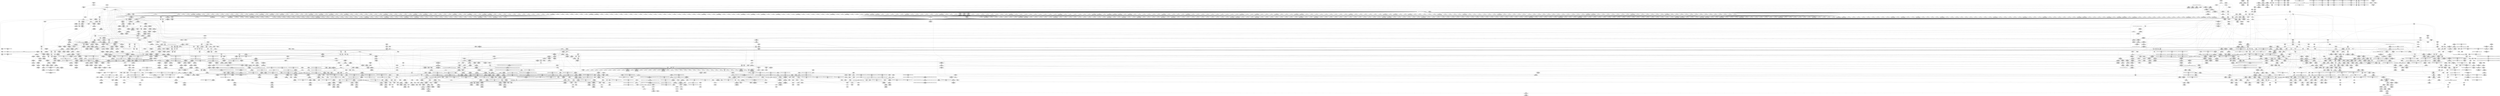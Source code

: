 digraph {
	CE0x4c239b0 [shape=record,shape=Mrecord,label="{CE0x4c239b0|selinux_nlmsg_perm:bf.clear|security/selinux/hooks.c,4729|*SummSink*}"]
	CE0x4d96d40 [shape=record,shape=Mrecord,label="{CE0x4d96d40|i32_0|*Constant*}"]
	CE0x4c6e1f0 [shape=record,shape=Mrecord,label="{CE0x4c6e1f0|selinux_nlmsg_perm:if.then}"]
	CE0x4c53570 [shape=record,shape=Mrecord,label="{CE0x4c53570|sock_has_perm:tmp2|*LoadInst*|security/selinux/hooks.c,3964|*SummSink*}"]
	CE0x4cb6b20 [shape=record,shape=Mrecord,label="{CE0x4cb6b20|task_sid:tmp26|security/selinux/hooks.c,208|*SummSink*}"]
	CE0x4c42f50 [shape=record,shape=Mrecord,label="{CE0x4c42f50|720:_i32,_1216:_i8*,_:_CRE_1136,1140_|Function::selinux_netlink_send&Arg::sk::}"]
	CE0x4c9f960 [shape=record,shape=Mrecord,label="{CE0x4c9f960|selinux_nlmsg_perm:tmp29|security/selinux/hooks.c,4730}"]
	CE0x4cbef20 [shape=record,shape=Mrecord,label="{CE0x4cbef20|cred_sid:bb|*SummSource*}"]
	CE0x4d020d0 [shape=record,shape=Mrecord,label="{CE0x4d020d0|sock_has_perm:tmp4|security/selinux/hooks.c,3966}"]
	CE0x4c4b730 [shape=record,shape=Mrecord,label="{CE0x4c4b730|task_sid:tobool|security/selinux/hooks.c,208|*SummSink*}"]
	"CONST[source:1(input),value:2(dynamic)][purpose:{object}][SrcIdx:5]"
	CE0x4d10bb0 [shape=record,shape=Mrecord,label="{CE0x4d10bb0|task_sid:tmp11|security/selinux/hooks.c,208}"]
	CE0x4bed7f0 [shape=record,shape=Mrecord,label="{CE0x4bed7f0|selinux_netlink_send:if.then|*SummSink*}"]
	CE0x4c9f6e0 [shape=record,shape=Mrecord,label="{CE0x4c9f6e0|selinux_nlmsg_perm:tmp28|security/selinux/hooks.c,4730|*SummSource*}"]
	CE0x4bfd730 [shape=record,shape=Mrecord,label="{CE0x4bfd730|selinux_netlink_send:tmp1|*SummSink*}"]
	CE0x4c5d820 [shape=record,shape=Mrecord,label="{CE0x4c5d820|selinux_nlmsg_perm:tmp16|security/selinux/hooks.c,4724}"]
	CE0x4c84cf0 [shape=record,shape=Mrecord,label="{CE0x4c84cf0|sock_has_perm:u2|security/selinux/hooks.c,3974}"]
	CE0x4c211e0 [shape=record,shape=Mrecord,label="{CE0x4c211e0|i64_1|*Constant*}"]
	CE0x4cf43c0 [shape=record,shape=Mrecord,label="{CE0x4cf43c0|8:_%struct.sock*,_:_SCME_35,36_}"]
	CE0x4d8f410 [shape=record,shape=Mrecord,label="{CE0x4d8f410|GLOBAL:__preempt_count|Global_var:__preempt_count}"]
	CE0x4bf2310 [shape=record,shape=Mrecord,label="{CE0x4bf2310|720:_i32,_1216:_i8*,_:_CRE_239,240_}"]
	CE0x4cbda10 [shape=record,shape=Mrecord,label="{CE0x4cbda10|rcu_read_lock:tmp21|include/linux/rcupdate.h,884}"]
	CE0x4cc24a0 [shape=record,shape=Mrecord,label="{CE0x4cc24a0|8:_%struct.sock*,_:_SCME_40,41_}"]
	CE0x4da4220 [shape=record,shape=Mrecord,label="{CE0x4da4220|__preempt_count_sub:tmp7|./arch/x86/include/asm/preempt.h,78}"]
	CE0x4c64300 [shape=record,shape=Mrecord,label="{CE0x4c64300|GLOBAL:selinux_nlmsg_perm|*Constant*}"]
	CE0x4d044e0 [shape=record,shape=Mrecord,label="{CE0x4d044e0|rcu_read_lock:call|include/linux/rcupdate.h,882}"]
	CE0x4bf4720 [shape=record,shape=Mrecord,label="{CE0x4bf4720|720:_i32,_1216:_i8*,_:_CRE_217,218_}"]
	CE0x4c1a250 [shape=record,shape=Mrecord,label="{CE0x4c1a250|720:_i32,_1216:_i8*,_:_CRE_561,562_}"]
	CE0x4d167d0 [shape=record,shape=Mrecord,label="{CE0x4d167d0|task_sid:tmp19|security/selinux/hooks.c,208}"]
	CE0x4d18a80 [shape=record,shape=Mrecord,label="{CE0x4d18a80|i32_208|*Constant*|*SummSink*}"]
	CE0x4c48400 [shape=record,shape=Mrecord,label="{CE0x4c48400|i64_8|*Constant*|*SummSource*}"]
	"CONST[source:0(mediator),value:2(dynamic)][purpose:{object}]"
	CE0x4c8ef60 [shape=record,shape=Mrecord,label="{CE0x4c8ef60|avc_has_perm:ssid|Function::avc_has_perm&Arg::ssid::|*SummSource*}"]
	CE0x4bf3c70 [shape=record,shape=Mrecord,label="{CE0x4bf3c70|720:_i32,_1216:_i8*,_:_CRE_208,209_}"]
	CE0x4c5b830 [shape=record,shape=Mrecord,label="{CE0x4c5b830|i64*_getelementptr_inbounds_(_6_x_i64_,_6_x_i64_*___llvm_gcov_ctr324,_i64_0,_i64_3)|*Constant*|*SummSink*}"]
	CE0x4cd3400 [shape=record,shape=Mrecord,label="{CE0x4cd3400|rcu_read_unlock:tmp12|include/linux/rcupdate.h,933|*SummSink*}"]
	CE0x4d33600 [shape=record,shape=Mrecord,label="{CE0x4d33600|i64*_getelementptr_inbounds_(_11_x_i64_,_11_x_i64_*___llvm_gcov_ctr127,_i64_0,_i64_8)|*Constant*|*SummSource*}"]
	CE0x4c8f510 [shape=record,shape=Mrecord,label="{CE0x4c8f510|avc_has_perm:tclass|Function::avc_has_perm&Arg::tclass::}"]
	CE0x4dad170 [shape=record,shape=Mrecord,label="{CE0x4dad170|__preempt_count_sub:tmp1|*SummSource*}"]
	CE0x4c5d6b0 [shape=record,shape=Mrecord,label="{CE0x4c5d6b0|selinux_nlmsg_perm:tmp15|security/selinux/hooks.c,4724|*SummSink*}"]
	CE0x4d0e1e0 [shape=record,shape=Mrecord,label="{CE0x4d0e1e0|i64_4|*Constant*}"]
	CE0x4d18720 [shape=record,shape=Mrecord,label="{CE0x4d18720|i32_208|*Constant*}"]
	CE0x4c913d0 [shape=record,shape=Mrecord,label="{CE0x4c913d0|sock_has_perm:tmp18|security/selinux/hooks.c,3977|*SummSource*}"]
	CE0x4c187c0 [shape=record,shape=Mrecord,label="{CE0x4c187c0|720:_i32,_1216:_i8*,_:_CRE_115,116_}"]
	CE0x4c1cf70 [shape=record,shape=Mrecord,label="{CE0x4c1cf70|720:_i32,_1216:_i8*,_:_CRE_599,600_}"]
	CE0x4c02b80 [shape=record,shape=Mrecord,label="{CE0x4c02b80|720:_i32,_1216:_i8*,_:_CRE_181,182_}"]
	CE0x4c0aca0 [shape=record,shape=Mrecord,label="{CE0x4c0aca0|i64_5|*Constant*|*SummSink*}"]
	CE0x4cce0e0 [shape=record,shape=Mrecord,label="{CE0x4cce0e0|i32_255|*Constant*}"]
	CE0x4ccf5d0 [shape=record,shape=Mrecord,label="{CE0x4ccf5d0|rcu_read_unlock:tmp5|include/linux/rcupdate.h,933|*SummSink*}"]
	CE0x4c91970 [shape=record,shape=Mrecord,label="{CE0x4c91970|sock_has_perm:tmp19|security/selinux/hooks.c,3977|*SummSource*}"]
	CE0x4cbba60 [shape=record,shape=Mrecord,label="{CE0x4cbba60|GLOBAL:rcu_read_unlock.__warned|Global_var:rcu_read_unlock.__warned|*SummSink*}"]
	CE0x4cfa270 [shape=record,shape=Mrecord,label="{CE0x4cfa270|8:_%struct.sock*,_:_SCME_54,55_}"]
	CE0x4d194b0 [shape=record,shape=Mrecord,label="{CE0x4d194b0|task_sid:tmp24|security/selinux/hooks.c,208}"]
	CE0x4dbdee0 [shape=record,shape=Mrecord,label="{CE0x4dbdee0|_call_void_mcount()_#3|*SummSink*}"]
	CE0x4d34f20 [shape=record,shape=Mrecord,label="{CE0x4d34f20|i64*_getelementptr_inbounds_(_11_x_i64_,_11_x_i64_*___llvm_gcov_ctr127,_i64_0,_i64_9)|*Constant*}"]
	CE0x4db9d20 [shape=record,shape=Mrecord,label="{CE0x4db9d20|__preempt_count_sub:tmp5|./arch/x86/include/asm/preempt.h,77|*SummSource*}"]
	CE0x4c17cf0 [shape=record,shape=Mrecord,label="{CE0x4c17cf0|720:_i32,_1216:_i8*,_:_CRE_336,344_|Function::selinux_netlink_send&Arg::sk::}"]
	CE0x4d33030 [shape=record,shape=Mrecord,label="{CE0x4d33030|rcu_read_lock:tmp16|include/linux/rcupdate.h,882|*SummSource*}"]
	CE0x4ccc940 [shape=record,shape=Mrecord,label="{CE0x4ccc940|selinux_nlmsg_perm:call21|security/selinux/hooks.c,4740|*SummSource*}"]
	CE0x4c098e0 [shape=record,shape=Mrecord,label="{CE0x4c098e0|720:_i32,_1216:_i8*,_:_CRE_528,536_|Function::selinux_netlink_send&Arg::sk::}"]
	CE0x4c367a0 [shape=record,shape=Mrecord,label="{CE0x4c367a0|720:_i32,_1216:_i8*,_:_CRE_710,711_}"]
	CE0x4d0d6c0 [shape=record,shape=Mrecord,label="{CE0x4d0d6c0|rcu_read_unlock:tmp16|include/linux/rcupdate.h,933|*SummSource*}"]
	CE0x4c3d780 [shape=record,shape=Mrecord,label="{CE0x4c3d780|720:_i32,_1216:_i8*,_:_CRE_857,858_}"]
	CE0x4c19ec0 [shape=record,shape=Mrecord,label="{CE0x4c19ec0|720:_i32,_1216:_i8*,_:_CRE_558,559_}"]
	CE0x4c35bc0 [shape=record,shape=Mrecord,label="{CE0x4c35bc0|720:_i32,_1216:_i8*,_:_CRE_700,701_}"]
	CE0x4c51bb0 [shape=record,shape=Mrecord,label="{CE0x4c51bb0|selinux_nlmsg_perm:if.then17|*SummSource*}"]
	CE0x4c10550 [shape=record,shape=Mrecord,label="{CE0x4c10550|720:_i32,_1216:_i8*,_:_CRE_260,261_}"]
	CE0x4cf8430 [shape=record,shape=Mrecord,label="{CE0x4cf8430|get_current:tmp}"]
	CE0x4d125f0 [shape=record,shape=Mrecord,label="{CE0x4d125f0|_call_void_mcount()_#3|*SummSink*}"]
	CE0x4cb7720 [shape=record,shape=Mrecord,label="{CE0x4cb7720|task_sid:call7|security/selinux/hooks.c,208|*SummSink*}"]
	CE0x4d13d10 [shape=record,shape=Mrecord,label="{CE0x4d13d10|task_sid:tmp17|security/selinux/hooks.c,208|*SummSink*}"]
	CE0x4cbaca0 [shape=record,shape=Mrecord,label="{CE0x4cbaca0|rcu_read_lock:tmp2}"]
	CE0x4c26e40 [shape=record,shape=Mrecord,label="{CE0x4c26e40|GLOBAL:cap_netlink_send|*Constant*|*SummSource*}"]
	CE0x4c47ce0 [shape=record,shape=Mrecord,label="{CE0x4c47ce0|i64_9|*Constant*}"]
	CE0x4d2d0e0 [shape=record,shape=Mrecord,label="{CE0x4d2d0e0|__rcu_read_lock:do.end}"]
	CE0x4c69aa0 [shape=record,shape=Mrecord,label="{CE0x4c69aa0|selinux_nlmsg_perm:conv|security/selinux/hooks.c,4729|*SummSink*}"]
	CE0x4c1e0e0 [shape=record,shape=Mrecord,label="{CE0x4c1e0e0|720:_i32,_1216:_i8*,_:_CRE_632,640_|Function::selinux_netlink_send&Arg::sk::}"]
	CE0x4cf8fe0 [shape=record,shape=Mrecord,label="{CE0x4cf8fe0|rcu_read_lock:tmp9|include/linux/rcupdate.h,882|*SummSource*}"]
	CE0x4c378f0 [shape=record,shape=Mrecord,label="{CE0x4c378f0|selinux_nlmsg_perm:tmp32|security/selinux/hooks.c,4731|*SummSource*}"]
	CE0x4d0c0f0 [shape=record,shape=Mrecord,label="{CE0x4d0c0f0|GLOBAL:rcu_lock_map|Global_var:rcu_lock_map}"]
	CE0x4ccb0f0 [shape=record,shape=Mrecord,label="{CE0x4ccb0f0|i64*_getelementptr_inbounds_(_20_x_i64_,_20_x_i64_*___llvm_gcov_ctr325,_i64_0,_i64_19)|*Constant*|*SummSource*}"]
	CE0x4d997f0 [shape=record,shape=Mrecord,label="{CE0x4d997f0|i64*_getelementptr_inbounds_(_4_x_i64_,_4_x_i64_*___llvm_gcov_ctr129,_i64_0,_i64_3)|*Constant*|*SummSink*}"]
	CE0x4d995f0 [shape=record,shape=Mrecord,label="{CE0x4d995f0|i64*_getelementptr_inbounds_(_4_x_i64_,_4_x_i64_*___llvm_gcov_ctr129,_i64_0,_i64_3)|*Constant*|*SummSource*}"]
	CE0x4c5ae70 [shape=record,shape=Mrecord,label="{CE0x4c5ae70|selinux_netlink_send:tobool|security/selinux/hooks.c,5070|*SummSink*}"]
	CE0x4c46470 [shape=record,shape=Mrecord,label="{CE0x4c46470|rcu_read_unlock:bb|*SummSource*}"]
	CE0x4dd3fc0 [shape=record,shape=Mrecord,label="{CE0x4dd3fc0|__preempt_count_sub:tmp2}"]
	CE0x4cdcc00 [shape=record,shape=Mrecord,label="{CE0x4cdcc00|0:_i8,_:_GCMR_rcu_read_unlock.__warned_internal_global_i8_0,_section_.data.unlikely_,_align_1:_elem_0:default:}"]
	CE0x4d02ca0 [shape=record,shape=Mrecord,label="{CE0x4d02ca0|task_sid:tmp5|security/selinux/hooks.c,208}"]
	CE0x4d2feb0 [shape=record,shape=Mrecord,label="{CE0x4d2feb0|rcu_read_unlock:tmp4|include/linux/rcupdate.h,933}"]
	CE0x4c36080 [shape=record,shape=Mrecord,label="{CE0x4c36080|720:_i32,_1216:_i8*,_:_CRE_704,705_}"]
	CE0x4c64b90 [shape=record,shape=Mrecord,label="{CE0x4c64b90|_call_void_mcount()_#3}"]
	CE0x4bff260 [shape=record,shape=Mrecord,label="{CE0x4bff260|720:_i32,_1216:_i8*,_:_CRE_136,137_}"]
	CE0x4c9ce20 [shape=record,shape=Mrecord,label="{CE0x4c9ce20|sock_has_perm:tmp12|security/selinux/hooks.c,3970}"]
	CE0x4c9e1e0 [shape=record,shape=Mrecord,label="{CE0x4c9e1e0|task_sid:if.then|*SummSink*}"]
	CE0x4c3e100 [shape=record,shape=Mrecord,label="{CE0x4c3e100|720:_i32,_1216:_i8*,_:_CRE_865,866_}"]
	CE0x4c015e0 [shape=record,shape=Mrecord,label="{CE0x4c015e0|selinux_nlmsg_perm:tmp13|security/selinux/hooks.c,4724}"]
	CE0x4ccae60 [shape=record,shape=Mrecord,label="{CE0x4ccae60|i64*_getelementptr_inbounds_(_20_x_i64_,_20_x_i64_*___llvm_gcov_ctr325,_i64_0,_i64_19)|*Constant*}"]
	CE0x4c0abc0 [shape=record,shape=Mrecord,label="{CE0x4c0abc0|selinux_nlmsg_perm:tobool|security/selinux/hooks.c,4724|*SummSink*}"]
	CE0x4c530f0 [shape=record,shape=Mrecord,label="{CE0x4c530f0|GLOBAL:__llvm_gcov_ctr325|Global_var:__llvm_gcov_ctr325}"]
	CE0x4c51730 [shape=record,shape=Mrecord,label="{CE0x4c51730|task_sid:tobool1|security/selinux/hooks.c,208|*SummSink*}"]
	CE0x4bf6790 [shape=record,shape=Mrecord,label="{CE0x4bf6790|720:_i32,_1216:_i8*,_:_CRE_77,78_}"]
	CE0x4c56df0 [shape=record,shape=Mrecord,label="{CE0x4c56df0|rcu_lock_release:tmp2|*SummSource*}"]
	CE0x4da7140 [shape=record,shape=Mrecord,label="{CE0x4da7140|__rcu_read_unlock:tmp}"]
	CE0x4c1a970 [shape=record,shape=Mrecord,label="{CE0x4c1a970|720:_i32,_1216:_i8*,_:_CRE_567,568_}"]
	CE0x4c1b7b0 [shape=record,shape=Mrecord,label="{CE0x4c1b7b0|720:_i32,_1216:_i8*,_:_CRE_579,580_}"]
	CE0x4c6f4e0 [shape=record,shape=Mrecord,label="{CE0x4c6f4e0|selinux_nlmsg_perm:tmp9|security/selinux/hooks.c,4718|*SummSink*}"]
	CE0x4d0acf0 [shape=record,shape=Mrecord,label="{CE0x4d0acf0|rcu_read_lock:tmp15|include/linux/rcupdate.h,882|*SummSink*}"]
	CE0x4c20480 [shape=record,shape=Mrecord,label="{CE0x4c20480|720:_i32,_1216:_i8*,_:_CRE_675,676_}"]
	CE0x4c9a260 [shape=record,shape=Mrecord,label="{CE0x4c9a260|i64*_getelementptr_inbounds_(_20_x_i64_,_20_x_i64_*___llvm_gcov_ctr325,_i64_0,_i64_0)|*Constant*|*SummSink*}"]
	CE0x4c98f80 [shape=record,shape=Mrecord,label="{CE0x4c98f80|get_current:bb}"]
	CE0x4cdb8b0 [shape=record,shape=Mrecord,label="{CE0x4cdb8b0|rcu_lock_acquire:tmp5|include/linux/rcupdate.h,418}"]
	CE0x4d15280 [shape=record,shape=Mrecord,label="{CE0x4d15280|i64*_getelementptr_inbounds_(_13_x_i64_,_13_x_i64_*___llvm_gcov_ctr126,_i64_0,_i64_9)|*Constant*|*SummSink*}"]
	CE0x4c57590 [shape=record,shape=Mrecord,label="{CE0x4c57590|__preempt_count_add:do.end}"]
	CE0x4c3bb00 [shape=record,shape=Mrecord,label="{CE0x4c3bb00|720:_i32,_1216:_i8*,_:_CRE_833,834_}"]
	CE0x4cd7730 [shape=record,shape=Mrecord,label="{CE0x4cd7730|rcu_read_unlock:do.end|*SummSource*}"]
	CE0x4cfe480 [shape=record,shape=Mrecord,label="{CE0x4cfe480|cred_sid:tmp2|*SummSource*}"]
	CE0x4bf26a0 [shape=record,shape=Mrecord,label="{CE0x4bf26a0|720:_i32,_1216:_i8*,_:_CRE_242,243_}"]
	CE0x4c3ab90 [shape=record,shape=Mrecord,label="{CE0x4c3ab90|720:_i32,_1216:_i8*,_:_CRE_820,821_}"]
	CE0x4c4e7a0 [shape=record,shape=Mrecord,label="{CE0x4c4e7a0|selinux_nlmsg_perm:if.end14}"]
	CE0x4d13ca0 [shape=record,shape=Mrecord,label="{CE0x4d13ca0|task_sid:tmp17|security/selinux/hooks.c,208|*SummSource*}"]
	CE0x4c5fa20 [shape=record,shape=Mrecord,label="{CE0x4c5fa20|selinux_nlmsg_perm:call|security/selinux/hooks.c,4721}"]
	CE0x4c72560 [shape=record,shape=Mrecord,label="{CE0x4c72560|selinux_nlmsg_perm:call8|security/selinux/hooks.c,4726|*SummSink*}"]
	CE0x4c01c20 [shape=record,shape=Mrecord,label="{CE0x4c01c20|selinux_nlmsg_perm:tmp15|security/selinux/hooks.c,4724}"]
	CE0x4c7d460 [shape=record,shape=Mrecord,label="{CE0x4c7d460|sock_has_perm:call6|security/selinux/hooks.c,3976|*SummSource*}"]
	CE0x4ccdf60 [shape=record,shape=Mrecord,label="{CE0x4ccdf60|i32_8|*Constant*|*SummSink*}"]
	CE0x4c1f9d0 [shape=record,shape=Mrecord,label="{CE0x4c1f9d0|720:_i32,_1216:_i8*,_:_CRE_666,667_}"]
	CE0x4d111a0 [shape=record,shape=Mrecord,label="{CE0x4d111a0|task_sid:tmp11|security/selinux/hooks.c,208|*SummSink*}"]
	CE0x4cd3ab0 [shape=record,shape=Mrecord,label="{CE0x4cd3ab0|i64*_getelementptr_inbounds_(_11_x_i64_,_11_x_i64_*___llvm_gcov_ctr132,_i64_0,_i64_0)|*Constant*}"]
	CE0x4cd4e00 [shape=record,shape=Mrecord,label="{CE0x4cd4e00|rcu_read_unlock:tmp9|include/linux/rcupdate.h,933|*SummSink*}"]
	CE0x4c06690 [shape=record,shape=Mrecord,label="{CE0x4c06690|720:_i32,_1216:_i8*,_:_CRE_403,404_}"]
	CE0x4cba370 [shape=record,shape=Mrecord,label="{CE0x4cba370|rcu_read_lock:call3|include/linux/rcupdate.h,882}"]
	CE0x4c085c0 [shape=record,shape=Mrecord,label="{CE0x4c085c0|720:_i32,_1216:_i8*,_:_CRE_452,456_|Function::selinux_netlink_send&Arg::sk::}"]
	CE0x4c60a50 [shape=record,shape=Mrecord,label="{CE0x4c60a50|selinux_netlink_send:tmp8|security/selinux/hooks.c,5073|*SummSource*}"]
	CE0x4d2b790 [shape=record,shape=Mrecord,label="{CE0x4d2b790|rcu_read_unlock:tobool1|include/linux/rcupdate.h,933}"]
	CE0x4d95960 [shape=record,shape=Mrecord,label="{CE0x4d95960|rcu_lock_release:bb|*SummSource*}"]
	CE0x4d9a830 [shape=record,shape=Mrecord,label="{CE0x4d9a830|__rcu_read_unlock:tmp6|include/linux/rcupdate.h,245}"]
	CE0x4c3be90 [shape=record,shape=Mrecord,label="{CE0x4c3be90|720:_i32,_1216:_i8*,_:_CRE_836,837_}"]
	CE0x4bfa410 [shape=record,shape=Mrecord,label="{CE0x4bfa410|720:_i32,_1216:_i8*,_:_CRE_61,62_}"]
	CE0x4cd80b0 [shape=record,shape=Mrecord,label="{CE0x4cd80b0|i8*_undef|*Constant*|*SummSource*}"]
	CE0x4cd3b80 [shape=record,shape=Mrecord,label="{CE0x4cd3b80|i64*_getelementptr_inbounds_(_11_x_i64_,_11_x_i64_*___llvm_gcov_ctr132,_i64_0,_i64_0)|*Constant*|*SummSource*}"]
	CE0x4cceed0 [shape=record,shape=Mrecord,label="{CE0x4cceed0|rcu_lock_acquire:indirectgoto|*SummSink*}"]
	CE0x4c17060 [shape=record,shape=Mrecord,label="{CE0x4c17060|720:_i32,_1216:_i8*,_:_CRE_752,760_|Function::selinux_netlink_send&Arg::sk::}"]
	CE0x4bf7ee0 [shape=record,shape=Mrecord,label="{CE0x4bf7ee0|720:_i32,_1216:_i8*,_:_CRE_163,164_}"]
	CE0x4c389d0 [shape=record,shape=Mrecord,label="{CE0x4c389d0|i64*_getelementptr_inbounds_(_20_x_i64_,_20_x_i64_*___llvm_gcov_ctr325,_i64_0,_i64_13)|*Constant*}"]
	CE0x4d2b4e0 [shape=record,shape=Mrecord,label="{CE0x4d2b4e0|rcu_read_lock:tmp12|include/linux/rcupdate.h,882|*SummSink*}"]
	CE0x4c01110 [shape=record,shape=Mrecord,label="{CE0x4c01110|selinux_nlmsg_perm:tmp13|security/selinux/hooks.c,4724|*SummSink*}"]
	CE0x4d320f0 [shape=record,shape=Mrecord,label="{CE0x4d320f0|i64*_getelementptr_inbounds_(_11_x_i64_,_11_x_i64_*___llvm_gcov_ctr127,_i64_0,_i64_0)|*Constant*|*SummSource*}"]
	CE0x4d18fc0 [shape=record,shape=Mrecord,label="{CE0x4d18fc0|i64_2|*Constant*}"]
	CE0x4c5da50 [shape=record,shape=Mrecord,label="{CE0x4c5da50|selinux_nlmsg_perm:tmp16|security/selinux/hooks.c,4724|*SummSource*}"]
	CE0x4c72190 [shape=record,shape=Mrecord,label="{CE0x4c72190|selinux_nlmsg_perm:call8|security/selinux/hooks.c,4726}"]
	CE0x4da74c0 [shape=record,shape=Mrecord,label="{CE0x4da74c0|i64*_getelementptr_inbounds_(_4_x_i64_,_4_x_i64_*___llvm_gcov_ctr128,_i64_0,_i64_0)|*Constant*|*SummSink*}"]
	CE0x4cc52d0 [shape=record,shape=Mrecord,label="{CE0x4cc52d0|selinux_nlmsg_perm:tmp41|security/selinux/hooks.c,4736}"]
	CE0x4cce2c0 [shape=record,shape=Mrecord,label="{CE0x4cce2c0|_call_void_mcount()_#3|*SummSource*}"]
	CE0x4c07d20 [shape=record,shape=Mrecord,label="{CE0x4c07d20|720:_i32,_1216:_i8*,_:_CRE_422,423_}"]
	CE0x4cfa6b0 [shape=record,shape=Mrecord,label="{CE0x4cfa6b0|_call_void_mcount()_#3}"]
	CE0x4c3f530 [shape=record,shape=Mrecord,label="{CE0x4c3f530|720:_i32,_1216:_i8*,_:_CRE_892,896_|Function::selinux_netlink_send&Arg::sk::}"]
	CE0x4c644b0 [shape=record,shape=Mrecord,label="{CE0x4c644b0|GLOBAL:selinux_nlmsg_perm|*Constant*|*SummSource*}"]
	CE0x4d363c0 [shape=record,shape=Mrecord,label="{CE0x4d363c0|rcu_read_lock:tmp18|include/linux/rcupdate.h,882|*SummSink*}"]
	CE0x4cc1020 [shape=record,shape=Mrecord,label="{CE0x4cc1020|rcu_read_lock:entry}"]
	CE0x4c98ea0 [shape=record,shape=Mrecord,label="{CE0x4c98ea0|nlmsg_hdr:tmp5|include/linux/netlink.h,15|*SummSink*}"]
	CE0x4bfb700 [shape=record,shape=Mrecord,label="{CE0x4bfb700|720:_i32,_1216:_i8*,_:_CRE_34,35_}"]
	CE0x4c5fd40 [shape=record,shape=Mrecord,label="{CE0x4c5fd40|GLOBAL:nlmsg_hdr|*Constant*|*SummSource*}"]
	CE0x4cc7e10 [shape=record,shape=Mrecord,label="{CE0x4cc7e10|GLOBAL:get_current|*Constant*}"]
	CE0x4c1f510 [shape=record,shape=Mrecord,label="{CE0x4c1f510|720:_i32,_1216:_i8*,_:_CRE_662,663_}"]
	CE0x4c35370 [shape=record,shape=Mrecord,label="{CE0x4c35370|720:_i32,_1216:_i8*,_:_CRE_693,694_}"]
	CE0x4c153f0 [shape=record,shape=Mrecord,label="{CE0x4c153f0|720:_i32,_1216:_i8*,_:_CRE_30,31_}"]
	CE0x4c43110 [shape=record,shape=Mrecord,label="{CE0x4c43110|720:_i32,_1216:_i8*,_:_CRE_1144,1152_|Function::selinux_netlink_send&Arg::sk::}"]
	CE0x4cd9370 [shape=record,shape=Mrecord,label="{CE0x4cd9370|rcu_read_unlock:land.lhs.true2|*SummSink*}"]
	CE0x4cbc3f0 [shape=record,shape=Mrecord,label="{CE0x4cbc3f0|cred_sid:sid|security/selinux/hooks.c,197|*SummSink*}"]
	CE0x4d11df0 [shape=record,shape=Mrecord,label="{CE0x4d11df0|i64*_getelementptr_inbounds_(_2_x_i64_,_2_x_i64_*___llvm_gcov_ctr131,_i64_0,_i64_0)|*Constant*|*SummSink*}"]
	CE0x4ce32d0 [shape=record,shape=Mrecord,label="{CE0x4ce32d0|_call_void_rcu_lock_release(%struct.lockdep_map*_rcu_lock_map)_#10,_!dbg_!27733|include/linux/rcupdate.h,935}"]
	CE0x4c4cc50 [shape=record,shape=Mrecord,label="{CE0x4c4cc50|i32_0|*Constant*}"]
	CE0x4d05cf0 [shape=record,shape=Mrecord,label="{CE0x4d05cf0|__rcu_read_lock:entry}"]
	CE0x4c161e0 [shape=record,shape=Mrecord,label="{CE0x4c161e0|selinux_netlink_send:entry|*SummSink*}"]
	CE0x4c000a0 [shape=record,shape=Mrecord,label="{CE0x4c000a0|720:_i32,_1216:_i8*,_:_CRE_148,149_}"]
	CE0x4c64ec0 [shape=record,shape=Mrecord,label="{CE0x4c64ec0|sock_has_perm:cmp|security/selinux/hooks.c,3969}"]
	CE0x4c8b5a0 [shape=record,shape=Mrecord,label="{CE0x4c8b5a0|rcu_read_unlock:tmp19|include/linux/rcupdate.h,933|*SummSource*}"]
	CE0x4c40710 [shape=record,shape=Mrecord,label="{CE0x4c40710|720:_i32,_1216:_i8*,_:_CRE_964,968_|Function::selinux_netlink_send&Arg::sk::}"]
	CE0x4d9a030 [shape=record,shape=Mrecord,label="{CE0x4d9a030|i64*_getelementptr_inbounds_(_4_x_i64_,_4_x_i64_*___llvm_gcov_ctr134,_i64_0,_i64_3)|*Constant*|*SummSink*}"]
	CE0x4dc3450 [shape=record,shape=Mrecord,label="{CE0x4dc3450|__preempt_count_sub:sub|./arch/x86/include/asm/preempt.h,77|*SummSink*}"]
	CE0x4c13fd0 [shape=record,shape=Mrecord,label="{CE0x4c13fd0|720:_i32,_1216:_i8*,_:_CRE_133,134_}"]
	CE0x4d14b80 [shape=record,shape=Mrecord,label="{CE0x4d14b80|i8*_getelementptr_inbounds_(_41_x_i8_,_41_x_i8_*_.str44,_i32_0,_i32_0)|*Constant*|*SummSink*}"]
	CE0x4c216c0 [shape=record,shape=Mrecord,label="{CE0x4c216c0|_call_void_mcount()_#3|*SummSink*}"]
	CE0x4d95cc0 [shape=record,shape=Mrecord,label="{CE0x4d95cc0|i64*_getelementptr_inbounds_(_4_x_i64_,_4_x_i64_*___llvm_gcov_ctr133,_i64_0,_i64_0)|*Constant*|*SummSink*}"]
	CE0x4c50480 [shape=record,shape=Mrecord,label="{CE0x4c50480|8:_%struct.sock*,_:_SCME_50,51_}"]
	CE0x4c18150 [shape=record,shape=Mrecord,label="{CE0x4c18150|720:_i32,_1216:_i8*,_:_CRE_353,354_}"]
	CE0x4d12ea0 [shape=record,shape=Mrecord,label="{CE0x4d12ea0|__rcu_read_lock:tmp7|include/linux/rcupdate.h,240|*SummSource*}"]
	CE0x4c07730 [shape=record,shape=Mrecord,label="{CE0x4c07730|720:_i32,_1216:_i8*,_:_CRE_417,418_}"]
	CE0x4c65d50 [shape=record,shape=Mrecord,label="{CE0x4c65d50|selinux_nlmsg_perm:sk|Function::selinux_nlmsg_perm&Arg::sk::|*SummSink*}"]
	CE0x4d0fe30 [shape=record,shape=Mrecord,label="{CE0x4d0fe30|_call_void_rcu_lock_acquire(%struct.lockdep_map*_rcu_lock_map)_#10,_!dbg_!27711|include/linux/rcupdate.h,881}"]
	CE0x4d03b10 [shape=record,shape=Mrecord,label="{CE0x4d03b10|sock_has_perm:ad|security/selinux/hooks.c, 3965}"]
	CE0x4c59820 [shape=record,shape=Mrecord,label="{CE0x4c59820|selinux_nlmsg_perm:tobool11|security/selinux/hooks.c,4730|*SummSink*}"]
	CE0x4c1a710 [shape=record,shape=Mrecord,label="{CE0x4c1a710|720:_i32,_1216:_i8*,_:_CRE_565,566_}"]
	CE0x4d07af0 [shape=record,shape=Mrecord,label="{CE0x4d07af0|_call_void_mcount()_#3|*SummSource*}"]
	CE0x4c3c810 [shape=record,shape=Mrecord,label="{CE0x4c3c810|720:_i32,_1216:_i8*,_:_CRE_844,845_}"]
	CE0x4cd9f00 [shape=record,shape=Mrecord,label="{CE0x4cd9f00|rcu_read_unlock:call3|include/linux/rcupdate.h,933|*SummSource*}"]
	CE0x4c22d80 [shape=record,shape=Mrecord,label="{CE0x4c22d80|GLOBAL:nlmsg_hdr|*Constant*|*SummSink*}"]
	CE0x4c9d6e0 [shape=record,shape=Mrecord,label="{CE0x4c9d6e0|selinux_nlmsg_perm:if.end18|*SummSource*}"]
	CE0x4c3b180 [shape=record,shape=Mrecord,label="{CE0x4c3b180|720:_i32,_1216:_i8*,_:_CRE_825,826_}"]
	CE0x4c9ca40 [shape=record,shape=Mrecord,label="{CE0x4c9ca40|sock_has_perm:tmp11|security/selinux/hooks.c,3970|*SummSink*}"]
	CE0x4c46960 [shape=record,shape=Mrecord,label="{CE0x4c46960|GLOBAL:rcu_read_lock.__warned|Global_var:rcu_read_lock.__warned}"]
	CE0x4c4f2f0 [shape=record,shape=Mrecord,label="{CE0x4c4f2f0|4:_i16,_:_CRE_6,8_|*MultipleSource*|security/selinux/hooks.c,4723|security/selinux/hooks.c,4721}"]
	CE0x4c91e40 [shape=record,shape=Mrecord,label="{CE0x4c91e40|sock_has_perm:tmp20|security/selinux/hooks.c,3977|*SummSource*}"]
	CE0x4c82eb0 [shape=record,shape=Mrecord,label="{CE0x4c82eb0|_call_void_mcount()_#3|*SummSource*}"]
	CE0x4c90210 [shape=record,shape=Mrecord,label="{CE0x4c90210|avc_has_perm:auditdata|Function::avc_has_perm&Arg::auditdata::|*SummSink*}"]
	CE0x4dd6060 [shape=record,shape=Mrecord,label="{CE0x4dd6060|_call_void_mcount()_#3|*SummSource*}"]
	CE0x4cd69c0 [shape=record,shape=Mrecord,label="{CE0x4cd69c0|_call_void_asm_sideeffect_,_memory_,_dirflag_,_fpsr_,_flags_()_#3,_!dbg_!27714,_!srcloc_!27715|include/linux/rcupdate.h,239}"]
	CE0x4cc5130 [shape=record,shape=Mrecord,label="{CE0x4cc5130|selinux_nlmsg_perm:err.2}"]
	CE0x4c10680 [shape=record,shape=Mrecord,label="{CE0x4c10680|720:_i32,_1216:_i8*,_:_CRE_261,262_}"]
	CE0x4c70b80 [shape=record,shape=Mrecord,label="{CE0x4c70b80|selinux_nlmsg_perm:call1|security/selinux/hooks.c,4723|*SummSource*}"]
	CE0x4ce9e60 [shape=record,shape=Mrecord,label="{CE0x4ce9e60|rcu_lock_acquire:tmp3}"]
	CE0x4c51000 [shape=record,shape=Mrecord,label="{CE0x4c51000|rcu_read_lock:tobool1|include/linux/rcupdate.h,882}"]
	CE0x4c43a40 [shape=record,shape=Mrecord,label="{CE0x4c43a40|720:_i32,_1216:_i8*,_:_CRE_1158,1159_}"]
	CE0x4c248a0 [shape=record,shape=Mrecord,label="{CE0x4c248a0|nlmsg_hdr:skb|Function::nlmsg_hdr&Arg::skb::|*SummSource*}"]
	CE0x4c07ac0 [shape=record,shape=Mrecord,label="{CE0x4c07ac0|720:_i32,_1216:_i8*,_:_CRE_420,421_}"]
	CE0x4c9fca0 [shape=record,shape=Mrecord,label="{CE0x4c9fca0|selinux_nlmsg_perm:tmp30|security/selinux/hooks.c,4730}"]
	CE0x4ccdb00 [shape=record,shape=Mrecord,label="{CE0x4ccdb00|sock_has_perm:sk|Function::sock_has_perm&Arg::sk::|*SummSink*}"]
	CE0x4cc39c0 [shape=record,shape=Mrecord,label="{CE0x4cc39c0|selinux_nlmsg_perm:tmp27|security/selinux/hooks.c,4730}"]
	CE0x4c6b080 [shape=record,shape=Mrecord,label="{CE0x4c6b080|selinux_nlmsg_perm:if.end|*SummSource*}"]
	CE0x4c82120 [shape=record,shape=Mrecord,label="{CE0x4c82120|rcu_read_lock:tmp5|include/linux/rcupdate.h,882}"]
	CE0x4c84a50 [shape=record,shape=Mrecord,label="{CE0x4c84a50|sock_has_perm:net1|security/selinux/hooks.c,3973|*SummSink*}"]
	CE0x4c8d560 [shape=record,shape=Mrecord,label="{CE0x4c8d560|i32_9|*Constant*}"]
	CE0x4c80140 [shape=record,shape=Mrecord,label="{CE0x4c80140|sock_has_perm:tmp7|security/selinux/hooks.c,3969|*SummSource*}"]
	CE0x4c7cb70 [shape=record,shape=Mrecord,label="{CE0x4c7cb70|sock_has_perm:tmp17|security/selinux/hooks.c,3976}"]
	CE0x4cd05e0 [shape=record,shape=Mrecord,label="{CE0x4cd05e0|rcu_read_unlock:do.body|*SummSource*}"]
	CE0x4cb9090 [shape=record,shape=Mrecord,label="{CE0x4cb9090|_ret_void,_!dbg_!27735|include/linux/rcupdate.h,938|*SummSink*}"]
	CE0x4c57d40 [shape=record,shape=Mrecord,label="{CE0x4c57d40|__rcu_read_lock:tmp3|*SummSource*}"]
	CE0x4dc3710 [shape=record,shape=Mrecord,label="{CE0x4dc3710|__preempt_count_add:tmp4|./arch/x86/include/asm/preempt.h,72|*SummSink*}"]
	CE0x4c3b510 [shape=record,shape=Mrecord,label="{CE0x4c3b510|720:_i32,_1216:_i8*,_:_CRE_828,829_}"]
	CE0x4c067c0 [shape=record,shape=Mrecord,label="{CE0x4c067c0|720:_i32,_1216:_i8*,_:_CRE_404,405_}"]
	CE0x4cf9eb0 [shape=record,shape=Mrecord,label="{CE0x4cf9eb0|task_sid:call|security/selinux/hooks.c,208|*SummSink*}"]
	CE0x4c39630 [shape=record,shape=Mrecord,label="{CE0x4c39630|720:_i32,_1216:_i8*,_:_CRE_776,784_|Function::selinux_netlink_send&Arg::sk::}"]
	CE0x4d11fc0 [shape=record,shape=Mrecord,label="{CE0x4d11fc0|cred_sid:tmp}"]
	CE0x4cd2260 [shape=record,shape=Mrecord,label="{CE0x4cd2260|i64*_getelementptr_inbounds_(_11_x_i64_,_11_x_i64_*___llvm_gcov_ctr132,_i64_0,_i64_1)|*Constant*}"]
	CE0x4cf9760 [shape=record,shape=Mrecord,label="{CE0x4cf9760|%struct.task_struct*_(%struct.task_struct**)*_asm_movq_%gs:$_1:P_,$0_,_r,im,_dirflag_,_fpsr_,_flags_}"]
	CE0x4dbe4b0 [shape=record,shape=Mrecord,label="{CE0x4dbe4b0|i64*_getelementptr_inbounds_(_4_x_i64_,_4_x_i64_*___llvm_gcov_ctr135,_i64_0,_i64_3)|*Constant*|*SummSource*}"]
	CE0x4c88400 [shape=record,shape=Mrecord,label="{CE0x4c88400|i8_2|*Constant*}"]
	CE0x4c40050 [shape=record,shape=Mrecord,label="{CE0x4c40050|720:_i32,_1216:_i8*,_:_CRE_936,944_|Function::selinux_netlink_send&Arg::sk::}"]
	CE0x4cb6610 [shape=record,shape=Mrecord,label="{CE0x4cb6610|task_sid:tmp27|security/selinux/hooks.c,208}"]
	CE0x4c07140 [shape=record,shape=Mrecord,label="{CE0x4c07140|720:_i32,_1216:_i8*,_:_CRE_412,413_}"]
	CE0x4d2b360 [shape=record,shape=Mrecord,label="{CE0x4d2b360|rcu_read_lock:tmp12|include/linux/rcupdate.h,882|*SummSource*}"]
	CE0x4c56d80 [shape=record,shape=Mrecord,label="{CE0x4c56d80|rcu_lock_release:tmp2}"]
	CE0x4d35cf0 [shape=record,shape=Mrecord,label="{CE0x4d35cf0|rcu_read_lock:tmp17|include/linux/rcupdate.h,882|*SummSource*}"]
	CE0x4cda5c0 [shape=record,shape=Mrecord,label="{CE0x4cda5c0|__rcu_read_lock:tmp4|include/linux/rcupdate.h,239|*SummSink*}"]
	CE0x4cd1cc0 [shape=record,shape=Mrecord,label="{CE0x4cd1cc0|_call_void_mcount()_#3|*SummSink*}"]
	CE0x4d046b0 [shape=record,shape=Mrecord,label="{CE0x4d046b0|_ret_void,_!dbg_!27717|include/linux/rcupdate.h,419}"]
	CE0x4cc1100 [shape=record,shape=Mrecord,label="{CE0x4cc1100|rcu_read_lock:entry|*SummSink*}"]
	CE0x4c1bc70 [shape=record,shape=Mrecord,label="{CE0x4c1bc70|720:_i32,_1216:_i8*,_:_CRE_583,584_}"]
	CE0x4c58820 [shape=record,shape=Mrecord,label="{CE0x4c58820|GLOBAL:__rcu_read_unlock|*Constant*|*SummSource*}"]
	CE0x4cdc370 [shape=record,shape=Mrecord,label="{CE0x4cdc370|i64*_getelementptr_inbounds_(_11_x_i64_,_11_x_i64_*___llvm_gcov_ctr132,_i64_0,_i64_0)|*Constant*|*SummSink*}"]
	CE0x4cc0c10 [shape=record,shape=Mrecord,label="{CE0x4cc0c10|8:_%struct.sock*,_:_SCME_49,50_}"]
	CE0x4c0b930 [shape=record,shape=Mrecord,label="{CE0x4c0b930|720:_i32,_1216:_i8*,_:_CRE_6,7_}"]
	CE0x4c0a8d0 [shape=record,shape=Mrecord,label="{CE0x4c0a8d0|selinux_nlmsg_perm:tobool|security/selinux/hooks.c,4724}"]
	CE0x4c5a1b0 [shape=record,shape=Mrecord,label="{CE0x4c5a1b0|i64_11|*Constant*|*SummSink*}"]
	CE0x4c53710 [shape=record,shape=Mrecord,label="{CE0x4c53710|sock_has_perm:tmp3|security/selinux/hooks.c,3964|*SummSource*}"]
	CE0x4c09730 [shape=record,shape=Mrecord,label="{CE0x4c09730|720:_i32,_1216:_i8*,_:_CRE_520,528_|Function::selinux_netlink_send&Arg::sk::}"]
	CE0x4cea150 [shape=record,shape=Mrecord,label="{CE0x4cea150|rcu_lock_release:__here|*SummSink*}"]
	CE0x4dc3c80 [shape=record,shape=Mrecord,label="{CE0x4dc3c80|i32_0|*Constant*}"]
	CE0x4cbc360 [shape=record,shape=Mrecord,label="{CE0x4cbc360|cred_sid:sid|security/selinux/hooks.c,197}"]
	CE0x4c6f820 [shape=record,shape=Mrecord,label="{CE0x4c6f820|selinux_nlmsg_perm:tmp10|security/selinux/hooks.c,4718|*SummSource*}"]
	CE0x4c97ef0 [shape=record,shape=Mrecord,label="{CE0x4c97ef0|nlmsg_hdr:data|include/linux/netlink.h,15|*SummSink*}"]
	CE0x4cc4e20 [shape=record,shape=Mrecord,label="{CE0x4cc4e20|i64*_getelementptr_inbounds_(_20_x_i64_,_20_x_i64_*___llvm_gcov_ctr325,_i64_0,_i64_16)|*Constant*|*SummSource*}"]
	CE0x4cea490 [shape=record,shape=Mrecord,label="{CE0x4cea490|_call_void_asm_addl_$1,_%gs:$0_,_*m,ri,*m,_dirflag_,_fpsr_,_flags_(i32*___preempt_count,_i32_%val,_i32*___preempt_count)_#3,_!dbg_!27714,_!srcloc_!27717|./arch/x86/include/asm/preempt.h,72|*SummSource*}"]
	CE0x4c93970 [shape=record,shape=Mrecord,label="{CE0x4c93970|selinux_nlmsg_perm:bf.lshr|security/selinux/hooks.c,4729}"]
	CE0x4bfa160 [shape=record,shape=Mrecord,label="{CE0x4bfa160|selinux_nlmsg_perm:sclass|security/selinux/hooks.c,4723|*SummSink*}"]
	CE0x4cbaed0 [shape=record,shape=Mrecord,label="{CE0x4cbaed0|rcu_read_lock:land.lhs.true2}"]
	CE0x4cecd90 [shape=record,shape=Mrecord,label="{CE0x4cecd90|__rcu_read_unlock:tmp5|include/linux/rcupdate.h,244|*SummSource*}"]
	CE0x4d16840 [shape=record,shape=Mrecord,label="{CE0x4d16840|task_sid:tmp18|security/selinux/hooks.c,208|*SummSource*}"]
	CE0x4c02920 [shape=record,shape=Mrecord,label="{CE0x4c02920|720:_i32,_1216:_i8*,_:_CRE_179,180_}"]
	CE0x4d0ef20 [shape=record,shape=Mrecord,label="{CE0x4d0ef20|_call_void_rcu_lock_acquire(%struct.lockdep_map*_rcu_lock_map)_#10,_!dbg_!27711|include/linux/rcupdate.h,881|*SummSource*}"]
	CE0x4d0d310 [shape=record,shape=Mrecord,label="{CE0x4d0d310|rcu_read_unlock:tmp15|include/linux/rcupdate.h,933|*SummSink*}"]
	CE0x4cca700 [shape=record,shape=Mrecord,label="{CE0x4cca700|selinux_nlmsg_perm:err.3}"]
	CE0x4cf53d0 [shape=record,shape=Mrecord,label="{CE0x4cf53d0|task_sid:entry|*SummSource*}"]
	CE0x4c5a0d0 [shape=record,shape=Mrecord,label="{CE0x4c5a0d0|i64_11|*Constant*}"]
	CE0x4c4d2d0 [shape=record,shape=Mrecord,label="{CE0x4c4d2d0|rcu_read_lock:tmp4|include/linux/rcupdate.h,882}"]
	CE0x4bf45f0 [shape=record,shape=Mrecord,label="{CE0x4bf45f0|720:_i32,_1216:_i8*,_:_CRE_216,217_}"]
	CE0x4be4f90 [shape=record,shape=Mrecord,label="{CE0x4be4f90|720:_i32,_1216:_i8*,_:_CRE_378,379_}"]
	CE0x4bf62b0 [shape=record,shape=Mrecord,label="{CE0x4bf62b0|720:_i32,_1216:_i8*,_:_CRE_125,126_}"]
	CE0x4c53220 [shape=record,shape=Mrecord,label="{CE0x4c53220|GLOBAL:__llvm_gcov_ctr325|Global_var:__llvm_gcov_ctr325|*SummSink*}"]
	CE0x4bfe5a0 [shape=record,shape=Mrecord,label="{CE0x4bfe5a0|get_current:tmp1|*SummSource*}"]
	CE0x4d357b0 [shape=record,shape=Mrecord,label="{CE0x4d357b0|rcu_read_lock:tmp19|include/linux/rcupdate.h,882|*SummSource*}"]
	CE0x4c98080 [shape=record,shape=Mrecord,label="{CE0x4c98080|selinux_nlmsg_perm:tmp7|security/selinux/hooks.c,4717|*SummSink*}"]
	CE0x4dcf3a0 [shape=record,shape=Mrecord,label="{CE0x4dcf3a0|__preempt_count_sub:tmp4|./arch/x86/include/asm/preempt.h,77|*SummSink*}"]
	CE0x4c1b090 [shape=record,shape=Mrecord,label="{CE0x4c1b090|720:_i32,_1216:_i8*,_:_CRE_573,574_}"]
	CE0x4d31220 [shape=record,shape=Mrecord,label="{CE0x4d31220|rcu_read_lock:if.end}"]
	CE0x4c3d060 [shape=record,shape=Mrecord,label="{CE0x4c3d060|720:_i32,_1216:_i8*,_:_CRE_851,852_}"]
	CE0x4d2e250 [shape=record,shape=Mrecord,label="{CE0x4d2e250|GLOBAL:__llvm_gcov_ctr127|Global_var:__llvm_gcov_ctr127}"]
	CE0x4ce2660 [shape=record,shape=Mrecord,label="{CE0x4ce2660|i64*_getelementptr_inbounds_(_11_x_i64_,_11_x_i64_*___llvm_gcov_ctr132,_i64_0,_i64_10)|*Constant*|*SummSink*}"]
	CE0x4c7eaa0 [shape=record,shape=Mrecord,label="{CE0x4c7eaa0|sock_has_perm:tmp13|security/selinux/hooks.c,3972|*SummSink*}"]
	CE0x4bf7db0 [shape=record,shape=Mrecord,label="{CE0x4bf7db0|720:_i32,_1216:_i8*,_:_CRE_162,163_}"]
	CE0x4c58090 [shape=record,shape=Mrecord,label="{CE0x4c58090|COLLAPSED:_GCMRE___llvm_gcov_ctr128_internal_global_4_x_i64_zeroinitializer:_elem_0:default:}"]
	CE0x4cf8320 [shape=record,shape=Mrecord,label="{CE0x4cf8320|__rcu_read_lock:tmp|*SummSource*}"]
	CE0x4c24590 [shape=record,shape=Mrecord,label="{CE0x4c24590|nlmsg_hdr:entry|*SummSink*}"]
	CE0x4c4c550 [shape=record,shape=Mrecord,label="{CE0x4c4c550|nlmsg_hdr:tmp1|*SummSink*}"]
	CE0x4d00840 [shape=record,shape=Mrecord,label="{CE0x4d00840|i64*_getelementptr_inbounds_(_11_x_i64_,_11_x_i64_*___llvm_gcov_ctr132,_i64_0,_i64_1)|*Constant*|*SummSink*}"]
	CE0x4c66440 [shape=record,shape=Mrecord,label="{CE0x4c66440|selinux_netlink_send:tmp6|security/selinux/hooks.c,5071|*SummSource*}"]
	CE0x4d90180 [shape=record,shape=Mrecord,label="{CE0x4d90180|GLOBAL:lock_acquire|*Constant*|*SummSink*}"]
	CE0x4c69f60 [shape=record,shape=Mrecord,label="{CE0x4c69f60|GLOBAL:printk|*Constant*}"]
	CE0x4d0af20 [shape=record,shape=Mrecord,label="{CE0x4d0af20|rcu_read_lock:land.lhs.true2|*SummSink*}"]
	CE0x4da5a00 [shape=record,shape=Mrecord,label="{CE0x4da5a00|%struct.lockdep_map*_null|*Constant*|*SummSink*}"]
	CE0x4d32e80 [shape=record,shape=Mrecord,label="{CE0x4d32e80|rcu_read_unlock:tmp15|include/linux/rcupdate.h,933}"]
	CE0x4c8b480 [shape=record,shape=Mrecord,label="{CE0x4c8b480|rcu_read_unlock:tmp19|include/linux/rcupdate.h,933}"]
	CE0x4bf20b0 [shape=record,shape=Mrecord,label="{CE0x4bf20b0|720:_i32,_1216:_i8*,_:_CRE_237,238_}"]
	CE0x4c7bc30 [shape=record,shape=Mrecord,label="{CE0x4c7bc30|sock_has_perm:sid5|security/selinux/hooks.c,3976|*SummSink*}"]
	CE0x4cffc80 [shape=record,shape=Mrecord,label="{CE0x4cffc80|task_sid:tobool4|security/selinux/hooks.c,208|*SummSource*}"]
	CE0x4cc7c20 [shape=record,shape=Mrecord,label="{CE0x4cc7c20|selinux_nlmsg_perm:tmp44|security/selinux/hooks.c,4740|*SummSource*}"]
	CE0x4dbde20 [shape=record,shape=Mrecord,label="{CE0x4dbde20|_call_void_mcount()_#3|*SummSource*}"]
	CE0x4d990b0 [shape=record,shape=Mrecord,label="{CE0x4d990b0|__preempt_count_add:tmp1|*SummSource*}"]
	CE0x4c42d90 [shape=record,shape=Mrecord,label="{CE0x4c42d90|720:_i32,_1216:_i8*,_:_CRE_1128,1136_|Function::selinux_netlink_send&Arg::sk::}"]
	CE0x4d8f580 [shape=record,shape=Mrecord,label="{CE0x4d8f580|GLOBAL:__preempt_count|Global_var:__preempt_count|*SummSource*}"]
	CE0x4d03d10 [shape=record,shape=Mrecord,label="{CE0x4d03d10|i32_77|*Constant*|*SummSink*}"]
	CE0x4ccb510 [shape=record,shape=Mrecord,label="{CE0x4ccb510|selinux_nlmsg_perm:tmp48|security/selinux/hooks.c,4742}"]
	CE0x4c9a2d0 [shape=record,shape=Mrecord,label="{CE0x4c9a2d0|selinux_nlmsg_perm:tmp}"]
	CE0x4c0f9c0 [shape=record,shape=Mrecord,label="{CE0x4c0f9c0|_call_void_mcount()_#3}"]
	CE0x4c4dd60 [shape=record,shape=Mrecord,label="{CE0x4c4dd60|task_sid:tobool|security/selinux/hooks.c,208|*SummSource*}"]
	CE0x4c07010 [shape=record,shape=Mrecord,label="{CE0x4c07010|720:_i32,_1216:_i8*,_:_CRE_411,412_}"]
	CE0x4c36b30 [shape=record,shape=Mrecord,label="{CE0x4c36b30|720:_i32,_1216:_i8*,_:_CRE_713,714_}"]
	CE0x4c47500 [shape=record,shape=Mrecord,label="{CE0x4c47500|nlmsg_hdr:tmp1}"]
	CE0x4c17290 [shape=record,shape=Mrecord,label="{CE0x4c17290|720:_i32,_1216:_i8*,_:_CRE_264,272_|Function::selinux_netlink_send&Arg::sk::}"]
	CE0x4c1b1c0 [shape=record,shape=Mrecord,label="{CE0x4c1b1c0|720:_i32,_1216:_i8*,_:_CRE_574,575_}"]
	CE0x4bf7690 [shape=record,shape=Mrecord,label="{CE0x4bf7690|720:_i32,_1216:_i8*,_:_CRE_156,157_}"]
	CE0x4c3aa60 [shape=record,shape=Mrecord,label="{CE0x4c3aa60|720:_i32,_1216:_i8*,_:_CRE_819,820_}"]
	CE0x4c3cba0 [shape=record,shape=Mrecord,label="{CE0x4c3cba0|720:_i32,_1216:_i8*,_:_CRE_847,848_}"]
	CE0x4c06b50 [shape=record,shape=Mrecord,label="{CE0x4c06b50|720:_i32,_1216:_i8*,_:_CRE_407,408_}"]
	CE0x4d32400 [shape=record,shape=Mrecord,label="{CE0x4d32400|COLLAPSED:_GCMRE___llvm_gcov_ctr127_internal_global_11_x_i64_zeroinitializer:_elem_0:default:}"]
	CE0x4c593c0 [shape=record,shape=Mrecord,label="{CE0x4c593c0|selinux_nlmsg_perm:tobool11|security/selinux/hooks.c,4730|*SummSource*}"]
	CE0x4c68010 [shape=record,shape=Mrecord,label="{CE0x4c68010|selinux_netlink_send:tobool|security/selinux/hooks.c,5070}"]
	CE0x4bf77c0 [shape=record,shape=Mrecord,label="{CE0x4bf77c0|720:_i32,_1216:_i8*,_:_CRE_157,158_}"]
	CE0x4cdb680 [shape=record,shape=Mrecord,label="{CE0x4cdb680|__rcu_read_unlock:tmp4|include/linux/rcupdate.h,244|*SummSink*}"]
	CE0x4bf3a10 [shape=record,shape=Mrecord,label="{CE0x4bf3a10|720:_i32,_1216:_i8*,_:_CRE_206,207_}"]
	CE0x4c20220 [shape=record,shape=Mrecord,label="{CE0x4c20220|720:_i32,_1216:_i8*,_:_CRE_673,674_}"]
	CE0x4c0f540 [shape=record,shape=Mrecord,label="{CE0x4c0f540|720:_i32,_1216:_i8*,_:_CRE_71,72_}"]
	CE0x4d0c960 [shape=record,shape=Mrecord,label="{CE0x4d0c960|task_sid:tobool4|security/selinux/hooks.c,208|*SummSink*}"]
	CE0x4c1eb90 [shape=record,shape=Mrecord,label="{CE0x4c1eb90|720:_i32,_1216:_i8*,_:_CRE_654,655_}"]
	CE0x4c5bf60 [shape=record,shape=Mrecord,label="{CE0x4c5bf60|selinux_nlmsg_perm:skb|Function::selinux_nlmsg_perm&Arg::skb::|*SummSource*}"]
	CE0x4da84c0 [shape=record,shape=Mrecord,label="{CE0x4da84c0|i64*_getelementptr_inbounds_(_4_x_i64_,_4_x_i64_*___llvm_gcov_ctr128,_i64_0,_i64_2)|*Constant*|*SummSink*}"]
	CE0x4c37b80 [shape=record,shape=Mrecord,label="{CE0x4c37b80|selinux_nlmsg_perm:tmp33|security/selinux/hooks.c,4731}"]
	CE0x4c1ef20 [shape=record,shape=Mrecord,label="{CE0x4c1ef20|720:_i32,_1216:_i8*,_:_CRE_657,658_}"]
	CE0x4beebd0 [shape=record,shape=Mrecord,label="{CE0x4beebd0|720:_i32,_1216:_i8*,_:_CRE_58,59_}"]
	CE0x4c20940 [shape=record,shape=Mrecord,label="{CE0x4c20940|720:_i32,_1216:_i8*,_:_CRE_679,680_}"]
	CE0x4cdd7a0 [shape=record,shape=Mrecord,label="{CE0x4cdd7a0|i64*_getelementptr_inbounds_(_4_x_i64_,_4_x_i64_*___llvm_gcov_ctr130,_i64_0,_i64_2)|*Constant*|*SummSource*}"]
	CE0x4c0d7b0 [shape=record,shape=Mrecord,label="{CE0x4c0d7b0|720:_i32,_1216:_i8*,_:_CRE_19,20_|Function::selinux_netlink_send&Arg::sk::}"]
	CE0x4c581d0 [shape=record,shape=Mrecord,label="{CE0x4c581d0|__rcu_read_lock:tmp1}"]
	CE0x4c510e0 [shape=record,shape=Mrecord,label="{CE0x4c510e0|selinux_nlmsg_perm:tmp6|security/selinux/hooks.c,4717|*SummSource*}"]
	CE0x4c52550 [shape=record,shape=Mrecord,label="{CE0x4c52550|sock_has_perm:cleanup|*SummSink*}"]
	CE0x4c1da20 [shape=record,shape=Mrecord,label="{CE0x4c1da20|720:_i32,_1216:_i8*,_:_CRE_608,612_|Function::selinux_netlink_send&Arg::sk::}"]
	CE0x4c67c20 [shape=record,shape=Mrecord,label="{CE0x4c67c20|i64_2|*Constant*}"]
	CE0x4cda550 [shape=record,shape=Mrecord,label="{CE0x4cda550|__rcu_read_lock:tmp4|include/linux/rcupdate.h,239|*SummSource*}"]
	CE0x4ceb230 [shape=record,shape=Mrecord,label="{CE0x4ceb230|i32_1|*Constant*}"]
	CE0x4cf7760 [shape=record,shape=Mrecord,label="{CE0x4cf7760|_call_void_asm_addl_$1,_%gs:$0_,_*m,ri,*m,_dirflag_,_fpsr_,_flags_(i32*___preempt_count,_i32_%sub,_i32*___preempt_count)_#3,_!dbg_!27717,_!srcloc_!27718|./arch/x86/include/asm/preempt.h,77|*SummSource*}"]
	CE0x4cb8220 [shape=record,shape=Mrecord,label="{CE0x4cb8220|cred_sid:cred|Function::cred_sid&Arg::cred::|*SummSource*}"]
	CE0x4cd0be0 [shape=record,shape=Mrecord,label="{CE0x4cd0be0|rcu_read_unlock:tobool|include/linux/rcupdate.h,933|*SummSource*}"]
	CE0x4c3d8b0 [shape=record,shape=Mrecord,label="{CE0x4c3d8b0|720:_i32,_1216:_i8*,_:_CRE_858,859_}"]
	CE0x4d03ca0 [shape=record,shape=Mrecord,label="{CE0x4d03ca0|i32_77|*Constant*|*SummSource*}"]
	CE0x4c99400 [shape=record,shape=Mrecord,label="{CE0x4c99400|selinux_nlmsg_perm:tmp|*SummSink*}"]
	CE0x4d98720 [shape=record,shape=Mrecord,label="{CE0x4d98720|__rcu_read_unlock:tmp1|*SummSource*}"]
	CE0x4c34b20 [shape=record,shape=Mrecord,label="{CE0x4c34b20|720:_i32,_1216:_i8*,_:_CRE_686,687_}"]
	CE0x4d33dd0 [shape=record,shape=Mrecord,label="{CE0x4d33dd0|_call_void_lockdep_rcu_suspicious(i8*_getelementptr_inbounds_(_25_x_i8_,_25_x_i8_*_.str45,_i32_0,_i32_0),_i32_883,_i8*_getelementptr_inbounds_(_42_x_i8_,_42_x_i8_*_.str46,_i32_0,_i32_0))_#10,_!dbg_!27728|include/linux/rcupdate.h,882|*SummSource*}"]
	CE0x4c107b0 [shape=record,shape=Mrecord,label="{CE0x4c107b0|720:_i32,_1216:_i8*,_:_CRE_262,263_}"]
	CE0x4c57a80 [shape=record,shape=Mrecord,label="{CE0x4c57a80|rcu_lock_release:bb|*SummSink*}"]
	CE0x4c6aed0 [shape=record,shape=Mrecord,label="{CE0x4c6aed0|_ret_i32_%retval.0,_!dbg_!27723|security/selinux/hooks.c,5074|*SummSink*}"]
	CE0x4c7a860 [shape=record,shape=Mrecord,label="{CE0x4c7a860|i64*_getelementptr_inbounds_(_2_x_i64_,_2_x_i64_*___llvm_gcov_ctr326,_i64_0,_i64_0)|*Constant*|*SummSource*}"]
	CE0x4c82500 [shape=record,shape=Mrecord,label="{CE0x4c82500|8:_%struct.sock*,_:_SCME_26,27_}"]
	CE0x4d94690 [shape=record,shape=Mrecord,label="{CE0x4d94690|__rcu_read_unlock:do.body|*SummSink*}"]
	CE0x4c4ead0 [shape=record,shape=Mrecord,label="{CE0x4c4ead0|4:_i16,_:_CRE_4,6_|*MultipleSource*|security/selinux/hooks.c,4723|security/selinux/hooks.c,4721}"]
	CE0x4d0c080 [shape=record,shape=Mrecord,label="{CE0x4d0c080|rcu_lock_acquire:entry|*SummSink*}"]
	CE0x4bf7300 [shape=record,shape=Mrecord,label="{CE0x4bf7300|720:_i32,_1216:_i8*,_:_CRE_153,154_}"]
	CE0x4bee930 [shape=record,shape=Mrecord,label="{CE0x4bee930|720:_i32,_1216:_i8*,_:_CRE_56,57_}"]
	CE0x4cf4010 [shape=record,shape=Mrecord,label="{CE0x4cf4010|__rcu_read_lock:tmp5|include/linux/rcupdate.h,239|*SummSource*}"]
	CE0x4cc4840 [shape=record,shape=Mrecord,label="{CE0x4cc4840|i64*_getelementptr_inbounds_(_20_x_i64_,_20_x_i64_*___llvm_gcov_ctr325,_i64_0,_i64_16)|*Constant*}"]
	CE0x4c3ccd0 [shape=record,shape=Mrecord,label="{CE0x4c3ccd0|720:_i32,_1216:_i8*,_:_CRE_848,849_}"]
	CE0x4c42850 [shape=record,shape=Mrecord,label="{CE0x4c42850|720:_i32,_1216:_i8*,_:_CRE_1088,1104_|Function::selinux_netlink_send&Arg::sk::}"]
	CE0x4c929e0 [shape=record,shape=Mrecord,label="{CE0x4c929e0|0:_i32,_:_GCMRE_selinux_enforcing_global_i32_0,_align_4:_elem_0:default:}"]
	CE0x4c3cf30 [shape=record,shape=Mrecord,label="{CE0x4c3cf30|720:_i32,_1216:_i8*,_:_CRE_850,851_}"]
	CE0x4cfff10 [shape=record,shape=Mrecord,label="{CE0x4cfff10|rcu_read_unlock:tmp3}"]
	CE0x4c1ad00 [shape=record,shape=Mrecord,label="{CE0x4c1ad00|720:_i32,_1216:_i8*,_:_CRE_570,571_}"]
	CE0x4bfed00 [shape=record,shape=Mrecord,label="{CE0x4bfed00|selinux_netlink_send:tmp}"]
	CE0x4cfb3b0 [shape=record,shape=Mrecord,label="{CE0x4cfb3b0|sock_has_perm:if.end}"]
	CE0x4c7ddf0 [shape=record,shape=Mrecord,label="{CE0x4c7ddf0|avc_has_perm:entry|*SummSink*}"]
	CE0x4d138e0 [shape=record,shape=Mrecord,label="{CE0x4d138e0|task_sid:tmp16|security/selinux/hooks.c,208|*SummSink*}"]
	CE0x4c70370 [shape=record,shape=Mrecord,label="{CE0x4c70370|nlmsg_hdr:tmp}"]
	CE0x4c55c20 [shape=record,shape=Mrecord,label="{CE0x4c55c20|_ret_void,_!dbg_!27717|include/linux/rcupdate.h,424|*SummSource*}"]
	CE0x4bf8270 [shape=record,shape=Mrecord,label="{CE0x4bf8270|720:_i32,_1216:_i8*,_:_CRE_166,167_}"]
	CE0x4c3acc0 [shape=record,shape=Mrecord,label="{CE0x4c3acc0|720:_i32,_1216:_i8*,_:_CRE_821,822_}"]
	CE0x4c4f850 [shape=record,shape=Mrecord,label="{CE0x4c4f850|i64_56|*Constant*|*SummSource*}"]
	CE0x4d016f0 [shape=record,shape=Mrecord,label="{CE0x4d016f0|rcu_read_lock:tmp10|include/linux/rcupdate.h,882|*SummSource*}"]
	CE0x4cec0b0 [shape=record,shape=Mrecord,label="{CE0x4cec0b0|_call_void___preempt_count_sub(i32_1)_#10,_!dbg_!27715|include/linux/rcupdate.h,244|*SummSource*}"]
	CE0x4c91ae0 [shape=record,shape=Mrecord,label="{CE0x4c91ae0|sock_has_perm:tmp19|security/selinux/hooks.c,3977|*SummSink*}"]
	CE0x4c90ac0 [shape=record,shape=Mrecord,label="{CE0x4c90ac0|sock_has_perm:retval.0|*SummSource*}"]
	CE0x4c3e820 [shape=record,shape=Mrecord,label="{CE0x4c3e820|720:_i32,_1216:_i8*,_:_CRE_871,872_}"]
	CE0x4d986b0 [shape=record,shape=Mrecord,label="{CE0x4d986b0|__rcu_read_unlock:tmp1}"]
	CE0x4c20cc0 [shape=record,shape=Mrecord,label="{CE0x4c20cc0|i64*_getelementptr_inbounds_(_2_x_i64_,_2_x_i64_*___llvm_gcov_ctr98,_i64_0,_i64_1)|*Constant*|*SummSource*}"]
	CE0x4c6f680 [shape=record,shape=Mrecord,label="{CE0x4c6f680|GLOBAL:nlmsg_hdr|*Constant*}"]
	CE0x4d978b0 [shape=record,shape=Mrecord,label="{CE0x4d978b0|_ret_void,_!dbg_!27720|./arch/x86/include/asm/preempt.h,78|*SummSource*}"]
	CE0x4cc03c0 [shape=record,shape=Mrecord,label="{CE0x4cc03c0|get_current:tmp4|./arch/x86/include/asm/current.h,14|*SummSource*}"]
	CE0x4c55450 [shape=record,shape=Mrecord,label="{CE0x4c55450|rcu_lock_release:entry|*SummSink*}"]
	CE0x4c673c0 [shape=record,shape=Mrecord,label="{CE0x4c673c0|selinux_nlmsg_perm:entry}"]
	CE0x4c46610 [shape=record,shape=Mrecord,label="{CE0x4c46610|rcu_read_unlock:do.end}"]
	CE0x4d2f330 [shape=record,shape=Mrecord,label="{CE0x4d2f330|i64*_getelementptr_inbounds_(_11_x_i64_,_11_x_i64_*___llvm_gcov_ctr127,_i64_0,_i64_1)|*Constant*|*SummSource*}"]
	CE0x4d304d0 [shape=record,shape=Mrecord,label="{CE0x4d304d0|i32_1|*Constant*}"]
	CE0x4dcf280 [shape=record,shape=Mrecord,label="{CE0x4dcf280|__preempt_count_sub:tmp1|*SummSink*}"]
	CE0x4c03d20 [shape=record,shape=Mrecord,label="{CE0x4c03d20|720:_i32,_1216:_i8*,_:_CRE_203,204_}"]
	CE0x4cdcfc0 [shape=record,shape=Mrecord,label="{CE0x4cdcfc0|i64*_getelementptr_inbounds_(_4_x_i64_,_4_x_i64_*___llvm_gcov_ctr133,_i64_0,_i64_1)|*Constant*|*SummSource*}"]
	CE0x4d8ef00 [shape=record,shape=Mrecord,label="{CE0x4d8ef00|__preempt_count_sub:entry}"]
	CE0x4c4d5e0 [shape=record,shape=Mrecord,label="{CE0x4c4d5e0|rcu_read_lock:tmp4|include/linux/rcupdate.h,882|*SummSource*}"]
	CE0x4cd1f50 [shape=record,shape=Mrecord,label="{CE0x4cd1f50|rcu_read_unlock:tmp1|*SummSource*}"]
	CE0x4c1d8f0 [shape=record,shape=Mrecord,label="{CE0x4c1d8f0|720:_i32,_1216:_i8*,_:_CRE_607,608_}"]
	CE0x4c9a340 [shape=record,shape=Mrecord,label="{CE0x4c9a340|COLLAPSED:_GCMRE___llvm_gcov_ctr325_internal_global_20_x_i64_zeroinitializer:_elem_0:default:}"]
	CE0x4c02cb0 [shape=record,shape=Mrecord,label="{CE0x4c02cb0|720:_i32,_1216:_i8*,_:_CRE_182,183_}"]
	CE0x4cc8ba0 [shape=record,shape=Mrecord,label="{CE0x4cc8ba0|selinux_nlmsg_perm:call20|security/selinux/hooks.c,4740|*SummSource*}"]
	CE0x4cc2a70 [shape=record,shape=Mrecord,label="{CE0x4cc2a70|8:_%struct.sock*,_:_SCME_27,28_}"]
	CE0x4cd9b60 [shape=record,shape=Mrecord,label="{CE0x4cd9b60|rcu_read_unlock:call3|include/linux/rcupdate.h,933}"]
	CE0x4dc97a0 [shape=record,shape=Mrecord,label="{CE0x4dc97a0|__preempt_count_sub:do.body}"]
	CE0x4c0b9d0 [shape=record,shape=Mrecord,label="{CE0x4c0b9d0|COLLAPSED:_GCMRE___llvm_gcov_ctr324_internal_global_6_x_i64_zeroinitializer:_elem_0:default:}"]
	CE0x4c061d0 [shape=record,shape=Mrecord,label="{CE0x4c061d0|720:_i32,_1216:_i8*,_:_CRE_399,400_}"]
	CE0x4db0ff0 [shape=record,shape=Mrecord,label="{CE0x4db0ff0|__preempt_count_sub:tmp}"]
	CE0x4c6c300 [shape=record,shape=Mrecord,label="{CE0x4c6c300|selinux_nlmsg_perm:tmp19|security/selinux/hooks.c,4725|*SummSink*}"]
	CE0x4cfed30 [shape=record,shape=Mrecord,label="{CE0x4cfed30|GLOBAL:rcu_lock_acquire|*Constant*|*SummSink*}"]
	CE0x4cfe680 [shape=record,shape=Mrecord,label="{CE0x4cfe680|_call_void_rcu_read_lock()_#10,_!dbg_!27712|security/selinux/hooks.c,207}"]
	CE0x4cc1090 [shape=record,shape=Mrecord,label="{CE0x4cc1090|rcu_read_lock:entry|*SummSource*}"]
	CE0x4d08fa0 [shape=record,shape=Mrecord,label="{CE0x4d08fa0|rcu_read_lock:tmp8|include/linux/rcupdate.h,882}"]
	CE0x4ce3a30 [shape=record,shape=Mrecord,label="{CE0x4ce3a30|GLOBAL:rcu_lock_release|*Constant*}"]
	CE0x4c8fbc0 [shape=record,shape=Mrecord,label="{CE0x4c8fbc0|avc_has_perm:requested|Function::avc_has_perm&Arg::requested::}"]
	CE0x4d19960 [shape=record,shape=Mrecord,label="{CE0x4d19960|task_sid:tmp23|security/selinux/hooks.c,208|*SummSink*}"]
	CE0x4c1c390 [shape=record,shape=Mrecord,label="{CE0x4c1c390|720:_i32,_1216:_i8*,_:_CRE_589,590_}"]
	CE0x4c24d30 [shape=record,shape=Mrecord,label="{CE0x4c24d30|_call_void_mcount()_#3}"]
	CE0x4bf3da0 [shape=record,shape=Mrecord,label="{CE0x4bf3da0|720:_i32,_1216:_i8*,_:_CRE_209,210_}"]
	CE0x4dbd1c0 [shape=record,shape=Mrecord,label="{CE0x4dbd1c0|COLLAPSED:_GCMRE___llvm_gcov_ctr129_internal_global_4_x_i64_zeroinitializer:_elem_0:default:}"]
	CE0x4cf44f0 [shape=record,shape=Mrecord,label="{CE0x4cf44f0|8:_%struct.sock*,_:_SCME_36,37_}"]
	CE0x4d969e0 [shape=record,shape=Mrecord,label="{CE0x4d969e0|_call_void_mcount()_#3}"]
	CE0x4cc7bb0 [shape=record,shape=Mrecord,label="{CE0x4cc7bb0|i64*_getelementptr_inbounds_(_20_x_i64_,_20_x_i64_*___llvm_gcov_ctr325,_i64_0,_i64_18)|*Constant*|*SummSink*}"]
	CE0x4c5f340 [shape=record,shape=Mrecord,label="{CE0x4c5f340|selinux_nlmsg_perm:sk_security|security/selinux/hooks.c,4715|*SummSource*}"]
	CE0x4be5320 [shape=record,shape=Mrecord,label="{CE0x4be5320|720:_i32,_1216:_i8*,_:_CRE_381,382_}"]
	CE0x4d11c10 [shape=record,shape=Mrecord,label="{CE0x4d11c10|task_sid:tmp12|security/selinux/hooks.c,208}"]
	CE0x4c59ad0 [shape=record,shape=Mrecord,label="{CE0x4c59ad0|i64_10|*Constant*|*SummSource*}"]
	CE0x4da7650 [shape=record,shape=Mrecord,label="{CE0x4da7650|i64*_getelementptr_inbounds_(_4_x_i64_,_4_x_i64_*___llvm_gcov_ctr128,_i64_0,_i64_2)|*Constant*|*SummSource*}"]
	CE0x4c020d0 [shape=record,shape=Mrecord,label="{CE0x4c020d0|720:_i32,_1216:_i8*,_:_CRE_172,173_}"]
	CE0x4d120a0 [shape=record,shape=Mrecord,label="{CE0x4d120a0|cred_sid:tmp|*SummSource*}"]
	CE0x4bf2b60 [shape=record,shape=Mrecord,label="{CE0x4bf2b60|720:_i32,_1216:_i8*,_:_CRE_246,247_}"]
	CE0x4d06820 [shape=record,shape=Mrecord,label="{CE0x4d06820|_call_void_rcu_read_lock()_#10,_!dbg_!27712|security/selinux/hooks.c,207|*SummSink*}"]
	CE0x4c12330 [shape=record,shape=Mrecord,label="{CE0x4c12330|selinux_netlink_send:entry|*SummSource*}"]
	CE0x4c1e5f0 [shape=record,shape=Mrecord,label="{CE0x4c1e5f0|720:_i32,_1216:_i8*,_:_CRE_649,650_}"]
	CE0x4d16d00 [shape=record,shape=Mrecord,label="{CE0x4d16d00|i8_1|*Constant*}"]
	CE0x4cbd730 [shape=record,shape=Mrecord,label="{CE0x4cbd730|rcu_read_lock:tmp20|include/linux/rcupdate.h,882|*SummSource*}"]
	CE0x4c5f250 [shape=record,shape=Mrecord,label="{CE0x4c5f250|i32_59|*Constant*|*SummSink*}"]
	CE0x4cf5550 [shape=record,shape=Mrecord,label="{CE0x4cf5550|sock_has_perm:sid|security/selinux/hooks.c,3969|*SummSink*}"]
	CE0x4c05850 [shape=record,shape=Mrecord,label="{CE0x4c05850|720:_i32,_1216:_i8*,_:_CRE_391,392_}"]
	CE0x4cb7cc0 [shape=record,shape=Mrecord,label="{CE0x4cb7cc0|cred_sid:entry}"]
	CE0x4cd4510 [shape=record,shape=Mrecord,label="{CE0x4cd4510|rcu_read_unlock:tmp5|include/linux/rcupdate.h,933}"]
	CE0x4da9110 [shape=record,shape=Mrecord,label="{CE0x4da9110|i64*_getelementptr_inbounds_(_4_x_i64_,_4_x_i64_*___llvm_gcov_ctr133,_i64_0,_i64_2)|*Constant*|*SummSink*}"]
	CE0x4c554c0 [shape=record,shape=Mrecord,label="{CE0x4c554c0|rcu_lock_release:map|Function::rcu_lock_release&Arg::map::}"]
	CE0x4c24ea0 [shape=record,shape=Mrecord,label="{CE0x4c24ea0|selinux_nlmsg_perm:perm|security/selinux/hooks.c, 4713|*SummSource*}"]
	CE0x4c3bc30 [shape=record,shape=Mrecord,label="{CE0x4c3bc30|720:_i32,_1216:_i8*,_:_CRE_834,835_}"]
	CE0x4ccc740 [shape=record,shape=Mrecord,label="{CE0x4ccc740|selinux_nlmsg_perm:tmp46|security/selinux/hooks.c,4740|*SummSink*}"]
	CE0x4d19330 [shape=record,shape=Mrecord,label="{CE0x4d19330|task_sid:tmp22|security/selinux/hooks.c,208|*SummSink*}"]
	CE0x4dbcb30 [shape=record,shape=Mrecord,label="{CE0x4dbcb30|__preempt_count_add:tmp6|./arch/x86/include/asm/preempt.h,73|*SummSource*}"]
	CE0x4d05000 [shape=record,shape=Mrecord,label="{CE0x4d05000|task_sid:land.lhs.true|*SummSink*}"]
	CE0x4c3a340 [shape=record,shape=Mrecord,label="{CE0x4c3a340|720:_i32,_1216:_i8*,_:_CRE_813,814_}"]
	CE0x4c5efd0 [shape=record,shape=Mrecord,label="{CE0x4c5efd0|selinux_nlmsg_perm:perm|security/selinux/hooks.c, 4713}"]
	CE0x4c0c7a0 [shape=record,shape=Mrecord,label="{CE0x4c0c7a0|720:_i32,_1216:_i8*,_:_CRE_113,114_}"]
	CE0x4c59f90 [shape=record,shape=Mrecord,label="{CE0x4c59f90|selinux_nlmsg_perm:tmp28|security/selinux/hooks.c,4730|*SummSink*}"]
	CE0x4c1f180 [shape=record,shape=Mrecord,label="{CE0x4c1f180|720:_i32,_1216:_i8*,_:_CRE_659,660_}"]
	CE0x4c43f40 [shape=record,shape=Mrecord,label="{CE0x4c43f40|720:_i32,_1216:_i8*,_:_CRE_1168,1176_|Function::selinux_netlink_send&Arg::sk::}"]
	CE0x4c5fbd0 [shape=record,shape=Mrecord,label="{CE0x4c5fbd0|selinux_nlmsg_perm:call|security/selinux/hooks.c,4721|*SummSink*}"]
	CE0x4d9acd0 [shape=record,shape=Mrecord,label="{CE0x4d9acd0|__rcu_read_unlock:tmp7|include/linux/rcupdate.h,245}"]
	CE0x4cbf0a0 [shape=record,shape=Mrecord,label="{CE0x4cbf0a0|cred_sid:bb|*SummSink*}"]
	CE0x4c3af20 [shape=record,shape=Mrecord,label="{CE0x4c3af20|720:_i32,_1216:_i8*,_:_CRE_823,824_}"]
	CE0x4c21e10 [shape=record,shape=Mrecord,label="{CE0x4c21e10|selinux_nlmsg_perm:tmp20|security/selinux/hooks.c,4725|*SummSink*}"]
	CE0x4dbe720 [shape=record,shape=Mrecord,label="{CE0x4dbe720|__preempt_count_add:tmp7|./arch/x86/include/asm/preempt.h,73|*SummSink*}"]
	CE0x4d9aa20 [shape=record,shape=Mrecord,label="{CE0x4d9aa20|__rcu_read_unlock:tmp6|include/linux/rcupdate.h,245|*SummSink*}"]
	CE0x4c12b20 [shape=record,shape=Mrecord,label="{CE0x4c12b20|720:_i32,_1216:_i8*,_:_CRE_26,27_}"]
	CE0x4c17fd0 [shape=record,shape=Mrecord,label="{CE0x4c17fd0|720:_i32,_1216:_i8*,_:_CRE_352,353_}"]
	CE0x4c8acc0 [shape=record,shape=Mrecord,label="{CE0x4c8acc0|i64*_getelementptr_inbounds_(_11_x_i64_,_11_x_i64_*___llvm_gcov_ctr132,_i64_0,_i64_9)|*Constant*}"]
	CE0x4bf1700 [shape=record,shape=Mrecord,label="{CE0x4bf1700|selinux_netlink_send:tmp1}"]
	CE0x4c437c0 [shape=record,shape=Mrecord,label="{CE0x4c437c0|720:_i32,_1216:_i8*,_:_CRE_1156,1157_}"]
	CE0x4c97510 [shape=record,shape=Mrecord,label="{CE0x4c97510|i32_41|*Constant*|*SummSink*}"]
	CE0x4d08490 [shape=record,shape=Mrecord,label="{CE0x4d08490|rcu_read_unlock:bb}"]
	CE0x4ceb0c0 [shape=record,shape=Mrecord,label="{CE0x4ceb0c0|_call_void_lock_release(%struct.lockdep_map*_%map,_i32_1,_i64_ptrtoint_(i8*_blockaddress(_rcu_lock_release,_%__here)_to_i64))_#10,_!dbg_!27716|include/linux/rcupdate.h,423|*SummSink*}"]
	CE0x4c40bf0 [shape=record,shape=Mrecord,label="{CE0x4c40bf0|720:_i32,_1216:_i8*,_:_CRE_972,976_|Function::selinux_netlink_send&Arg::sk::}"]
	CE0x4c0c9d0 [shape=record,shape=Mrecord,label="{CE0x4c0c9d0|720:_i32,_1216:_i8*,_:_CRE_95,96_}"]
	CE0x4c8e500 [shape=record,shape=Mrecord,label="{CE0x4c8e500|selinux_nlmsg_perm:cmp|security/selinux/hooks.c,4717|*SummSink*}"]
	CE0x4c21250 [shape=record,shape=Mrecord,label="{CE0x4c21250|selinux_nlmsg_perm:tmp1}"]
	CE0x4dc94d0 [shape=record,shape=Mrecord,label="{CE0x4dc94d0|__preempt_count_add:tmp2}"]
	CE0x4da06f0 [shape=record,shape=Mrecord,label="{CE0x4da06f0|__rcu_read_unlock:tmp1|*SummSink*}"]
	CE0x4cc1bc0 [shape=record,shape=Mrecord,label="{CE0x4cc1bc0|sock_has_perm:ad|security/selinux/hooks.c, 3965|*SummSink*}"]
	CE0x4bf9d70 [shape=record,shape=Mrecord,label="{CE0x4bf9d70|16:_i32,_24:_i16,_:_CRE_0,4_|*MultipleSource*|*LoadInst*|security/selinux/hooks.c,4715|security/selinux/hooks.c,4715|security/selinux/hooks.c,4723}"]
	CE0x4cd96a0 [shape=record,shape=Mrecord,label="{CE0x4cd96a0|rcu_lock_release:tmp|*SummSink*}"]
	CE0x4c4d1a0 [shape=record,shape=Mrecord,label="{CE0x4c4d1a0|sock_has_perm:call|security/selinux/hooks.c,3967}"]
	CE0x4c9f430 [shape=record,shape=Mrecord,label="{CE0x4c9f430|get_current:tmp2}"]
	CE0x4cfb420 [shape=record,shape=Mrecord,label="{CE0x4cfb420|sock_has_perm:if.end|*SummSource*}"]
	CE0x4c01ee0 [shape=record,shape=Mrecord,label="{CE0x4c01ee0|720:_i32,_1216:_i8*,_:_CRE_24,25_}"]
	CE0x4bf5560 [shape=record,shape=Mrecord,label="{CE0x4bf5560|720:_i32,_1216:_i8*,_:_CRE_229,230_}"]
	CE0x4d04d20 [shape=record,shape=Mrecord,label="{CE0x4d04d20|task_sid:bb|*SummSource*}"]
	CE0x4bfe180 [shape=record,shape=Mrecord,label="{CE0x4bfe180|i64*_getelementptr_inbounds_(_2_x_i64_,_2_x_i64_*___llvm_gcov_ctr98,_i64_0,_i64_1)|*Constant*}"]
	CE0x4c55ed0 [shape=record,shape=Mrecord,label="{CE0x4c55ed0|_call_void___rcu_read_unlock()_#10,_!dbg_!27734|include/linux/rcupdate.h,937}"]
	CE0x4da6200 [shape=record,shape=Mrecord,label="{CE0x4da6200|i64*_getelementptr_inbounds_(_4_x_i64_,_4_x_i64_*___llvm_gcov_ctr130,_i64_0,_i64_3)|*Constant*|*SummSource*}"]
	CE0x4d10560 [shape=record,shape=Mrecord,label="{CE0x4d10560|task_sid:tmp15|security/selinux/hooks.c,208}"]
	CE0x4da5500 [shape=record,shape=Mrecord,label="{CE0x4da5500|i64*_getelementptr_inbounds_(_4_x_i64_,_4_x_i64_*___llvm_gcov_ctr130,_i64_0,_i64_3)|*Constant*}"]
	CE0x4c65500 [shape=record,shape=Mrecord,label="{CE0x4c65500|sock_has_perm:cmp|security/selinux/hooks.c,3969|*SummSink*}"]
	CE0x4cc5a70 [shape=record,shape=Mrecord,label="{CE0x4cc5a70|selinux_nlmsg_perm:err.2|*SummSource*}"]
	CE0x4c7bac0 [shape=record,shape=Mrecord,label="{CE0x4c7bac0|sock_has_perm:sid5|security/selinux/hooks.c,3976|*SummSource*}"]
	CE0x4c72660 [shape=record,shape=Mrecord,label="{CE0x4c72660|GLOBAL:printk|*Constant*|*SummSource*}"]
	CE0x4cc6450 [shape=record,shape=Mrecord,label="{CE0x4cc6450|i64*_getelementptr_inbounds_(_20_x_i64_,_20_x_i64_*___llvm_gcov_ctr325,_i64_0,_i64_17)|*Constant*|*SummSource*}"]
	CE0x4da6ff0 [shape=record,shape=Mrecord,label="{CE0x4da6ff0|_call_void___preempt_count_add(i32_1)_#10,_!dbg_!27711|include/linux/rcupdate.h,239|*SummSource*}"]
	CE0x4cba7c0 [shape=record,shape=Mrecord,label="{CE0x4cba7c0|rcu_read_lock:call3|include/linux/rcupdate.h,882|*SummSink*}"]
	CE0x4c72020 [shape=record,shape=Mrecord,label="{CE0x4c72020|selinux_nlmsg_perm:conv7|security/selinux/hooks.c,4729|*SummSink*}"]
	CE0x4c50380 [shape=record,shape=Mrecord,label="{CE0x4c50380|i64_3|*Constant*|*SummSink*}"]
	CE0x4c58890 [shape=record,shape=Mrecord,label="{CE0x4c58890|__rcu_read_unlock:entry}"]
	CE0x4c6fec0 [shape=record,shape=Mrecord,label="{CE0x4c6fec0|i32_1|*Constant*}"]
	CE0x4c08fb0 [shape=record,shape=Mrecord,label="{CE0x4c08fb0|720:_i32,_1216:_i8*,_:_CRE_476,480_|Function::selinux_netlink_send&Arg::sk::}"]
	CE0x4c18830 [shape=record,shape=Mrecord,label="{CE0x4c18830|720:_i32,_1216:_i8*,_:_CRE_114,115_}"]
	CE0x4c3a250 [shape=record,shape=Mrecord,label="{CE0x4c3a250|720:_i32,_1216:_i8*,_:_CRE_812,813_}"]
	CE0x4cea8c0 [shape=record,shape=Mrecord,label="{CE0x4cea8c0|rcu_lock_release:tmp5|include/linux/rcupdate.h,423}"]
	CE0x4d8fed0 [shape=record,shape=Mrecord,label="{CE0x4d8fed0|GLOBAL:lock_acquire|*Constant*|*SummSource*}"]
	CE0x4d93210 [shape=record,shape=Mrecord,label="{CE0x4d93210|i8*_undef|*Constant*}"]
	CE0x4c46eb0 [shape=record,shape=Mrecord,label="{CE0x4c46eb0|i32_2|*Constant*|*SummSink*}"]
	CE0x4c8ed10 [shape=record,shape=Mrecord,label="{CE0x4c8ed10|avc_has_perm:ssid|Function::avc_has_perm&Arg::ssid::}"]
	CE0x4d0f700 [shape=record,shape=Mrecord,label="{CE0x4d0f700|rcu_lock_release:tmp3|*SummSource*}"]
	CE0x4c0a0b0 [shape=record,shape=Mrecord,label="{CE0x4c0a0b0|720:_i32,_1216:_i8*,_:_CRE_541,542_}"]
	CE0x4c803c0 [shape=record,shape=Mrecord,label="{CE0x4c803c0|sock_has_perm:tmp7|security/selinux/hooks.c,3969|*SummSink*}"]
	CE0x4d32700 [shape=record,shape=Mrecord,label="{CE0x4d32700|rcu_read_unlock:tmp13|include/linux/rcupdate.h,933|*SummSink*}"]
	CE0x4c054c0 [shape=record,shape=Mrecord,label="{CE0x4c054c0|720:_i32,_1216:_i8*,_:_CRE_388,389_}"]
	CE0x4c51d60 [shape=record,shape=Mrecord,label="{CE0x4c51d60|i64*_getelementptr_inbounds_(_4_x_i64_,_4_x_i64_*___llvm_gcov_ctr128,_i64_0,_i64_1)|*Constant*|*SummSource*}"]
	CE0x4daa010 [shape=record,shape=Mrecord,label="{CE0x4daa010|void_(i32*,_i32,_i32*)*_asm_addl_$1,_%gs:$0_,_*m,ri,*m,_dirflag_,_fpsr_,_flags_}"]
	CE0x4cf7a60 [shape=record,shape=Mrecord,label="{CE0x4cf7a60|void_(i32*,_i32,_i32*)*_asm_addl_$1,_%gs:$0_,_*m,ri,*m,_dirflag_,_fpsr_,_flags_}"]
	CE0x4d18460 [shape=record,shape=Mrecord,label="{CE0x4d18460|i8*_getelementptr_inbounds_(_25_x_i8_,_25_x_i8_*_.str3,_i32_0,_i32_0)|*Constant*|*SummSink*}"]
	CE0x4bf7a20 [shape=record,shape=Mrecord,label="{CE0x4bf7a20|720:_i32,_1216:_i8*,_:_CRE_159,160_}"]
	CE0x4cccbc0 [shape=record,shape=Mrecord,label="{CE0x4cccbc0|GLOBAL:sock_has_perm|*Constant*|*SummSource*}"]
	CE0x4c515c0 [shape=record,shape=Mrecord,label="{CE0x4c515c0|task_sid:tobool1|security/selinux/hooks.c,208|*SummSource*}"]
	CE0x4d0a790 [shape=record,shape=Mrecord,label="{CE0x4d0a790|rcu_read_lock:tmp14|include/linux/rcupdate.h,882|*SummSink*}"]
	CE0x4c1a5e0 [shape=record,shape=Mrecord,label="{CE0x4c1a5e0|720:_i32,_1216:_i8*,_:_CRE_564,565_}"]
	CE0x4d31510 [shape=record,shape=Mrecord,label="{CE0x4d31510|rcu_read_lock:if.then|*SummSource*}"]
	CE0x4d04b90 [shape=record,shape=Mrecord,label="{CE0x4d04b90|sock_has_perm:tmp|*SummSink*}"]
	CE0x4da2110 [shape=record,shape=Mrecord,label="{CE0x4da2110|i64*_getelementptr_inbounds_(_4_x_i64_,_4_x_i64_*___llvm_gcov_ctr135,_i64_0,_i64_2)|*Constant*|*SummSource*}"]
	CE0x4c0f670 [shape=record,shape=Mrecord,label="{CE0x4c0f670|720:_i32,_1216:_i8*,_:_CRE_72,73_}"]
	CE0x4d35740 [shape=record,shape=Mrecord,label="{CE0x4d35740|rcu_read_lock:tmp19|include/linux/rcupdate.h,882}"]
	CE0x4d09410 [shape=record,shape=Mrecord,label="{CE0x4d09410|i64*_getelementptr_inbounds_(_13_x_i64_,_13_x_i64_*___llvm_gcov_ctr126,_i64_0,_i64_0)|*Constant*|*SummSink*}"]
	CE0x4ce3ce0 [shape=record,shape=Mrecord,label="{CE0x4ce3ce0|GLOBAL:rcu_lock_release|*Constant*|*SummSink*}"]
	CE0x4bfdd60 [shape=record,shape=Mrecord,label="{CE0x4bfdd60|720:_i32,_1216:_i8*,_:_CRE_103,104_}"]
	CE0x4c44e50 [shape=record,shape=Mrecord,label="{CE0x4c44e50|720:_i32,_1216:_i8*,_:_CRE_1216,1224_|Function::selinux_netlink_send&Arg::sk::}"]
	CE0x4bf27d0 [shape=record,shape=Mrecord,label="{CE0x4bf27d0|720:_i32,_1216:_i8*,_:_CRE_243,244_}"]
	CE0x4c69150 [shape=record,shape=Mrecord,label="{CE0x4c69150|selinux_nlmsg_perm:nlmsg_type5|security/selinux/hooks.c,4729|*SummSink*}"]
	CE0x4c91dd0 [shape=record,shape=Mrecord,label="{CE0x4c91dd0|sock_has_perm:tmp20|security/selinux/hooks.c,3977}"]
	CE0x4db0e50 [shape=record,shape=Mrecord,label="{CE0x4db0e50|__preempt_count_sub:tmp|*SummSink*}"]
	CE0x4cbe2f0 [shape=record,shape=Mrecord,label="{CE0x4cbe2f0|rcu_read_lock:tmp21|include/linux/rcupdate.h,884|*SummSink*}"]
	CE0x4d09bb0 [shape=record,shape=Mrecord,label="{CE0x4d09bb0|task_sid:do.end}"]
	CE0x4c67500 [shape=record,shape=Mrecord,label="{CE0x4c67500|selinux_nlmsg_perm:entry|*SummSource*}"]
	CE0x4d34aa0 [shape=record,shape=Mrecord,label="{CE0x4d34aa0|i8*_getelementptr_inbounds_(_42_x_i8_,_42_x_i8_*_.str46,_i32_0,_i32_0)|*Constant*|*SummSource*}"]
	CE0x4c0c2b0 [shape=record,shape=Mrecord,label="{CE0x4c0c2b0|selinux_nlmsg_perm:bf.load|*LoadInst*|security/selinux/hooks.c,4729}"]
	CE0x4c958f0 [shape=record,shape=Mrecord,label="{CE0x4c958f0|selinux_nlmsg_perm:cmp15|security/selinux/hooks.c,4735|*SummSink*}"]
	CE0x4cb7c50 [shape=record,shape=Mrecord,label="{CE0x4cb7c50|GLOBAL:cred_sid|*Constant*|*SummSink*}"]
	CE0x4c23390 [shape=record,shape=Mrecord,label="{CE0x4c23390|selinux_nlmsg_perm:bf.lshr|security/selinux/hooks.c,4729|*SummSink*}"]
	CE0x4c1d690 [shape=record,shape=Mrecord,label="{CE0x4c1d690|720:_i32,_1216:_i8*,_:_CRE_605,606_}"]
	CE0x4d142a0 [shape=record,shape=Mrecord,label="{CE0x4d142a0|i64*_getelementptr_inbounds_(_13_x_i64_,_13_x_i64_*___llvm_gcov_ctr126,_i64_0,_i64_8)|*Constant*|*SummSink*}"]
	CE0x4c0ecf0 [shape=record,shape=Mrecord,label="{CE0x4c0ecf0|720:_i32,_1216:_i8*,_:_CRE_98,99_}"]
	CE0x4c96970 [shape=record,shape=Mrecord,label="{CE0x4c96970|selinux_nlmsg_perm:tmp37|security/selinux/hooks.c,4735|*SummSink*}"]
	CE0x4c10420 [shape=record,shape=Mrecord,label="{CE0x4c10420|720:_i32,_1216:_i8*,_:_CRE_259,260_}"]
	CE0x4cb7190 [shape=record,shape=Mrecord,label="{CE0x4cb7190|task_sid:tmp27|security/selinux/hooks.c,208|*SummSink*}"]
	CE0x4c05ab0 [shape=record,shape=Mrecord,label="{CE0x4c05ab0|720:_i32,_1216:_i8*,_:_CRE_393,394_}"]
	CE0x4c91090 [shape=record,shape=Mrecord,label="{CE0x4c91090|i64*_getelementptr_inbounds_(_6_x_i64_,_6_x_i64_*___llvm_gcov_ctr327,_i64_0,_i64_5)|*Constant*|*SummSink*}"]
	CE0x4c03ac0 [shape=record,shape=Mrecord,label="{CE0x4c03ac0|720:_i32,_1216:_i8*,_:_CRE_201,202_}"]
	CE0x4c72980 [shape=record,shape=Mrecord,label="{CE0x4c72980|i64_0|*Constant*|*SummSource*}"]
	CE0x4d96bd0 [shape=record,shape=Mrecord,label="{CE0x4d96bd0|_call_void_lock_acquire(%struct.lockdep_map*_%map,_i32_0,_i32_0,_i32_2,_i32_0,_%struct.lockdep_map*_null,_i64_ptrtoint_(i8*_blockaddress(_rcu_lock_acquire,_%__here)_to_i64))_#10,_!dbg_!27716|include/linux/rcupdate.h,418|*SummSink*}"]
	CE0x4cbd250 [shape=record,shape=Mrecord,label="{CE0x4cbd250|GLOBAL:rcu_read_unlock|*Constant*|*SummSink*}"]
	CE0x4c7cfc0 [shape=record,shape=Mrecord,label="{CE0x4c7cfc0|sock_has_perm:tmp17|security/selinux/hooks.c,3976|*SummSource*}"]
	CE0x4bff4c0 [shape=record,shape=Mrecord,label="{CE0x4bff4c0|720:_i32,_1216:_i8*,_:_CRE_138,139_}"]
	CE0x4c86df0 [shape=record,shape=Mrecord,label="{CE0x4c86df0|rcu_read_lock:land.lhs.true2|*SummSource*}"]
	CE0x4d97c40 [shape=record,shape=Mrecord,label="{CE0x4d97c40|_call_void_mcount()_#3|*SummSink*}"]
	CE0x4ccb1a0 [shape=record,shape=Mrecord,label="{CE0x4ccb1a0|i64*_getelementptr_inbounds_(_20_x_i64_,_20_x_i64_*___llvm_gcov_ctr325,_i64_0,_i64_19)|*Constant*|*SummSink*}"]
	CE0x4c3e230 [shape=record,shape=Mrecord,label="{CE0x4c3e230|720:_i32,_1216:_i8*,_:_CRE_866,867_}"]
	CE0x4c984f0 [shape=record,shape=Mrecord,label="{CE0x4c984f0|nlmsg_hdr:tmp4|*LoadInst*|include/linux/netlink.h,15|*SummSource*}"]
	CE0x4c4d440 [shape=record,shape=Mrecord,label="{CE0x4c4d440|i64_0|*Constant*}"]
	CE0x4da43e0 [shape=record,shape=Mrecord,label="{CE0x4da43e0|__preempt_count_sub:tmp7|./arch/x86/include/asm/preempt.h,78|*SummSource*}"]
	CE0x4c03600 [shape=record,shape=Mrecord,label="{CE0x4c03600|720:_i32,_1216:_i8*,_:_CRE_197,198_}"]
	CE0x4da8350 [shape=record,shape=Mrecord,label="{CE0x4da8350|__rcu_read_unlock:tmp|*SummSink*}"]
	CE0x4ceb610 [shape=record,shape=Mrecord,label="{CE0x4ceb610|GLOBAL:lock_release|*Constant*}"]
	CE0x4d8ea60 [shape=record,shape=Mrecord,label="{CE0x4d8ea60|i64*_getelementptr_inbounds_(_4_x_i64_,_4_x_i64_*___llvm_gcov_ctr134,_i64_0,_i64_1)|*Constant*}"]
	CE0x4cc3ea0 [shape=record,shape=Mrecord,label="{CE0x4cc3ea0|selinux_nlmsg_perm:call10|security/selinux/hooks.c,4730}"]
	CE0x4dc36a0 [shape=record,shape=Mrecord,label="{CE0x4dc36a0|__preempt_count_add:tmp4|./arch/x86/include/asm/preempt.h,72|*SummSource*}"]
	CE0x4d93e60 [shape=record,shape=Mrecord,label="{CE0x4d93e60|i64_ptrtoint_(i8*_blockaddress(_rcu_lock_release,_%__here)_to_i64)|*Constant*|*SummSink*}"]
	CE0x4bf83a0 [shape=record,shape=Mrecord,label="{CE0x4bf83a0|720:_i32,_1216:_i8*,_:_CRE_167,168_}"]
	CE0x4be4610 [shape=record,shape=Mrecord,label="{CE0x4be4610|720:_i32,_1216:_i8*,_:_CRE_370,371_}"]
	CE0x4c53630 [shape=record,shape=Mrecord,label="{CE0x4c53630|sock_has_perm:tmp3|security/selinux/hooks.c,3964}"]
	CE0x4c377d0 [shape=record,shape=Mrecord,label="{CE0x4c377d0|i64*_getelementptr_inbounds_(_20_x_i64_,_20_x_i64_*___llvm_gcov_ctr325,_i64_0,_i64_12)|*Constant*|*SummSource*}"]
	CE0x4c37a60 [shape=record,shape=Mrecord,label="{CE0x4c37a60|selinux_nlmsg_perm:err.0}"]
	CE0x4ccd630 [shape=record,shape=Mrecord,label="{CE0x4ccd630|sock_has_perm:task|Function::sock_has_perm&Arg::task::|*SummSink*}"]
	CE0x4c8a3a0 [shape=record,shape=Mrecord,label="{CE0x4c8a3a0|_call_void_lockdep_rcu_suspicious(i8*_getelementptr_inbounds_(_25_x_i8_,_25_x_i8_*_.str45,_i32_0,_i32_0),_i32_934,_i8*_getelementptr_inbounds_(_44_x_i8_,_44_x_i8_*_.str47,_i32_0,_i32_0))_#10,_!dbg_!27726|include/linux/rcupdate.h,933|*SummSource*}"]
	CE0x4c56e60 [shape=record,shape=Mrecord,label="{CE0x4c56e60|rcu_lock_release:tmp2|*SummSink*}"]
	CE0x4cc3310 [shape=record,shape=Mrecord,label="{CE0x4cc3310|selinux_nlmsg_perm:tmp25|security/selinux/hooks.c,4730|*SummSink*}"]
	CE0x4c016b0 [shape=record,shape=Mrecord,label="{CE0x4c016b0|selinux_nlmsg_perm:tmp13|security/selinux/hooks.c,4724|*SummSource*}"]
	CE0x4c410d0 [shape=record,shape=Mrecord,label="{CE0x4c410d0|720:_i32,_1216:_i8*,_:_CRE_992,1000_|Function::selinux_netlink_send&Arg::sk::}"]
	CE0x4c01410 [shape=record,shape=Mrecord,label="{CE0x4c01410|i64_4|*Constant*|*SummSink*}"]
	CE0x4d0bbd0 [shape=record,shape=Mrecord,label="{CE0x4d0bbd0|task_sid:tmp13|security/selinux/hooks.c,208|*SummSource*}"]
	CE0x4dadf30 [shape=record,shape=Mrecord,label="{CE0x4dadf30|void_(i32*,_i32,_i32*)*_asm_addl_$1,_%gs:$0_,_*m,ri,*m,_dirflag_,_fpsr_,_flags_|*SummSource*}"]
	CE0x4c42bd0 [shape=record,shape=Mrecord,label="{CE0x4c42bd0|720:_i32,_1216:_i8*,_:_CRE_1112,1128_|Function::selinux_netlink_send&Arg::sk::}"]
	CE0x4d01fb0 [shape=record,shape=Mrecord,label="{CE0x4d01fb0|sock_has_perm:tmp3|security/selinux/hooks.c,3964|*SummSink*}"]
	CE0x4bfa330 [shape=record,shape=Mrecord,label="{CE0x4bfa330|720:_i32,_1216:_i8*,_:_CRE_60,61_}"]
	CE0x4d192c0 [shape=record,shape=Mrecord,label="{CE0x4d192c0|task_sid:tmp22|security/selinux/hooks.c,208|*SummSource*}"]
	CE0x4d0fc80 [shape=record,shape=Mrecord,label="{CE0x4d0fc80|__rcu_read_lock:entry|*SummSink*}"]
	CE0x4c8aaa0 [shape=record,shape=Mrecord,label="{CE0x4c8aaa0|i8*_getelementptr_inbounds_(_44_x_i8_,_44_x_i8_*_.str47,_i32_0,_i32_0)|*Constant*}"]
	CE0x4c23790 [shape=record,shape=Mrecord,label="{CE0x4c23790|selinux_nlmsg_perm:nlmsg_type5|security/selinux/hooks.c,4729}"]
	CE0x4c96810 [shape=record,shape=Mrecord,label="{CE0x4c96810|selinux_nlmsg_perm:tmp37|security/selinux/hooks.c,4735|*SummSource*}"]
	CE0x4c06db0 [shape=record,shape=Mrecord,label="{CE0x4c06db0|720:_i32,_1216:_i8*,_:_CRE_409,410_}"]
	CE0x4c04680 [shape=record,shape=Mrecord,label="{CE0x4c04680|selinux_nlmsg_perm:tmp11|security/selinux/hooks.c,4723}"]
	CE0x4be4280 [shape=record,shape=Mrecord,label="{CE0x4be4280|720:_i32,_1216:_i8*,_:_CRE_367,368_}"]
	CE0x4cb5d30 [shape=record,shape=Mrecord,label="{CE0x4cb5d30|task_sid:tmp25|security/selinux/hooks.c,208|*SummSource*}"]
	CE0x4dc2550 [shape=record,shape=Mrecord,label="{CE0x4dc2550|_ret_void,_!dbg_!27720|./arch/x86/include/asm/preempt.h,78|*SummSink*}"]
	CE0x4c17990 [shape=record,shape=Mrecord,label="{CE0x4c17990|720:_i32,_1216:_i8*,_:_CRE_320,328_|Function::selinux_netlink_send&Arg::sk::}"]
	CE0x4c15590 [shape=record,shape=Mrecord,label="{CE0x4c15590|720:_i32,_1216:_i8*,_:_CRE_104,108_|Function::selinux_netlink_send&Arg::sk::}"]
	CE0x4d07f00 [shape=record,shape=Mrecord,label="{CE0x4d07f00|rcu_read_lock:call|include/linux/rcupdate.h,882|*SummSink*}"]
	CE0x4bf9ba0 [shape=record,shape=Mrecord,label="{CE0x4bf9ba0|i32_4|*Constant*|*SummSink*}"]
	CE0x4c9b1d0 [shape=record,shape=Mrecord,label="{CE0x4c9b1d0|selinux_nlmsg_perm:if.then12|*SummSource*}"]
	CE0x4c9dcd0 [shape=record,shape=Mrecord,label="{CE0x4c9dcd0|selinux_nlmsg_perm:tmp2|*LoadInst*|security/selinux/hooks.c,4715|*SummSink*}"]
	CE0x4c113b0 [shape=record,shape=Mrecord,label="{CE0x4c113b0|720:_i32,_1216:_i8*,_:_CRE_37,38_}"]
	CE0x4c69990 [shape=record,shape=Mrecord,label="{CE0x4c69990|selinux_nlmsg_perm:conv|security/selinux/hooks.c,4729|*SummSource*}"]
	CE0x4c91f70 [shape=record,shape=Mrecord,label="{CE0x4c91f70|sock_has_perm:tmp20|security/selinux/hooks.c,3977|*SummSink*}"]
	CE0x4ce5160 [shape=record,shape=Mrecord,label="{CE0x4ce5160|GLOBAL:__preempt_count_add|*Constant*|*SummSource*}"]
	CE0x4bf8cb0 [shape=record,shape=Mrecord,label="{CE0x4bf8cb0|720:_i32,_1216:_i8*,_:_CRE_80,81_}"]
	CE0x4d34f90 [shape=record,shape=Mrecord,label="{CE0x4d34f90|i64*_getelementptr_inbounds_(_11_x_i64_,_11_x_i64_*___llvm_gcov_ctr127,_i64_0,_i64_9)|*Constant*|*SummSource*}"]
	CE0x4d19150 [shape=record,shape=Mrecord,label="{CE0x4d19150|i64*_getelementptr_inbounds_(_13_x_i64_,_13_x_i64_*___llvm_gcov_ctr126,_i64_0,_i64_10)|*Constant*|*SummSource*}"]
	CE0x4bfe3a0 [shape=record,shape=Mrecord,label="{CE0x4bfe3a0|720:_i32,_1216:_i8*,_:_CRE_16,18_|Function::selinux_netlink_send&Arg::sk::}"]
	CE0x4d02e20 [shape=record,shape=Mrecord,label="{CE0x4d02e20|task_sid:tmp5|security/selinux/hooks.c,208|*SummSink*}"]
	CE0x4cf7c20 [shape=record,shape=Mrecord,label="{CE0x4cf7c20|rcu_read_unlock:if.end|*SummSource*}"]
	CE0x4cd35b0 [shape=record,shape=Mrecord,label="{CE0x4cd35b0|__rcu_read_lock:tmp7|include/linux/rcupdate.h,240}"]
	CE0x4c64a60 [shape=record,shape=Mrecord,label="{CE0x4c64a60|cred_sid:tmp3}"]
	CE0x4bf1860 [shape=record,shape=Mrecord,label="{CE0x4bf1860|720:_i32,_1216:_i8*,_:_CRE_230,231_}"]
	CE0x4cc4f40 [shape=record,shape=Mrecord,label="{CE0x4cc4f40|selinux_nlmsg_perm:tmp40|security/selinux/hooks.c,4736|*SummSource*}"]
	CE0x4c19a00 [shape=record,shape=Mrecord,label="{CE0x4c19a00|720:_i32,_1216:_i8*,_:_CRE_554,555_}"]
	CE0x4bf9e40 [shape=record,shape=Mrecord,label="{CE0x4bf9e40|selinux_nlmsg_perm:sclass|security/selinux/hooks.c,4723}"]
	CE0x4cff330 [shape=record,shape=Mrecord,label="{CE0x4cff330|i64*_getelementptr_inbounds_(_2_x_i64_,_2_x_i64_*___llvm_gcov_ctr131,_i64_0,_i64_1)|*Constant*|*SummSource*}"]
	CE0x4be4020 [shape=record,shape=Mrecord,label="{CE0x4be4020|720:_i32,_1216:_i8*,_:_CRE_365,366_}"]
	CE0x4c8ab10 [shape=record,shape=Mrecord,label="{CE0x4c8ab10|i8*_getelementptr_inbounds_(_44_x_i8_,_44_x_i8_*_.str47,_i32_0,_i32_0)|*Constant*|*SummSink*}"]
	CE0x4cb8ac0 [shape=record,shape=Mrecord,label="{CE0x4cb8ac0|_call_void_rcu_read_unlock()_#10,_!dbg_!27748|security/selinux/hooks.c,209}"]
	CE0x4c09400 [shape=record,shape=Mrecord,label="{CE0x4c09400|720:_i32,_1216:_i8*,_:_CRE_496,512_|Function::selinux_netlink_send&Arg::sk::}"]
	CE0x4c14ca0 [shape=record,shape=Mrecord,label="{CE0x4c14ca0|_call_void_mcount()_#3|*SummSource*}"]
	CE0x4ccfb00 [shape=record,shape=Mrecord,label="{CE0x4ccfb00|rcu_read_unlock:tmp|*SummSink*}"]
	CE0x4cd8e50 [shape=record,shape=Mrecord,label="{CE0x4cd8e50|rcu_lock_release:__here|*SummSource*}"]
	CE0x4c8f3a0 [shape=record,shape=Mrecord,label="{CE0x4c8f3a0|avc_has_perm:tsid|Function::avc_has_perm&Arg::tsid::|*SummSink*}"]
	CE0x4cbf590 [shape=record,shape=Mrecord,label="{CE0x4cbf590|i64*_getelementptr_inbounds_(_2_x_i64_,_2_x_i64_*___llvm_gcov_ctr131,_i64_0,_i64_0)|*Constant*|*SummSource*}"]
	CE0x4c60e30 [shape=record,shape=Mrecord,label="{CE0x4c60e30|selinux_netlink_send:call1|security/selinux/hooks.c,5073}"]
	CE0x4cffbb0 [shape=record,shape=Mrecord,label="{CE0x4cffbb0|task_sid:call3|security/selinux/hooks.c,208|*SummSink*}"]
	CE0x4cd4680 [shape=record,shape=Mrecord,label="{CE0x4cd4680|GLOBAL:__llvm_gcov_ctr132|Global_var:__llvm_gcov_ctr132}"]
	CE0x4d9c500 [shape=record,shape=Mrecord,label="{CE0x4d9c500|__preempt_count_add:tmp7|./arch/x86/include/asm/preempt.h,73|*SummSource*}"]
	CE0x4c5bcb0 [shape=record,shape=Mrecord,label="{CE0x4c5bcb0|selinux_netlink_send:tmp2|security/selinux/hooks.c,5070|*SummSource*}"]
	CE0x4d32470 [shape=record,shape=Mrecord,label="{CE0x4d32470|rcu_read_lock:tmp|*SummSource*}"]
	CE0x4c57460 [shape=record,shape=Mrecord,label="{CE0x4c57460|__preempt_count_add:bb|*SummSink*}"]
	CE0x4bf1ac0 [shape=record,shape=Mrecord,label="{CE0x4bf1ac0|720:_i32,_1216:_i8*,_:_CRE_232,233_}"]
	CE0x4bf7560 [shape=record,shape=Mrecord,label="{CE0x4bf7560|720:_i32,_1216:_i8*,_:_CRE_155,156_}"]
	CE0x4d02670 [shape=record,shape=Mrecord,label="{CE0x4d02670|sock_has_perm:tmp5|security/selinux/hooks.c,3966|*SummSource*}"]
	CE0x4d31790 [shape=record,shape=Mrecord,label="{CE0x4d31790|rcu_read_lock:do.end|*SummSource*}"]
	CE0x4d01bb0 [shape=record,shape=Mrecord,label="{CE0x4d01bb0|rcu_read_lock:tmp|*SummSink*}"]
	CE0x4cbad10 [shape=record,shape=Mrecord,label="{CE0x4cbad10|rcu_read_lock:tmp2|*SummSource*}"]
	CE0x4c14100 [shape=record,shape=Mrecord,label="{CE0x4c14100|720:_i32,_1216:_i8*,_:_CRE_134,135_}"]
	CE0x4c02de0 [shape=record,shape=Mrecord,label="{CE0x4c02de0|720:_i32,_1216:_i8*,_:_CRE_183,184_}"]
	CE0x4cd7070 [shape=record,shape=Mrecord,label="{CE0x4cd7070|rcu_read_unlock:tmp17|include/linux/rcupdate.h,933}"]
	CE0x4d0a160 [shape=record,shape=Mrecord,label="{CE0x4d0a160|task_sid:tmp2|*SummSource*}"]
	CE0x4c53da0 [shape=record,shape=Mrecord,label="{CE0x4c53da0|_ret_i32_%call7,_!dbg_!27749|security/selinux/hooks.c,210}"]
	CE0x4c05f70 [shape=record,shape=Mrecord,label="{CE0x4c05f70|720:_i32,_1216:_i8*,_:_CRE_397,398_}"]
	CE0x4c19b30 [shape=record,shape=Mrecord,label="{CE0x4c19b30|720:_i32,_1216:_i8*,_:_CRE_555,556_}"]
	CE0x4d010d0 [shape=record,shape=Mrecord,label="{CE0x4d010d0|rcu_read_lock:tmp7|include/linux/rcupdate.h,882|*SummSink*}"]
	CE0x4cd8d90 [shape=record,shape=Mrecord,label="{CE0x4cd8d90|rcu_lock_release:__here}"]
	CE0x4cdd440 [shape=record,shape=Mrecord,label="{CE0x4cdd440|rcu_read_unlock:tmp10|include/linux/rcupdate.h,933|*SummSource*}"]
	CE0x4da9810 [shape=record,shape=Mrecord,label="{CE0x4da9810|rcu_lock_release:indirectgoto|*SummSource*}"]
	CE0x4bf6580 [shape=record,shape=Mrecord,label="{CE0x4bf6580|720:_i32,_1216:_i8*,_:_CRE_74,75_}"]
	CE0x4bf4d10 [shape=record,shape=Mrecord,label="{CE0x4bf4d10|720:_i32,_1216:_i8*,_:_CRE_222,223_}"]
	CE0x4c40200 [shape=record,shape=Mrecord,label="{CE0x4c40200|720:_i32,_1216:_i8*,_:_CRE_944,948_|Function::selinux_netlink_send&Arg::sk::}"]
	CE0x4bffe40 [shape=record,shape=Mrecord,label="{CE0x4bffe40|720:_i32,_1216:_i8*,_:_CRE_146,147_}"]
	CE0x4bf9250 [shape=record,shape=Mrecord,label="{CE0x4bf9250|720:_i32,_1216:_i8*,_:_CRE_67,68_}"]
	CE0x4c6a8d0 [shape=record,shape=Mrecord,label="{CE0x4c6a8d0|selinux_netlink_send:tmp11|security/selinux/hooks.c,5074|*SummSource*}"]
	CE0x4d10630 [shape=record,shape=Mrecord,label="{CE0x4d10630|task_sid:tmp14|security/selinux/hooks.c,208|*SummSource*}"]
	CE0x4c3ebb0 [shape=record,shape=Mrecord,label="{CE0x4c3ebb0|720:_i32,_1216:_i8*,_:_CRE_874,875_}"]
	CE0x4d03100 [shape=record,shape=Mrecord,label="{CE0x4d03100|8:_%struct.sock*,_:_SCME_41,42_}"]
	CE0x4c3bfc0 [shape=record,shape=Mrecord,label="{CE0x4c3bfc0|720:_i32,_1216:_i8*,_:_CRE_837,838_}"]
	CE0x4cdaa00 [shape=record,shape=Mrecord,label="{CE0x4cdaa00|rcu_read_unlock:tmp13|include/linux/rcupdate.h,933}"]
	CE0x4cf9900 [shape=record,shape=Mrecord,label="{CE0x4cf9900|%struct.task_struct*_(%struct.task_struct**)*_asm_movq_%gs:$_1:P_,$0_,_r,im,_dirflag_,_fpsr_,_flags_|*SummSource*}"]
	CE0x4c240b0 [shape=record,shape=Mrecord,label="{CE0x4c240b0|nlmsg_hdr:tmp2|*SummSource*}"]
	CE0x4c125e0 [shape=record,shape=Mrecord,label="{CE0x4c125e0|selinux_netlink_send:return|*SummSink*}"]
	CE0x5dba760 [shape=record,shape=Mrecord,label="{CE0x5dba760|720:_i32,_1216:_i8*,_:_CRE_2,3_}"]
	CE0x4bfda00 [shape=record,shape=Mrecord,label="{CE0x4bfda00|720:_i32,_1216:_i8*,_:_CRE_100,101_}"]
	CE0x4c07f80 [shape=record,shape=Mrecord,label="{CE0x4c07f80|720:_i32,_1216:_i8*,_:_CRE_424,428_|Function::selinux_netlink_send&Arg::sk::}"]
	CE0x4d042d0 [shape=record,shape=Mrecord,label="{CE0x4d042d0|8:_%struct.sock*,_:_SCME_33,34_}"]
	CE0x4bf70a0 [shape=record,shape=Mrecord,label="{CE0x4bf70a0|720:_i32,_1216:_i8*,_:_CRE_151,152_}"]
	CE0x4cc31e0 [shape=record,shape=Mrecord,label="{CE0x4cc31e0|selinux_nlmsg_perm:tmp25|security/selinux/hooks.c,4730}"]
	CE0x4cfe410 [shape=record,shape=Mrecord,label="{CE0x4cfe410|cred_sid:tmp2}"]
	CE0x4c3a6d0 [shape=record,shape=Mrecord,label="{CE0x4c3a6d0|720:_i32,_1216:_i8*,_:_CRE_816,817_}"]
	CE0x4d06480 [shape=record,shape=Mrecord,label="{CE0x4d06480|cred_sid:tmp1|*SummSource*}"]
	CE0x4bfa3a0 [shape=record,shape=Mrecord,label="{CE0x4bfa3a0|720:_i32,_1216:_i8*,_:_CRE_73,74_}"]
	CE0x4bf4ab0 [shape=record,shape=Mrecord,label="{CE0x4bf4ab0|720:_i32,_1216:_i8*,_:_CRE_220,221_}"]
	CE0x4ccaf20 [shape=record,shape=Mrecord,label="{CE0x4ccaf20|selinux_nlmsg_perm:tmp47|security/selinux/hooks.c,4742}"]
	CE0x4d17470 [shape=record,shape=Mrecord,label="{CE0x4d17470|_call_void_lockdep_rcu_suspicious(i8*_getelementptr_inbounds_(_25_x_i8_,_25_x_i8_*_.str3,_i32_0,_i32_0),_i32_208,_i8*_getelementptr_inbounds_(_41_x_i8_,_41_x_i8_*_.str44,_i32_0,_i32_0))_#10,_!dbg_!27732|security/selinux/hooks.c,208}"]
	CE0x4c91440 [shape=record,shape=Mrecord,label="{CE0x4c91440|sock_has_perm:tmp18|security/selinux/hooks.c,3977|*SummSink*}"]
	CE0x4d08b70 [shape=record,shape=Mrecord,label="{CE0x4d08b70|task_sid:tmp3|*SummSource*}"]
	CE0x4d31dd0 [shape=record,shape=Mrecord,label="{CE0x4d31dd0|rcu_read_lock:bb|*SummSource*}"]
	CE0x4c11fb0 [shape=record,shape=Mrecord,label="{CE0x4c11fb0|selinux_nlmsg_perm:tmp5|security/selinux/hooks.c,4717|*SummSource*}"]
	CE0x4cb8000 [shape=record,shape=Mrecord,label="{CE0x4cb8000|cred_sid:cred|Function::cred_sid&Arg::cred::}"]
	CE0x4cbd420 [shape=record,shape=Mrecord,label="{CE0x4cbd420|rcu_read_unlock:entry|*SummSink*}"]
	CE0x4da5b50 [shape=record,shape=Mrecord,label="{CE0x4da5b50|i64_ptrtoint_(i8*_blockaddress(_rcu_lock_acquire,_%__here)_to_i64)|*Constant*}"]
	CE0x4c99780 [shape=record,shape=Mrecord,label="{CE0x4c99780|i64*_getelementptr_inbounds_(_2_x_i64_,_2_x_i64_*___llvm_gcov_ctr98,_i64_0,_i64_0)|*Constant*}"]
	CE0x4c42a10 [shape=record,shape=Mrecord,label="{CE0x4c42a10|720:_i32,_1216:_i8*,_:_CRE_1104,1112_|Function::selinux_netlink_send&Arg::sk::}"]
	CE0x4c1ea60 [shape=record,shape=Mrecord,label="{CE0x4c1ea60|720:_i32,_1216:_i8*,_:_CRE_653,654_}"]
	CE0x4c96da0 [shape=record,shape=Mrecord,label="{CE0x4c96da0|selinux_nlmsg_perm:tmp38|security/selinux/hooks.c,4735|*SummSource*}"]
	CE0x4c84e20 [shape=record,shape=Mrecord,label="{CE0x4c84e20|sock_has_perm:u2|security/selinux/hooks.c,3974|*SummSource*}"]
	CE0x4c86d20 [shape=record,shape=Mrecord,label="{CE0x4c86d20|rcu_read_lock:tmp1|*SummSource*}"]
	CE0x4c26880 [shape=record,shape=Mrecord,label="{CE0x4c26880|selinux_nlmsg_perm:tmp31|security/selinux/hooks.c,4730}"]
	CE0x4cbe280 [shape=record,shape=Mrecord,label="{CE0x4cbe280|i64*_getelementptr_inbounds_(_11_x_i64_,_11_x_i64_*___llvm_gcov_ctr127,_i64_0,_i64_10)|*Constant*|*SummSink*}"]
	CE0x4c397e0 [shape=record,shape=Mrecord,label="{CE0x4c397e0|720:_i32,_1216:_i8*,_:_CRE_784,792_|Function::selinux_netlink_send&Arg::sk::}"]
	CE0x4c18cf0 [shape=record,shape=Mrecord,label="{CE0x4c18cf0|720:_i32,_1216:_i8*,_:_CRE_543,544_}"]
	CE0x4c21f80 [shape=record,shape=Mrecord,label="{CE0x4c21f80|i32_23|*Constant*|*SummSource*}"]
	CE0x4d2bf20 [shape=record,shape=Mrecord,label="{CE0x4d2bf20|rcu_read_lock:tmp14|include/linux/rcupdate.h,882}"]
	CE0x4c84880 [shape=record,shape=Mrecord,label="{CE0x4c84880|sock_has_perm:net1|security/selinux/hooks.c,3973}"]
	CE0x4d35d60 [shape=record,shape=Mrecord,label="{CE0x4d35d60|rcu_read_lock:tmp17|include/linux/rcupdate.h,882|*SummSink*}"]
	CE0x4d31670 [shape=record,shape=Mrecord,label="{CE0x4d31670|rcu_read_lock:do.end}"]
	CE0x4c7a6f0 [shape=record,shape=Mrecord,label="{CE0x4c7a6f0|i64*_getelementptr_inbounds_(_2_x_i64_,_2_x_i64_*___llvm_gcov_ctr326,_i64_0,_i64_0)|*Constant*}"]
	CE0x4c7af50 [shape=record,shape=Mrecord,label="{CE0x4c7af50|sock_has_perm:tmp15|security/selinux/hooks.c,3974|*SummSource*}"]
	CE0x4c3c480 [shape=record,shape=Mrecord,label="{CE0x4c3c480|720:_i32,_1216:_i8*,_:_CRE_841,842_}"]
	CE0x4d08e30 [shape=record,shape=Mrecord,label="{CE0x4d08e30|GLOBAL:rcu_read_lock.__warned|Global_var:rcu_read_lock.__warned|*SummSink*}"]
	CE0x4c8c6b0 [shape=record,shape=Mrecord,label="{CE0x4c8c6b0|sock_has_perm:tmp9|security/selinux/hooks.c,3969|*SummSink*}"]
	CE0x4bed6b0 [shape=record,shape=Mrecord,label="{CE0x4bed6b0|selinux_netlink_send:if.end|*SummSource*}"]
	CE0x4cea420 [shape=record,shape=Mrecord,label="{CE0x4cea420|_call_void_asm_addl_$1,_%gs:$0_,_*m,ri,*m,_dirflag_,_fpsr_,_flags_(i32*___preempt_count,_i32_%val,_i32*___preempt_count)_#3,_!dbg_!27714,_!srcloc_!27717|./arch/x86/include/asm/preempt.h,72}"]
	CE0x4d098e0 [shape=record,shape=Mrecord,label="{CE0x4d098e0|task_sid:do.end|*SummSource*}"]
	CE0x4cd9070 [shape=record,shape=Mrecord,label="{CE0x4cd9070|i64*_getelementptr_inbounds_(_4_x_i64_,_4_x_i64_*___llvm_gcov_ctr130,_i64_0,_i64_0)|*Constant*}"]
	CE0x4ccf900 [shape=record,shape=Mrecord,label="{CE0x4ccf900|i64*_getelementptr_inbounds_(_4_x_i64_,_4_x_i64_*___llvm_gcov_ctr128,_i64_0,_i64_3)|*Constant*|*SummSink*}"]
	CE0x4c52be0 [shape=record,shape=Mrecord,label="{CE0x4c52be0|selinux_nlmsg_perm:if.then2}"]
	CE0x4c9b8a0 [shape=record,shape=Mrecord,label="{CE0x4c9b8a0|sock_has_perm:sk_security|security/selinux/hooks.c,3964|*SummSink*}"]
	CE0x4d03330 [shape=record,shape=Mrecord,label="{CE0x4d03330|8:_%struct.sock*,_:_SCME_43,44_}"]
	CE0x4d09210 [shape=record,shape=Mrecord,label="{CE0x4d09210|i64*_getelementptr_inbounds_(_13_x_i64_,_13_x_i64_*___llvm_gcov_ctr126,_i64_0,_i64_0)|*Constant*|*SummSource*}"]
	CE0x4c54e20 [shape=record,shape=Mrecord,label="{CE0x4c54e20|COLLAPSED:_GCMRE___llvm_gcov_ctr126_internal_global_13_x_i64_zeroinitializer:_elem_0:default:}"]
	CE0x4cfaeb0 [shape=record,shape=Mrecord,label="{CE0x4cfaeb0|sock_has_perm:tmp6|security/selinux/hooks.c,3969|*SummSink*}"]
	CE0x4c0f850 [shape=record,shape=Mrecord,label="{CE0x4c0f850|rcu_read_unlock:tmp3|*SummSource*}"]
	CE0x4c9c9d0 [shape=record,shape=Mrecord,label="{CE0x4c9c9d0|sock_has_perm:tmp11|security/selinux/hooks.c,3970|*SummSource*}"]
	CE0x4cc2e30 [shape=record,shape=Mrecord,label="{CE0x4cc2e30|selinux_nlmsg_perm:tmp24|security/selinux/hooks.c,4730}"]
	CE0x4c7b940 [shape=record,shape=Mrecord,label="{CE0x4c7b940|sock_has_perm:sid5|security/selinux/hooks.c,3976}"]
	CE0x4c1fe90 [shape=record,shape=Mrecord,label="{CE0x4c1fe90|720:_i32,_1216:_i8*,_:_CRE_670,671_}"]
	CE0x4c53390 [shape=record,shape=Mrecord,label="{CE0x4c53390|GLOBAL:__llvm_gcov_ctr325|Global_var:__llvm_gcov_ctr325|*SummSource*}"]
	CE0x4c1fd60 [shape=record,shape=Mrecord,label="{CE0x4c1fd60|720:_i32,_1216:_i8*,_:_CRE_669,670_}"]
	CE0x4bed090 [shape=record,shape=Mrecord,label="{CE0x4bed090|selinux_netlink_send:call|security/selinux/hooks.c,5069|*SummSource*}"]
	CE0x4cd5810 [shape=record,shape=Mrecord,label="{CE0x4cd5810|i32_1|*Constant*}"]
	CE0x4c0cc30 [shape=record,shape=Mrecord,label="{CE0x4c0cc30|selinux_netlink_send:bb}"]
	CE0x4d01290 [shape=record,shape=Mrecord,label="{CE0x4d01290|task_sid:tmp6|security/selinux/hooks.c,208}"]
	CE0x4ce4ab0 [shape=record,shape=Mrecord,label="{CE0x4ce4ab0|i32_934|*Constant*|*SummSink*}"]
	CE0x4d34180 [shape=record,shape=Mrecord,label="{CE0x4d34180|i32_883|*Constant*|*SummSource*}"]
	CE0x4c3ece0 [shape=record,shape=Mrecord,label="{CE0x4c3ece0|720:_i32,_1216:_i8*,_:_CRE_875,876_}"]
	CE0x4c4ffa0 [shape=record,shape=Mrecord,label="{CE0x4c4ffa0|selinux_nlmsg_perm:if.end13|*SummSource*}"]
	CE0x4cd9730 [shape=record,shape=Mrecord,label="{CE0x4cd9730|i64_1|*Constant*}"]
	CE0x4c98d40 [shape=record,shape=Mrecord,label="{CE0x4c98d40|nlmsg_hdr:tmp5|include/linux/netlink.h,15|*SummSource*}"]
	CE0x4d02d10 [shape=record,shape=Mrecord,label="{CE0x4d02d10|task_sid:tmp5|security/selinux/hooks.c,208|*SummSource*}"]
	CE0x4bf2900 [shape=record,shape=Mrecord,label="{CE0x4bf2900|720:_i32,_1216:_i8*,_:_CRE_244,245_}"]
	CE0x4c83260 [shape=record,shape=Mrecord,label="{CE0x4c83260|sock_has_perm:if.then|*SummSink*}"]
	CE0x4c6bf00 [shape=record,shape=Mrecord,label="{CE0x4c6bf00|selinux_nlmsg_perm:tmp19|security/selinux/hooks.c,4725}"]
	CE0x4cfa170 [shape=record,shape=Mrecord,label="{CE0x4cfa170|8:_%struct.sock*,_:_SCME_53,54_}"]
	CE0x4c3a1b0 [shape=record,shape=Mrecord,label="{CE0x4c3a1b0|720:_i32,_1216:_i8*,_:_CRE_811,812_}"]
	CE0x4c02330 [shape=record,shape=Mrecord,label="{CE0x4c02330|720:_i32,_1216:_i8*,_:_CRE_174,175_}"]
	CE0x4c1a120 [shape=record,shape=Mrecord,label="{CE0x4c1a120|720:_i32,_1216:_i8*,_:_CRE_560,561_}"]
	CE0x4c9c220 [shape=record,shape=Mrecord,label="{CE0x4c9c220|i64*_getelementptr_inbounds_(_6_x_i64_,_6_x_i64_*___llvm_gcov_ctr327,_i64_0,_i64_3)|*Constant*|*SummSource*}"]
	CE0x4bfe8a0 [shape=record,shape=Mrecord,label="{CE0x4bfe8a0|get_current:tmp1}"]
	CE0x4cc1610 [shape=record,shape=Mrecord,label="{CE0x4cc1610|i32_22|*Constant*}"]
	CE0x4c8b610 [shape=record,shape=Mrecord,label="{CE0x4c8b610|rcu_read_unlock:tmp19|include/linux/rcupdate.h,933|*SummSink*}"]
	CE0x4c59960 [shape=record,shape=Mrecord,label="{CE0x4c59960|i64_10|*Constant*}"]
	CE0x4cc9be0 [shape=record,shape=Mrecord,label="{CE0x4cc9be0|sock_has_perm:perms|Function::sock_has_perm&Arg::perms::}"]
	CE0x4c573f0 [shape=record,shape=Mrecord,label="{CE0x4c573f0|__preempt_count_add:bb|*SummSource*}"]
	CE0x4cda4e0 [shape=record,shape=Mrecord,label="{CE0x4cda4e0|__rcu_read_lock:tmp4|include/linux/rcupdate.h,239}"]
	CE0x4cf7690 [shape=record,shape=Mrecord,label="{CE0x4cf7690|rcu_read_unlock:tmp2|*SummSink*}"]
	CE0x4c50db0 [shape=record,shape=Mrecord,label="{CE0x4c50db0|rcu_read_lock:tmp8|include/linux/rcupdate.h,882|*SummSink*}"]
	CE0x4cd5a70 [shape=record,shape=Mrecord,label="{CE0x4cd5a70|__preempt_count_add:val|Function::__preempt_count_add&Arg::val::}"]
	CE0x4bfcee0 [shape=record,shape=Mrecord,label="{CE0x4bfcee0|720:_i32,_1216:_i8*,_:_CRE_40,48_|Function::selinux_netlink_send&Arg::sk::}"]
	CE0x4c01fa0 [shape=record,shape=Mrecord,label="{CE0x4c01fa0|720:_i32,_1216:_i8*,_:_CRE_171,172_}"]
	CE0x4cc2240 [shape=record,shape=Mrecord,label="{CE0x4cc2240|8:_%struct.sock*,_:_SCME_38,39_}"]
	CE0x4d11d20 [shape=record,shape=Mrecord,label="{CE0x4d11d20|task_sid:tmp11|security/selinux/hooks.c,208|*SummSource*}"]
	CE0x4c223e0 [shape=record,shape=Mrecord,label="{CE0x4c223e0|selinux_nlmsg_perm:sk_protocol|security/selinux/hooks.c,4729|*SummSink*}"]
	CE0x4d31940 [shape=record,shape=Mrecord,label="{CE0x4d31940|rcu_read_lock:do.body}"]
	CE0x4c55720 [shape=record,shape=Mrecord,label="{CE0x4c55720|rcu_lock_release:map|Function::rcu_lock_release&Arg::map::|*SummSource*}"]
	CE0x4c5c9f0 [shape=record,shape=Mrecord,label="{CE0x4c5c9f0|i64*_getelementptr_inbounds_(_6_x_i64_,_6_x_i64_*___llvm_gcov_ctr324,_i64_0,_i64_5)|*Constant*|*SummSource*}"]
	CE0x4d34110 [shape=record,shape=Mrecord,label="{CE0x4d34110|i32_883|*Constant*}"]
	CE0x4c1dc80 [shape=record,shape=Mrecord,label="{CE0x4c1dc80|720:_i32,_1216:_i8*,_:_CRE_616,620_|Function::selinux_netlink_send&Arg::sk::}"]
	CE0x4bf4f70 [shape=record,shape=Mrecord,label="{CE0x4bf4f70|720:_i32,_1216:_i8*,_:_CRE_224,225_}"]
	CE0x4c07600 [shape=record,shape=Mrecord,label="{CE0x4c07600|720:_i32,_1216:_i8*,_:_CRE_416,417_}"]
	CE0x4d13370 [shape=record,shape=Mrecord,label="{CE0x4d13370|task_sid:tmp15|security/selinux/hooks.c,208|*SummSource*}"]
	CE0x4bf35f0 [shape=record,shape=Mrecord,label="{CE0x4bf35f0|720:_i32,_1216:_i8*,_:_CRE_288,304_|Function::selinux_netlink_send&Arg::sk::}"]
	CE0x4d07d70 [shape=record,shape=Mrecord,label="{CE0x4d07d70|_ret_void,_!dbg_!27717|include/linux/rcupdate.h,419|*SummSink*}"]
	CE0x4c21cd0 [shape=record,shape=Mrecord,label="{CE0x4c21cd0|selinux_nlmsg_perm:tmp20|security/selinux/hooks.c,4725|*SummSource*}"]
	CE0x4c93690 [shape=record,shape=Mrecord,label="{CE0x4c93690|selinux_nlmsg_perm:tmp23|security/selinux/hooks.c,4730|*SummSource*}"]
	CE0x4be3ef0 [shape=record,shape=Mrecord,label="{CE0x4be3ef0|720:_i32,_1216:_i8*,_:_CRE_364,365_}"]
	CE0x5f9b200 [shape=record,shape=Mrecord,label="{CE0x5f9b200|720:_i32,_1216:_i8*,_:_CRE_82,83_}"]
	CE0x4c97450 [shape=record,shape=Mrecord,label="{CE0x4c97450|i32_41|*Constant*}"]
	CE0x4c90050 [shape=record,shape=Mrecord,label="{CE0x4c90050|avc_has_perm:auditdata|Function::avc_has_perm&Arg::auditdata::}"]
	CE0x4d93b20 [shape=record,shape=Mrecord,label="{CE0x4d93b20|i64*_getelementptr_inbounds_(_4_x_i64_,_4_x_i64_*___llvm_gcov_ctr133,_i64_0,_i64_3)|*Constant*}"]
	CE0x4cd7e40 [shape=record,shape=Mrecord,label="{CE0x4cd7e40|i8*_undef|*Constant*}"]
	CE0x4c84f90 [shape=record,shape=Mrecord,label="{CE0x4c84f90|sock_has_perm:u2|security/selinux/hooks.c,3974|*SummSink*}"]
	CE0x4da3eb0 [shape=record,shape=Mrecord,label="{CE0x4da3eb0|_call_void_asm_addl_$1,_%gs:$0_,_*m,ri,*m,_dirflag_,_fpsr_,_flags_(i32*___preempt_count,_i32_%sub,_i32*___preempt_count)_#3,_!dbg_!27717,_!srcloc_!27718|./arch/x86/include/asm/preempt.h,77}"]
	CE0x4c48390 [shape=record,shape=Mrecord,label="{CE0x4c48390|i64_8|*Constant*}"]
	CE0x4c019a0 [shape=record,shape=Mrecord,label="{CE0x4c019a0|selinux_nlmsg_perm:tmp14|security/selinux/hooks.c,4724|*SummSource*}"]
	CE0x4cd6b40 [shape=record,shape=Mrecord,label="{CE0x4cd6b40|_call_void_asm_sideeffect_,_memory_,_dirflag_,_fpsr_,_flags_()_#3,_!dbg_!27714,_!srcloc_!27715|include/linux/rcupdate.h,239|*SummSource*}"]
	CE0x4db9e40 [shape=record,shape=Mrecord,label="{CE0x4db9e40|__preempt_count_sub:tmp5|./arch/x86/include/asm/preempt.h,77|*SummSink*}"]
	CE0x4bebd40 [shape=record,shape=Mrecord,label="{CE0x4bebd40|720:_i32,_1216:_i8*,_:_CRE_91,92_}"]
	CE0x4c22eb0 [shape=record,shape=Mrecord,label="{CE0x4c22eb0|nlmsg_hdr:entry|*SummSource*}"]
	CE0x4c361b0 [shape=record,shape=Mrecord,label="{CE0x4c361b0|720:_i32,_1216:_i8*,_:_CRE_705,706_}"]
	CE0x4c96290 [shape=record,shape=Mrecord,label="{CE0x4c96290|i64_15|*Constant*|*SummSink*}"]
	CE0x4c3f9c0 [shape=record,shape=Mrecord,label="{CE0x4c3f9c0|720:_i32,_1216:_i8*,_:_CRE_900,904_|Function::selinux_netlink_send&Arg::sk::}"]
	CE0x4c8dd70 [shape=record,shape=Mrecord,label="{CE0x4c8dd70|selinux_nlmsg_perm:tmp4|*LoadInst*|security/selinux/hooks.c,4717|*SummSink*}"]
	CE0x4c16440 [shape=record,shape=Mrecord,label="{CE0x4c16440|720:_i32,_1216:_i8*,_:_CRE_718,719_}"]
	CE0x4d90520 [shape=record,shape=Mrecord,label="{CE0x4d90520|rcu_lock_release:tmp4|include/linux/rcupdate.h,423|*SummSource*}"]
	CE0x4d32390 [shape=record,shape=Mrecord,label="{CE0x4d32390|rcu_read_lock:tmp}"]
	CE0x4bf44c0 [shape=record,shape=Mrecord,label="{CE0x4bf44c0|720:_i32,_1216:_i8*,_:_CRE_215,216_}"]
	CE0x4c147c0 [shape=record,shape=Mrecord,label="{CE0x4c147c0|selinux_netlink_send:tmp5|security/selinux/hooks.c,5070}"]
	CE0x4c8d360 [shape=record,shape=Mrecord,label="{CE0x4c8d360|selinux_nlmsg_perm:tmp3|security/selinux/hooks.c,4715|*SummSink*}"]
	CE0x4c37960 [shape=record,shape=Mrecord,label="{CE0x4c37960|selinux_nlmsg_perm:tmp32|security/selinux/hooks.c,4731|*SummSink*}"]
	CE0x4c22870 [shape=record,shape=Mrecord,label="{CE0x4c22870|_ret_void,_!dbg_!27735|include/linux/rcupdate.h,884|*SummSource*}"]
	CE0x4c05980 [shape=record,shape=Mrecord,label="{CE0x4c05980|720:_i32,_1216:_i8*,_:_CRE_392,393_}"]
	CE0x4c0f420 [shape=record,shape=Mrecord,label="{CE0x4c0f420|720:_i32,_1216:_i8*,_:_CRE_70,71_}"]
	CE0x4c15220 [shape=record,shape=Mrecord,label="{CE0x4c15220|720:_i32,_1216:_i8*,_:_CRE_28,29_}"]
	CE0x4c0c810 [shape=record,shape=Mrecord,label="{CE0x4c0c810|720:_i32,_1216:_i8*,_:_CRE_93,94_}"]
	CE0x4c57bf0 [shape=record,shape=Mrecord,label="{CE0x4c57bf0|i64*_getelementptr_inbounds_(_4_x_i64_,_4_x_i64_*___llvm_gcov_ctr133,_i64_0,_i64_0)|*Constant*}"]
	CE0x4c10a70 [shape=record,shape=Mrecord,label="{CE0x4c10a70|720:_i32,_1216:_i8*,_:_CRE_195,196_}"]
	CE0x4ce2f00 [shape=record,shape=Mrecord,label="{CE0x4ce2f00|rcu_read_unlock:tmp22|include/linux/rcupdate.h,935|*SummSink*}"]
	CE0x4c20810 [shape=record,shape=Mrecord,label="{CE0x4c20810|720:_i32,_1216:_i8*,_:_CRE_678,679_}"]
	CE0x4c3f1a0 [shape=record,shape=Mrecord,label="{CE0x4c3f1a0|720:_i32,_1216:_i8*,_:_CRE_879,880_}"]
	CE0x4bfe720 [shape=record,shape=Mrecord,label="{CE0x4bfe720|i64*_getelementptr_inbounds_(_6_x_i64_,_6_x_i64_*___llvm_gcov_ctr324,_i64_0,_i64_0)|*Constant*|*SummSink*}"]
	CE0x4da4630 [shape=record,shape=Mrecord,label="{CE0x4da4630|__rcu_read_lock:do.end|*SummSink*}"]
	CE0x4c5ad00 [shape=record,shape=Mrecord,label="{CE0x4c5ad00|i32_0|*Constant*}"]
	CE0x4c50250 [shape=record,shape=Mrecord,label="{CE0x4c50250|i64_0|*Constant*}"]
	CE0x4c34eb0 [shape=record,shape=Mrecord,label="{CE0x4c34eb0|720:_i32,_1216:_i8*,_:_CRE_689,690_}"]
	CE0x4c4d000 [shape=record,shape=Mrecord,label="{CE0x4c4d000|task_sid:task|Function::task_sid&Arg::task::}"]
	CE0x4cf4180 [shape=record,shape=Mrecord,label="{CE0x4cf4180|__rcu_read_lock:tmp5|include/linux/rcupdate.h,239|*SummSink*}"]
	CE0x4d0e580 [shape=record,shape=Mrecord,label="{CE0x4d0e580|0:_i32,_4:_i32,_8:_i32,_12:_i32,_:_CMRE_4,8_|*MultipleSource*|security/selinux/hooks.c,196|*LoadInst*|security/selinux/hooks.c,196|security/selinux/hooks.c,197}"]
	CE0x4c0b1d0 [shape=record,shape=Mrecord,label="{CE0x4c0b1d0|selinux_netlink_send:sk|Function::selinux_netlink_send&Arg::sk::|*SummSink*}"]
	CE0x4c23120 [shape=record,shape=Mrecord,label="{CE0x4c23120|selinux_nlmsg_perm:if.end13|*SummSink*}"]
	CE0x4c6e3a0 [shape=record,shape=Mrecord,label="{CE0x4c6e3a0|i32_1|*Constant*|*SummSource*}"]
	CE0x4d001e0 [shape=record,shape=Mrecord,label="{CE0x4d001e0|GLOBAL:__llvm_gcov_ctr126|Global_var:__llvm_gcov_ctr126}"]
	CE0x4c9bb40 [shape=record,shape=Mrecord,label="{CE0x4c9bb40|selinux_nlmsg_perm:tmp2|*LoadInst*|security/selinux/hooks.c,4715|*SummSource*}"]
	CE0x4c7b1f0 [shape=record,shape=Mrecord,label="{CE0x4c7b1f0|sock_has_perm:sk4|security/selinux/hooks.c,3974}"]
	CE0x4c9a090 [shape=record,shape=Mrecord,label="{CE0x4c9a090|sock_has_perm:cleanup}"]
	CE0x4c100d0 [shape=record,shape=Mrecord,label="{CE0x4c100d0|rcu_read_unlock:if.then|*SummSink*}"]
	CE0x4cc65c0 [shape=record,shape=Mrecord,label="{CE0x4cc65c0|selinux_nlmsg_perm:tmp42|security/selinux/hooks.c,4737|*SummSource*}"]
	CE0x4d97540 [shape=record,shape=Mrecord,label="{CE0x4d97540|__preempt_count_sub:val|Function::__preempt_count_sub&Arg::val::|*SummSource*}"]
	CE0x4d09560 [shape=record,shape=Mrecord,label="{CE0x4d09560|cred_sid:tmp|*SummSink*}"]
	CE0x4c22980 [shape=record,shape=Mrecord,label="{CE0x4c22980|_ret_void,_!dbg_!27735|include/linux/rcupdate.h,884|*SummSink*}"]
	CE0x4c50b60 [shape=record,shape=Mrecord,label="{CE0x4c50b60|selinux_nlmsg_perm:if.end19|*SummSink*}"]
	CE0x4ce3f40 [shape=record,shape=Mrecord,label="{CE0x4ce3f40|GLOBAL:rcu_lock_release|*Constant*|*SummSource*}"]
	CE0x4d14aa0 [shape=record,shape=Mrecord,label="{CE0x4d14aa0|i8*_getelementptr_inbounds_(_41_x_i8_,_41_x_i8_*_.str44,_i32_0,_i32_0)|*Constant*}"]
	CE0x4da4f20 [shape=record,shape=Mrecord,label="{CE0x4da4f20|rcu_lock_acquire:bb|*SummSink*}"]
	CE0x4cbd3b0 [shape=record,shape=Mrecord,label="{CE0x4cbd3b0|rcu_read_unlock:entry|*SummSource*}"]
	CE0x4c08770 [shape=record,shape=Mrecord,label="{CE0x4c08770|720:_i32,_1216:_i8*,_:_CRE_456,458_|Function::selinux_netlink_send&Arg::sk::}"]
	CE0x4c8de50 [shape=record,shape=Mrecord,label="{CE0x4c8de50|i32_16|*Constant*}"]
	CE0x4cd95b0 [shape=record,shape=Mrecord,label="{CE0x4cd95b0|rcu_read_unlock:if.then|*SummSource*}"]
	CE0x4d8f9e0 [shape=record,shape=Mrecord,label="{CE0x4d8f9e0|__rcu_read_lock:tmp1|*SummSink*}"]
	CE0x4c97960 [shape=record,shape=Mrecord,label="{CE0x4c97960|_call_void_mcount()_#3|*SummSink*}"]
	CE0x4d0ed00 [shape=record,shape=Mrecord,label="{CE0x4d0ed00|rcu_lock_acquire:entry}"]
	CE0x4c23620 [shape=record,shape=Mrecord,label="{CE0x4c23620|i32_255|*Constant*|*SummSink*}"]
	CE0x4ccd380 [shape=record,shape=Mrecord,label="{CE0x4ccd380|sock_has_perm:task|Function::sock_has_perm&Arg::task::}"]
	CE0x4c82f50 [shape=record,shape=Mrecord,label="{CE0x4c82f50|_call_void_mcount()_#3|*SummSink*}"]
	CE0x4c34790 [shape=record,shape=Mrecord,label="{CE0x4c34790|720:_i32,_1216:_i8*,_:_CRE_683,684_}"]
	CE0x4d36240 [shape=record,shape=Mrecord,label="{CE0x4d36240|rcu_read_lock:tmp18|include/linux/rcupdate.h,882|*SummSource*}"]
	CE0x4cce330 [shape=record,shape=Mrecord,label="{CE0x4cce330|_call_void_mcount()_#3|*SummSink*}"]
	CE0x4d00f50 [shape=record,shape=Mrecord,label="{CE0x4d00f50|rcu_read_lock:tmp7|include/linux/rcupdate.h,882|*SummSource*}"]
	CE0x4c6a1f0 [shape=record,shape=Mrecord,label="{CE0x4c6a1f0|selinux_netlink_send:tmp10|security/selinux/hooks.c,5074}"]
	CE0x4c5cc90 [shape=record,shape=Mrecord,label="{CE0x4c5cc90|i64*_getelementptr_inbounds_(_6_x_i64_,_6_x_i64_*___llvm_gcov_ctr324,_i64_0,_i64_5)|*Constant*|*SummSink*}"]
	CE0x4c47570 [shape=record,shape=Mrecord,label="{CE0x4c47570|nlmsg_hdr:tmp1|*SummSource*}"]
	CE0x4c013a0 [shape=record,shape=Mrecord,label="{CE0x4c013a0|i64_4|*Constant*|*SummSource*}"]
	CE0x4c0fcd0 [shape=record,shape=Mrecord,label="{CE0x4c0fcd0|i64*_getelementptr_inbounds_(_4_x_i64_,_4_x_i64_*___llvm_gcov_ctr130,_i64_0,_i64_1)|*Constant*|*SummSink*}"]
	CE0x4cb6a40 [shape=record,shape=Mrecord,label="{CE0x4cb6a40|i64*_getelementptr_inbounds_(_13_x_i64_,_13_x_i64_*___llvm_gcov_ctr126,_i64_0,_i64_12)|*Constant*|*SummSink*}"]
	CE0x4c35700 [shape=record,shape=Mrecord,label="{CE0x4c35700|720:_i32,_1216:_i8*,_:_CRE_696,697_}"]
	CE0x4bf88f0 [shape=record,shape=Mrecord,label="{CE0x4bf88f0|selinux_netlink_send:if.then|*SummSource*}"]
	CE0x4c5e390 [shape=record,shape=Mrecord,label="{CE0x4c5e390|selinux_nlmsg_perm:bb}"]
	CE0x4cc3740 [shape=record,shape=Mrecord,label="{CE0x4cc3740|selinux_nlmsg_perm:tmp26|security/selinux/hooks.c,4730|*SummSource*}"]
	CE0x4be49a0 [shape=record,shape=Mrecord,label="{CE0x4be49a0|720:_i32,_1216:_i8*,_:_CRE_373,374_}"]
	CE0x4c05720 [shape=record,shape=Mrecord,label="{CE0x4c05720|720:_i32,_1216:_i8*,_:_CRE_390,391_}"]
	CE0x4cb8590 [shape=record,shape=Mrecord,label="{CE0x4cb8590|_ret_i32_%tmp6,_!dbg_!27716|security/selinux/hooks.c,197|*SummSource*}"]
	CE0x4c1fc30 [shape=record,shape=Mrecord,label="{CE0x4c1fc30|720:_i32,_1216:_i8*,_:_CRE_668,669_}"]
	CE0x4cbe1d0 [shape=record,shape=Mrecord,label="{CE0x4cbe1d0|i64*_getelementptr_inbounds_(_11_x_i64_,_11_x_i64_*___llvm_gcov_ctr127,_i64_0,_i64_10)|*Constant*|*SummSource*}"]
	CE0x4d30cb0 [shape=record,shape=Mrecord,label="{CE0x4d30cb0|i64_7|*Constant*}"]
	CE0x4cf5340 [shape=record,shape=Mrecord,label="{CE0x4cf5340|GLOBAL:task_sid|*Constant*|*SummSink*}"]
	CE0x4c43e00 [shape=record,shape=Mrecord,label="{CE0x4c43e00|720:_i32,_1216:_i8*,_:_CRE_1164,1168_|Function::selinux_netlink_send&Arg::sk::}"]
	CE0x4c51240 [shape=record,shape=Mrecord,label="{CE0x4c51240|selinux_nlmsg_perm:tmp7|security/selinux/hooks.c,4717}"]
	CE0x4c99a10 [shape=record,shape=Mrecord,label="{CE0x4c99a10|GLOBAL:current_task|Global_var:current_task|*SummSink*}"]
	CE0x4cfc890 [shape=record,shape=Mrecord,label="{CE0x4cfc890|task_sid:do.end6|*SummSink*}"]
	CE0x4bfc210 [shape=record,shape=Mrecord,label="{CE0x4bfc210|selinux_netlink_send:sk|Function::selinux_netlink_send&Arg::sk::}"]
	CE0x4c1ce40 [shape=record,shape=Mrecord,label="{CE0x4c1ce40|720:_i32,_1216:_i8*,_:_CRE_598,599_}"]
	CE0x4c36670 [shape=record,shape=Mrecord,label="{CE0x4c36670|720:_i32,_1216:_i8*,_:_CRE_709,710_}"]
	CE0x4c71330 [shape=record,shape=Mrecord,label="{CE0x4c71330|GLOBAL:rcu_read_lock|*Constant*}"]
	CE0x4c93550 [shape=record,shape=Mrecord,label="{CE0x4c93550|selinux_nlmsg_perm:tmp23|security/selinux/hooks.c,4730|*SummSink*}"]
	CE0x4cf5490 [shape=record,shape=Mrecord,label="{CE0x4cf5490|task_sid:entry|*SummSink*}"]
	CE0x4c802b0 [shape=record,shape=Mrecord,label="{CE0x4c802b0|i64_0|*Constant*}"]
	CE0x4c9a100 [shape=record,shape=Mrecord,label="{CE0x4c9a100|i64*_getelementptr_inbounds_(_20_x_i64_,_20_x_i64_*___llvm_gcov_ctr325,_i64_0,_i64_0)|*Constant*|*SummSource*}"]
	CE0x4c24460 [shape=record,shape=Mrecord,label="{CE0x4c24460|nlmsg_hdr:entry}"]
	CE0x4c1e970 [shape=record,shape=Mrecord,label="{CE0x4c1e970|720:_i32,_1216:_i8*,_:_CRE_652,653_}"]
	CE0x4c5d5a0 [shape=record,shape=Mrecord,label="{CE0x4c5d5a0|selinux_nlmsg_perm:tmp15|security/selinux/hooks.c,4724|*SummSource*}"]
	CE0x4d9ee30 [shape=record,shape=Mrecord,label="{CE0x4d9ee30|__preempt_count_sub:tmp4|./arch/x86/include/asm/preempt.h,77}"]
	CE0x4cc3bf0 [shape=record,shape=Mrecord,label="{CE0x4cc3bf0|selinux_nlmsg_perm:tmp27|security/selinux/hooks.c,4730|*SummSource*}"]
	CE0x4c24c90 [shape=record,shape=Mrecord,label="{CE0x4c24c90|get_current:tmp3|*SummSink*}"]
	CE0x4d2dfa0 [shape=record,shape=Mrecord,label="{CE0x4d2dfa0|rcu_read_unlock:tmp8|include/linux/rcupdate.h,933|*SummSource*}"]
	CE0x4c45a90 [shape=record,shape=Mrecord,label="{CE0x4c45a90|720:_i32,_1216:_i8*,_:_CRE_1264,1272_|Function::selinux_netlink_send&Arg::sk::}"]
	CE0x4c1c850 [shape=record,shape=Mrecord,label="{CE0x4c1c850|720:_i32,_1216:_i8*,_:_CRE_593,594_}"]
	CE0x4c52a30 [shape=record,shape=Mrecord,label="{CE0x4c52a30|selinux_nlmsg_perm:if.then4|*SummSource*}"]
	CE0x4c69440 [shape=record,shape=Mrecord,label="{CE0x4c69440|selinux_nlmsg_perm:tmp21|security/selinux/hooks.c,4729}"]
	CE0x4c48250 [shape=record,shape=Mrecord,label="{CE0x4c48250|selinux_nlmsg_perm:tmp24|security/selinux/hooks.c,4730|*SummSink*}"]
	CE0x4d96860 [shape=record,shape=Mrecord,label="{CE0x4d96860|__rcu_read_unlock:tmp3|*SummSource*}"]
	CE0x4d16240 [shape=record,shape=Mrecord,label="{CE0x4d16240|i64*_getelementptr_inbounds_(_13_x_i64_,_13_x_i64_*___llvm_gcov_ctr126,_i64_0,_i64_10)|*Constant*}"]
	CE0x4cfb540 [shape=record,shape=Mrecord,label="{CE0x4cfb540|i64*_getelementptr_inbounds_(_6_x_i64_,_6_x_i64_*___llvm_gcov_ctr327,_i64_0,_i64_0)|*Constant*|*SummSink*}"]
	CE0x4c20a70 [shape=record,shape=Mrecord,label="{CE0x4c20a70|720:_i32,_1216:_i8*,_:_CRE_680,681_}"]
	CE0x4c4d7d0 [shape=record,shape=Mrecord,label="{CE0x4c4d7d0|_call_void_mcount()_#3|*SummSink*}"]
	CE0x4cdc530 [shape=record,shape=Mrecord,label="{CE0x4cdc530|rcu_read_unlock:tmp|*SummSource*}"]
	CE0x4c68080 [shape=record,shape=Mrecord,label="{CE0x4c68080|i32_-22|*Constant*|*SummSink*}"]
	CE0x4cbc550 [shape=record,shape=Mrecord,label="{CE0x4cbc550|cred_sid:sid|security/selinux/hooks.c,197|*SummSource*}"]
	CE0x4c69e30 [shape=record,shape=Mrecord,label="{CE0x4c69e30|selinux_nlmsg_perm:sclass6|security/selinux/hooks.c,4729|*SummSink*}"]
	CE0x4d97430 [shape=record,shape=Mrecord,label="{CE0x4d97430|__preempt_count_sub:val|Function::__preempt_count_sub&Arg::val::}"]
	CE0x4cfefd0 [shape=record,shape=Mrecord,label="{CE0x4cfefd0|task_sid:tmp9|security/selinux/hooks.c,208}"]
	CE0x4c578c0 [shape=record,shape=Mrecord,label="{CE0x4c578c0|rcu_lock_acquire:__here|*SummSink*}"]
	CE0x4d31e70 [shape=record,shape=Mrecord,label="{CE0x4d31e70|rcu_read_lock:bb|*SummSink*}"]
	CE0x4d05a30 [shape=record,shape=Mrecord,label="{CE0x4d05a30|task_sid:if.end}"]
	CE0x4c70fc0 [shape=record,shape=Mrecord,label="{CE0x4c70fc0|0:_i32,_:_SCRE:_elem_0:default:}"]
	CE0x4da4b30 [shape=record,shape=Mrecord,label="{CE0x4da4b30|i64*_getelementptr_inbounds_(_4_x_i64_,_4_x_i64_*___llvm_gcov_ctr128,_i64_0,_i64_0)|*Constant*|*SummSource*}"]
	CE0x4c3c350 [shape=record,shape=Mrecord,label="{CE0x4c3c350|720:_i32,_1216:_i8*,_:_CRE_840,841_}"]
	CE0x4cc1da0 [shape=record,shape=Mrecord,label="{CE0x4cc1da0|task_sid:tmp1|*SummSink*}"]
	CE0x4cecc10 [shape=record,shape=Mrecord,label="{CE0x4cecc10|__rcu_read_unlock:tmp5|include/linux/rcupdate.h,244}"]
	CE0x4c47a10 [shape=record,shape=Mrecord,label="{CE0x4c47a10|selinux_nlmsg_perm:tobool9|security/selinux/hooks.c,4730}"]
	CE0x4c82760 [shape=record,shape=Mrecord,label="{CE0x4c82760|sock_has_perm:if.then}"]
	CE0x4d35120 [shape=record,shape=Mrecord,label="{CE0x4d35120|i64*_getelementptr_inbounds_(_11_x_i64_,_11_x_i64_*___llvm_gcov_ctr127,_i64_0,_i64_9)|*Constant*|*SummSink*}"]
	CE0x4c94e70 [shape=record,shape=Mrecord,label="{CE0x4c94e70|i32_-2|*Constant*|*SummSink*}"]
	CE0x4c026c0 [shape=record,shape=Mrecord,label="{CE0x4c026c0|720:_i32,_1216:_i8*,_:_CRE_177,178_}"]
	CE0x4d9a8a0 [shape=record,shape=Mrecord,label="{CE0x4d9a8a0|__rcu_read_unlock:tmp6|include/linux/rcupdate.h,245|*SummSource*}"]
	CE0x4c8f6b0 [shape=record,shape=Mrecord,label="{CE0x4c8f6b0|avc_has_perm:tclass|Function::avc_has_perm&Arg::tclass::|*SummSource*}"]
	CE0x4d0f770 [shape=record,shape=Mrecord,label="{CE0x4d0f770|rcu_lock_release:tmp3|*SummSink*}"]
	CE0x4c96450 [shape=record,shape=Mrecord,label="{CE0x4c96450|selinux_nlmsg_perm:tmp36|security/selinux/hooks.c,4735}"]
	CE0x4c35240 [shape=record,shape=Mrecord,label="{CE0x4c35240|720:_i32,_1216:_i8*,_:_CRE_692,693_}"]
	CE0x4c206e0 [shape=record,shape=Mrecord,label="{CE0x4c206e0|720:_i32,_1216:_i8*,_:_CRE_677,678_}"]
	CE0x4c02f10 [shape=record,shape=Mrecord,label="{CE0x4c02f10|720:_i32,_1216:_i8*,_:_CRE_184,188_|Function::selinux_netlink_send&Arg::sk::}"]
	CE0x4c3fd50 [shape=record,shape=Mrecord,label="{CE0x4c3fd50|720:_i32,_1216:_i8*,_:_CRE_912,920_|Function::selinux_netlink_send&Arg::sk::}"]
	CE0x4c70aa0 [shape=record,shape=Mrecord,label="{CE0x4c70aa0|selinux_nlmsg_perm:tmp12|security/selinux/hooks.c,4723|*SummSink*}"]
	CE0x4d16e60 [shape=record,shape=Mrecord,label="{CE0x4d16e60|task_sid:tmp19|security/selinux/hooks.c,208|*SummSource*}"]
	CE0x4c21b00 [shape=record,shape=Mrecord,label="{CE0x4c21b00|selinux_nlmsg_perm:tmp20|security/selinux/hooks.c,4725}"]
	CE0x4d18d40 [shape=record,shape=Mrecord,label="{CE0x4d18d40|rcu_read_lock:tobool|include/linux/rcupdate.h,882|*SummSink*}"]
	CE0x4c9f9d0 [shape=record,shape=Mrecord,label="{CE0x4c9f9d0|selinux_nlmsg_perm:tmp29|security/selinux/hooks.c,4730|*SummSource*}"]
	CE0x4d08250 [shape=record,shape=Mrecord,label="{CE0x4d08250|task_sid:tmp9|security/selinux/hooks.c,208|*SummSink*}"]
	CE0x4cdc2a0 [shape=record,shape=Mrecord,label="{CE0x4cdc2a0|_ret_void,_!dbg_!27719|./arch/x86/include/asm/preempt.h,73|*SummSink*}"]
	CE0x4c16130 [shape=record,shape=Mrecord,label="{CE0x4c16130|selinux_netlink_send:call|security/selinux/hooks.c,5069}"]
	CE0x4c14a40 [shape=record,shape=Mrecord,label="{CE0x4c14a40|selinux_netlink_send:tmp5|security/selinux/hooks.c,5070|*SummSource*}"]
	CE0x4c1fb00 [shape=record,shape=Mrecord,label="{CE0x4c1fb00|720:_i32,_1216:_i8*,_:_CRE_667,668_}"]
	CE0x4cccf50 [shape=record,shape=Mrecord,label="{CE0x4cccf50|sock_has_perm:entry}"]
	CE0x4c80680 [shape=record,shape=Mrecord,label="{CE0x4c80680|GLOBAL:__llvm_gcov_ctr327|Global_var:__llvm_gcov_ctr327}"]
	CE0x4cc62a0 [shape=record,shape=Mrecord,label="{CE0x4cc62a0|selinux_nlmsg_perm:tmp42|security/selinux/hooks.c,4737}"]
	"CONST[source:2(external),value:2(dynamic)][purpose:{subject}][SrcIdx:7]"
	CE0x4c50a90 [shape=record,shape=Mrecord,label="{CE0x4c50a90|selinux_nlmsg_perm:if.end19|*SummSource*}"]
	CE0x4c98c10 [shape=record,shape=Mrecord,label="{CE0x4c98c10|i32_59|*Constant*|*SummSource*}"]
	CE0x4c07990 [shape=record,shape=Mrecord,label="{CE0x4c07990|720:_i32,_1216:_i8*,_:_CRE_419,420_}"]
	CE0x4bf1990 [shape=record,shape=Mrecord,label="{CE0x4bf1990|720:_i32,_1216:_i8*,_:_CRE_231,232_}"]
	CE0x4ccf390 [shape=record,shape=Mrecord,label="{CE0x4ccf390|GLOBAL:__llvm_gcov_ctr132|Global_var:__llvm_gcov_ctr132|*SummSink*}"]
	CE0x4c0cb00 [shape=record,shape=Mrecord,label="{CE0x4c0cb00|720:_i32,_1216:_i8*,_:_CRE_96,97_}"]
	CE0x4c23c60 [shape=record,shape=Mrecord,label="{CE0x4c23c60|selinux_nlmsg_perm:nlmsg_type5|security/selinux/hooks.c,4729|*SummSource*}"]
	CE0x4da7c90 [shape=record,shape=Mrecord,label="{CE0x4da7c90|i64*_getelementptr_inbounds_(_4_x_i64_,_4_x_i64_*___llvm_gcov_ctr134,_i64_0,_i64_1)|*Constant*|*SummSource*}"]
	CE0x4c5eea0 [shape=record,shape=Mrecord,label="{CE0x4c5eea0|selinux_netlink_send:retval.0|*SummSource*}"]
	CE0x4d35c80 [shape=record,shape=Mrecord,label="{CE0x4d35c80|rcu_read_lock:tmp17|include/linux/rcupdate.h,882}"]
	CE0x4c7c880 [shape=record,shape=Mrecord,label="{CE0x4c7c880|sock_has_perm:sclass|security/selinux/hooks.c,3976}"]
	CE0x4c44590 [shape=record,shape=Mrecord,label="{CE0x4c44590|720:_i32,_1216:_i8*,_:_CRE_1192,1196_|Function::selinux_netlink_send&Arg::sk::}"]
	CE0x4c9d4b0 [shape=record,shape=Mrecord,label="{CE0x4c9d4b0|selinux_nlmsg_perm:lor.lhs.false|*SummSink*}"]
	CE0x4d8d1e0 [shape=record,shape=Mrecord,label="{CE0x4d8d1e0|__preempt_count_sub:tmp2|*SummSink*}"]
	CE0x4c10be0 [shape=record,shape=Mrecord,label="{CE0x4c10be0|720:_i32,_1216:_i8*,_:_CRE_122,123_}"]
	CE0x4d02b70 [shape=record,shape=Mrecord,label="{CE0x4d02b70|8:_%struct.sock*,_:_SCME_0,4_|*MultipleSource*|security/selinux/hooks.c, 3966|security/selinux/hooks.c,3966|security/selinux/hooks.c,3966}"]
	CE0x4c40a70 [shape=record,shape=Mrecord,label="{CE0x4c40a70|720:_i32,_1216:_i8*,_:_CRE_970,972_|Function::selinux_netlink_send&Arg::sk::}"]
	CE0x4dbeb20 [shape=record,shape=Mrecord,label="{CE0x4dbeb20|__preempt_count_sub:do.end}"]
	CE0x4d08a50 [shape=record,shape=Mrecord,label="{CE0x4d08a50|task_sid:tmp3}"]
	CE0x4be3590 [shape=record,shape=Mrecord,label="{CE0x4be3590|720:_i32,_1216:_i8*,_:_CRE_440,448_|Function::selinux_netlink_send&Arg::sk::}"]
	CE0x4bf3150 [shape=record,shape=Mrecord,label="{CE0x4bf3150|720:_i32,_1216:_i8*,_:_CRE_251,252_}"]
	CE0x4d0bf10 [shape=record,shape=Mrecord,label="{CE0x4d0bf10|cred_sid:tmp6|security/selinux/hooks.c,197|*SummSource*}"]
	CE0x4cd0450 [shape=record,shape=Mrecord,label="{CE0x4cd0450|rcu_read_unlock:do.body}"]
	CE0x4c65660 [shape=record,shape=Mrecord,label="{CE0x4c65660|selinux_nlmsg_perm:sk|Function::selinux_nlmsg_perm&Arg::sk::}"]
	CE0x4c0a200 [shape=record,shape=Mrecord,label="{CE0x4c0a200|i64_5|*Constant*}"]
	CE0x4cc2f30 [shape=record,shape=Mrecord,label="{CE0x4cc2f30|selinux_nlmsg_perm:tmp24|security/selinux/hooks.c,4730|*SummSource*}"]
	CE0x4c441c0 [shape=record,shape=Mrecord,label="{CE0x4c441c0|720:_i32,_1216:_i8*,_:_CRE_1176,1184_|Function::selinux_netlink_send&Arg::sk::}"]
	CE0x4d0ebd0 [shape=record,shape=Mrecord,label="{CE0x4d0ebd0|_call_void_rcu_lock_acquire(%struct.lockdep_map*_rcu_lock_map)_#10,_!dbg_!27711|include/linux/rcupdate.h,881|*SummSink*}"]
	CE0x4c3b8a0 [shape=record,shape=Mrecord,label="{CE0x4c3b8a0|720:_i32,_1216:_i8*,_:_CRE_831,832_}"]
	CE0x4c82300 [shape=record,shape=Mrecord,label="{CE0x4c82300|8:_%struct.sock*,_:_SCME_25,26_}"]
	CE0x4cfef00 [shape=record,shape=Mrecord,label="{CE0x4cfef00|task_sid:tmp8|security/selinux/hooks.c,208|*SummSink*}"]
	CE0x4be44e0 [shape=record,shape=Mrecord,label="{CE0x4be44e0|720:_i32,_1216:_i8*,_:_CRE_369,370_}"]
	CE0x4c7dc00 [shape=record,shape=Mrecord,label="{CE0x4c7dc00|avc_has_perm:entry}"]
	CE0x4c01ab0 [shape=record,shape=Mrecord,label="{CE0x4c01ab0|selinux_nlmsg_perm:tmp14|security/selinux/hooks.c,4724|*SummSink*}"]
	CE0x4c57e70 [shape=record,shape=Mrecord,label="{CE0x4c57e70|_call_void_mcount()_#3}"]
	CE0x4d8f100 [shape=record,shape=Mrecord,label="{CE0x4d8f100|__preempt_count_sub:entry|*SummSink*}"]
	CE0x4cb9df0 [shape=record,shape=Mrecord,label="{CE0x4cb9df0|rcu_read_lock:tmp8|include/linux/rcupdate.h,882|*SummSource*}"]
	CE0x4c09df0 [shape=record,shape=Mrecord,label="{CE0x4c09df0|720:_i32,_1216:_i8*,_:_CRE_538,539_}"]
	CE0x4da4920 [shape=record,shape=Mrecord,label="{CE0x4da4920|i64*_getelementptr_inbounds_(_4_x_i64_,_4_x_i64_*___llvm_gcov_ctr128,_i64_0,_i64_0)|*Constant*}"]
	CE0x4c9fb30 [shape=record,shape=Mrecord,label="{CE0x4c9fb30|selinux_nlmsg_perm:tmp29|security/selinux/hooks.c,4730|*SummSink*}"]
	CE0x4c58f20 [shape=record,shape=Mrecord,label="{CE0x4c58f20|_ret_void,_!dbg_!27717|include/linux/rcupdate.h,245}"]
	CE0x4daa800 [shape=record,shape=Mrecord,label="{CE0x4daa800|i64*_getelementptr_inbounds_(_4_x_i64_,_4_x_i64_*___llvm_gcov_ctr133,_i64_0,_i64_2)|*Constant*}"]
	CE0x4c83c00 [shape=record,shape=Mrecord,label="{CE0x4c83c00|sock_has_perm:u|security/selinux/hooks.c,3973}"]
	CE0x4c238d0 [shape=record,shape=Mrecord,label="{CE0x4c238d0|selinux_nlmsg_perm:bf.clear|security/selinux/hooks.c,4729}"]
	CE0x4bf1390 [shape=record,shape=Mrecord,label="{CE0x4bf1390|i64_1|*Constant*|*SummSink*}"]
	CE0x4cb76b0 [shape=record,shape=Mrecord,label="{CE0x4cb76b0|task_sid:call7|security/selinux/hooks.c,208|*SummSource*}"]
	CE0x4cd7630 [shape=record,shape=Mrecord,label="{CE0x4cd7630|rcu_read_unlock:tmp18|include/linux/rcupdate.h,933|*SummSource*}"]
	CE0x4bf4260 [shape=record,shape=Mrecord,label="{CE0x4bf4260|720:_i32,_1216:_i8*,_:_CRE_213,214_}"]
	CE0x4c551e0 [shape=record,shape=Mrecord,label="{CE0x4c551e0|rcu_read_unlock:tmp18|include/linux/rcupdate.h,933|*SummSink*}"]
	CE0x4d13970 [shape=record,shape=Mrecord,label="{CE0x4d13970|i64*_getelementptr_inbounds_(_13_x_i64_,_13_x_i64_*___llvm_gcov_ctr126,_i64_0,_i64_8)|*Constant*}"]
	CE0x4cb6940 [shape=record,shape=Mrecord,label="{CE0x4cb6940|i64*_getelementptr_inbounds_(_13_x_i64_,_13_x_i64_*___llvm_gcov_ctr126,_i64_0,_i64_12)|*Constant*|*SummSource*}"]
	CE0x4c35cf0 [shape=record,shape=Mrecord,label="{CE0x4c35cf0|720:_i32,_1216:_i8*,_:_CRE_701,702_}"]
	CE0x4cb9ae0 [shape=record,shape=Mrecord,label="{CE0x4cb9ae0|cred_sid:tmp4|*LoadInst*|security/selinux/hooks.c,196|*SummSink*}"]
	CE0x4c36540 [shape=record,shape=Mrecord,label="{CE0x4c36540|720:_i32,_1216:_i8*,_:_CRE_708,709_}"]
	CE0x4cfb730 [shape=record,shape=Mrecord,label="{CE0x4cfb730|sock_has_perm:tmp|*SummSource*}"]
	CE0x4c97250 [shape=record,shape=Mrecord,label="{CE0x4c97250|selinux_nlmsg_perm:tmp39|security/selinux/hooks.c,4735|*SummSource*}"]
	CE0x4c0ac30 [shape=record,shape=Mrecord,label="{CE0x4c0ac30|i64_5|*Constant*|*SummSource*}"]
	CE0x4cbbc20 [shape=record,shape=Mrecord,label="{CE0x4cbbc20|rcu_read_unlock:tmp8|include/linux/rcupdate.h,933}"]
	CE0x4cd7d10 [shape=record,shape=Mrecord,label="{CE0x4cd7d10|rcu_lock_acquire:tmp7|*SummSource*}"]
	CE0x4cf2ee0 [shape=record,shape=Mrecord,label="{CE0x4cf2ee0|i8*_getelementptr_inbounds_(_25_x_i8_,_25_x_i8_*_.str45,_i32_0,_i32_0)|*Constant*|*SummSource*}"]
	CE0x4cc2b60 [shape=record,shape=Mrecord,label="{CE0x4cc2b60|8:_%struct.sock*,_:_SCME_28,29_}"]
	CE0x4c1af60 [shape=record,shape=Mrecord,label="{CE0x4c1af60|720:_i32,_1216:_i8*,_:_CRE_572,573_}"]
	CE0x4daccb0 [shape=record,shape=Mrecord,label="{CE0x4daccb0|i64*_getelementptr_inbounds_(_4_x_i64_,_4_x_i64_*___llvm_gcov_ctr135,_i64_0,_i64_1)|*Constant*}"]
	CE0x4c19080 [shape=record,shape=Mrecord,label="{CE0x4c19080|720:_i32,_1216:_i8*,_:_CRE_546,547_}"]
	CE0x4c729f0 [shape=record,shape=Mrecord,label="{CE0x4c729f0|i64_0|*Constant*|*SummSink*}"]
	CE0x4c46c70 [shape=record,shape=Mrecord,label="{CE0x4c46c70|i32_2|*Constant*}"]
	CE0x4c20e70 [shape=record,shape=Mrecord,label="{CE0x4c20e70|nlmsg_hdr:tmp3}"]
	CE0x4cf84a0 [shape=record,shape=Mrecord,label="{CE0x4cf84a0|COLLAPSED:_GCMRE___llvm_gcov_ctr98_internal_global_2_x_i64_zeroinitializer:_elem_0:default:}"]
	CE0x4bf6e40 [shape=record,shape=Mrecord,label="{CE0x4bf6e40|720:_i32,_1216:_i8*,_:_CRE_149,150_}"]
	CE0x4c4b4b0 [shape=record,shape=Mrecord,label="{CE0x4c4b4b0|selinux_nlmsg_perm:tmp17|security/selinux/hooks.c,4725|*SummSource*}"]
	CE0x4c7f100 [shape=record,shape=Mrecord,label="{CE0x4c7f100|sock_has_perm:tmp14|security/selinux/hooks.c,3972|*SummSource*}"]
	CE0x4cd6c60 [shape=record,shape=Mrecord,label="{CE0x4cd6c60|i64*_getelementptr_inbounds_(_11_x_i64_,_11_x_i64_*___llvm_gcov_ctr132,_i64_0,_i64_8)|*Constant*|*SummSink*}"]
	CE0x4cce780 [shape=record,shape=Mrecord,label="{CE0x4cce780|rcu_lock_acquire:tmp|*SummSource*}"]
	CE0x4be4d30 [shape=record,shape=Mrecord,label="{CE0x4be4d30|720:_i32,_1216:_i8*,_:_CRE_376,377_}"]
	CE0x4cd97a0 [shape=record,shape=Mrecord,label="{CE0x4cd97a0|rcu_lock_release:tmp1}"]
	CE0x4c43cc0 [shape=record,shape=Mrecord,label="{CE0x4c43cc0|720:_i32,_1216:_i8*,_:_CRE_1160,1162_|Function::selinux_netlink_send&Arg::sk::}"]
	CE0x4d05960 [shape=record,shape=Mrecord,label="{CE0x4d05960|task_sid:do.body5|*SummSink*}"]
	CE0x4c06560 [shape=record,shape=Mrecord,label="{CE0x4c06560|720:_i32,_1216:_i8*,_:_CRE_402,403_}"]
	CE0x4c8d5d0 [shape=record,shape=Mrecord,label="{CE0x4c8d5d0|i32_9|*Constant*|*SummSource*}"]
	CE0x4cb6ca0 [shape=record,shape=Mrecord,label="{CE0x4cb6ca0|task_sid:call7|security/selinux/hooks.c,208}"]
	CE0x4c5a490 [shape=record,shape=Mrecord,label="{CE0x4c5a490|selinux_netlink_send:tobool|security/selinux/hooks.c,5070|*SummSource*}"]
	CE0x4c57700 [shape=record,shape=Mrecord,label="{CE0x4c57700|__preempt_count_add:do.end|*SummSource*}"]
	CE0x4cb9240 [shape=record,shape=Mrecord,label="{CE0x4cb9240|rcu_read_lock:land.lhs.true}"]
	CE0x4c05260 [shape=record,shape=Mrecord,label="{CE0x4c05260|720:_i32,_1216:_i8*,_:_CRE_386,387_}"]
	CE0x4cd43c0 [shape=record,shape=Mrecord,label="{CE0x4cd43c0|rcu_read_unlock:tmp4|include/linux/rcupdate.h,933|*SummSource*}"]
	CE0x4da5df0 [shape=record,shape=Mrecord,label="{CE0x4da5df0|i64_ptrtoint_(i8*_blockaddress(_rcu_lock_acquire,_%__here)_to_i64)|*Constant*|*SummSink*}"]
	CE0x4c458d0 [shape=record,shape=Mrecord,label="{CE0x4c458d0|720:_i32,_1216:_i8*,_:_CRE_1256,1264_|Function::selinux_netlink_send&Arg::sk::}"]
	CE0x4cd47d0 [shape=record,shape=Mrecord,label="{CE0x4cd47d0|_call_void_asm_sideeffect_,_memory_,_dirflag_,_fpsr_,_flags_()_#3,_!dbg_!27714,_!srcloc_!27715|include/linux/rcupdate.h,239|*SummSink*}"]
	CE0x4d35990 [shape=record,shape=Mrecord,label="{CE0x4d35990|rcu_read_lock:tmp20|include/linux/rcupdate.h,882}"]
	CE0x4cb7f20 [shape=record,shape=Mrecord,label="{CE0x4cb7f20|cred_sid:entry|*SummSink*}"]
	CE0x4c38f70 [shape=record,shape=Mrecord,label="{CE0x4c38f70|selinux_netlink_send:skb|Function::selinux_netlink_send&Arg::skb::|*SummSink*}"]
	CE0x4c97d50 [shape=record,shape=Mrecord,label="{CE0x4c97d50|nlmsg_hdr:data|include/linux/netlink.h,15}"]
	CE0x4c90550 [shape=record,shape=Mrecord,label="{CE0x4c90550|_ret_i32_%retval.0,_!dbg_!27728|security/selinux/avc.c,775|*SummSink*}"]
	CE0x4c1d1d0 [shape=record,shape=Mrecord,label="{CE0x4c1d1d0|720:_i32,_1216:_i8*,_:_CRE_601,602_}"]
	CE0x4d33320 [shape=record,shape=Mrecord,label="{CE0x4d33320|i64*_getelementptr_inbounds_(_11_x_i64_,_11_x_i64_*___llvm_gcov_ctr127,_i64_0,_i64_8)|*Constant*}"]
	CE0x4d15910 [shape=record,shape=Mrecord,label="{CE0x4d15910|task_sid:tmp20|security/selinux/hooks.c,208|*SummSource*}"]
	CE0x4d950f0 [shape=record,shape=Mrecord,label="{CE0x4d950f0|__rcu_read_unlock:bb|*SummSink*}"]
	CE0x4c8e380 [shape=record,shape=Mrecord,label="{CE0x4c8e380|i32_16|*Constant*|*SummSink*}"]
	CE0x4d03580 [shape=record,shape=Mrecord,label="{CE0x4d03580|_call_void___rcu_read_lock()_#10,_!dbg_!27710|include/linux/rcupdate.h,879|*SummSink*}"]
	CE0x4cd7d80 [shape=record,shape=Mrecord,label="{CE0x4cd7d80|rcu_lock_acquire:tmp7|*SummSink*}"]
	CE0x4c8dd00 [shape=record,shape=Mrecord,label="{CE0x4c8dd00|selinux_nlmsg_perm:tmp4|*LoadInst*|security/selinux/hooks.c,4717|*SummSource*}"]
	CE0x4c44910 [shape=record,shape=Mrecord,label="{CE0x4c44910|720:_i32,_1216:_i8*,_:_CRE_1200,1208_|Function::selinux_netlink_send&Arg::sk::}"]
	CE0x4d8ed50 [shape=record,shape=Mrecord,label="{CE0x4d8ed50|GLOBAL:__preempt_count_sub|*Constant*|*SummSink*}"]
	CE0x4cce480 [shape=record,shape=Mrecord,label="{CE0x4cce480|rcu_read_unlock:call|include/linux/rcupdate.h,933}"]
	CE0x4cd0080 [shape=record,shape=Mrecord,label="{CE0x4cd0080|__rcu_read_lock:tmp6|include/linux/rcupdate.h,240|*SummSource*}"]
	CE0x4c6a2d0 [shape=record,shape=Mrecord,label="{CE0x4c6a2d0|selinux_netlink_send:tmp10|security/selinux/hooks.c,5074|*SummSink*}"]
	CE0x4bf8a80 [shape=record,shape=Mrecord,label="{CE0x4bf8a80|720:_i32,_1216:_i8*,_:_CRE_78,79_}"]
	CE0x4ce9520 [shape=record,shape=Mrecord,label="{CE0x4ce9520|__rcu_read_lock:tmp2|*SummSource*}"]
	CE0x4cd91e0 [shape=record,shape=Mrecord,label="{CE0x4cd91e0|rcu_read_unlock:land.lhs.true2}"]
	CE0x4d02700 [shape=record,shape=Mrecord,label="{CE0x4d02700|sock_has_perm:tmp5|security/selinux/hooks.c,3966|*SummSink*}"]
	CE0x4da4eb0 [shape=record,shape=Mrecord,label="{CE0x4da4eb0|rcu_lock_acquire:bb|*SummSource*}"]
	CE0x4c08aa0 [shape=record,shape=Mrecord,label="{CE0x4c08aa0|720:_i32,_1216:_i8*,_:_CRE_464,468_|Function::selinux_netlink_send&Arg::sk::}"]
	"CONST[source:0(mediator),value:2(dynamic)][purpose:{operation}][SrcIdx:4]"
	CE0x4c589f0 [shape=record,shape=Mrecord,label="{CE0x4c589f0|__rcu_read_unlock:entry|*SummSource*}"]
	CE0x4ccd940 [shape=record,shape=Mrecord,label="{CE0x4ccd940|sock_has_perm:sk|Function::sock_has_perm&Arg::sk::|*SummSource*}"]
	CE0x4c270e0 [shape=record,shape=Mrecord,label="{CE0x4c270e0|selinux_netlink_send:tmp3|security/selinux/hooks.c,5070|*SummSource*}"]
	CE0x4be43b0 [shape=record,shape=Mrecord,label="{CE0x4be43b0|720:_i32,_1216:_i8*,_:_CRE_368,369_}"]
	CE0x5f9b330 [shape=record,shape=Mrecord,label="{CE0x5f9b330|720:_i32,_1216:_i8*,_:_CRE_83,84_}"]
	CE0x4c4afc0 [shape=record,shape=Mrecord,label="{CE0x4c4afc0|i64_7|*Constant*}"]
	CE0x4c16310 [shape=record,shape=Mrecord,label="{CE0x4c16310|720:_i32,_1216:_i8*,_:_CRE_717,718_}"]
	CE0x4c424d0 [shape=record,shape=Mrecord,label="{CE0x4c424d0|720:_i32,_1216:_i8*,_:_CRE_1076,1080_|Function::selinux_netlink_send&Arg::sk::}"]
	CE0x4da7d70 [shape=record,shape=Mrecord,label="{CE0x4da7d70|i64*_getelementptr_inbounds_(_4_x_i64_,_4_x_i64_*___llvm_gcov_ctr134,_i64_0,_i64_1)|*Constant*|*SummSink*}"]
	CE0x4c60ea0 [shape=record,shape=Mrecord,label="{CE0x4c60ea0|selinux_netlink_send:tmp9|security/selinux/hooks.c,5073}"]
	CE0x4d09970 [shape=record,shape=Mrecord,label="{CE0x4d09970|task_sid:do.end|*SummSink*}"]
	CE0x4c1edf0 [shape=record,shape=Mrecord,label="{CE0x4c1edf0|720:_i32,_1216:_i8*,_:_CRE_656,657_}"]
	CE0x4c996f0 [shape=record,shape=Mrecord,label="{CE0x4c996f0|get_current:bb|*SummSink*}"]
	CE0x4d07b60 [shape=record,shape=Mrecord,label="{CE0x4d07b60|_call_void_mcount()_#3|*SummSink*}"]
	CE0x4c4ad50 [shape=record,shape=Mrecord,label="{CE0x4c4ad50|nlmsg_hdr:tmp|*SummSink*}"]
	CE0x4c00fe0 [shape=record,shape=Mrecord,label="{CE0x4c00fe0|720:_i32,_1216:_i8*,_:_CRE_130,131_}"]
	CE0x4c900c0 [shape=record,shape=Mrecord,label="{CE0x4c900c0|avc_has_perm:auditdata|Function::avc_has_perm&Arg::auditdata::|*SummSource*}"]
	CE0x4ccd0c0 [shape=record,shape=Mrecord,label="{CE0x4ccd0c0|sock_has_perm:entry|*SummSource*}"]
	CE0x4cb5a10 [shape=record,shape=Mrecord,label="{CE0x4cb5a10|task_sid:tmp24|security/selinux/hooks.c,208|*SummSink*}"]
	CE0x4c3c5b0 [shape=record,shape=Mrecord,label="{CE0x4c3c5b0|720:_i32,_1216:_i8*,_:_CRE_842,843_}"]
	CE0x4dbe180 [shape=record,shape=Mrecord,label="{CE0x4dbe180|__preempt_count_add:tmp3}"]
	CE0x4d14370 [shape=record,shape=Mrecord,label="{CE0x4d14370|task_sid:tmp18|security/selinux/hooks.c,208}"]
	CE0x4cc11e0 [shape=record,shape=Mrecord,label="{CE0x4cc11e0|i64*_getelementptr_inbounds_(_4_x_i64_,_4_x_i64_*___llvm_gcov_ctr128,_i64_0,_i64_1)|*Constant*|*SummSink*}"]
	CE0x4c6e570 [shape=record,shape=Mrecord,label="{CE0x4c6e570|selinux_nlmsg_perm:perm|security/selinux/hooks.c, 4713|*SummSink*}"]
	CE0x4c9e630 [shape=record,shape=Mrecord,label="{CE0x4c9e630|selinux_nlmsg_perm:out|*SummSink*}"]
	CE0x4cb6e40 [shape=record,shape=Mrecord,label="{CE0x4cb6e40|task_sid:tmp27|security/selinux/hooks.c,208|*SummSource*}"]
	CE0x4d07e90 [shape=record,shape=Mrecord,label="{CE0x4d07e90|rcu_read_lock:call|include/linux/rcupdate.h,882|*SummSource*}"]
	CE0x4c0ef70 [shape=record,shape=Mrecord,label="{CE0x4c0ef70|720:_i32,_1216:_i8*,_:_CRE_87,88_}"]
	CE0x4c70750 [shape=record,shape=Mrecord,label="{CE0x4c70750|4:_i16,_:_CRE_12,16_|*MultipleSource*|security/selinux/hooks.c,4723|security/selinux/hooks.c,4721}"]
	CE0x4c8f000 [shape=record,shape=Mrecord,label="{CE0x4c8f000|avc_has_perm:ssid|Function::avc_has_perm&Arg::ssid::|*SummSink*}"]
	CE0x4c3e5c0 [shape=record,shape=Mrecord,label="{CE0x4c3e5c0|720:_i32,_1216:_i8*,_:_CRE_869,870_}"]
	CE0x4cc7730 [shape=record,shape=Mrecord,label="{CE0x4cc7730|selinux_nlmsg_perm:tmp44|security/selinux/hooks.c,4740}"]
	CE0x4c4baf0 [shape=record,shape=Mrecord,label="{CE0x4c4baf0|_ret_%struct.nlmsghdr*_%tmp5,_!dbg_!27714|include/linux/netlink.h,15|*SummSource*}"]
	CE0x4c10ae0 [shape=record,shape=Mrecord,label="{CE0x4c10ae0|720:_i32,_1216:_i8*,_:_CRE_121,122_}"]
	CE0x4c5b050 [shape=record,shape=Mrecord,label="{CE0x4c5b050|i32_0|*Constant*|*SummSink*}"]
	CE0x4c83060 [shape=record,shape=Mrecord,label="{CE0x4c83060|GLOBAL:__rcu_read_lock|*Constant*}"]
	CE0x4cb6080 [shape=record,shape=Mrecord,label="{CE0x4cb6080|task_sid:tmp25|security/selinux/hooks.c,208|*SummSink*}"]
	CE0x4c6bc80 [shape=record,shape=Mrecord,label="{CE0x4c6bc80|selinux_nlmsg_perm:tmp18|security/selinux/hooks.c,4725|*SummSource*}"]
	CE0x4d0c320 [shape=record,shape=Mrecord,label="{CE0x4d0c320|GLOBAL:rcu_lock_map|Global_var:rcu_lock_map|*SummSource*}"]
	CE0x4dc3630 [shape=record,shape=Mrecord,label="{CE0x4dc3630|__preempt_count_add:tmp4|./arch/x86/include/asm/preempt.h,72}"]
	CE0x4d338f0 [shape=record,shape=Mrecord,label="{CE0x4d338f0|i64*_getelementptr_inbounds_(_11_x_i64_,_11_x_i64_*___llvm_gcov_ctr127,_i64_0,_i64_8)|*Constant*|*SummSink*}"]
	CE0x5f9b0d0 [shape=record,shape=Mrecord,label="{CE0x5f9b0d0|720:_i32,_1216:_i8*,_:_CRE_81,82_}"]
	"CONST[source:0(mediator),value:2(dynamic)][purpose:{subject}][SrcIdx:8]"
	CE0x4d062c0 [shape=record,shape=Mrecord,label="{CE0x4d062c0|GLOBAL:task_sid.__warned|Global_var:task_sid.__warned|*SummSink*}"]
	CE0x4c06ee0 [shape=record,shape=Mrecord,label="{CE0x4c06ee0|720:_i32,_1216:_i8*,_:_CRE_410,411_}"]
	CE0x4be37d0 [shape=record,shape=Mrecord,label="{CE0x4be37d0|720:_i32,_1216:_i8*,_:_CRE_358,359_}"]
	CE0x4cddd90 [shape=record,shape=Mrecord,label="{CE0x4cddd90|rcu_read_unlock:tmp10|include/linux/rcupdate.h,933|*SummSink*}"]
	CE0x4ce9680 [shape=record,shape=Mrecord,label="{CE0x4ce9680|__rcu_read_lock:tmp3}"]
	CE0x4cc3480 [shape=record,shape=Mrecord,label="{CE0x4cc3480|selinux_nlmsg_perm:tmp26|security/selinux/hooks.c,4730}"]
	CE0x4c67a20 [shape=record,shape=Mrecord,label="{CE0x4c67a20|GLOBAL:__llvm_gcov_ctr324|Global_var:__llvm_gcov_ctr324}"]
	CE0x4c9b590 [shape=record,shape=Mrecord,label="{CE0x4c9b590|sock_has_perm:sk_security|security/selinux/hooks.c,3964}"]
	CE0x4c0ee20 [shape=record,shape=Mrecord,label="{CE0x4c0ee20|720:_i32,_1216:_i8*,_:_CRE_99,100_}"]
	CE0x4da4ce0 [shape=record,shape=Mrecord,label="{CE0x4da4ce0|i64*_getelementptr_inbounds_(_4_x_i64_,_4_x_i64_*___llvm_gcov_ctr130,_i64_0,_i64_0)|*Constant*|*SummSource*}"]
	CE0x4c02460 [shape=record,shape=Mrecord,label="{CE0x4c02460|720:_i32,_1216:_i8*,_:_CRE_175,176_}"]
	CE0x4d08080 [shape=record,shape=Mrecord,label="{CE0x4d08080|task_sid:tobool1|security/selinux/hooks.c,208}"]
	CE0x4bf7430 [shape=record,shape=Mrecord,label="{CE0x4bf7430|720:_i32,_1216:_i8*,_:_CRE_154,155_}"]
	CE0x4d8edc0 [shape=record,shape=Mrecord,label="{CE0x4d8edc0|GLOBAL:__preempt_count_sub|*Constant*|*SummSource*}"]
	CE0x4c7e5f0 [shape=record,shape=Mrecord,label="{CE0x4c7e5f0|i64*_getelementptr_inbounds_(_6_x_i64_,_6_x_i64_*___llvm_gcov_ctr327,_i64_0,_i64_4)|*Constant*|*SummSink*}"]
	CE0x4c1db50 [shape=record,shape=Mrecord,label="{CE0x4c1db50|720:_i32,_1216:_i8*,_:_CRE_612,616_|Function::selinux_netlink_send&Arg::sk::}"]
	CE0x4cb8360 [shape=record,shape=Mrecord,label="{CE0x4cb8360|_ret_i32_%tmp6,_!dbg_!27716|security/selinux/hooks.c,197}"]
	CE0x4c17920 [shape=record,shape=Mrecord,label="{CE0x4c17920|720:_i32,_1216:_i8*,_:_CRE_355,356_}"]
	CE0x4bf2c90 [shape=record,shape=Mrecord,label="{CE0x4bf2c90|720:_i32,_1216:_i8*,_:_CRE_247,248_}"]
	CE0x4bf9380 [shape=record,shape=Mrecord,label="{CE0x4bf9380|720:_i32,_1216:_i8*,_:_CRE_68,69_}"]
	CE0x4c3dea0 [shape=record,shape=Mrecord,label="{CE0x4c3dea0|720:_i32,_1216:_i8*,_:_CRE_863,864_}"]
	CE0x4c8c110 [shape=record,shape=Mrecord,label="{CE0x4c8c110|sock_has_perm:tmp9|security/selinux/hooks.c,3969}"]
	CE0x4d35820 [shape=record,shape=Mrecord,label="{CE0x4d35820|rcu_read_lock:tmp19|include/linux/rcupdate.h,882|*SummSink*}"]
	CE0x4bf3580 [shape=record,shape=Mrecord,label="{CE0x4bf3580|720:_i32,_1216:_i8*,_:_CRE_256,257_}"]
	CE0x4c5ff60 [shape=record,shape=Mrecord,label="{CE0x4c5ff60|get_current:tmp3|*SummSource*}"]
	CE0x4d0caa0 [shape=record,shape=Mrecord,label="{CE0x4d0caa0|i64_7|*Constant*}"]
	CE0x4c8d780 [shape=record,shape=Mrecord,label="{CE0x4c8d780|selinux_nlmsg_perm:len|security/selinux/hooks.c,4717|*SummSink*}"]
	CE0x6798960 [shape=record,shape=Mrecord,label="{CE0x6798960|720:_i32,_1216:_i8*,_:_CRE_7,8_}"]
	CE0x4c6adc0 [shape=record,shape=Mrecord,label="{CE0x4c6adc0|_ret_i32_%retval.0,_!dbg_!27723|security/selinux/hooks.c,5074|*SummSource*}"]
	CE0x4c4f6d0 [shape=record,shape=Mrecord,label="{CE0x4c4f6d0|i64_56|*Constant*}"]
	CE0x4c112c0 [shape=record,shape=Mrecord,label="{CE0x4c112c0|720:_i32,_1216:_i8*,_:_CRE_36,37_}"]
	CE0x4cebda0 [shape=record,shape=Mrecord,label="{CE0x4cebda0|_call_void_asm_sideeffect_,_memory_,_dirflag_,_fpsr_,_flags_()_#3,_!dbg_!27711,_!srcloc_!27714|include/linux/rcupdate.h,244|*SummSource*}"]
	CE0x4cf3330 [shape=record,shape=Mrecord,label="{CE0x4cf3330|sock_has_perm:tmp1|*SummSource*}"]
	CE0x4c90c60 [shape=record,shape=Mrecord,label="{CE0x4c90c60|sock_has_perm:retval.0|*SummSink*}"]
	CE0x4c34d80 [shape=record,shape=Mrecord,label="{CE0x4c34d80|720:_i32,_1216:_i8*,_:_CRE_688,689_}"]
	CE0x4c43b80 [shape=record,shape=Mrecord,label="{CE0x4c43b80|720:_i32,_1216:_i8*,_:_CRE_1159,1160_}"]
	CE0x4dad2d0 [shape=record,shape=Mrecord,label="{CE0x4dad2d0|__preempt_count_sub:tmp|*SummSource*}"]
	CE0x4cd2bc0 [shape=record,shape=Mrecord,label="{CE0x4cd2bc0|__preempt_count_add:entry|*SummSource*}"]
	CE0x4c9d240 [shape=record,shape=Mrecord,label="{CE0x4c9d240|selinux_nlmsg_perm:if.end|*SummSink*}"]
	CE0x4c176a0 [shape=record,shape=Mrecord,label="{CE0x4c176a0|720:_i32,_1216:_i8*,_:_CRE_312,316_|Function::selinux_netlink_send&Arg::sk::}"]
	CE0x4c3ef40 [shape=record,shape=Mrecord,label="{CE0x4c3ef40|720:_i32,_1216:_i8*,_:_CRE_877,878_}"]
	CE0x4d019a0 [shape=record,shape=Mrecord,label="{CE0x4d019a0|task_sid:land.lhs.true2|*SummSource*}"]
	CE0x4c35110 [shape=record,shape=Mrecord,label="{CE0x4c35110|720:_i32,_1216:_i8*,_:_CRE_691,692_}"]
	CE0x4cddf00 [shape=record,shape=Mrecord,label="{CE0x4cddf00|rcu_read_unlock:tmp11|include/linux/rcupdate.h,933}"]
	CE0x4c36d90 [shape=record,shape=Mrecord,label="{CE0x4c36d90|720:_i32,_1216:_i8*,_:_CRE_715,716_}"]
	CE0x4dbeab0 [shape=record,shape=Mrecord,label="{CE0x4dbeab0|__preempt_count_sub:bb|*SummSource*}"]
	CE0x4d00420 [shape=record,shape=Mrecord,label="{CE0x4d00420|GLOBAL:__llvm_gcov_ctr126|Global_var:__llvm_gcov_ctr126|*SummSink*}"]
	CE0x4cf4620 [shape=record,shape=Mrecord,label="{CE0x4cf4620|8:_%struct.sock*,_:_SCME_37,38_}"]
	CE0x4cd2150 [shape=record,shape=Mrecord,label="{CE0x4cd2150|rcu_read_unlock:tmp1|*SummSink*}"]
	CE0x4c3f2d0 [shape=record,shape=Mrecord,label="{CE0x4c3f2d0|720:_i32,_1216:_i8*,_:_CRE_880,888_|Function::selinux_netlink_send&Arg::sk::}"]
	CE0x4bf8140 [shape=record,shape=Mrecord,label="{CE0x4bf8140|720:_i32,_1216:_i8*,_:_CRE_165,166_}"]
	CE0x4c7fa80 [shape=record,shape=Mrecord,label="{CE0x4c7fa80|task_sid:entry}"]
	CE0x4c4c310 [shape=record,shape=Mrecord,label="{CE0x4c4c310|i64*_getelementptr_inbounds_(_2_x_i64_,_2_x_i64_*___llvm_gcov_ctr326,_i64_0,_i64_1)|*Constant*}"]
	CE0x4c1e7a0 [shape=record,shape=Mrecord,label="{CE0x4c1e7a0|720:_i32,_1216:_i8*,_:_CRE_650,651_}"]
	CE0x4c48880 [shape=record,shape=Mrecord,label="{CE0x4c48880|i64_8|*Constant*|*SummSink*}"]
	CE0x4bf2ef0 [shape=record,shape=Mrecord,label="{CE0x4bf2ef0|720:_i32,_1216:_i8*,_:_CRE_249,250_}"]
	CE0x4cd0e50 [shape=record,shape=Mrecord,label="{CE0x4cd0e50|rcu_read_unlock:tobool|include/linux/rcupdate.h,933|*SummSink*}"]
	CE0x4c1dee0 [shape=record,shape=Mrecord,label="{CE0x4c1dee0|720:_i32,_1216:_i8*,_:_CRE_624,632_|Function::selinux_netlink_send&Arg::sk::}"]
	CE0x4be4740 [shape=record,shape=Mrecord,label="{CE0x4be4740|720:_i32,_1216:_i8*,_:_CRE_371,372_}"]
	CE0x4c174f0 [shape=record,shape=Mrecord,label="{CE0x4c174f0|720:_i32,_1216:_i8*,_:_CRE_280,288_|Function::selinux_netlink_send&Arg::sk::}"]
	CE0x4c3b9d0 [shape=record,shape=Mrecord,label="{CE0x4c3b9d0|720:_i32,_1216:_i8*,_:_CRE_832,833_}"]
	CE0x4c4d9d0 [shape=record,shape=Mrecord,label="{CE0x4c4d9d0|i32_59|*Constant*}"]
	CE0x4c9da90 [shape=record,shape=Mrecord,label="{CE0x4c9da90|task_sid:task|Function::task_sid&Arg::task::|*SummSink*}"]
	CE0x4c55380 [shape=record,shape=Mrecord,label="{CE0x4c55380|rcu_lock_release:entry|*SummSource*}"]
	CE0x4da96a0 [shape=record,shape=Mrecord,label="{CE0x4da96a0|_call_void___preempt_count_sub(i32_1)_#10,_!dbg_!27715|include/linux/rcupdate.h,244|*SummSink*}"]
	CE0x4cd32d0 [shape=record,shape=Mrecord,label="{CE0x4cd32d0|rcu_read_unlock:tmp12|include/linux/rcupdate.h,933|*SummSource*}"]
	CE0x4cc6e20 [shape=record,shape=Mrecord,label="{CE0x4cc6e20|selinux_nlmsg_perm:tmp43|security/selinux/hooks.c,4737|*SummSink*}"]
	CE0x4c58020 [shape=record,shape=Mrecord,label="{CE0x4c58020|__rcu_read_lock:tmp}"]
	CE0x4d2f600 [shape=record,shape=Mrecord,label="{CE0x4d2f600|cred_sid:tmp5|security/selinux/hooks.c,196|*SummSource*}"]
	CE0x4d2b970 [shape=record,shape=Mrecord,label="{CE0x4d2b970|rcu_read_unlock:tobool1|include/linux/rcupdate.h,933|*SummSink*}"]
	CE0x4d968d0 [shape=record,shape=Mrecord,label="{CE0x4d968d0|__rcu_read_unlock:tmp3|*SummSink*}"]
	CE0x4d0ae60 [shape=record,shape=Mrecord,label="{CE0x4d0ae60|rcu_read_lock:tmp16|include/linux/rcupdate.h,882}"]
	"CONST[source:2(external),value:0(static)][purpose:{operation}][SrcIdx:3]"
	CE0x4d94ef0 [shape=record,shape=Mrecord,label="{CE0x4d94ef0|_call_void_mcount()_#3}"]
	CE0x4c6f9c0 [shape=record,shape=Mrecord,label="{CE0x4c6f9c0|selinux_nlmsg_perm:if.end13}"]
	CE0x4c3d190 [shape=record,shape=Mrecord,label="{CE0x4c3d190|720:_i32,_1216:_i8*,_:_CRE_852,853_}"]
	CE0x4c46350 [shape=record,shape=Mrecord,label="{CE0x4c46350|selinux_netlink_send:skb|Function::selinux_netlink_send&Arg::skb::|*SummSource*}"]
	CE0x4c1d430 [shape=record,shape=Mrecord,label="{CE0x4c1d430|720:_i32,_1216:_i8*,_:_CRE_603,604_}"]
	CE0x4bf34e0 [shape=record,shape=Mrecord,label="{CE0x4bf34e0|720:_i32,_1216:_i8*,_:_CRE_254,255_}"]
	CE0x4c5fa90 [shape=record,shape=Mrecord,label="{CE0x4c5fa90|selinux_nlmsg_perm:call|security/selinux/hooks.c,4721|*SummSource*}"]
	CE0x4cb8f80 [shape=record,shape=Mrecord,label="{CE0x4cb8f80|_ret_void,_!dbg_!27735|include/linux/rcupdate.h,938|*SummSource*}"]
	CE0x4c3d9e0 [shape=record,shape=Mrecord,label="{CE0x4c3d9e0|720:_i32,_1216:_i8*,_:_CRE_859,860_}"]
	CE0x4c09c40 [shape=record,shape=Mrecord,label="{CE0x4c09c40|720:_i32,_1216:_i8*,_:_CRE_537,538_}"]
	CE0x4c1f3e0 [shape=record,shape=Mrecord,label="{CE0x4c1f3e0|720:_i32,_1216:_i8*,_:_CRE_661,662_}"]
	CE0x4c55f40 [shape=record,shape=Mrecord,label="{CE0x4c55f40|_call_void___rcu_read_unlock()_#10,_!dbg_!27734|include/linux/rcupdate.h,937|*SummSource*}"]
	CE0x4c24910 [shape=record,shape=Mrecord,label="{CE0x4c24910|nlmsg_hdr:skb|Function::nlmsg_hdr&Arg::skb::|*SummSink*}"]
	CE0x4cb6ab0 [shape=record,shape=Mrecord,label="{CE0x4cb6ab0|task_sid:tmp26|security/selinux/hooks.c,208|*SummSource*}"]
	CE0x4c86f00 [shape=record,shape=Mrecord,label="{CE0x4c86f00|rcu_read_lock:tmp1}"]
	CE0x4cdb410 [shape=record,shape=Mrecord,label="{CE0x4cdb410|__rcu_read_unlock:tmp4|include/linux/rcupdate.h,244}"]
	CE0x4c1b680 [shape=record,shape=Mrecord,label="{CE0x4c1b680|720:_i32,_1216:_i8*,_:_CRE_578,579_}"]
	CE0x4c3b640 [shape=record,shape=Mrecord,label="{CE0x4c3b640|720:_i32,_1216:_i8*,_:_CRE_829,830_}"]
	CE0x4c5f7b0 [shape=record,shape=Mrecord,label="{CE0x4c5f7b0|selinux_nlmsg_perm:tmp10|security/selinux/hooks.c,4718|*SummSink*}"]
	CE0x4c646b0 [shape=record,shape=Mrecord,label="{CE0x4c646b0|sock_has_perm:tmp2|*LoadInst*|security/selinux/hooks.c,3964}"]
	CE0x4c7f270 [shape=record,shape=Mrecord,label="{CE0x4c7f270|sock_has_perm:tmp14|security/selinux/hooks.c,3972|*SummSink*}"]
	CE0x4c24120 [shape=record,shape=Mrecord,label="{CE0x4c24120|nlmsg_hdr:tmp2|*SummSink*}"]
	CE0x4da7320 [shape=record,shape=Mrecord,label="{CE0x4da7320|__rcu_read_unlock:tmp|*SummSource*}"]
	CE0x4c8fe10 [shape=record,shape=Mrecord,label="{CE0x4c8fe10|avc_has_perm:requested|Function::avc_has_perm&Arg::requested::|*SummSink*}"]
	CE0x4bf8730 [shape=record,shape=Mrecord,label="{CE0x4bf8730|720:_i32,_1216:_i8*,_:_CRE_170,171_}"]
	CE0x4c1c4c0 [shape=record,shape=Mrecord,label="{CE0x4c1c4c0|720:_i32,_1216:_i8*,_:_CRE_590,591_}"]
	CE0x4c05130 [shape=record,shape=Mrecord,label="{CE0x4c05130|720:_i32,_1216:_i8*,_:_CRE_385,386_}"]
	CE0x4c04930 [shape=record,shape=Mrecord,label="{CE0x4c04930|selinux_nlmsg_perm:nlmsg_type|security/selinux/hooks.c,4723|*SummSink*}"]
	CE0x4d904b0 [shape=record,shape=Mrecord,label="{CE0x4d904b0|rcu_lock_release:tmp4|include/linux/rcupdate.h,423}"]
	CE0x4d0a1d0 [shape=record,shape=Mrecord,label="{CE0x4d0a1d0|task_sid:tmp2|*SummSink*}"]
	CE0x4d2caa0 [shape=record,shape=Mrecord,label="{CE0x4d2caa0|rcu_lock_acquire:tmp3|*SummSource*}"]
	CE0x4cfa960 [shape=record,shape=Mrecord,label="{CE0x4cfa960|sock_has_perm:sid|security/selinux/hooks.c,3969|*SummSource*}"]
	CE0x4d0f520 [shape=record,shape=Mrecord,label="{CE0x4d0f520|rcu_lock_release:tmp3}"]
	CE0x4becd40 [shape=record,shape=Mrecord,label="{CE0x4becd40|_call_void_mcount()_#3|*SummSink*}"]
	CE0x4d8ee90 [shape=record,shape=Mrecord,label="{CE0x4d8ee90|__preempt_count_sub:entry|*SummSource*}"]
	CE0x4ccd2a0 [shape=record,shape=Mrecord,label="{CE0x4ccd2a0|sock_has_perm:entry|*SummSink*}"]
	CE0x4cbdf80 [shape=record,shape=Mrecord,label="{CE0x4cbdf80|rcu_read_lock:tmp21|include/linux/rcupdate.h,884|*SummSource*}"]
	CE0x4dae130 [shape=record,shape=Mrecord,label="{CE0x4dae130|__rcu_read_unlock:tmp2|*SummSink*}"]
	CE0x4ccc4d0 [shape=record,shape=Mrecord,label="{CE0x4ccc4d0|GLOBAL:sock_has_perm|*Constant*}"]
	CE0x4c3fba0 [shape=record,shape=Mrecord,label="{CE0x4c3fba0|720:_i32,_1216:_i8*,_:_CRE_904,912_|Function::selinux_netlink_send&Arg::sk::}"]
	CE0x4c70eb0 [shape=record,shape=Mrecord,label="{CE0x4c70eb0|GLOBAL:selinux_nlmsg_lookup|*Constant*|*SummSink*}"]
	CE0x4c0ba40 [shape=record,shape=Mrecord,label="{CE0x4c0ba40|_call_void_mcount()_#3}"]
	CE0x4d16ed0 [shape=record,shape=Mrecord,label="{CE0x4d16ed0|task_sid:tmp19|security/selinux/hooks.c,208|*SummSink*}"]
	CE0x4c89ec0 [shape=record,shape=Mrecord,label="{CE0x4c89ec0|get_current:tmp|*SummSource*}"]
	CE0x4ce47f0 [shape=record,shape=Mrecord,label="{CE0x4ce47f0|i32_934|*Constant*|*SummSource*}"]
	CE0x4da4fe0 [shape=record,shape=Mrecord,label="{CE0x4da4fe0|rcu_lock_acquire:bb}"]
	CE0x4ceb710 [shape=record,shape=Mrecord,label="{CE0x4ceb710|GLOBAL:lock_release|*Constant*|*SummSource*}"]
	CE0x4c93bb0 [shape=record,shape=Mrecord,label="{CE0x4c93bb0|selinux_nlmsg_perm:tmp35|security/selinux/hooks.c,4732}"]
	CE0x4bffbe0 [shape=record,shape=Mrecord,label="{CE0x4bffbe0|720:_i32,_1216:_i8*,_:_CRE_144,145_}"]
	CE0x4c37880 [shape=record,shape=Mrecord,label="{CE0x4c37880|i64*_getelementptr_inbounds_(_20_x_i64_,_20_x_i64_*___llvm_gcov_ctr325,_i64_0,_i64_12)|*Constant*|*SummSink*}"]
	CE0x4c1d300 [shape=record,shape=Mrecord,label="{CE0x4c1d300|720:_i32,_1216:_i8*,_:_CRE_602,603_}"]
	CE0x4c44750 [shape=record,shape=Mrecord,label="{CE0x4c44750|720:_i32,_1216:_i8*,_:_CRE_1196,1200_|Function::selinux_netlink_send&Arg::sk::}"]
	CE0x4c5e590 [shape=record,shape=Mrecord,label="{CE0x4c5e590|selinux_nlmsg_perm:bb|*SummSink*}"]
	CE0x4d064f0 [shape=record,shape=Mrecord,label="{CE0x4d064f0|cred_sid:tmp1|*SummSink*}"]
	CE0x4c4bc50 [shape=record,shape=Mrecord,label="{CE0x4c4bc50|_ret_%struct.nlmsghdr*_%tmp5,_!dbg_!27714|include/linux/netlink.h,15|*SummSink*}"]
	CE0x4d2db00 [shape=record,shape=Mrecord,label="{CE0x4d2db00|i64_4|*Constant*}"]
	CE0x4cc6630 [shape=record,shape=Mrecord,label="{CE0x4cc6630|selinux_nlmsg_perm:tmp42|security/selinux/hooks.c,4737|*SummSink*}"]
	CE0x4bfd1b0 [shape=record,shape=Mrecord,label="{CE0x4bfd1b0|selinux_nlmsg_perm:tmp8|security/selinux/hooks.c,4717|*SummSink*}"]
	CE0x4cc1e90 [shape=record,shape=Mrecord,label="{CE0x4cc1e90|i64*_getelementptr_inbounds_(_13_x_i64_,_13_x_i64_*___llvm_gcov_ctr126,_i64_0,_i64_1)|*Constant*|*SummSource*}"]
	CE0x4c210a0 [shape=record,shape=Mrecord,label="{CE0x4c210a0|nlmsg_hdr:tmp3|*SummSink*}"]
	CE0x4cd92e0 [shape=record,shape=Mrecord,label="{CE0x4cd92e0|rcu_read_unlock:land.lhs.true2|*SummSource*}"]
	CE0x4c68a00 [shape=record,shape=Mrecord,label="{CE0x4c68a00|selinux_nlmsg_perm:cmp3|security/selinux/hooks.c,4725|*SummSink*}"]
	CE0x4bf51d0 [shape=record,shape=Mrecord,label="{CE0x4bf51d0|720:_i32,_1216:_i8*,_:_CRE_226,227_}"]
	CE0x4c47b70 [shape=record,shape=Mrecord,label="{CE0x4c47b70|selinux_nlmsg_perm:tobool9|security/selinux/hooks.c,4730|*SummSink*}"]
	CE0x4bf1650 [shape=record,shape=Mrecord,label="{CE0x4bf1650|selinux_netlink_send:return}"]
	CE0x4cc3250 [shape=record,shape=Mrecord,label="{CE0x4cc3250|selinux_nlmsg_perm:tmp25|security/selinux/hooks.c,4730|*SummSource*}"]
	CE0x4d158a0 [shape=record,shape=Mrecord,label="{CE0x4d158a0|task_sid:tmp21|security/selinux/hooks.c,208}"]
	CE0x4c04560 [shape=record,shape=Mrecord,label="{CE0x4c04560|selinux_nlmsg_perm:nlmsg_type|security/selinux/hooks.c,4723}"]
	CE0x4be3a30 [shape=record,shape=Mrecord,label="{CE0x4be3a30|720:_i32,_1216:_i8*,_:_CRE_360,361_}"]
	CE0x4da6390 [shape=record,shape=Mrecord,label="{CE0x4da6390|i64*_getelementptr_inbounds_(_4_x_i64_,_4_x_i64_*___llvm_gcov_ctr130,_i64_0,_i64_3)|*Constant*|*SummSink*}"]
	CE0x4da80b0 [shape=record,shape=Mrecord,label="{CE0x4da80b0|__rcu_read_lock:tmp5|include/linux/rcupdate.h,239}"]
	CE0x4bf6450 [shape=record,shape=Mrecord,label="{CE0x4bf6450|720:_i32,_1216:_i8*,_:_CRE_75,76_}"]
	CE0x4c92620 [shape=record,shape=Mrecord,label="{CE0x4c92620|sock_has_perm:if.end|*SummSink*}"]
	CE0x4bf71d0 [shape=record,shape=Mrecord,label="{CE0x4bf71d0|720:_i32,_1216:_i8*,_:_CRE_152,153_}"]
	CE0x4c1ba10 [shape=record,shape=Mrecord,label="{CE0x4c1ba10|720:_i32,_1216:_i8*,_:_CRE_581,582_}"]
	CE0x4c40560 [shape=record,shape=Mrecord,label="{CE0x4c40560|720:_i32,_1216:_i8*,_:_CRE_960,964_|Function::selinux_netlink_send&Arg::sk::}"]
	CE0x4c41280 [shape=record,shape=Mrecord,label="{CE0x4c41280|720:_i32,_1216:_i8*,_:_CRE_1000,1008_|Function::selinux_netlink_send&Arg::sk::}"]
	CE0x4cb8ba0 [shape=record,shape=Mrecord,label="{CE0x4cb8ba0|_call_void_rcu_read_unlock()_#10,_!dbg_!27748|security/selinux/hooks.c,209|*SummSource*}"]
	CE0x4c5e4c0 [shape=record,shape=Mrecord,label="{CE0x4c5e4c0|selinux_nlmsg_perm:bb|*SummSource*}"]
	CE0x4c98610 [shape=record,shape=Mrecord,label="{CE0x4c98610|nlmsg_hdr:tmp4|*LoadInst*|include/linux/netlink.h,15|*SummSink*}"]
	CE0x4c24fc0 [shape=record,shape=Mrecord,label="{CE0x4c24fc0|_call_void_mcount()_#3|*SummSource*}"]
	CE0x4c117d0 [shape=record,shape=Mrecord,label="{CE0x4c117d0|720:_i32,_1216:_i8*,_:_CRE_89,90_}"]
	CE0x4d08cb0 [shape=record,shape=Mrecord,label="{CE0x4d08cb0|GLOBAL:rcu_read_lock.__warned|Global_var:rcu_read_lock.__warned|*SummSource*}"]
	CE0x4d2e760 [shape=record,shape=Mrecord,label="{CE0x4d2e760|rcu_lock_acquire:tmp1|*SummSink*}"]
	CE0x4c93ec0 [shape=record,shape=Mrecord,label="{CE0x4c93ec0|selinux_nlmsg_perm:tmp35|security/selinux/hooks.c,4732|*SummSource*}"]
	CE0x4c568f0 [shape=record,shape=Mrecord,label="{CE0x4c568f0|rcu_lock_acquire:tmp5|include/linux/rcupdate.h,418|*SummSink*}"]
	CE0x4d2cdb0 [shape=record,shape=Mrecord,label="{CE0x4d2cdb0|i64*_getelementptr_inbounds_(_4_x_i64_,_4_x_i64_*___llvm_gcov_ctr128,_i64_0,_i64_2)|*Constant*}"]
	"CONST[source:2(external),value:0(static)][purpose:{operation}][SrcIdx:1]"
	CE0x4c0ebc0 [shape=record,shape=Mrecord,label="{CE0x4c0ebc0|720:_i32,_1216:_i8*,_:_CRE_97,98_}"]
	CE0x4da6f80 [shape=record,shape=Mrecord,label="{CE0x4da6f80|_call_void___preempt_count_add(i32_1)_#10,_!dbg_!27711|include/linux/rcupdate.h,239}"]
	CE0x4c6aa40 [shape=record,shape=Mrecord,label="{CE0x4c6aa40|selinux_netlink_send:tmp11|security/selinux/hooks.c,5074|*SummSink*}"]
	CE0x4bfa500 [shape=record,shape=Mrecord,label="{CE0x4bfa500|720:_i32,_1216:_i8*,_:_CRE_62,63_}"]
	CE0x4d2a2c0 [shape=record,shape=Mrecord,label="{CE0x4d2a2c0|i64*_getelementptr_inbounds_(_11_x_i64_,_11_x_i64_*___llvm_gcov_ctr132,_i64_0,_i64_8)|*Constant*}"]
	CE0x4c92690 [shape=record,shape=Mrecord,label="{CE0x4c92690|sock_has_perm:bb}"]
	CE0x4d01410 [shape=record,shape=Mrecord,label="{CE0x4d01410|task_sid:tmp7|security/selinux/hooks.c,208}"]
	CE0x4bf4130 [shape=record,shape=Mrecord,label="{CE0x4bf4130|720:_i32,_1216:_i8*,_:_CRE_212,213_}"]
	CE0x4d2dc30 [shape=record,shape=Mrecord,label="{CE0x4d2dc30|rcu_read_lock:tmp9|include/linux/rcupdate.h,882}"]
	CE0x4c8d660 [shape=record,shape=Mrecord,label="{CE0x4c8d660|i32_9|*Constant*|*SummSink*}"]
	CE0x4d10450 [shape=record,shape=Mrecord,label="{CE0x4d10450|task_sid:tmp14|security/selinux/hooks.c,208|*SummSink*}"]
	CE0x4c1abd0 [shape=record,shape=Mrecord,label="{CE0x4c1abd0|720:_i32,_1216:_i8*,_:_CRE_569,570_}"]
	CE0x4c51900 [shape=record,shape=Mrecord,label="{CE0x4c51900|selinux_nlmsg_perm:if.then2|*SummSource*}"]
	CE0x4d13260 [shape=record,shape=Mrecord,label="{CE0x4d13260|task_sid:tmp16|security/selinux/hooks.c,208}"]
	CE0x4c99df0 [shape=record,shape=Mrecord,label="{CE0x4c99df0|%struct.task_struct*_(%struct.task_struct**)*_asm_movq_%gs:$_1:P_,$0_,_r,im,_dirflag_,_fpsr_,_flags_|*SummSink*}"]
	CE0x4d0dd80 [shape=record,shape=Mrecord,label="{CE0x4d0dd80|rcu_lock_acquire:map|Function::rcu_lock_acquire&Arg::map::|*SummSource*}"]
	CE0x4c8b7e0 [shape=record,shape=Mrecord,label="{CE0x4c8b7e0|rcu_read_unlock:tmp20|include/linux/rcupdate.h,933}"]
	CE0x4c192e0 [shape=record,shape=Mrecord,label="{CE0x4c192e0|720:_i32,_1216:_i8*,_:_CRE_548,549_}"]
	CE0x4da99a0 [shape=record,shape=Mrecord,label="{CE0x4da99a0|rcu_lock_release:indirectgoto}"]
	CE0x4dc9540 [shape=record,shape=Mrecord,label="{CE0x4dc9540|__preempt_count_add:tmp2|*SummSource*}"]
	CE0x4da81e0 [shape=record,shape=Mrecord,label="{CE0x4da81e0|__rcu_read_lock:do.end|*SummSource*}"]
	CE0x4bf3b40 [shape=record,shape=Mrecord,label="{CE0x4bf3b40|720:_i32,_1216:_i8*,_:_CRE_207,208_}"]
	CE0x4cdc030 [shape=record,shape=Mrecord,label="{CE0x4cdc030|__preempt_count_add:val|Function::__preempt_count_add&Arg::val::|*SummSource*}"]
	CE0x4c97a00 [shape=record,shape=Mrecord,label="{CE0x4c97a00|get_current:tmp4|./arch/x86/include/asm/current.h,14}"]
	CE0x4da6320 [shape=record,shape=Mrecord,label="{CE0x4da6320|rcu_lock_acquire:tmp6}"]
	CE0x4db0b80 [shape=record,shape=Mrecord,label="{CE0x4db0b80|i64_1|*Constant*}"]
	CE0x4c4f570 [shape=record,shape=Mrecord,label="{CE0x4c4f570|4:_i16,_:_CRE_8,12_|*MultipleSource*|security/selinux/hooks.c,4723|security/selinux/hooks.c,4721}"]
	CE0x4d31830 [shape=record,shape=Mrecord,label="{CE0x4d31830|rcu_read_lock:do.end|*SummSink*}"]
	CE0x4cd38d0 [shape=record,shape=Mrecord,label="{CE0x4cd38d0|rcu_read_unlock:if.then}"]
	CE0x4c09fc0 [shape=record,shape=Mrecord,label="{CE0x4c09fc0|720:_i32,_1216:_i8*,_:_CRE_540,541_}"]
	CE0x4cfceb0 [shape=record,shape=Mrecord,label="{CE0x4cfceb0|cred_sid:security|security/selinux/hooks.c,196|*SummSink*}"]
	CE0x4bf4be0 [shape=record,shape=Mrecord,label="{CE0x4bf4be0|720:_i32,_1216:_i8*,_:_CRE_221,222_}"]
	CE0x4cfe4f0 [shape=record,shape=Mrecord,label="{CE0x4cfe4f0|cred_sid:tmp2|*SummSink*}"]
	CE0x4cfd4d0 [shape=record,shape=Mrecord,label="{CE0x4cfd4d0|task_sid:tmp7|security/selinux/hooks.c,208|*SummSource*}"]
	CE0x4cf33a0 [shape=record,shape=Mrecord,label="{CE0x4cf33a0|sock_has_perm:tmp1|*SummSink*}"]
	CE0x4c82a10 [shape=record,shape=Mrecord,label="{CE0x4c82a10|8:_%struct.sock*,_:_SCME_44,45_}"]
	CE0x4c519a0 [shape=record,shape=Mrecord,label="{CE0x4c519a0|selinux_nlmsg_perm:if.then2|*SummSink*}"]
	CE0x4d173a0 [shape=record,shape=Mrecord,label="{CE0x4d173a0|i8*_getelementptr_inbounds_(_25_x_i8_,_25_x_i8_*_.str3,_i32_0,_i32_0)|*Constant*}"]
	CE0x4da8e70 [shape=record,shape=Mrecord,label="{CE0x4da8e70|__preempt_count_add:tmp5|./arch/x86/include/asm/preempt.h,72}"]
	CE0x4c8fca0 [shape=record,shape=Mrecord,label="{CE0x4c8fca0|avc_has_perm:requested|Function::avc_has_perm&Arg::requested::|*SummSource*}"]
	CE0x4cc8260 [shape=record,shape=Mrecord,label="{CE0x4cc8260|selinux_nlmsg_perm:tmp45|security/selinux/hooks.c,4740|*SummSource*}"]
	CE0x4d2f1b0 [shape=record,shape=Mrecord,label="{CE0x4d2f1b0|__rcu_read_lock:do.body|*SummSource*}"]
	CE0x4dbd690 [shape=record,shape=Mrecord,label="{CE0x4dbd690|i64*_getelementptr_inbounds_(_4_x_i64_,_4_x_i64_*___llvm_gcov_ctr134,_i64_0,_i64_2)|*Constant*}"]
	CE0x4c8cec0 [shape=record,shape=Mrecord,label="{CE0x4c8cec0|i64_6|*Constant*}"]
	CE0x4c90730 [shape=record,shape=Mrecord,label="{CE0x4c90730|i64*_getelementptr_inbounds_(_6_x_i64_,_6_x_i64_*___llvm_gcov_ctr327,_i64_0,_i64_5)|*Constant*}"]
	CE0x4c3d650 [shape=record,shape=Mrecord,label="{CE0x4c3d650|720:_i32,_1216:_i8*,_:_CRE_856,857_}"]
	CE0x4d2f760 [shape=record,shape=Mrecord,label="{CE0x4d2f760|cred_sid:tmp5|security/selinux/hooks.c,196|*SummSink*}"]
	CE0x4c41c10 [shape=record,shape=Mrecord,label="{CE0x4c41c10|720:_i32,_1216:_i8*,_:_CRE_1040,1048_|Function::selinux_netlink_send&Arg::sk::}"]
	CE0x4c191b0 [shape=record,shape=Mrecord,label="{CE0x4c191b0|720:_i32,_1216:_i8*,_:_CRE_547,548_}"]
	CE0x4c6a260 [shape=record,shape=Mrecord,label="{CE0x4c6a260|selinux_netlink_send:tmp10|security/selinux/hooks.c,5074|*SummSource*}"]
	CE0x4bf9a20 [shape=record,shape=Mrecord,label="{CE0x4bf9a20|i32_4|*Constant*|*SummSource*}"]
	CE0x4c23580 [shape=record,shape=Mrecord,label="{CE0x4c23580|i32_255|*Constant*|*SummSource*}"]
	CE0x4c17b40 [shape=record,shape=Mrecord,label="{CE0x4c17b40|720:_i32,_1216:_i8*,_:_CRE_328,336_|Function::selinux_netlink_send&Arg::sk::}"]
	CE0x4cbf210 [shape=record,shape=Mrecord,label="{CE0x4cbf210|i64*_getelementptr_inbounds_(_2_x_i64_,_2_x_i64_*___llvm_gcov_ctr131,_i64_0,_i64_0)|*Constant*}"]
	CE0x4c8a4d0 [shape=record,shape=Mrecord,label="{CE0x4c8a4d0|_call_void_lockdep_rcu_suspicious(i8*_getelementptr_inbounds_(_25_x_i8_,_25_x_i8_*_.str45,_i32_0,_i32_0),_i32_934,_i8*_getelementptr_inbounds_(_44_x_i8_,_44_x_i8_*_.str47,_i32_0,_i32_0))_#10,_!dbg_!27726|include/linux/rcupdate.h,933|*SummSink*}"]
	CE0x4be4ad0 [shape=record,shape=Mrecord,label="{CE0x4be4ad0|720:_i32,_1216:_i8*,_:_CRE_374,375_}"]
	CE0x4c37fd0 [shape=record,shape=Mrecord,label="{CE0x4c37fd0|selinux_nlmsg_perm:tmp33|security/selinux/hooks.c,4731|*SummSink*}"]
	CE0x4dbdb70 [shape=record,shape=Mrecord,label="{CE0x4dbdb70|i64*_getelementptr_inbounds_(_4_x_i64_,_4_x_i64_*___llvm_gcov_ctr129,_i64_0,_i64_1)|*Constant*}"]
	CE0x4bfed70 [shape=record,shape=Mrecord,label="{CE0x4bfed70|selinux_netlink_send:tmp|*SummSource*}"]
	CE0x4c39990 [shape=record,shape=Mrecord,label="{CE0x4c39990|720:_i32,_1216:_i8*,_:_CRE_792,800_|Function::selinux_netlink_send&Arg::sk::}"]
	CE0x4c1d7c0 [shape=record,shape=Mrecord,label="{CE0x4c1d7c0|720:_i32,_1216:_i8*,_:_CRE_606,607_}"]
	CE0x4c9aa50 [shape=record,shape=Mrecord,label="{CE0x4c9aa50|selinux_nlmsg_perm:sk_security|security/selinux/hooks.c,4715}"]
	CE0x4c64da0 [shape=record,shape=Mrecord,label="{CE0x4c64da0|_call_void_mcount()_#3|*SummSource*}"]
	CE0x4c3c6e0 [shape=record,shape=Mrecord,label="{CE0x4c3c6e0|720:_i32,_1216:_i8*,_:_CRE_843,844_}"]
	CE0x4c38390 [shape=record,shape=Mrecord,label="{CE0x4c38390|selinux_nlmsg_perm:err.0|*SummSink*}"]
	CE0x4c4a280 [shape=record,shape=Mrecord,label="{CE0x4c4a280|selinux_nlmsg_perm:cmp|security/selinux/hooks.c,4717|*SummSource*}"]
	CE0x4d2f9a0 [shape=record,shape=Mrecord,label="{CE0x4d2f9a0|rcu_read_lock:tobool|include/linux/rcupdate.h,882}"]
	CE0x4c047a0 [shape=record,shape=Mrecord,label="{CE0x4c047a0|selinux_nlmsg_perm:tmp11|security/selinux/hooks.c,4723|*SummSource*}"]
	CE0x4c70130 [shape=record,shape=Mrecord,label="{CE0x4c70130|selinux_nlmsg_perm:tmp1|*SummSink*}"]
	CE0x4d09cc0 [shape=record,shape=Mrecord,label="{CE0x4d09cc0|task_sid:land.lhs.true2}"]
	CE0x4c21030 [shape=record,shape=Mrecord,label="{CE0x4c21030|nlmsg_hdr:tmp3|*SummSource*}"]
	CE0x4d02330 [shape=record,shape=Mrecord,label="{CE0x4d02330|sock_has_perm:tmp4|security/selinux/hooks.c,3966|*SummSource*}"]
	CE0x4c92a50 [shape=record,shape=Mrecord,label="{CE0x4c92a50|GLOBAL:selinux_enforcing|Global_var:selinux_enforcing}"]
	CE0x4c0b800 [shape=record,shape=Mrecord,label="{CE0x4c0b800|720:_i32,_1216:_i8*,_:_CRE_18,19_|Function::selinux_netlink_send&Arg::sk::}"]
	CE0x4d93850 [shape=record,shape=Mrecord,label="{CE0x4d93850|i64_ptrtoint_(i8*_blockaddress(_rcu_lock_release,_%__here)_to_i64)|*Constant*}"]
	CE0x4c4bd60 [shape=record,shape=Mrecord,label="{CE0x4c4bd60|selinux_nlmsg_perm:sclass|security/selinux/hooks.c,4723|*SummSource*}"]
	CE0x4bf6f70 [shape=record,shape=Mrecord,label="{CE0x4bf6f70|720:_i32,_1216:_i8*,_:_CRE_150,151_}"]
	CE0x4be3dc0 [shape=record,shape=Mrecord,label="{CE0x4be3dc0|720:_i32,_1216:_i8*,_:_CRE_363,364_}"]
	CE0x4c819c0 [shape=record,shape=Mrecord,label="{CE0x4c819c0|sock_has_perm:net|security/selinux/hooks.c, 3966}"]
	CE0x4c9e2f0 [shape=record,shape=Mrecord,label="{CE0x4c9e2f0|task_sid:bb}"]
	CE0x4bf1e50 [shape=record,shape=Mrecord,label="{CE0x4bf1e50|720:_i32,_1216:_i8*,_:_CRE_235,236_}"]
	CE0x4cc75f0 [shape=record,shape=Mrecord,label="{CE0x4cc75f0|i64*_getelementptr_inbounds_(_20_x_i64_,_20_x_i64_*___llvm_gcov_ctr325,_i64_0,_i64_18)|*Constant*}"]
	CE0x4c0f0a0 [shape=record,shape=Mrecord,label="{CE0x4c0f0a0|720:_i32,_1216:_i8*,_:_CRE_85,86_}"]
	CE0x4ce92f0 [shape=record,shape=Mrecord,label="{CE0x4ce92f0|i64*_getelementptr_inbounds_(_4_x_i64_,_4_x_i64_*___llvm_gcov_ctr130,_i64_0,_i64_0)|*Constant*|*SummSink*}"]
	CE0x4cbad80 [shape=record,shape=Mrecord,label="{CE0x4cbad80|rcu_read_lock:tmp2|*SummSink*}"]
	CE0x4ce9ae0 [shape=record,shape=Mrecord,label="{CE0x4ce9ae0|rcu_lock_acquire:tmp2|*SummSource*}"]
	CE0x4c38e20 [shape=record,shape=Mrecord,label="{CE0x4c38e20|selinux_nlmsg_perm:tmp34|security/selinux/hooks.c,4732|*SummSink*}"]
	CE0x4c94800 [shape=record,shape=Mrecord,label="{CE0x4c94800|selinux_nlmsg_perm:err.1|*SummSink*}"]
	CE0x4dc3040 [shape=record,shape=Mrecord,label="{CE0x4dc3040|i64*_getelementptr_inbounds_(_4_x_i64_,_4_x_i64_*___llvm_gcov_ctr129,_i64_0,_i64_2)|*Constant*}"]
	CE0x4bf8b80 [shape=record,shape=Mrecord,label="{CE0x4bf8b80|720:_i32,_1216:_i8*,_:_CRE_79,80_}"]
	CE0x4ce35e0 [shape=record,shape=Mrecord,label="{CE0x4ce35e0|rcu_lock_release:entry}"]
	CE0x4c67a90 [shape=record,shape=Mrecord,label="{CE0x4c67a90|GLOBAL:__llvm_gcov_ctr324|Global_var:__llvm_gcov_ctr324|*SummSource*}"]
	CE0x4d0af90 [shape=record,shape=Mrecord,label="{CE0x4d0af90|task_sid:if.end|*SummSource*}"]
	CE0x4c58fe0 [shape=record,shape=Mrecord,label="{CE0x4c58fe0|_ret_void,_!dbg_!27717|include/linux/rcupdate.h,245|*SummSource*}"]
	CE0x4c80920 [shape=record,shape=Mrecord,label="{CE0x4c80920|GLOBAL:__llvm_gcov_ctr327|Global_var:__llvm_gcov_ctr327|*SummSink*}"]
	CE0x4d95d30 [shape=record,shape=Mrecord,label="{CE0x4d95d30|rcu_lock_release:tmp}"]
	CE0x4dae080 [shape=record,shape=Mrecord,label="{CE0x4dae080|void_(i32*,_i32,_i32*)*_asm_addl_$1,_%gs:$0_,_*m,ri,*m,_dirflag_,_fpsr_,_flags_|*SummSink*}"]
	CE0x4cd4280 [shape=record,shape=Mrecord,label="{CE0x4cd4280|rcu_lock_release:tmp1|*SummSink*}"]
	CE0x4d979b0 [shape=record,shape=Mrecord,label="{CE0x4d979b0|_call_void_mcount()_#3}"]
	CE0x4cfa530 [shape=record,shape=Mrecord,label="{CE0x4cfa530|rcu_read_lock:tmp3|*SummSource*}"]
	CE0x4c45390 [shape=record,shape=Mrecord,label="{CE0x4c45390|720:_i32,_1216:_i8*,_:_CRE_1232,1240_|Function::selinux_netlink_send&Arg::sk::}"]
	CE0x4c7ea30 [shape=record,shape=Mrecord,label="{CE0x4c7ea30|sock_has_perm:tmp13|security/selinux/hooks.c,3972|*SummSource*}"]
	CE0x4c3dc40 [shape=record,shape=Mrecord,label="{CE0x4c3dc40|720:_i32,_1216:_i8*,_:_CRE_861,862_}"]
	CE0x4c04020 [shape=record,shape=Mrecord,label="{CE0x4c04020|16:_i32,_24:_i16,_:_CRE_20,24_|*MultipleSource*|*LoadInst*|security/selinux/hooks.c,4715|security/selinux/hooks.c,4715|security/selinux/hooks.c,4723}"]
	CE0x4c83a50 [shape=record,shape=Mrecord,label="{CE0x4c83a50|sock_has_perm:u|security/selinux/hooks.c,3973|*SummSource*}"]
	CE0x4d2b800 [shape=record,shape=Mrecord,label="{CE0x4d2b800|rcu_read_unlock:tobool1|include/linux/rcupdate.h,933|*SummSource*}"]
	CE0x4cdd960 [shape=record,shape=Mrecord,label="{CE0x4cdd960|i64*_getelementptr_inbounds_(_4_x_i64_,_4_x_i64_*___llvm_gcov_ctr130,_i64_0,_i64_2)|*Constant*|*SummSink*}"]
	CE0x4da3d30 [shape=record,shape=Mrecord,label="{CE0x4da3d30|__preempt_count_sub:sub|./arch/x86/include/asm/preempt.h,77|*SummSource*}"]
	CE0x4c3f400 [shape=record,shape=Mrecord,label="{CE0x4c3f400|720:_i32,_1216:_i8*,_:_CRE_888,892_|Function::selinux_netlink_send&Arg::sk::}"]
	CE0x4d19030 [shape=record,shape=Mrecord,label="{CE0x4d19030|i64_3|*Constant*}"]
	CE0x4c1f640 [shape=record,shape=Mrecord,label="{CE0x4c1f640|720:_i32,_1216:_i8*,_:_CRE_663,664_}"]
	CE0x4c42690 [shape=record,shape=Mrecord,label="{CE0x4c42690|720:_i32,_1216:_i8*,_:_CRE_1080,1088_|Function::selinux_netlink_send&Arg::sk::}"]
	CE0x4c8ad30 [shape=record,shape=Mrecord,label="{CE0x4c8ad30|i64*_getelementptr_inbounds_(_11_x_i64_,_11_x_i64_*___llvm_gcov_ctr132,_i64_0,_i64_9)|*Constant*|*SummSource*}"]
	CE0x4d01300 [shape=record,shape=Mrecord,label="{CE0x4d01300|task_sid:tmp6|security/selinux/hooks.c,208|*SummSource*}"]
	CE0x4c8da10 [shape=record,shape=Mrecord,label="{CE0x4c8da10|selinux_nlmsg_perm:len|security/selinux/hooks.c,4717|*SummSource*}"]
	CE0x4c8c260 [shape=record,shape=Mrecord,label="{CE0x4c8c260|sock_has_perm:tmp8|security/selinux/hooks.c,3969|*SummSink*}"]
	CE0x4c18bc0 [shape=record,shape=Mrecord,label="{CE0x4c18bc0|720:_i32,_1216:_i8*,_:_CRE_542,543_}"]
	CE0x4bf2440 [shape=record,shape=Mrecord,label="{CE0x4bf2440|720:_i32,_1216:_i8*,_:_CRE_240,241_}"]
	CE0x4d0ff90 [shape=record,shape=Mrecord,label="{CE0x4d0ff90|_ret_void,_!dbg_!27717|include/linux/rcupdate.h,240}"]
	CE0x4da5c90 [shape=record,shape=Mrecord,label="{CE0x4da5c90|i64_ptrtoint_(i8*_blockaddress(_rcu_lock_acquire,_%__here)_to_i64)|*Constant*|*SummSource*}"]
	CE0x4c26bf0 [shape=record,shape=Mrecord,label="{CE0x4c26bf0|selinux_nlmsg_perm:tmp31|security/selinux/hooks.c,4730|*SummSink*}"]
	CE0x4c451d0 [shape=record,shape=Mrecord,label="{CE0x4c451d0|720:_i32,_1216:_i8*,_:_CRE_1228,1232_|Function::selinux_netlink_send&Arg::sk::}"]
	CE0x4d15a60 [shape=record,shape=Mrecord,label="{CE0x4d15a60|task_sid:tmp20|security/selinux/hooks.c,208|*SummSink*}"]
	CE0x4d02510 [shape=record,shape=Mrecord,label="{CE0x4d02510|sock_has_perm:tmp5|security/selinux/hooks.c,3966}"]
	CE0x4d2ee10 [shape=record,shape=Mrecord,label="{CE0x4d2ee10|i64_1|*Constant*}"]
	CE0x4c3ce00 [shape=record,shape=Mrecord,label="{CE0x4c3ce00|720:_i32,_1216:_i8*,_:_CRE_849,850_}"]
	CE0x4cc7c90 [shape=record,shape=Mrecord,label="{CE0x4cc7c90|selinux_nlmsg_perm:tmp44|security/selinux/hooks.c,4740|*SummSink*}"]
	CE0x4c35830 [shape=record,shape=Mrecord,label="{CE0x4c35830|720:_i32,_1216:_i8*,_:_CRE_697,698_}"]
	CE0x4bf38e0 [shape=record,shape=Mrecord,label="{CE0x4bf38e0|720:_i32,_1216:_i8*,_:_CRE_205,206_}"]
	CE0x4d0b8a0 [shape=record,shape=Mrecord,label="{CE0x4d0b8a0|task_sid:call3|security/selinux/hooks.c,208}"]
	CE0x4c708b0 [shape=record,shape=Mrecord,label="{CE0x4c708b0|GLOBAL:selinux_nlmsg_lookup|*Constant*}"]
	CE0x4c1bda0 [shape=record,shape=Mrecord,label="{CE0x4c1bda0|720:_i32,_1216:_i8*,_:_CRE_584,585_}"]
	CE0x4ce8240 [shape=record,shape=Mrecord,label="{CE0x4ce8240|__rcu_read_unlock:bb}"]
	CE0x4c205b0 [shape=record,shape=Mrecord,label="{CE0x4c205b0|720:_i32,_1216:_i8*,_:_CRE_676,677_}"]
	CE0x4c16570 [shape=record,shape=Mrecord,label="{CE0x4c16570|720:_i32,_1216:_i8*,_:_CRE_719,720_}"]
	CE0x4d94400 [shape=record,shape=Mrecord,label="{CE0x4d94400|rcu_lock_release:tmp6}"]
	CE0x4bff720 [shape=record,shape=Mrecord,label="{CE0x4bff720|720:_i32,_1216:_i8*,_:_CRE_140,141_}"]
	CE0x4c17710 [shape=record,shape=Mrecord,label="{CE0x4c17710|720:_i32,_1216:_i8*,_:_CRE_304,312_|Function::selinux_netlink_send&Arg::sk::}"]
	CE0x4c1b8e0 [shape=record,shape=Mrecord,label="{CE0x4c1b8e0|720:_i32,_1216:_i8*,_:_CRE_580,581_}"]
	CE0x4cd6440 [shape=record,shape=Mrecord,label="{CE0x4cd6440|rcu_read_unlock:tmp6|include/linux/rcupdate.h,933}"]
	CE0x4cd9810 [shape=record,shape=Mrecord,label="{CE0x4cd9810|rcu_lock_release:tmp1|*SummSource*}"]
	CE0x4c7b320 [shape=record,shape=Mrecord,label="{CE0x4c7b320|sock_has_perm:sk4|security/selinux/hooks.c,3974|*SummSource*}"]
	CE0x4d2c860 [shape=record,shape=Mrecord,label="{CE0x4d2c860|GLOBAL:rcu_read_unlock.__warned|Global_var:rcu_read_unlock.__warned|*SummSource*}"]
	CE0x4cc7fb0 [shape=record,shape=Mrecord,label="{CE0x4cc7fb0|selinux_nlmsg_perm:tmp45|security/selinux/hooks.c,4740}"]
	CE0x4c1a380 [shape=record,shape=Mrecord,label="{CE0x4c1a380|720:_i32,_1216:_i8*,_:_CRE_562,563_}"]
	CE0x4da65d0 [shape=record,shape=Mrecord,label="{CE0x4da65d0|rcu_lock_acquire:tmp6|*SummSource*}"]
	CE0x4da1cf0 [shape=record,shape=Mrecord,label="{CE0x4da1cf0|i64*_getelementptr_inbounds_(_4_x_i64_,_4_x_i64_*___llvm_gcov_ctr129,_i64_0,_i64_2)|*Constant*|*SummSink*}"]
	CE0x4cbc910 [shape=record,shape=Mrecord,label="{CE0x4cbc910|rcu_read_lock:tmp11|include/linux/rcupdate.h,882|*SummSource*}"]
	CE0x4bed780 [shape=record,shape=Mrecord,label="{CE0x4bed780|selinux_netlink_send:if.end|*SummSink*}"]
	CE0x4c9e6f0 [shape=record,shape=Mrecord,label="{CE0x4c9e6f0|selinux_nlmsg_perm:lor.lhs.false}"]
	CE0x4c03990 [shape=record,shape=Mrecord,label="{CE0x4c03990|720:_i32,_1216:_i8*,_:_CRE_200,201_}"]
	CE0x4d9eea0 [shape=record,shape=Mrecord,label="{CE0x4d9eea0|__preempt_count_sub:tmp4|./arch/x86/include/asm/preempt.h,77|*SummSource*}"]
	CE0x4c81e10 [shape=record,shape=Mrecord,label="{CE0x4c81e10|rcu_read_lock:tmp4|include/linux/rcupdate.h,882|*SummSink*}"]
	CE0x4c55b30 [shape=record,shape=Mrecord,label="{CE0x4c55b30|_ret_void,_!dbg_!27717|include/linux/rcupdate.h,424}"]
	CE0x4d08be0 [shape=record,shape=Mrecord,label="{CE0x4d08be0|task_sid:tmp3|*SummSink*}"]
	CE0x4c69920 [shape=record,shape=Mrecord,label="{CE0x4c69920|selinux_nlmsg_perm:conv|security/selinux/hooks.c,4729}"]
	CE0x4c64ad0 [shape=record,shape=Mrecord,label="{CE0x4c64ad0|cred_sid:tmp3|*SummSink*}"]
	CE0x4bffab0 [shape=record,shape=Mrecord,label="{CE0x4bffab0|720:_i32,_1216:_i8*,_:_CRE_143,144_}"]
	CE0x4cd23d0 [shape=record,shape=Mrecord,label="{CE0x4cd23d0|rcu_lock_acquire:tmp4|include/linux/rcupdate.h,418|*SummSource*}"]
	CE0x4c11c10 [shape=record,shape=Mrecord,label="{CE0x4c11c10|i64_1|*Constant*}"]
	CE0x4c7d590 [shape=record,shape=Mrecord,label="{CE0x4c7d590|sock_has_perm:call6|security/selinux/hooks.c,3976|*SummSink*}"]
	CE0x4ccfb70 [shape=record,shape=Mrecord,label="{CE0x4ccfb70|rcu_read_unlock:tmp1}"]
	CE0x4c06a20 [shape=record,shape=Mrecord,label="{CE0x4c06a20|720:_i32,_1216:_i8*,_:_CRE_406,407_}"]
	CE0x4c7cd30 [shape=record,shape=Mrecord,label="{CE0x4c7cd30|sock_has_perm:sclass|security/selinux/hooks.c,3976|*SummSink*}"]
	CE0x4bf1030 [shape=record,shape=Mrecord,label="{CE0x4bf1030|selinux_netlink_send:entry}"]
	CE0x4cd70e0 [shape=record,shape=Mrecord,label="{CE0x4cd70e0|rcu_read_unlock:tmp17|include/linux/rcupdate.h,933|*SummSource*}"]
	CE0x4d06410 [shape=record,shape=Mrecord,label="{CE0x4d06410|cred_sid:tmp1}"]
	CE0x6798a50 [shape=record,shape=Mrecord,label="{CE0x6798a50|720:_i32,_1216:_i8*,_:_CRE_8,12_|Function::selinux_netlink_send&Arg::sk::}"]
	CE0x4cc4fb0 [shape=record,shape=Mrecord,label="{CE0x4cc4fb0|selinux_nlmsg_perm:tmp40|security/selinux/hooks.c,4736|*SummSink*}"]
	CE0x4c3b3e0 [shape=record,shape=Mrecord,label="{CE0x4c3b3e0|720:_i32,_1216:_i8*,_:_CRE_827,828_}"]
	CE0x4cda170 [shape=record,shape=Mrecord,label="{CE0x4cda170|_call_void_mcount()_#3|*SummSource*}"]
	CE0x4c42150 [shape=record,shape=Mrecord,label="{CE0x4c42150|720:_i32,_1216:_i8*,_:_CRE_1064,1072_|Function::selinux_netlink_send&Arg::sk::}"]
	CE0x4c8f0c0 [shape=record,shape=Mrecord,label="{CE0x4c8f0c0|avc_has_perm:tsid|Function::avc_has_perm&Arg::tsid::}"]
	CE0x4c37e60 [shape=record,shape=Mrecord,label="{CE0x4c37e60|selinux_nlmsg_perm:tmp33|security/selinux/hooks.c,4731|*SummSource*}"]
	CE0x4c34fe0 [shape=record,shape=Mrecord,label="{CE0x4c34fe0|720:_i32,_1216:_i8*,_:_CRE_690,691_}"]
	CE0x4cfe760 [shape=record,shape=Mrecord,label="{CE0x4cfe760|_call_void_rcu_read_lock()_#10,_!dbg_!27712|security/selinux/hooks.c,207|*SummSource*}"]
	CE0x4dc2e30 [shape=record,shape=Mrecord,label="{CE0x4dc2e30|_call_void_mcount()_#3|*SummSource*}"]
	CE0x4da5230 [shape=record,shape=Mrecord,label="{CE0x4da5230|i32_2|*Constant*}"]
	CE0x4cd8930 [shape=record,shape=Mrecord,label="{CE0x4cd8930|i8*_undef|*Constant*|*SummSink*}"]
	CE0x4c4c6b0 [shape=record,shape=Mrecord,label="{CE0x4c4c6b0|i64*_getelementptr_inbounds_(_2_x_i64_,_2_x_i64_*___llvm_gcov_ctr326,_i64_0,_i64_1)|*Constant*|*SummSource*}"]
	CE0x4d0e8e0 [shape=record,shape=Mrecord,label="{CE0x4d0e8e0|i64_1|*Constant*}"]
	CE0x4d02850 [shape=record,shape=Mrecord,label="{CE0x4d02850|i8_0|*Constant*}"]
	CE0x4d09b40 [shape=record,shape=Mrecord,label="{CE0x4d09b40|task_sid:land.lhs.true2|*SummSink*}"]
	CE0x4c7c5a0 [shape=record,shape=Mrecord,label="{CE0x4c7c5a0|sock_has_perm:tmp16|security/selinux/hooks.c,3976|*SummSink*}"]
	CE0x4c166a0 [shape=record,shape=Mrecord,label="{CE0x4c166a0|720:_i32,_1216:_i8*,_:_CRE_720,724_|Function::selinux_netlink_send&Arg::sk::}"]
	CE0x4c72420 [shape=record,shape=Mrecord,label="{CE0x4c72420|selinux_nlmsg_perm:call8|security/selinux/hooks.c,4726|*SummSource*}"]
	CE0x4c71ea0 [shape=record,shape=Mrecord,label="{CE0x4c71ea0|selinux_nlmsg_perm:conv7|security/selinux/hooks.c,4729}"]
	CE0x4c8f7e0 [shape=record,shape=Mrecord,label="{CE0x4c8f7e0|avc_has_perm:tclass|Function::avc_has_perm&Arg::tclass::|*SummSink*}"]
	CE0x4c6c1f0 [shape=record,shape=Mrecord,label="{CE0x4c6c1f0|selinux_nlmsg_perm:tmp19|security/selinux/hooks.c,4725|*SummSource*}"]
	CE0x4cb65a0 [shape=record,shape=Mrecord,label="{CE0x4cb65a0|i64*_getelementptr_inbounds_(_13_x_i64_,_13_x_i64_*___llvm_gcov_ctr126,_i64_0,_i64_12)|*Constant*}"]
	CE0x4d16ad0 [shape=record,shape=Mrecord,label="{CE0x4d16ad0|task_sid:tmp18|security/selinux/hooks.c,208|*SummSink*}"]
	CE0x4cd7150 [shape=record,shape=Mrecord,label="{CE0x4cd7150|rcu_read_unlock:tmp17|include/linux/rcupdate.h,933|*SummSink*}"]
	CE0x4c97860 [shape=record,shape=Mrecord,label="{CE0x4c97860|_call_void_mcount()_#3|*SummSource*}"]
	CE0x4cc1fc0 [shape=record,shape=Mrecord,label="{CE0x4cc1fc0|i64*_getelementptr_inbounds_(_13_x_i64_,_13_x_i64_*___llvm_gcov_ctr126,_i64_0,_i64_1)|*Constant*|*SummSink*}"]
	CE0x4d0c3e0 [shape=record,shape=Mrecord,label="{CE0x4d0c3e0|GLOBAL:rcu_lock_map|Global_var:rcu_lock_map|*SummSink*}"]
	CE0x4cc2370 [shape=record,shape=Mrecord,label="{CE0x4cc2370|8:_%struct.sock*,_:_SCME_39,40_}"]
	CE0x4d2cc20 [shape=record,shape=Mrecord,label="{CE0x4d2cc20|_call_void_mcount()_#3}"]
	CE0x4cd0340 [shape=record,shape=Mrecord,label="{CE0x4cd0340|rcu_read_unlock:land.lhs.true|*SummSink*}"]
	CE0x4c27220 [shape=record,shape=Mrecord,label="{CE0x4c27220|selinux_netlink_send:tmp3|security/selinux/hooks.c,5070|*SummSink*}"]
	CE0x4cb9900 [shape=record,shape=Mrecord,label="{CE0x4cb9900|cred_sid:tmp4|*LoadInst*|security/selinux/hooks.c,196|*SummSource*}"]
	CE0x4c3f070 [shape=record,shape=Mrecord,label="{CE0x4c3f070|720:_i32,_1216:_i8*,_:_CRE_878,879_}"]
	CE0x4c01db0 [shape=record,shape=Mrecord,label="{CE0x4c01db0|720:_i32,_1216:_i8*,_:_CRE_27,28_}"]
	CE0x4c95200 [shape=record,shape=Mrecord,label="{CE0x4c95200|i64_14|*Constant*}"]
	CE0x4c07bf0 [shape=record,shape=Mrecord,label="{CE0x4c07bf0|720:_i32,_1216:_i8*,_:_CRE_421,422_}"]
	CE0x4c5b2d0 [shape=record,shape=Mrecord,label="{CE0x4c5b2d0|i64_0|*Constant*}"]
	CE0x4cfc620 [shape=record,shape=Mrecord,label="{CE0x4cfc620|i64*_getelementptr_inbounds_(_2_x_i64_,_2_x_i64_*___llvm_gcov_ctr98,_i64_0,_i64_1)|*Constant*|*SummSink*}"]
	CE0x4bf4980 [shape=record,shape=Mrecord,label="{CE0x4bf4980|720:_i32,_1216:_i8*,_:_CRE_219,220_}"]
	CE0x4bfe2e0 [shape=record,shape=Mrecord,label="{CE0x4bfe2e0|720:_i32,_1216:_i8*,_:_CRE_12,16_|Function::selinux_netlink_send&Arg::sk::}"]
	CE0x4c349f0 [shape=record,shape=Mrecord,label="{CE0x4c349f0|720:_i32,_1216:_i8*,_:_CRE_685,686_}"]
	CE0x4c959d0 [shape=record,shape=Mrecord,label="{CE0x4c959d0|i64_14|*Constant*|*SummSink*}"]
	CE0x4cc2c10 [shape=record,shape=Mrecord,label="{CE0x4cc2c10|8:_%struct.sock*,_:_SCME_29,30_}"]
	CE0x4d2bff0 [shape=record,shape=Mrecord,label="{CE0x4d2bff0|rcu_read_lock:tmp13|include/linux/rcupdate.h,882|*SummSource*}"]
	CE0x4c00c50 [shape=record,shape=Mrecord,label="{CE0x4c00c50|720:_i32,_1216:_i8*,_:_CRE_127,128_}"]
	CE0x4c415e0 [shape=record,shape=Mrecord,label="{CE0x4c415e0|720:_i32,_1216:_i8*,_:_CRE_1016,1024_|Function::selinux_netlink_send&Arg::sk::}"]
	CE0x4c43900 [shape=record,shape=Mrecord,label="{CE0x4c43900|720:_i32,_1216:_i8*,_:_CRE_1157,1158_}"]
	CE0x4d8f750 [shape=record,shape=Mrecord,label="{CE0x4d8f750|i64*_getelementptr_inbounds_(_4_x_i64_,_4_x_i64_*___llvm_gcov_ctr133,_i64_0,_i64_0)|*Constant*|*SummSource*}"]
	CE0x4c4cd00 [shape=record,shape=Mrecord,label="{CE0x4c4cd00|task_sid:real_cred|security/selinux/hooks.c,208}"]
	CE0x4ce3470 [shape=record,shape=Mrecord,label="{CE0x4ce3470|_call_void_rcu_lock_release(%struct.lockdep_map*_rcu_lock_map)_#10,_!dbg_!27733|include/linux/rcupdate.h,935|*SummSink*}"]
	CE0x4c9a9e0 [shape=record,shape=Mrecord,label="{CE0x4c9a9e0|i32_0|*Constant*}"]
	CE0x4d34300 [shape=record,shape=Mrecord,label="{CE0x4d34300|i32_883|*Constant*|*SummSink*}"]
	CE0x4cd2440 [shape=record,shape=Mrecord,label="{CE0x4cd2440|rcu_lock_acquire:tmp4|include/linux/rcupdate.h,418|*SummSink*}"]
	CE0x4ccb9b0 [shape=record,shape=Mrecord,label="{CE0x4ccb9b0|selinux_nlmsg_perm:tmp48|security/selinux/hooks.c,4742|*SummSink*}"]
	CE0x4cc0f00 [shape=record,shape=Mrecord,label="{CE0x4cc0f00|GLOBAL:rcu_read_lock|*Constant*|*SummSource*}"]
	CE0x4d05e10 [shape=record,shape=Mrecord,label="{CE0x4d05e10|GLOBAL:__rcu_read_lock|*Constant*|*SummSource*}"]
	CE0x4c92c00 [shape=record,shape=Mrecord,label="{CE0x4c92c00|GLOBAL:selinux_enforcing|Global_var:selinux_enforcing|*SummSource*}"]
	CE0x4c53810 [shape=record,shape=Mrecord,label="{CE0x4c53810|GLOBAL:task_sid|*Constant*}"]
	CE0x4ccaa70 [shape=record,shape=Mrecord,label="{CE0x4ccaa70|selinux_nlmsg_perm:err.3|*SummSink*}"]
	CE0x4c38db0 [shape=record,shape=Mrecord,label="{CE0x4c38db0|selinux_nlmsg_perm:tmp34|security/selinux/hooks.c,4732|*SummSource*}"]
	"CONST[source:1(input),value:2(dynamic)][purpose:{object}][SrcIdx:6]"
	CE0x4c0b870 [shape=record,shape=Mrecord,label="{CE0x4c0b870|720:_i32,_1216:_i8*,_:_CRE_5,6_}"]
	CE0x4c7b080 [shape=record,shape=Mrecord,label="{CE0x4c7b080|sock_has_perm:tmp15|security/selinux/hooks.c,3974|*SummSink*}"]
	CE0x4bfcfd0 [shape=record,shape=Mrecord,label="{CE0x4bfcfd0|720:_i32,_1216:_i8*,_:_CRE_48,56_|Function::selinux_netlink_send&Arg::sk::}"]
	CE0x4c09580 [shape=record,shape=Mrecord,label="{CE0x4c09580|720:_i32,_1216:_i8*,_:_CRE_512,520_|Function::selinux_netlink_send&Arg::sk::}"]
	CE0x4c36a00 [shape=record,shape=Mrecord,label="{CE0x4c36a00|720:_i32,_1216:_i8*,_:_CRE_712,713_}"]
	CE0x4c90390 [shape=record,shape=Mrecord,label="{CE0x4c90390|_ret_i32_%retval.0,_!dbg_!27728|security/selinux/avc.c,775|*SummSource*}"]
	CE0x4da3ba0 [shape=record,shape=Mrecord,label="{CE0x4da3ba0|__preempt_count_sub:sub|./arch/x86/include/asm/preempt.h,77}"]
	CE0x4ce2190 [shape=record,shape=Mrecord,label="{CE0x4ce2190|i64*_getelementptr_inbounds_(_11_x_i64_,_11_x_i64_*___llvm_gcov_ctr132,_i64_0,_i64_10)|*Constant*}"]
	CE0x4c8bb40 [shape=record,shape=Mrecord,label="{CE0x4c8bb40|rcu_read_unlock:tmp20|include/linux/rcupdate.h,933|*SummSink*}"]
	CE0x4c85260 [shape=record,shape=Mrecord,label="{CE0x4c85260|sock_has_perm:net3|security/selinux/hooks.c,3974}"]
	CE0x4da3680 [shape=record,shape=Mrecord,label="{CE0x4da3680|i64*_getelementptr_inbounds_(_4_x_i64_,_4_x_i64_*___llvm_gcov_ctr135,_i64_0,_i64_0)|*Constant*|*SummSink*}"]
	CE0x4c24040 [shape=record,shape=Mrecord,label="{CE0x4c24040|nlmsg_hdr:tmp2}"]
	CE0x4c3db10 [shape=record,shape=Mrecord,label="{CE0x4c3db10|720:_i32,_1216:_i8*,_:_CRE_860,861_}"]
	CE0x4d17ec0 [shape=record,shape=Mrecord,label="{CE0x4d17ec0|GLOBAL:lockdep_rcu_suspicious|*Constant*}"]
	CE0x4c924f0 [shape=record,shape=Mrecord,label="{CE0x4c924f0|task_sid:do.end6|*SummSource*}"]
	CE0x4c6a7c0 [shape=record,shape=Mrecord,label="{CE0x4c6a7c0|selinux_netlink_send:tmp11|security/selinux/hooks.c,5074}"]
	CE0x4d09a00 [shape=record,shape=Mrecord,label="{CE0x4d09a00|task_sid:do.body5}"]
	CE0x4cd2360 [shape=record,shape=Mrecord,label="{CE0x4cd2360|rcu_lock_acquire:tmp4|include/linux/rcupdate.h,418}"]
	CE0x4c87d60 [shape=record,shape=Mrecord,label="{CE0x4c87d60|sock_has_perm:type|security/selinux/hooks.c,3972|*SummSink*}"]
	CE0x4ccbd70 [shape=record,shape=Mrecord,label="{CE0x4ccbd70|nlmsg_hdr:bb|*SummSink*}"]
	CE0x4c908e0 [shape=record,shape=Mrecord,label="{CE0x4c908e0|sock_has_perm:retval.0}"]
	CE0x4be50c0 [shape=record,shape=Mrecord,label="{CE0x4be50c0|720:_i32,_1216:_i8*,_:_CRE_379,380_}"]
	CE0x4c7c400 [shape=record,shape=Mrecord,label="{CE0x4c7c400|sock_has_perm:tmp16|security/selinux/hooks.c,3976}"]
	CE0x4c348c0 [shape=record,shape=Mrecord,label="{CE0x4c348c0|720:_i32,_1216:_i8*,_:_CRE_684,685_}"]
	CE0x4c87bc0 [shape=record,shape=Mrecord,label="{CE0x4c87bc0|rcu_read_lock:tmp3}"]
	CE0x4bee800 [shape=record,shape=Mrecord,label="{CE0x4bee800|selinux_netlink_send:tmp4|security/selinux/hooks.c,5070|*SummSource*}"]
	CE0x4ccb280 [shape=record,shape=Mrecord,label="{CE0x4ccb280|selinux_nlmsg_perm:tmp47|security/selinux/hooks.c,4742|*SummSink*}"]
	CE0x4cfb890 [shape=record,shape=Mrecord,label="{CE0x4cfb890|get_current:tmp4|./arch/x86/include/asm/current.h,14|*SummSink*}"]
	CE0x4dbd910 [shape=record,shape=Mrecord,label="{CE0x4dbd910|i64*_getelementptr_inbounds_(_4_x_i64_,_4_x_i64_*___llvm_gcov_ctr134,_i64_0,_i64_2)|*Constant*|*SummSource*}"]
	CE0x4d35ff0 [shape=record,shape=Mrecord,label="{CE0x4d35ff0|rcu_read_lock:tmp18|include/linux/rcupdate.h,882}"]
	CE0x4cffb40 [shape=record,shape=Mrecord,label="{CE0x4cffb40|task_sid:call3|security/selinux/hooks.c,208|*SummSource*}"]
	CE0x4c02a50 [shape=record,shape=Mrecord,label="{CE0x4c02a50|720:_i32,_1216:_i8*,_:_CRE_180,181_}"]
	CE0x4c50600 [shape=record,shape=Mrecord,label="{CE0x4c50600|8:_%struct.sock*,_:_SCME_51,52_}"]
	CE0x4d97650 [shape=record,shape=Mrecord,label="{CE0x4d97650|__preempt_count_sub:val|Function::__preempt_count_sub&Arg::val::|*SummSink*}"]
	CE0x4bfb610 [shape=record,shape=Mrecord,label="{CE0x4bfb610|720:_i32,_1216:_i8*,_:_CRE_33,34_}"]
	CE0x4c033a0 [shape=record,shape=Mrecord,label="{CE0x4c033a0|720:_i32,_1216:_i8*,_:_CRE_194,195_}"]
	CE0x4c94940 [shape=record,shape=Mrecord,label="{CE0x4c94940|i32_-2|*Constant*}"]
	CE0x4cdba30 [shape=record,shape=Mrecord,label="{CE0x4cdba30|rcu_lock_acquire:tmp5|include/linux/rcupdate.h,418|*SummSource*}"]
	CE0x4cff750 [shape=record,shape=Mrecord,label="{CE0x4cff750|task_sid:tobool4|security/selinux/hooks.c,208}"]
	CE0x4dbe270 [shape=record,shape=Mrecord,label="{CE0x4dbe270|__preempt_count_add:tmp3|*SummSource*}"]
	CE0x4cc2680 [shape=record,shape=Mrecord,label="{CE0x4cc2680|i32_0|*Constant*}"]
	CE0x4d01820 [shape=record,shape=Mrecord,label="{CE0x4d01820|rcu_read_lock:tmp10|include/linux/rcupdate.h,882|*SummSink*}"]
	CE0x4d2b070 [shape=record,shape=Mrecord,label="{CE0x4d2b070|GLOBAL:rcu_read_unlock.__warned|Global_var:rcu_read_unlock.__warned}"]
	CE0x4bfcdf0 [shape=record,shape=Mrecord,label="{CE0x4bfcdf0|720:_i32,_1216:_i8*,_:_CRE_39,40_}"]
	CE0x4cbc1b0 [shape=record,shape=Mrecord,label="{CE0x4cbc1b0|rcu_read_lock:tmp6|include/linux/rcupdate.h,882|*SummSource*}"]
	CE0x4d12030 [shape=record,shape=Mrecord,label="{CE0x4d12030|COLLAPSED:_GCMRE___llvm_gcov_ctr131_internal_global_2_x_i64_zeroinitializer:_elem_0:default:}"]
	CE0x4c5b3a0 [shape=record,shape=Mrecord,label="{CE0x4c5b3a0|i64*_getelementptr_inbounds_(_6_x_i64_,_6_x_i64_*___llvm_gcov_ctr324,_i64_0,_i64_3)|*Constant*|*SummSource*}"]
	CE0x4c66180 [shape=record,shape=Mrecord,label="{CE0x4c66180|selinux_nlmsg_perm:skb|Function::selinux_nlmsg_perm&Arg::skb::}"]
	CE0x4d2a660 [shape=record,shape=Mrecord,label="{CE0x4d2a660|i64*_getelementptr_inbounds_(_11_x_i64_,_11_x_i64_*___llvm_gcov_ctr132,_i64_0,_i64_8)|*Constant*|*SummSource*}"]
	CE0x4d308b0 [shape=record,shape=Mrecord,label="{CE0x4d308b0|i64_6|*Constant*}"]
	CE0x4c07860 [shape=record,shape=Mrecord,label="{CE0x4c07860|720:_i32,_1216:_i8*,_:_CRE_418,419_}"]
	CE0x4c1b420 [shape=record,shape=Mrecord,label="{CE0x4c1b420|720:_i32,_1216:_i8*,_:_CRE_576,577_}"]
	CE0x4cdc450 [shape=record,shape=Mrecord,label="{CE0x4cdc450|rcu_read_unlock:tmp}"]
	CE0x4be3900 [shape=record,shape=Mrecord,label="{CE0x4be3900|720:_i32,_1216:_i8*,_:_CRE_359,360_}"]
	CE0x4c0f1d0 [shape=record,shape=Mrecord,label="{CE0x4c0f1d0|720:_i32,_1216:_i8*,_:_CRE_86,87_}"]
	CE0x4c16900 [shape=record,shape=Mrecord,label="{CE0x4c16900|720:_i32,_1216:_i8*,_:_CRE_728,732_|Function::selinux_netlink_send&Arg::sk::}"]
	CE0x4c5c610 [shape=record,shape=Mrecord,label="{CE0x4c5c610|selinux_netlink_send:retval.0}"]
	CE0x4db0a80 [shape=record,shape=Mrecord,label="{CE0x4db0a80|__preempt_count_add:do.body|*SummSource*}"]
	CE0x4c3a930 [shape=record,shape=Mrecord,label="{CE0x4c3a930|720:_i32,_1216:_i8*,_:_CRE_818,819_}"]
	CE0x4cf8e60 [shape=record,shape=Mrecord,label="{CE0x4cf8e60|rcu_read_lock:tmp10|include/linux/rcupdate.h,882}"]
	CE0x4bf1bf0 [shape=record,shape=Mrecord,label="{CE0x4bf1bf0|720:_i32,_1216:_i8*,_:_CRE_233,234_}"]
	CE0x4d31c60 [shape=record,shape=Mrecord,label="{CE0x4d31c60|rcu_read_lock:bb}"]
	CE0x4ce2a60 [shape=record,shape=Mrecord,label="{CE0x4ce2a60|rcu_read_unlock:tmp22|include/linux/rcupdate.h,935|*SummSource*}"]
	CE0x6953950 [shape=record,shape=Mrecord,label="{CE0x6953950|720:_i32,_1216:_i8*,_:_CRE_3,4_}"]
	CE0x4cd4960 [shape=record,shape=Mrecord,label="{CE0x4cd4960|i64*_getelementptr_inbounds_(_4_x_i64_,_4_x_i64_*___llvm_gcov_ctr128,_i64_0,_i64_3)|*Constant*}"]
	CE0x4c355d0 [shape=record,shape=Mrecord,label="{CE0x4c355d0|720:_i32,_1216:_i8*,_:_CRE_695,696_}"]
	CE0x4dc2730 [shape=record,shape=Mrecord,label="{CE0x4dc2730|i64*_getelementptr_inbounds_(_4_x_i64_,_4_x_i64_*___llvm_gcov_ctr134,_i64_0,_i64_3)|*Constant*}"]
	CE0x4c952a0 [shape=record,shape=Mrecord,label="{CE0x4c952a0|selinux_nlmsg_perm:cmp15|security/selinux/hooks.c,4735}"]
	CE0x4da9330 [shape=record,shape=Mrecord,label="{CE0x4da9330|i64*_getelementptr_inbounds_(_4_x_i64_,_4_x_i64_*___llvm_gcov_ctr133,_i64_0,_i64_2)|*Constant*|*SummSource*}"]
	CE0x4cd0010 [shape=record,shape=Mrecord,label="{CE0x4cd0010|__rcu_read_lock:tmp6|include/linux/rcupdate.h,240}"]
	CE0x4d95300 [shape=record,shape=Mrecord,label="{CE0x4d95300|i64*_getelementptr_inbounds_(_4_x_i64_,_4_x_i64_*___llvm_gcov_ctr134,_i64_0,_i64_0)|*Constant*}"]
	CE0x4c97ce0 [shape=record,shape=Mrecord,label="{CE0x4c97ce0|nlmsg_hdr:tmp4|*LoadInst*|include/linux/netlink.h,15}"]
	CE0x4d9fc70 [shape=record,shape=Mrecord,label="{CE0x4d9fc70|i64*_getelementptr_inbounds_(_4_x_i64_,_4_x_i64_*___llvm_gcov_ctr135,_i64_0,_i64_1)|*Constant*|*SummSource*}"]
	CE0x4bfdb00 [shape=record,shape=Mrecord,label="{CE0x4bfdb00|720:_i32,_1216:_i8*,_:_CRE_101,102_}"]
	CE0x4c65840 [shape=record,shape=Mrecord,label="{CE0x4c65840|selinux_nlmsg_perm:sk|Function::selinux_nlmsg_perm&Arg::sk::|*SummSource*}"]
	CE0x4c5c0e0 [shape=record,shape=Mrecord,label="{CE0x4c5c0e0|selinux_nlmsg_perm:skb|Function::selinux_nlmsg_perm&Arg::skb::|*SummSink*}"]
	CE0x4d9e9b0 [shape=record,shape=Mrecord,label="{CE0x4d9e9b0|__preempt_count_add:do.body}"]
	CE0x4c02590 [shape=record,shape=Mrecord,label="{CE0x4c02590|720:_i32,_1216:_i8*,_:_CRE_176,177_}"]
	CE0x4c96520 [shape=record,shape=Mrecord,label="{CE0x4c96520|selinux_nlmsg_perm:tmp36|security/selinux/hooks.c,4735|*SummSource*}"]
	CE0x4cbe680 [shape=record,shape=Mrecord,label="{CE0x4cbe680|rcu_read_lock:tmp22|include/linux/rcupdate.h,884|*SummSource*}"]
	CE0x4d90970 [shape=record,shape=Mrecord,label="{CE0x4d90970|__rcu_read_lock:do.body|*SummSink*}"]
	CE0x4c27530 [shape=record,shape=Mrecord,label="{CE0x4c27530|i64*_getelementptr_inbounds_(_6_x_i64_,_6_x_i64_*___llvm_gcov_ctr324,_i64_0,_i64_0)|*Constant*|*SummSource*}"]
	CE0x4bfff70 [shape=record,shape=Mrecord,label="{CE0x4bfff70|720:_i32,_1216:_i8*,_:_CRE_147,148_}"]
	CE0x4da2000 [shape=record,shape=Mrecord,label="{CE0x4da2000|i64*_getelementptr_inbounds_(_4_x_i64_,_4_x_i64_*___llvm_gcov_ctr135,_i64_0,_i64_2)|*Constant*}"]
	CE0x4c173c0 [shape=record,shape=Mrecord,label="{CE0x4c173c0|720:_i32,_1216:_i8*,_:_CRE_272,280_|Function::selinux_netlink_send&Arg::sk::}"]
	CE0x4c82b90 [shape=record,shape=Mrecord,label="{CE0x4c82b90|8:_%struct.sock*,_:_SCME_45,46_}"]
	CE0x4c167d0 [shape=record,shape=Mrecord,label="{CE0x4c167d0|720:_i32,_1216:_i8*,_:_CRE_724,728_|Function::selinux_netlink_send&Arg::sk::}"]
	CE0x4c9d550 [shape=record,shape=Mrecord,label="{CE0x4c9d550|selinux_nlmsg_perm:if.end18}"]
	CE0x4bf84d0 [shape=record,shape=Mrecord,label="{CE0x4bf84d0|720:_i32,_1216:_i8*,_:_CRE_168,169_}"]
	CE0x4c03590 [shape=record,shape=Mrecord,label="{CE0x4c03590|720:_i32,_1216:_i8*,_:_CRE_255,256_}"]
	CE0x4c64770 [shape=record,shape=Mrecord,label="{CE0x4c64770|sock_has_perm:sk_security|security/selinux/hooks.c,3964|*SummSource*}"]
	CE0x4c923c0 [shape=record,shape=Mrecord,label="{CE0x4c923c0|task_sid:do.end6}"]
	CE0x4c1c720 [shape=record,shape=Mrecord,label="{CE0x4c1c720|720:_i32,_1216:_i8*,_:_CRE_592,593_}"]
	CE0x4d92b90 [shape=record,shape=Mrecord,label="{CE0x4d92b90|rcu_lock_release:tmp6|*SummSource*}"]
	CE0x4cb9a30 [shape=record,shape=Mrecord,label="{CE0x4cb9a30|cred_sid:tmp5|security/selinux/hooks.c,196}"]
	CE0x4bf6180 [shape=record,shape=Mrecord,label="{CE0x4bf6180|720:_i32,_1216:_i8*,_:_CRE_124,125_}"]
	CE0x4c7efd0 [shape=record,shape=Mrecord,label="{CE0x4c7efd0|sock_has_perm:tmp14|security/selinux/hooks.c,3972}"]
	CE0x4c3a5a0 [shape=record,shape=Mrecord,label="{CE0x4c3a5a0|720:_i32,_1216:_i8*,_:_CRE_815,816_}"]
	CE0x4c21170 [shape=record,shape=Mrecord,label="{CE0x4c21170|_call_void_mcount()_#3}"]
	CE0x4c981f0 [shape=record,shape=Mrecord,label="{CE0x4c981f0|selinux_nlmsg_perm:tmp8|security/selinux/hooks.c,4717}"]
	CE0x4c967a0 [shape=record,shape=Mrecord,label="{CE0x4c967a0|selinux_nlmsg_perm:tmp37|security/selinux/hooks.c,4735}"]
	CE0x4c371f0 [shape=record,shape=Mrecord,label="{CE0x4c371f0|i64*_getelementptr_inbounds_(_20_x_i64_,_20_x_i64_*___llvm_gcov_ctr325,_i64_0,_i64_12)|*Constant*}"]
	CE0x4be4e60 [shape=record,shape=Mrecord,label="{CE0x4be4e60|720:_i32,_1216:_i8*,_:_CRE_377,378_}"]
	CE0x4bff390 [shape=record,shape=Mrecord,label="{CE0x4bff390|720:_i32,_1216:_i8*,_:_CRE_137,138_}"]
	CE0x4c66970 [shape=record,shape=Mrecord,label="{CE0x4c66970|selinux_netlink_send:tmp7|security/selinux/hooks.c,5071|*SummSource*}"]
	CE0x4d11840 [shape=record,shape=Mrecord,label="{CE0x4d11840|_ret_void,_!dbg_!27717|include/linux/rcupdate.h,240|*SummSink*}"]
	CE0x4c36ec0 [shape=record,shape=Mrecord,label="{CE0x4c36ec0|720:_i32,_1216:_i8*,_:_CRE_716,717_}"]
	CE0x4bf3ed0 [shape=record,shape=Mrecord,label="{CE0x4bf3ed0|720:_i32,_1216:_i8*,_:_CRE_210,211_}"]
	CE0x4c60fb0 [shape=record,shape=Mrecord,label="{CE0x4c60fb0|selinux_netlink_send:tmp9|security/selinux/hooks.c,5073|*SummSource*}"]
	CE0x4cd52b0 [shape=record,shape=Mrecord,label="{CE0x4cd52b0|i64*_getelementptr_inbounds_(_4_x_i64_,_4_x_i64_*___llvm_gcov_ctr130,_i64_0,_i64_1)|*Constant*|*SummSource*}"]
	CE0x4c82cc0 [shape=record,shape=Mrecord,label="{CE0x4c82cc0|8:_%struct.sock*,_:_SCME_46,47_}"]
	CE0x4d30e30 [shape=record,shape=Mrecord,label="{CE0x4d30e30|rcu_read_lock:tmp13|include/linux/rcupdate.h,882}"]
	CE0x4c1bed0 [shape=record,shape=Mrecord,label="{CE0x4c1bed0|720:_i32,_1216:_i8*,_:_CRE_585,586_}"]
	CE0x4c0a310 [shape=record,shape=Mrecord,label="{CE0x4c0a310|selinux_nlmsg_perm:tobool|security/selinux/hooks.c,4724|*SummSource*}"]
	CE0x4d0ede0 [shape=record,shape=Mrecord,label="{CE0x4d0ede0|GLOBAL:rcu_lock_acquire|*Constant*}"]
	CE0x4c50f90 [shape=record,shape=Mrecord,label="{CE0x4c50f90|rcu_read_lock:tobool1|include/linux/rcupdate.h,882|*SummSource*}"]
	CE0x4c7d260 [shape=record,shape=Mrecord,label="{CE0x4c7d260|sock_has_perm:call6|security/selinux/hooks.c,3976}"]
	CE0x4c47fa0 [shape=record,shape=Mrecord,label="{CE0x4c47fa0|i64_9|*Constant*|*SummSource*}"]
	CE0x4c1c260 [shape=record,shape=Mrecord,label="{CE0x4c1c260|720:_i32,_1216:_i8*,_:_CRE_588,589_}"]
	CE0x4bfc280 [shape=record,shape=Mrecord,label="{CE0x4bfc280|selinux_netlink_send:sk|Function::selinux_netlink_send&Arg::sk::|*SummSource*}"]
	CE0x4d90590 [shape=record,shape=Mrecord,label="{CE0x4d90590|rcu_lock_release:tmp4|include/linux/rcupdate.h,423|*SummSink*}"]
	CE0x4c06300 [shape=record,shape=Mrecord,label="{CE0x4c06300|720:_i32,_1216:_i8*,_:_CRE_400,401_}"]
	CE0x4c15290 [shape=record,shape=Mrecord,label="{CE0x4c15290|720:_i32,_1216:_i8*,_:_CRE_59,60_}"]
	CE0x4c4a9b0 [shape=record,shape=Mrecord,label="{CE0x4c4a9b0|selinux_nlmsg_perm:tmp9|security/selinux/hooks.c,4718|*SummSource*}"]
	CE0x4bf98f0 [shape=record,shape=Mrecord,label="{CE0x4bf98f0|i32_4|*Constant*}"]
	CE0x4cb9780 [shape=record,shape=Mrecord,label="{CE0x4cb9780|cred_sid:tmp4|*LoadInst*|security/selinux/hooks.c,196}"]
	CE0x4d2fc60 [shape=record,shape=Mrecord,label="{CE0x4d2fc60|rcu_read_unlock:call|include/linux/rcupdate.h,933|*SummSink*}"]
	CE0x4c26ab0 [shape=record,shape=Mrecord,label="{CE0x4c26ab0|selinux_nlmsg_perm:tmp31|security/selinux/hooks.c,4730|*SummSource*}"]
	CE0x4c85450 [shape=record,shape=Mrecord,label="{CE0x4c85450|sock_has_perm:net3|security/selinux/hooks.c,3974|*SummSink*}"]
	CE0x4bfdc30 [shape=record,shape=Mrecord,label="{CE0x4bfdc30|720:_i32,_1216:_i8*,_:_CRE_102,103_}"]
	CE0x4c18930 [shape=record,shape=Mrecord,label="{CE0x4c18930|720:_i32,_1216:_i8*,_:_CRE_116,117_}"]
	CE0x4c653d0 [shape=record,shape=Mrecord,label="{CE0x4c653d0|sock_has_perm:cmp|security/selinux/hooks.c,3969|*SummSource*}"]
	CE0x4be3b60 [shape=record,shape=Mrecord,label="{CE0x4be3b60|720:_i32,_1216:_i8*,_:_CRE_361,362_}"]
	CE0x4c1e440 [shape=record,shape=Mrecord,label="{CE0x4c1e440|720:_i32,_1216:_i8*,_:_CRE_648,649_}"]
	CE0x4cfd600 [shape=record,shape=Mrecord,label="{CE0x4cfd600|cred_sid:tmp6|security/selinux/hooks.c,197|*SummSink*}"]
	CE0x4c57db0 [shape=record,shape=Mrecord,label="{CE0x4c57db0|__rcu_read_lock:tmp3|*SummSink*}"]
	CE0x4dd5da0 [shape=record,shape=Mrecord,label="{CE0x4dd5da0|i64*_getelementptr_inbounds_(_4_x_i64_,_4_x_i64_*___llvm_gcov_ctr129,_i64_0,_i64_2)|*Constant*|*SummSource*}"]
	CE0x4c05000 [shape=record,shape=Mrecord,label="{CE0x4c05000|720:_i32,_1216:_i8*,_:_CRE_384,385_}"]
	CE0x4bee510 [shape=record,shape=Mrecord,label="{CE0x4bee510|selinux_netlink_send:tmp4|security/selinux/hooks.c,5070}"]
	CE0x4cebf40 [shape=record,shape=Mrecord,label="{CE0x4cebf40|_call_void___preempt_count_sub(i32_1)_#10,_!dbg_!27715|include/linux/rcupdate.h,244}"]
	CE0x4c0c4e0 [shape=record,shape=Mrecord,label="{CE0x4c0c4e0|selinux_nlmsg_perm:bf.load|*LoadInst*|security/selinux/hooks.c,4729|*SummSink*}"]
	CE0x4c1d560 [shape=record,shape=Mrecord,label="{CE0x4c1d560|720:_i32,_1216:_i8*,_:_CRE_604,605_}"]
	CE0x4c3d2c0 [shape=record,shape=Mrecord,label="{CE0x4c3d2c0|720:_i32,_1216:_i8*,_:_CRE_853,854_}"]
	CE0x4c4b3e0 [shape=record,shape=Mrecord,label="{CE0x4c4b3e0|selinux_nlmsg_perm:tmp17|security/selinux/hooks.c,4725}"]
	CE0x4d9ae00 [shape=record,shape=Mrecord,label="{CE0x4d9ae00|__rcu_read_unlock:tmp7|include/linux/rcupdate.h,245|*SummSource*}"]
	CE0x4c1f050 [shape=record,shape=Mrecord,label="{CE0x4c1f050|720:_i32,_1216:_i8*,_:_CRE_658,659_}"]
	CE0x4c3fed0 [shape=record,shape=Mrecord,label="{CE0x4c3fed0|720:_i32,_1216:_i8*,_:_CRE_920,936_|Function::selinux_netlink_send&Arg::sk::}"]
	CE0x4cca080 [shape=record,shape=Mrecord,label="{CE0x4cca080|_ret_i32_%retval.0,_!dbg_!27740|security/selinux/hooks.c,3977}"]
	CE0x4c8d090 [shape=record,shape=Mrecord,label="{CE0x4c8d090|selinux_nlmsg_perm:tmp3|security/selinux/hooks.c,4715}"]
	CE0x4d2add0 [shape=record,shape=Mrecord,label="{CE0x4d2add0|rcu_read_unlock:tmp7|include/linux/rcupdate.h,933|*SummSource*}"]
	CE0x4d06f30 [shape=record,shape=Mrecord,label="{CE0x4d06f30|0:_i8,_:_GCMR_rcu_read_lock.__warned_internal_global_i8_0,_section_.data.unlikely_,_align_1:_elem_0:default:}"]
	CE0x4c528d0 [shape=record,shape=Mrecord,label="{CE0x4c528d0|selinux_nlmsg_perm:if.then4}"]
	CE0x4cc6950 [shape=record,shape=Mrecord,label="{CE0x4cc6950|selinux_nlmsg_perm:tmp43|security/selinux/hooks.c,4737}"]
	CE0x4cbd860 [shape=record,shape=Mrecord,label="{CE0x4cbd860|rcu_read_lock:tmp20|include/linux/rcupdate.h,882|*SummSink*}"]
	CE0x4c7c470 [shape=record,shape=Mrecord,label="{CE0x4c7c470|sock_has_perm:tmp16|security/selinux/hooks.c,3976|*SummSource*}"]
	CE0x4cf2330 [shape=record,shape=Mrecord,label="{CE0x4cf2330|i8*_getelementptr_inbounds_(_25_x_i8_,_25_x_i8_*_.str45,_i32_0,_i32_0)|*Constant*|*SummSink*}"]
	CE0x4c3c220 [shape=record,shape=Mrecord,label="{CE0x4c3c220|720:_i32,_1216:_i8*,_:_CRE_839,840_}"]
	CE0x4bf7c80 [shape=record,shape=Mrecord,label="{CE0x4bf7c80|720:_i32,_1216:_i8*,_:_CRE_161,162_}"]
	CE0x4cc2cc0 [shape=record,shape=Mrecord,label="{CE0x4cc2cc0|8:_%struct.sock*,_:_SCME_30,31_}"]
	CE0x4cc1990 [shape=record,shape=Mrecord,label="{CE0x4cc1990|sock_has_perm:net|security/selinux/hooks.c, 3966|*SummSource*}"]
	CE0x4c04410 [shape=record,shape=Mrecord,label="{CE0x4c04410|16:_i32,_24:_i16,_:_CRE_24,26_|*MultipleSource*|*LoadInst*|security/selinux/hooks.c,4715|security/selinux/hooks.c,4715|security/selinux/hooks.c,4723}"]
	CE0x4cd0b00 [shape=record,shape=Mrecord,label="{CE0x4cd0b00|rcu_read_unlock:tobool|include/linux/rcupdate.h,933}"]
	CE0x4d15020 [shape=record,shape=Mrecord,label="{CE0x4d15020|i64*_getelementptr_inbounds_(_13_x_i64_,_13_x_i64_*___llvm_gcov_ctr126,_i64_0,_i64_9)|*Constant*}"]
	CE0x4d06040 [shape=record,shape=Mrecord,label="{CE0x4d06040|GLOBAL:task_sid.__warned|Global_var:task_sid.__warned}"]
	CE0x4cecba0 [shape=record,shape=Mrecord,label="{CE0x4cecba0|_call_void_asm_sideeffect_,_memory_,_dirflag_,_fpsr_,_flags_()_#3,_!dbg_!27711,_!srcloc_!27714|include/linux/rcupdate.h,244}"]
	CE0x4d02b00 [shape=record,shape=Mrecord,label="{CE0x4d02b00|8:_%struct.sock*,_:_SCME_8,16_|*MultipleSource*|security/selinux/hooks.c, 3966|security/selinux/hooks.c,3966|security/selinux/hooks.c,3966}"]
	CE0x4c83910 [shape=record,shape=Mrecord,label="{CE0x4c83910|i8_2|*Constant*|*SummSource*}"]
	CE0x4c403b0 [shape=record,shape=Mrecord,label="{CE0x4c403b0|720:_i32,_1216:_i8*,_:_CRE_952,960_|Function::selinux_netlink_send&Arg::sk::}"]
	CE0x4c5c270 [shape=record,shape=Mrecord,label="{CE0x4c5c270|_ret_i32_%err.3,_!dbg_!27764|security/selinux/hooks.c,4742|*SummSource*}"]
	CE0x4d8f2d0 [shape=record,shape=Mrecord,label="{CE0x4d8f2d0|__rcu_read_unlock:do.end}"]
	CE0x4bf37e0 [shape=record,shape=Mrecord,label="{CE0x4bf37e0|720:_i32,_1216:_i8*,_:_CRE_204,205_}"]
	CE0x4c53880 [shape=record,shape=Mrecord,label="{CE0x4c53880|8:_%struct.sock*,_:_SCME_16,18_|*MultipleSource*|security/selinux/hooks.c, 3966|security/selinux/hooks.c,3966|security/selinux/hooks.c,3966}"]
	CE0x4dbce40 [shape=record,shape=Mrecord,label="{CE0x4dbce40|i64*_getelementptr_inbounds_(_4_x_i64_,_4_x_i64_*___llvm_gcov_ctr129,_i64_0,_i64_1)|*Constant*|*SummSink*}"]
	CE0x4c3c0f0 [shape=record,shape=Mrecord,label="{CE0x4c3c0f0|720:_i32,_1216:_i8*,_:_CRE_838,839_}"]
	CE0x4c68c10 [shape=record,shape=Mrecord,label="{CE0x4c68c10|selinux_nlmsg_perm:tmp17|security/selinux/hooks.c,4725|*SummSink*}"]
	CE0x4d041a0 [shape=record,shape=Mrecord,label="{CE0x4d041a0|8:_%struct.sock*,_:_SCME_32,33_}"]
	CE0x4c848f0 [shape=record,shape=Mrecord,label="{CE0x4c848f0|sock_has_perm:net1|security/selinux/hooks.c,3973|*SummSource*}"]
	CE0x4d92c00 [shape=record,shape=Mrecord,label="{CE0x4d92c00|rcu_lock_release:tmp6|*SummSink*}"]
	CE0x4da6640 [shape=record,shape=Mrecord,label="{CE0x4da6640|rcu_lock_acquire:tmp6|*SummSink*}"]
	CE0x4c15300 [shape=record,shape=Mrecord,label="{CE0x4c15300|720:_i32,_1216:_i8*,_:_CRE_29,30_}"]
	CE0x4c3ea80 [shape=record,shape=Mrecord,label="{CE0x4c3ea80|720:_i32,_1216:_i8*,_:_CRE_873,874_}"]
	CE0x4c5ad70 [shape=record,shape=Mrecord,label="{CE0x4c5ad70|i32_0|*Constant*|*SummSource*}"]
	CE0x4c9a3b0 [shape=record,shape=Mrecord,label="{CE0x4c9a3b0|selinux_nlmsg_perm:tmp|*SummSource*}"]
	CE0x4c609e0 [shape=record,shape=Mrecord,label="{CE0x4c609e0|selinux_netlink_send:tmp8|security/selinux/hooks.c,5073}"]
	CE0x4c590f0 [shape=record,shape=Mrecord,label="{CE0x4c590f0|_ret_void,_!dbg_!27717|include/linux/rcupdate.h,245|*SummSink*}"]
	CE0x4d0df00 [shape=record,shape=Mrecord,label="{CE0x4d0df00|rcu_lock_acquire:map|Function::rcu_lock_acquire&Arg::map::|*SummSink*}"]
	CE0x4d181e0 [shape=record,shape=Mrecord,label="{CE0x4d181e0|GLOBAL:lockdep_rcu_suspicious|*Constant*|*SummSink*}"]
	CE0x4c52140 [shape=record,shape=Mrecord,label="{CE0x4c52140|selinux_nlmsg_perm:tmp6|security/selinux/hooks.c,4717|*SummSink*}"]
	CE0x4c8d900 [shape=record,shape=Mrecord,label="{CE0x4c8d900|selinux_nlmsg_perm:tmp4|*LoadInst*|security/selinux/hooks.c,4717}"]
	CE0x4d0d480 [shape=record,shape=Mrecord,label="{CE0x4d0d480|rcu_read_unlock:tmp16|include/linux/rcupdate.h,933}"]
	CE0x4c65e60 [shape=record,shape=Mrecord,label="{CE0x4c65e60|_ret_i32_%err.3,_!dbg_!27764|security/selinux/hooks.c,4742}"]
	CE0x4c9ab60 [shape=record,shape=Mrecord,label="{CE0x4c9ab60|selinux_nlmsg_perm:tmp2|*LoadInst*|security/selinux/hooks.c,4715}"]
	CE0x4c8f950 [shape=record,shape=Mrecord,label="{CE0x4c8f950|_ret_i32_%retval.0,_!dbg_!27728|security/selinux/avc.c,775}"]
	CE0x4c807b0 [shape=record,shape=Mrecord,label="{CE0x4c807b0|GLOBAL:__llvm_gcov_ctr327|Global_var:__llvm_gcov_ctr327|*SummSource*}"]
	CE0x4d31f80 [shape=record,shape=Mrecord,label="{CE0x4d31f80|i64*_getelementptr_inbounds_(_11_x_i64_,_11_x_i64_*___llvm_gcov_ctr127,_i64_0,_i64_0)|*Constant*}"]
	CE0x4c45e10 [shape=record,shape=Mrecord,label="{CE0x4c45e10|720:_i32,_1216:_i8*,_:_CRE_1280,1288_|Function::selinux_netlink_send&Arg::sk::}"]
	CE0x4d0a640 [shape=record,shape=Mrecord,label="{CE0x4d0a640|cred_sid:security|security/selinux/hooks.c,196}"]
	CE0x4cd6600 [shape=record,shape=Mrecord,label="{CE0x4cd6600|rcu_read_unlock:tmp6|include/linux/rcupdate.h,933|*SummSource*}"]
	CE0x4c9b140 [shape=record,shape=Mrecord,label="{CE0x4c9b140|selinux_nlmsg_perm:if.then12}"]
	CE0x4d02920 [shape=record,shape=Mrecord,label="{CE0x4d02920|i8_0|*Constant*|*SummSource*}"]
	CE0x4c129f0 [shape=record,shape=Mrecord,label="{CE0x4c129f0|720:_i32,_1216:_i8*,_:_CRE_25,26_}"]
	CE0x4c08c50 [shape=record,shape=Mrecord,label="{CE0x4c08c50|720:_i32,_1216:_i8*,_:_CRE_468,472_|Function::selinux_netlink_send&Arg::sk::}"]
	CE0x4bf2570 [shape=record,shape=Mrecord,label="{CE0x4bf2570|720:_i32,_1216:_i8*,_:_CRE_241,242_}"]
	CE0x4c189a0 [shape=record,shape=Mrecord,label="{CE0x4c189a0|720:_i32,_1216:_i8*,_:_CRE_120,121_}"]
	CE0x4bf5300 [shape=record,shape=Mrecord,label="{CE0x4bf5300|720:_i32,_1216:_i8*,_:_CRE_227,228_}"]
	CE0x4cc5ae0 [shape=record,shape=Mrecord,label="{CE0x4cc5ae0|selinux_nlmsg_perm:err.2|*SummSink*}"]
	CE0x4d00da0 [shape=record,shape=Mrecord,label="{CE0x4d00da0|rcu_read_lock:tmp7|include/linux/rcupdate.h,882}"]
	CE0x4dd5a60 [shape=record,shape=Mrecord,label="{CE0x4dd5a60|__preempt_count_sub:tmp3}"]
	CE0x4ccc5b0 [shape=record,shape=Mrecord,label="{CE0x4ccc5b0|selinux_nlmsg_perm:tmp46|security/selinux/hooks.c,4740}"]
	CE0x4cf2660 [shape=record,shape=Mrecord,label="{CE0x4cf2660|_call_void_lockdep_rcu_suspicious(i8*_getelementptr_inbounds_(_25_x_i8_,_25_x_i8_*_.str45,_i32_0,_i32_0),_i32_883,_i8*_getelementptr_inbounds_(_42_x_i8_,_42_x_i8_*_.str46,_i32_0,_i32_0))_#10,_!dbg_!27728|include/linux/rcupdate.h,882|*SummSink*}"]
	CE0x4c558f0 [shape=record,shape=Mrecord,label="{CE0x4c558f0|GLOBAL:__rcu_read_unlock|*Constant*}"]
	CE0x4c156c0 [shape=record,shape=Mrecord,label="{CE0x4c156c0|720:_i32,_1216:_i8*,_:_CRE_108,112_|Function::selinux_netlink_send&Arg::sk::}"]
	CE0x4d94e00 [shape=record,shape=Mrecord,label="{CE0x4d94e00|__preempt_count_add:tmp3|*SummSink*}"]
	CE0x4c18f50 [shape=record,shape=Mrecord,label="{CE0x4c18f50|720:_i32,_1216:_i8*,_:_CRE_545,546_}"]
	CE0x4bf7b50 [shape=record,shape=Mrecord,label="{CE0x4bf7b50|720:_i32,_1216:_i8*,_:_CRE_160,161_}"]
	CE0x4c663d0 [shape=record,shape=Mrecord,label="{CE0x4c663d0|selinux_netlink_send:tmp6|security/selinux/hooks.c,5071}"]
	CE0x4dad840 [shape=record,shape=Mrecord,label="{CE0x4dad840|__preempt_count_sub:tmp6|./arch/x86/include/asm/preempt.h,78|*SummSource*}"]
	CE0x4c03730 [shape=record,shape=Mrecord,label="{CE0x4c03730|720:_i32,_1216:_i8*,_:_CRE_198,199_}"]
	CE0x4c0f8c0 [shape=record,shape=Mrecord,label="{CE0x4c0f8c0|rcu_read_unlock:tmp3|*SummSink*}"]
	CE0x4dc2f30 [shape=record,shape=Mrecord,label="{CE0x4dc2f30|_call_void_mcount()_#3|*SummSink*}"]
	CE0x4c16b30 [shape=record,shape=Mrecord,label="{CE0x4c16b30|720:_i32,_1216:_i8*,_:_CRE_732,736_|Function::selinux_netlink_send&Arg::sk::}"]
	CE0x4c9f530 [shape=record,shape=Mrecord,label="{CE0x4c9f530|16:_i32,_24:_i16,_:_CRE_8,16_|*MultipleSource*|*LoadInst*|security/selinux/hooks.c,4715|security/selinux/hooks.c,4715|security/selinux/hooks.c,4723}"]
	CE0x4c4b210 [shape=record,shape=Mrecord,label="{CE0x4c4b210|i64_7|*Constant*|*SummSink*}"]
	CE0x4c49eb0 [shape=record,shape=Mrecord,label="{CE0x4c49eb0|i8*_getelementptr_inbounds_(_81_x_i8_,_81_x_i8_*_.str70,_i32_0,_i32_0)|*Constant*|*SummSink*}"]
	CE0x4bf3280 [shape=record,shape=Mrecord,label="{CE0x4bf3280|720:_i32,_1216:_i8*,_:_CRE_252,253_}"]
	CE0x4c03520 [shape=record,shape=Mrecord,label="{CE0x4c03520|720:_i32,_1216:_i8*,_:_CRE_196,197_}"]
	CE0x4d15de0 [shape=record,shape=Mrecord,label="{CE0x4d15de0|task_sid:tmp21|security/selinux/hooks.c,208|*SummSink*}"]
	CE0x4ce52c0 [shape=record,shape=Mrecord,label="{CE0x4ce52c0|__rcu_read_lock:bb}"]
	CE0x4cba120 [shape=record,shape=Mrecord,label="{CE0x4cba120|i64*_getelementptr_inbounds_(_4_x_i64_,_4_x_i64_*___llvm_gcov_ctr128,_i64_0,_i64_3)|*Constant*|*SummSource*}"]
	CE0x4c1f2b0 [shape=record,shape=Mrecord,label="{CE0x4c1f2b0|720:_i32,_1216:_i8*,_:_CRE_660,661_}"]
	CE0x4c80ab0 [shape=record,shape=Mrecord,label="{CE0x4c80ab0|sock_has_perm:tmp8|security/selinux/hooks.c,3969}"]
	CE0x4c99890 [shape=record,shape=Mrecord,label="{CE0x4c99890|GLOBAL:current_task|Global_var:current_task}"]
	CE0x4bf50a0 [shape=record,shape=Mrecord,label="{CE0x4bf50a0|720:_i32,_1216:_i8*,_:_CRE_225,226_}"]
	CE0x4c23940 [shape=record,shape=Mrecord,label="{CE0x4c23940|selinux_nlmsg_perm:bf.clear|security/selinux/hooks.c,4729|*SummSource*}"]
	CE0x4c8d970 [shape=record,shape=Mrecord,label="{CE0x4c8d970|selinux_nlmsg_perm:len|security/selinux/hooks.c,4717}"]
	CE0x4c1cbe0 [shape=record,shape=Mrecord,label="{CE0x4c1cbe0|720:_i32,_1216:_i8*,_:_CRE_596,597_}"]
	CE0x4c87010 [shape=record,shape=Mrecord,label="{CE0x4c87010|i64*_getelementptr_inbounds_(_11_x_i64_,_11_x_i64_*___llvm_gcov_ctr127,_i64_0,_i64_1)|*Constant*}"]
	CE0x4c3a470 [shape=record,shape=Mrecord,label="{CE0x4c3a470|720:_i32,_1216:_i8*,_:_CRE_814,815_}"]
	CE0x4c0c320 [shape=record,shape=Mrecord,label="{CE0x4c0c320|selinux_nlmsg_perm:bf.load|*LoadInst*|security/selinux/hooks.c,4729|*SummSource*}"]
	CE0x4cc9ee0 [shape=record,shape=Mrecord,label="{CE0x4cc9ee0|sock_has_perm:perms|Function::sock_has_perm&Arg::perms::|*SummSink*}"]
	CE0x4da4500 [shape=record,shape=Mrecord,label="{CE0x4da4500|__preempt_count_sub:tmp7|./arch/x86/include/asm/preempt.h,78|*SummSink*}"]
	CE0x4c66860 [shape=record,shape=Mrecord,label="{CE0x4c66860|selinux_netlink_send:tmp7|security/selinux/hooks.c,5071}"]
	CE0x4c443d0 [shape=record,shape=Mrecord,label="{CE0x4c443d0|720:_i32,_1216:_i8*,_:_CRE_1184,1192_|Function::selinux_netlink_send&Arg::sk::}"]
	CE0x4c83d70 [shape=record,shape=Mrecord,label="{CE0x4c83d70|sock_has_perm:u|security/selinux/hooks.c,3973|*SummSink*}"]
	CE0x4d0bda0 [shape=record,shape=Mrecord,label="{CE0x4d0bda0|cred_sid:tmp6|security/selinux/hooks.c,197}"]
	CE0x4d133e0 [shape=record,shape=Mrecord,label="{CE0x4d133e0|task_sid:tmp15|security/selinux/hooks.c,208|*SummSink*}"]
	CE0x4c8cb10 [shape=record,shape=Mrecord,label="{CE0x4c8cb10|sock_has_perm:tmp10|security/selinux/hooks.c,3969|*SummSink*}"]
	CE0x4c1ecc0 [shape=record,shape=Mrecord,label="{CE0x4c1ecc0|720:_i32,_1216:_i8*,_:_CRE_655,656_}"]
	CE0x4d9ac60 [shape=record,shape=Mrecord,label="{CE0x4d9ac60|__preempt_count_add:bb}"]
	CE0x4d33c50 [shape=record,shape=Mrecord,label="{CE0x4d33c50|_call_void_lockdep_rcu_suspicious(i8*_getelementptr_inbounds_(_25_x_i8_,_25_x_i8_*_.str45,_i32_0,_i32_0),_i32_883,_i8*_getelementptr_inbounds_(_42_x_i8_,_42_x_i8_*_.str46,_i32_0,_i32_0))_#10,_!dbg_!27728|include/linux/rcupdate.h,882}"]
	CE0x4dc4c10 [shape=record,shape=Mrecord,label="{CE0x4dc4c10|i64*_getelementptr_inbounds_(_4_x_i64_,_4_x_i64_*___llvm_gcov_ctr135,_i64_0,_i64_1)|*Constant*|*SummSink*}"]
	CE0x4d05e80 [shape=record,shape=Mrecord,label="{CE0x4d05e80|GLOBAL:__rcu_read_lock|*Constant*|*SummSink*}"]
	CE0x4c5bbe0 [shape=record,shape=Mrecord,label="{CE0x4c5bbe0|selinux_netlink_send:tmp2|security/selinux/hooks.c,5070}"]
	CE0x4c0c660 [shape=record,shape=Mrecord,label="{CE0x4c0c660|i32_8|*Constant*}"]
	CE0x4d0b450 [shape=record,shape=Mrecord,label="{CE0x4d0b450|GLOBAL:rcu_lock_acquire|*Constant*|*SummSource*}"]
	CE0x4d03e90 [shape=record,shape=Mrecord,label="{CE0x4d03e90|task_sid:real_cred|security/selinux/hooks.c,208|*SummSource*}"]
	CE0x4ce25b0 [shape=record,shape=Mrecord,label="{CE0x4ce25b0|i64*_getelementptr_inbounds_(_11_x_i64_,_11_x_i64_*___llvm_gcov_ctr132,_i64_0,_i64_10)|*Constant*|*SummSource*}"]
	CE0x4c94ab0 [shape=record,shape=Mrecord,label="{CE0x4c94ab0|i32_-2|*Constant*|*SummSource*}"]
	CE0x4c8c580 [shape=record,shape=Mrecord,label="{CE0x4c8c580|sock_has_perm:tmp9|security/selinux/hooks.c,3969|*SummSource*}"]
	CE0x4ce9400 [shape=record,shape=Mrecord,label="{CE0x4ce9400|rcu_lock_acquire:tmp}"]
	CE0x4c4e940 [shape=record,shape=Mrecord,label="{CE0x4c4e940|selinux_nlmsg_perm:if.end14|*SummSink*}"]
	CE0x4d0dc30 [shape=record,shape=Mrecord,label="{CE0x4d0dc30|rcu_lock_acquire:map|Function::rcu_lock_acquire&Arg::map::}"]
	CE0x4cd2e30 [shape=record,shape=Mrecord,label="{CE0x4cd2e30|__preempt_count_add:entry|*SummSink*}"]
	CE0x42d1130 [shape=record,shape=Mrecord,label="{CE0x42d1130|720:_i32,_1216:_i8*,_:_CRE_1,2_}"]
	CE0x4ccbd00 [shape=record,shape=Mrecord,label="{CE0x4ccbd00|nlmsg_hdr:bb|*SummSource*}"]
	CE0x4bfd320 [shape=record,shape=Mrecord,label="{CE0x4bfd320|i64*_getelementptr_inbounds_(_20_x_i64_,_20_x_i64_*___llvm_gcov_ctr325,_i64_0,_i64_3)|*Constant*|*SummSource*}"]
	CE0x4c081e0 [shape=record,shape=Mrecord,label="{CE0x4c081e0|720:_i32,_1216:_i8*,_:_CRE_432,440_|Function::selinux_netlink_send&Arg::sk::}"]
	CE0x4c3a800 [shape=record,shape=Mrecord,label="{CE0x4c3a800|720:_i32,_1216:_i8*,_:_CRE_817,818_}"]
	CE0x4cbc040 [shape=record,shape=Mrecord,label="{CE0x4cbc040|rcu_read_lock:tmp6|include/linux/rcupdate.h,882}"]
	CE0x4dd40f0 [shape=record,shape=Mrecord,label="{CE0x4dd40f0|__preempt_count_sub:do.end|*SummSink*}"]
	CE0x4c45fd0 [shape=record,shape=Mrecord,label="{CE0x4c45fd0|128:_i32,_216:_i8*,_:_CRE:_elem_0:default:}"]
	CE0x4c68a70 [shape=record,shape=Mrecord,label="{CE0x4c68a70|i64_6|*Constant*|*SummSource*}"]
	CE0x4d8fb60 [shape=record,shape=Mrecord,label="{CE0x4d8fb60|GLOBAL:lock_acquire|*Constant*}"]
	CE0x4cc5720 [shape=record,shape=Mrecord,label="{CE0x4cc5720|selinux_nlmsg_perm:tmp41|security/selinux/hooks.c,4736|*SummSink*}"]
	CE0x4c3b050 [shape=record,shape=Mrecord,label="{CE0x4c3b050|720:_i32,_1216:_i8*,_:_CRE_824,825_}"]
	CE0x4c36410 [shape=record,shape=Mrecord,label="{CE0x4c36410|720:_i32,_1216:_i8*,_:_CRE_707,708_}"]
	CE0x4c7ada0 [shape=record,shape=Mrecord,label="{CE0x4c7ada0|sock_has_perm:tmp15|security/selinux/hooks.c,3974}"]
	CE0x4c58a60 [shape=record,shape=Mrecord,label="{CE0x4c58a60|__rcu_read_unlock:entry|*SummSink*}"]
	CE0x4d10320 [shape=record,shape=Mrecord,label="{CE0x4d10320|task_sid:tmp14|security/selinux/hooks.c,208}"]
	CE0x4c97e20 [shape=record,shape=Mrecord,label="{CE0x4c97e20|nlmsg_hdr:data|include/linux/netlink.h,15|*SummSource*}"]
	CE0x4c14b50 [shape=record,shape=Mrecord,label="{CE0x4c14b50|selinux_netlink_send:tmp5|security/selinux/hooks.c,5070|*SummSink*}"]
	CE0x4cc96f0 [shape=record,shape=Mrecord,label="{CE0x4cc96f0|get_current:entry|*SummSink*}"]
	CE0x4c40d70 [shape=record,shape=Mrecord,label="{CE0x4c40d70|720:_i32,_1216:_i8*,_:_CRE_976,980_|Function::selinux_netlink_send&Arg::sk::}"]
	CE0x4c40f20 [shape=record,shape=Mrecord,label="{CE0x4c40f20|720:_i32,_1216:_i8*,_:_CRE_984,992_|Function::selinux_netlink_send&Arg::sk::}"]
	CE0x4c557e0 [shape=record,shape=Mrecord,label="{CE0x4c557e0|rcu_lock_release:map|Function::rcu_lock_release&Arg::map::|*SummSink*}"]
	CE0x4cee1c0 [shape=record,shape=Mrecord,label="{CE0x4cee1c0|rcu_read_unlock:tmp11|include/linux/rcupdate.h,933|*SummSink*}"]
	CE0x4da3390 [shape=record,shape=Mrecord,label="{CE0x4da3390|i64*_getelementptr_inbounds_(_4_x_i64_,_4_x_i64_*___llvm_gcov_ctr135,_i64_0,_i64_0)|*Constant*|*SummSource*}"]
	CE0x4cc1490 [shape=record,shape=Mrecord,label="{CE0x4cc1490|8:_%struct.sock*,_:_SCME_20,22_|*MultipleSource*|security/selinux/hooks.c, 3966|security/selinux/hooks.c,3966|security/selinux/hooks.c,3966}"]
	CE0x4d99960 [shape=record,shape=Mrecord,label="{CE0x4d99960|__preempt_count_sub:tmp6|./arch/x86/include/asm/preempt.h,78|*SummSink*}"]
	CE0x4c9c000 [shape=record,shape=Mrecord,label="{CE0x4c9c000|task_sid:if.then}"]
	CE0x4c681f0 [shape=record,shape=Mrecord,label="{CE0x4c681f0|selinux_nlmsg_perm:cmp3|security/selinux/hooks.c,4725|*SummSource*}"]
	CE0x4d315b0 [shape=record,shape=Mrecord,label="{CE0x4d315b0|rcu_read_lock:if.then|*SummSink*}"]
	CE0x4d32870 [shape=record,shape=Mrecord,label="{CE0x4d32870|rcu_read_unlock:tmp14|include/linux/rcupdate.h,933}"]
	CE0x4c9e4f0 [shape=record,shape=Mrecord,label="{CE0x4c9e4f0|selinux_nlmsg_perm:out}"]
	CE0x4c08440 [shape=record,shape=Mrecord,label="{CE0x4c08440|720:_i32,_1216:_i8*,_:_CRE_448,452_|Function::selinux_netlink_send&Arg::sk::}"]
	CE0x4ccca50 [shape=record,shape=Mrecord,label="{CE0x4ccca50|selinux_nlmsg_perm:call21|security/selinux/hooks.c,4740|*SummSink*}"]
	CE0x4bf5de0 [shape=record,shape=Mrecord,label="{CE0x4bf5de0|i64_1|*Constant*|*SummSource*}"]
	CE0x4c833f0 [shape=record,shape=Mrecord,label="{CE0x4c833f0|i64*_getelementptr_inbounds_(_6_x_i64_,_6_x_i64_*___llvm_gcov_ctr327,_i64_0,_i64_0)|*Constant*|*SummSource*}"]
	CE0x4c368d0 [shape=record,shape=Mrecord,label="{CE0x4c368d0|720:_i32,_1216:_i8*,_:_CRE_711,712_}"]
	CE0x4cd73e0 [shape=record,shape=Mrecord,label="{CE0x4cd73e0|rcu_read_unlock:tmp18|include/linux/rcupdate.h,933}"]
	CE0x4d99370 [shape=record,shape=Mrecord,label="{CE0x4d99370|i64*_getelementptr_inbounds_(_4_x_i64_,_4_x_i64_*___llvm_gcov_ctr129,_i64_0,_i64_0)|*Constant*|*SummSource*}"]
	CE0x4c614e0 [shape=record,shape=Mrecord,label="{CE0x4c614e0|selinux_netlink_send:call1|security/selinux/hooks.c,5073|*SummSink*}"]
	CE0x4c20350 [shape=record,shape=Mrecord,label="{CE0x4c20350|720:_i32,_1216:_i8*,_:_CRE_674,675_}"]
	CE0x4c6f6f0 [shape=record,shape=Mrecord,label="{CE0x4c6f6f0|selinux_nlmsg_perm:tmp10|security/selinux/hooks.c,4718}"]
	CE0x4ce3340 [shape=record,shape=Mrecord,label="{CE0x4ce3340|_call_void_rcu_lock_release(%struct.lockdep_map*_rcu_lock_map)_#10,_!dbg_!27733|include/linux/rcupdate.h,935|*SummSource*}"]
	CE0x4cd00f0 [shape=record,shape=Mrecord,label="{CE0x4cd00f0|__rcu_read_lock:tmp6|include/linux/rcupdate.h,240|*SummSink*}"]
	CE0x4c227d0 [shape=record,shape=Mrecord,label="{CE0x4c227d0|_ret_void,_!dbg_!27735|include/linux/rcupdate.h,884}"]
	CE0x4c5c760 [shape=record,shape=Mrecord,label="{CE0x4c5c760|selinux_netlink_send:retval.0|*SummSink*}"]
	CE0x4c983f0 [shape=record,shape=Mrecord,label="{CE0x4c983f0|selinux_nlmsg_perm:tmp8|security/selinux/hooks.c,4717|*SummSource*}"]
	CE0x4cfbe70 [shape=record,shape=Mrecord,label="{CE0x4cfbe70|sock_has_perm:call|security/selinux/hooks.c,3967|*SummSink*}"]
	CE0x4dc2420 [shape=record,shape=Mrecord,label="{CE0x4dc2420|__preempt_count_add:do.end|*SummSink*}"]
	CE0x4c7d0f0 [shape=record,shape=Mrecord,label="{CE0x4c7d0f0|sock_has_perm:tmp17|security/selinux/hooks.c,3976|*SummSink*}"]
	CE0x4cb5930 [shape=record,shape=Mrecord,label="{CE0x4cb5930|i64*_getelementptr_inbounds_(_13_x_i64_,_13_x_i64_*___llvm_gcov_ctr126,_i64_0,_i64_11)|*Constant*|*SummSink*}"]
	CE0x4c66ae0 [shape=record,shape=Mrecord,label="{CE0x4c66ae0|selinux_netlink_send:tmp7|security/selinux/hooks.c,5071|*SummSink*}"]
	CE0x4d2f100 [shape=record,shape=Mrecord,label="{CE0x4d2f100|__rcu_read_unlock:tmp2|*SummSource*}"]
	CE0x4c3dfd0 [shape=record,shape=Mrecord,label="{CE0x4c3dfd0|720:_i32,_1216:_i8*,_:_CRE_864,865_}"]
	CE0x4bffd10 [shape=record,shape=Mrecord,label="{CE0x4bffd10|720:_i32,_1216:_i8*,_:_CRE_145,146_}"]
	CE0x4cbbec0 [shape=record,shape=Mrecord,label="{CE0x4cbbec0|rcu_read_lock:tmp5|include/linux/rcupdate.h,882|*SummSource*}"]
	CE0x4cd2c30 [shape=record,shape=Mrecord,label="{CE0x4cd2c30|__preempt_count_add:entry}"]
	CE0x4bf4000 [shape=record,shape=Mrecord,label="{CE0x4bf4000|720:_i32,_1216:_i8*,_:_CRE_211,212_}"]
	CE0x4cceac0 [shape=record,shape=Mrecord,label="{CE0x4cceac0|rcu_read_unlock:tmp8|include/linux/rcupdate.h,933|*SummSink*}"]
	CE0x4c4e870 [shape=record,shape=Mrecord,label="{CE0x4c4e870|selinux_nlmsg_perm:if.end14|*SummSource*}"]
	CE0x4ccc540 [shape=record,shape=Mrecord,label="{CE0x4ccc540|selinux_nlmsg_perm:tmp46|security/selinux/hooks.c,4740|*SummSource*}"]
	CE0x4c69600 [shape=record,shape=Mrecord,label="{CE0x4c69600|selinux_nlmsg_perm:tmp21|security/selinux/hooks.c,4729|*SummSource*}"]
	CE0x4c4da80 [shape=record,shape=Mrecord,label="{CE0x4c4da80|task_sid:tobool|security/selinux/hooks.c,208}"]
	CE0x4c47a80 [shape=record,shape=Mrecord,label="{CE0x4c47a80|selinux_nlmsg_perm:tobool9|security/selinux/hooks.c,4730|*SummSource*}"]
	CE0x4d0b170 [shape=record,shape=Mrecord,label="{CE0x4d0b170|task_sid:do.body}"]
	CE0x4c97390 [shape=record,shape=Mrecord,label="{CE0x4c97390|selinux_nlmsg_perm:tmp39|security/selinux/hooks.c,4735|*SummSink*}"]
	CE0x4c392d0 [shape=record,shape=Mrecord,label="{CE0x4c392d0|720:_i32,_1216:_i8*,_:_CRE_768,770_|Function::selinux_netlink_send&Arg::sk::}"]
	CE0x4c102f0 [shape=record,shape=Mrecord,label="{CE0x4c102f0|720:_i32,_1216:_i8*,_:_CRE_258,259_}"]
	CE0x4c7f900 [shape=record,shape=Mrecord,label="{CE0x4c7f900|GLOBAL:task_sid|*Constant*|*SummSource*}"]
	CE0x4d93680 [shape=record,shape=Mrecord,label="{CE0x4d93680|GLOBAL:lock_release|*Constant*|*SummSink*}"]
	CE0x4cdcd80 [shape=record,shape=Mrecord,label="{CE0x4cdcd80|rcu_read_unlock:tmp9|include/linux/rcupdate.h,933}"]
	CE0x4be3c90 [shape=record,shape=Mrecord,label="{CE0x4be3c90|720:_i32,_1216:_i8*,_:_CRE_362,363_}"]
	CE0x4dbd150 [shape=record,shape=Mrecord,label="{CE0x4dbd150|__preempt_count_add:tmp}"]
	CE0x4d99040 [shape=record,shape=Mrecord,label="{CE0x4d99040|__preempt_count_add:tmp1}"]
	CE0x4cd3e00 [shape=record,shape=Mrecord,label="{CE0x4cd3e00|rcu_read_unlock:do.end|*SummSink*}"]
	CE0x4c7e9c0 [shape=record,shape=Mrecord,label="{CE0x4c7e9c0|sock_has_perm:tmp13|security/selinux/hooks.c,3972}"]
	CE0x4c6bd90 [shape=record,shape=Mrecord,label="{CE0x4c6bd90|selinux_nlmsg_perm:tmp18|security/selinux/hooks.c,4725|*SummSink*}"]
	CE0x4cf36d0 [shape=record,shape=Mrecord,label="{CE0x4cf36d0|task_sid:tmp4|*LoadInst*|security/selinux/hooks.c,208}"]
	CE0x4cd5520 [shape=record,shape=Mrecord,label="{CE0x4cd5520|rcu_read_unlock:tmp6|include/linux/rcupdate.h,933|*SummSink*}"]
	CE0x4d00350 [shape=record,shape=Mrecord,label="{CE0x4d00350|GLOBAL:__llvm_gcov_ctr126|Global_var:__llvm_gcov_ctr126|*SummSource*}"]
	CE0x4d2cb10 [shape=record,shape=Mrecord,label="{CE0x4d2cb10|rcu_lock_acquire:tmp3|*SummSink*}"]
	CE0x4c06430 [shape=record,shape=Mrecord,label="{CE0x4c06430|720:_i32,_1216:_i8*,_:_CRE_401,402_}"]
	CE0x4c13d70 [shape=record,shape=Mrecord,label="{CE0x4c13d70|720:_i32,_1216:_i8*,_:_CRE_131,132_}"]
	CE0x4c1ffc0 [shape=record,shape=Mrecord,label="{CE0x4c1ffc0|720:_i32,_1216:_i8*,_:_CRE_671,672_}"]
	CE0x4d0b060 [shape=record,shape=Mrecord,label="{CE0x4d0b060|task_sid:if.end|*SummSink*}"]
	CE0x4ceaa40 [shape=record,shape=Mrecord,label="{CE0x4ceaa40|rcu_lock_release:tmp5|include/linux/rcupdate.h,423|*SummSource*}"]
	CE0x4d0b7a0 [shape=record,shape=Mrecord,label="{CE0x4d0b7a0|task_sid:tmp12|security/selinux/hooks.c,208|*SummSource*}"]
	CE0x4cc94e0 [shape=record,shape=Mrecord,label="{CE0x4cc94e0|get_current:entry|*SummSource*}"]
	CE0x4c8cf30 [shape=record,shape=Mrecord,label="{CE0x4c8cf30|selinux_nlmsg_perm:cmp3|security/selinux/hooks.c,4725}"]
	CE0x4c197a0 [shape=record,shape=Mrecord,label="{CE0x4c197a0|720:_i32,_1216:_i8*,_:_CRE_552,553_}"]
	CE0x4c41430 [shape=record,shape=Mrecord,label="{CE0x4c41430|720:_i32,_1216:_i8*,_:_CRE_1008,1016_|Function::selinux_netlink_send&Arg::sk::}"]
	CE0x4daa6e0 [shape=record,shape=Mrecord,label="{CE0x4daa6e0|_call_void_mcount()_#3|*SummSource*}"]
	CE0x4c23210 [shape=record,shape=Mrecord,label="{CE0x4c23210|selinux_nlmsg_perm:if.then|*SummSource*}"]
	CE0x4c4b800 [shape=record,shape=Mrecord,label="{CE0x4c4b800|i64_2|*Constant*}"]
	CE0x4c3d3f0 [shape=record,shape=Mrecord,label="{CE0x4c3d3f0|720:_i32,_1216:_i8*,_:_CRE_854,855_}"]
	CE0x4cf48b0 [shape=record,shape=Mrecord,label="{CE0x4cf48b0|i64*_getelementptr_inbounds_(_13_x_i64_,_13_x_i64_*___llvm_gcov_ctr126,_i64_0,_i64_1)|*Constant*}"]
	CE0x4c8d180 [shape=record,shape=Mrecord,label="{CE0x4c8d180|selinux_nlmsg_perm:tmp3|security/selinux/hooks.c,4715|*SummSource*}"]
	CE0x4cfde70 [shape=record,shape=Mrecord,label="{CE0x4cfde70|task_sid:tmp7|security/selinux/hooks.c,208|*SummSink*}"]
	CE0x4c52310 [shape=record,shape=Mrecord,label="{CE0x4c52310|selinux_nlmsg_perm:tmp7|security/selinux/hooks.c,4717|*SummSource*}"]
	CE0x4c53ef0 [shape=record,shape=Mrecord,label="{CE0x4c53ef0|_ret_i32_%call7,_!dbg_!27749|security/selinux/hooks.c,210|*SummSource*}"]
	CE0x4d9a510 [shape=record,shape=Mrecord,label="{CE0x4d9a510|__rcu_read_unlock:bb|*SummSource*}"]
	CE0x4c0b790 [shape=record,shape=Mrecord,label="{CE0x4c0b790|720:_i32,_1216:_i8*,_:_CRE_4,5_}"]
	CE0x4c4d130 [shape=record,shape=Mrecord,label="{CE0x4c4d130|i32_8|*Constant*}"]
	CE0x4c14670 [shape=record,shape=Mrecord,label="{CE0x4c14670|selinux_netlink_send:tmp4|security/selinux/hooks.c,5070|*SummSink*}"]
	CE0x4c1bb40 [shape=record,shape=Mrecord,label="{CE0x4c1bb40|720:_i32,_1216:_i8*,_:_CRE_582,583_}"]
	CE0x4c35e20 [shape=record,shape=Mrecord,label="{CE0x4c35e20|720:_i32,_1216:_i8*,_:_CRE_702,703_}"]
	CE0x4cc9990 [shape=record,shape=Mrecord,label="{CE0x4cc9990|_ret_%struct.task_struct*_%tmp4,_!dbg_!27714|./arch/x86/include/asm/current.h,14}"]
	CE0x4c05e40 [shape=record,shape=Mrecord,label="{CE0x4c05e40|720:_i32,_1216:_i8*,_:_CRE_396,397_}"]
	CE0x4d162b0 [shape=record,shape=Mrecord,label="{CE0x4d162b0|task_sid:tmp23|security/selinux/hooks.c,208}"]
	CE0x4dab6e0 [shape=record,shape=Mrecord,label="{CE0x4dab6e0|__preempt_count_sub:do.body|*SummSource*}"]
	CE0x4c1aaa0 [shape=record,shape=Mrecord,label="{CE0x4c1aaa0|720:_i32,_1216:_i8*,_:_CRE_568,569_}"]
	CE0x4c68ae0 [shape=record,shape=Mrecord,label="{CE0x4c68ae0|i64_6|*Constant*|*SummSink*}"]
	CE0x4cdd180 [shape=record,shape=Mrecord,label="{CE0x4cdd180|i64*_getelementptr_inbounds_(_4_x_i64_,_4_x_i64_*___llvm_gcov_ctr133,_i64_0,_i64_1)|*Constant*|*SummSink*}"]
	CE0x4c19540 [shape=record,shape=Mrecord,label="{CE0x4c19540|720:_i32,_1216:_i8*,_:_CRE_550,551_}"]
	CE0x4bf6690 [shape=record,shape=Mrecord,label="{CE0x4bf6690|720:_i32,_1216:_i8*,_:_CRE_76,77_}"]
	CE0x4c1d0a0 [shape=record,shape=Mrecord,label="{CE0x4c1d0a0|720:_i32,_1216:_i8*,_:_CRE_600,601_}"]
	CE0x4c3e360 [shape=record,shape=Mrecord,label="{CE0x4c3e360|720:_i32,_1216:_i8*,_:_CRE_867,868_}"]
	CE0x4c38d40 [shape=record,shape=Mrecord,label="{CE0x4c38d40|i64*_getelementptr_inbounds_(_20_x_i64_,_20_x_i64_*___llvm_gcov_ctr325,_i64_0,_i64_13)|*Constant*|*SummSink*}"]
	CE0x4c7b4a0 [shape=record,shape=Mrecord,label="{CE0x4c7b4a0|sock_has_perm:sk4|security/selinux/hooks.c,3974|*SummSink*}"]
	CE0x4d0e950 [shape=record,shape=Mrecord,label="{CE0x4d0e950|task_sid:tmp1}"]
	CE0x4ce50f0 [shape=record,shape=Mrecord,label="{CE0x4ce50f0|GLOBAL:__preempt_count_add|*Constant*|*SummSink*}"]
	CE0x4d2a150 [shape=record,shape=Mrecord,label="{CE0x4d2a150|rcu_read_unlock:tmp16|include/linux/rcupdate.h,933|*SummSink*}"]
	CE0x4bf5d30 [shape=record,shape=Mrecord,label="{CE0x4bf5d30|selinux_netlink_send:return|*SummSource*}"]
	CE0x4c7c710 [shape=record,shape=Mrecord,label="{CE0x4c7c710|i32_4|*Constant*}"]
	CE0x4cc7b00 [shape=record,shape=Mrecord,label="{CE0x4cc7b00|i64*_getelementptr_inbounds_(_20_x_i64_,_20_x_i64_*___llvm_gcov_ctr325,_i64_0,_i64_18)|*Constant*|*SummSource*}"]
	"CONST[source:2(external),value:0(static)][purpose:{operation}][SrcIdx:0]"
	CE0x4c26f10 [shape=record,shape=Mrecord,label="{CE0x4c26f10|720:_i32,_1216:_i8*,_:_CRE_0,1_}"]
	CE0x4c25030 [shape=record,shape=Mrecord,label="{CE0x4c25030|_call_void_mcount()_#3|*SummSink*}"]
	CE0x4d0d1e0 [shape=record,shape=Mrecord,label="{CE0x4d0d1e0|rcu_read_unlock:tmp15|include/linux/rcupdate.h,933|*SummSource*}"]
	CE0x4c667f0 [shape=record,shape=Mrecord,label="{CE0x4c667f0|i64*_getelementptr_inbounds_(_6_x_i64_,_6_x_i64_*___llvm_gcov_ctr324,_i64_0,_i64_4)|*Constant*}"]
	CE0x4c39480 [shape=record,shape=Mrecord,label="{CE0x4c39480|720:_i32,_1216:_i8*,_:_CRE_772,776_|Function::selinux_netlink_send&Arg::sk::}"]
	CE0x4cda840 [shape=record,shape=Mrecord,label="{CE0x4cda840|rcu_read_unlock:call3|include/linux/rcupdate.h,933|*SummSink*}"]
	CE0x4d19650 [shape=record,shape=Mrecord,label="{CE0x4d19650|task_sid:tmp23|security/selinux/hooks.c,208|*SummSource*}"]
	CE0x4c1cab0 [shape=record,shape=Mrecord,label="{CE0x4c1cab0|720:_i32,_1216:_i8*,_:_CRE_595,596_}"]
	CE0x4cd13b0 [shape=record,shape=Mrecord,label="{CE0x4cd13b0|__preempt_count_add:tmp5|./arch/x86/include/asm/preempt.h,72|*SummSource*}"]
	CE0x4c69fd0 [shape=record,shape=Mrecord,label="{CE0x4c69fd0|selinux_nlmsg_perm:tmp22|security/selinux/hooks.c,4729}"]
	CE0x4c47100 [shape=record,shape=Mrecord,label="{CE0x4c47100|sock_has_perm:sid|security/selinux/hooks.c,3969}"]
	CE0x4dae220 [shape=record,shape=Mrecord,label="{CE0x4dae220|__rcu_read_unlock:tmp3}"]
	CE0x4cd2ac0 [shape=record,shape=Mrecord,label="{CE0x4cd2ac0|GLOBAL:__llvm_gcov_ctr132|Global_var:__llvm_gcov_ctr132|*SummSource*}"]
	CE0x4ccc6d0 [shape=record,shape=Mrecord,label="{CE0x4ccc6d0|selinux_nlmsg_perm:call21|security/selinux/hooks.c,4740}"]
	CE0x4c18a10 [shape=record,shape=Mrecord,label="{CE0x4c18a10|720:_i32,_1216:_i8*,_:_CRE_117,118_}"]
	CE0x4c48920 [shape=record,shape=Mrecord,label="{CE0x4c48920|selinux_nlmsg_perm:tobool11|security/selinux/hooks.c,4730}"]
	CE0x4c95960 [shape=record,shape=Mrecord,label="{CE0x4c95960|i64_14|*Constant*|*SummSource*}"]
	CE0x4c9d0c0 [shape=record,shape=Mrecord,label="{CE0x4c9d0c0|sock_has_perm:tmp12|security/selinux/hooks.c,3970|*SummSink*}"]
	CE0x4bf6080 [shape=record,shape=Mrecord,label="{CE0x4bf6080|720:_i32,_1216:_i8*,_:_CRE_123,124_}"]
	CE0x4c1e290 [shape=record,shape=Mrecord,label="{CE0x4c1e290|720:_i32,_1216:_i8*,_:_CRE_640,644_|Function::selinux_netlink_send&Arg::sk::}"]
	CE0x4cfa5a0 [shape=record,shape=Mrecord,label="{CE0x4cfa5a0|rcu_read_lock:tmp3|*SummSink*}"]
	CE0x4cd5960 [shape=record,shape=Mrecord,label="{CE0x4cd5960|_ret_void,_!dbg_!27719|./arch/x86/include/asm/preempt.h,73}"]
	CE0x4ccce40 [shape=record,shape=Mrecord,label="{CE0x4ccce40|GLOBAL:sock_has_perm|*Constant*|*SummSink*}"]
	CE0x4c9b2a0 [shape=record,shape=Mrecord,label="{CE0x4c9b2a0|selinux_nlmsg_perm:if.then12|*SummSink*}"]
	CE0x4bed4c0 [shape=record,shape=Mrecord,label="{CE0x4bed4c0|i64*_getelementptr_inbounds_(_6_x_i64_,_6_x_i64_*___llvm_gcov_ctr324,_i64_0,_i64_0)|*Constant*}"]
	CE0x4beea50 [shape=record,shape=Mrecord,label="{CE0x4beea50|720:_i32,_1216:_i8*,_:_CRE_57,58_}"]
	CE0x4d11230 [shape=record,shape=Mrecord,label="{CE0x4d11230|task_sid:tmp13|security/selinux/hooks.c,208}"]
	CE0x4bf2a30 [shape=record,shape=Mrecord,label="{CE0x4bf2a30|720:_i32,_1216:_i8*,_:_CRE_245,246_}"]
	CE0x4c565f0 [shape=record,shape=Mrecord,label="{CE0x4c565f0|GLOBAL:__preempt_count_add|*Constant*}"]
	CE0x4d04400 [shape=record,shape=Mrecord,label="{CE0x4d04400|8:_%struct.sock*,_:_SCME_34,35_}"]
	CE0x4cdc230 [shape=record,shape=Mrecord,label="{CE0x4cdc230|_ret_void,_!dbg_!27719|./arch/x86/include/asm/preempt.h,73|*SummSource*}"]
	CE0x4c6ad50 [shape=record,shape=Mrecord,label="{CE0x4c6ad50|_ret_i32_%retval.0,_!dbg_!27723|security/selinux/hooks.c,5074}"]
	CE0x4c1c130 [shape=record,shape=Mrecord,label="{CE0x4c1c130|720:_i32,_1216:_i8*,_:_CRE_587,588_}"]
	CE0x4c01260 [shape=record,shape=Mrecord,label="{CE0x4c01260|i64_4|*Constant*}"]
	CE0x4d94470 [shape=record,shape=Mrecord,label="{CE0x4d94470|i64*_getelementptr_inbounds_(_4_x_i64_,_4_x_i64_*___llvm_gcov_ctr133,_i64_0,_i64_3)|*Constant*|*SummSink*}"]
	CE0x4c9f5a0 [shape=record,shape=Mrecord,label="{CE0x4c9f5a0|16:_i32,_24:_i16,_:_CRE_16,20_|*MultipleSource*|*LoadInst*|security/selinux/hooks.c,4715|security/selinux/hooks.c,4715|security/selinux/hooks.c,4723}"]
	CE0x4d9dcb0 [shape=record,shape=Mrecord,label="{CE0x4d9dcb0|i64*_getelementptr_inbounds_(_4_x_i64_,_4_x_i64_*___llvm_gcov_ctr135,_i64_0,_i64_3)|*Constant*}"]
	CE0x4c7bf60 [shape=record,shape=Mrecord,label="{CE0x4c7bf60|avc_has_perm:entry|*SummSource*}"]
	CE0x4d0a0f0 [shape=record,shape=Mrecord,label="{CE0x4d0a0f0|task_sid:tmp2}"]
	CE0x4c46190 [shape=record,shape=Mrecord,label="{CE0x4c46190|selinux_netlink_send:skb|Function::selinux_netlink_send&Arg::skb::}"]
	CE0x4c54db0 [shape=record,shape=Mrecord,label="{CE0x4c54db0|task_sid:tmp}"]
	CE0x4c43650 [shape=record,shape=Mrecord,label="{CE0x4c43650|720:_i32,_1216:_i8*,_:_CRE_1154,1155_}"]
	CE0x4bf33b0 [shape=record,shape=Mrecord,label="{CE0x4bf33b0|720:_i32,_1216:_i8*,_:_CRE_253,254_}"]
	CE0x4ccd590 [shape=record,shape=Mrecord,label="{CE0x4ccd590|sock_has_perm:task|Function::sock_has_perm&Arg::task::|*SummSource*}"]
	CE0x4d14b10 [shape=record,shape=Mrecord,label="{CE0x4d14b10|i8*_getelementptr_inbounds_(_41_x_i8_,_41_x_i8_*_.str44,_i32_0,_i32_0)|*Constant*|*SummSource*}"]
	CE0x4c46580 [shape=record,shape=Mrecord,label="{CE0x4c46580|rcu_read_unlock:bb|*SummSink*}"]
	CE0x4cbbf30 [shape=record,shape=Mrecord,label="{CE0x4cbbf30|rcu_read_lock:tmp5|include/linux/rcupdate.h,882|*SummSink*}"]
	CE0x4c939e0 [shape=record,shape=Mrecord,label="{CE0x4c939e0|selinux_nlmsg_perm:bf.lshr|security/selinux/hooks.c,4729|*SummSource*}"]
	CE0x4c70450 [shape=record,shape=Mrecord,label="{CE0x4c70450|nlmsg_hdr:tmp|*SummSource*}"]
	CE0x4bf1d20 [shape=record,shape=Mrecord,label="{CE0x4bf1d20|720:_i32,_1216:_i8*,_:_CRE_234,235_}"]
	CE0x4ccd740 [shape=record,shape=Mrecord,label="{CE0x4ccd740|sock_has_perm:sk|Function::sock_has_perm&Arg::sk::}"]
	CE0x4c225c0 [shape=record,shape=Mrecord,label="{CE0x4c225c0|selinux_nlmsg_perm:sk_protocol|security/selinux/hooks.c,4729}"]
	CE0x4c08920 [shape=record,shape=Mrecord,label="{CE0x4c08920|720:_i32,_1216:_i8*,_:_CRE_460,464_|Function::selinux_netlink_send&Arg::sk::}"]
	CE0x4cb8290 [shape=record,shape=Mrecord,label="{CE0x4cb8290|cred_sid:cred|Function::cred_sid&Arg::cred::|*SummSink*}"]
	CE0x4c19ff0 [shape=record,shape=Mrecord,label="{CE0x4c19ff0|720:_i32,_1216:_i8*,_:_CRE_559,560_}"]
	CE0x4c266e0 [shape=record,shape=Mrecord,label="{CE0x4c266e0|selinux_nlmsg_perm:tmp30|security/selinux/hooks.c,4730|*SummSink*}"]
	CE0x4cc8b30 [shape=record,shape=Mrecord,label="{CE0x4cc8b30|selinux_nlmsg_perm:call20|security/selinux/hooks.c,4740}"]
	CE0x4c36c60 [shape=record,shape=Mrecord,label="{CE0x4c36c60|720:_i32,_1216:_i8*,_:_CRE_714,715_}"]
	CE0x4c00b60 [shape=record,shape=Mrecord,label="{CE0x4c00b60|720:_i32,_1216:_i8*,_:_CRE_126,127_}"]
	CE0x4c6e460 [shape=record,shape=Mrecord,label="{CE0x4c6e460|i32_1|*Constant*|*SummSink*}"]
	CE0x4cf75b0 [shape=record,shape=Mrecord,label="{CE0x4cf75b0|rcu_read_unlock:tmp2}"]
	CE0x4c9d9f0 [shape=record,shape=Mrecord,label="{CE0x4c9d9f0|task_sid:task|Function::task_sid&Arg::task::|*SummSource*}"]
	CE0x4c265a0 [shape=record,shape=Mrecord,label="{CE0x4c265a0|selinux_nlmsg_perm:tmp30|security/selinux/hooks.c,4730|*SummSource*}"]
	CE0x4d072f0 [shape=record,shape=Mrecord,label="{CE0x4d072f0|task_sid:tmp9|security/selinux/hooks.c,208|*SummSource*}"]
	CE0x4ce45a0 [shape=record,shape=Mrecord,label="{CE0x4ce45a0|i32_934|*Constant*}"]
	CE0x4c04ed0 [shape=record,shape=Mrecord,label="{CE0x4c04ed0|720:_i32,_1216:_i8*,_:_CRE_383,384_}"]
	CE0x4d94570 [shape=record,shape=Mrecord,label="{CE0x4d94570|__rcu_read_unlock:do.body}"]
	CE0x4c11a30 [shape=record,shape=Mrecord,label="{CE0x4c11a30|720:_i32,_1216:_i8*,_:_CRE_88,89_}"]
	CE0x4bfb430 [shape=record,shape=Mrecord,label="{CE0x4bfb430|720:_i32,_1216:_i8*,_:_CRE_31,32_}"]
	CE0x4d19e80 [shape=record,shape=Mrecord,label="{CE0x4d19e80|i64*_getelementptr_inbounds_(_13_x_i64_,_13_x_i64_*___llvm_gcov_ctr126,_i64_0,_i64_11)|*Constant*}"]
	CE0x4cd7b30 [shape=record,shape=Mrecord,label="{CE0x4cd7b30|rcu_lock_acquire:tmp7}"]
	CE0x4cc83d0 [shape=record,shape=Mrecord,label="{CE0x4cc83d0|selinux_nlmsg_perm:tmp45|security/selinux/hooks.c,4740|*SummSink*}"]
	CE0x4d97ee0 [shape=record,shape=Mrecord,label="{CE0x4d97ee0|i64*_getelementptr_inbounds_(_4_x_i64_,_4_x_i64_*___llvm_gcov_ctr134,_i64_0,_i64_2)|*Constant*|*SummSink*}"]
	CE0x4c50850 [shape=record,shape=Mrecord,label="{CE0x4c50850|selinux_nlmsg_perm:if.then17|*SummSink*}"]
	CE0x4c215f0 [shape=record,shape=Mrecord,label="{CE0x4c215f0|_call_void_mcount()_#3|*SummSource*}"]
	CE0x4d13de0 [shape=record,shape=Mrecord,label="{CE0x4d13de0|i64*_getelementptr_inbounds_(_13_x_i64_,_13_x_i64_*___llvm_gcov_ctr126,_i64_0,_i64_8)|*Constant*|*SummSource*}"]
	CE0x4c408c0 [shape=record,shape=Mrecord,label="{CE0x4c408c0|720:_i32,_1216:_i8*,_:_CRE_968,970_|Function::selinux_netlink_send&Arg::sk::}"]
	CE0x4d9a5e0 [shape=record,shape=Mrecord,label="{CE0x4d9a5e0|__preempt_count_add:tmp|*SummSink*}"]
	CE0x4d0a5d0 [shape=record,shape=Mrecord,label="{CE0x4d0a5d0|COLLAPSED:_CMRE:_elem_0::|security/selinux/hooks.c,196}"]
	CE0x4cc0fb0 [shape=record,shape=Mrecord,label="{CE0x4cc0fb0|GLOBAL:rcu_read_lock|*Constant*|*SummSink*}"]
	CE0x4d178e0 [shape=record,shape=Mrecord,label="{CE0x4d178e0|_call_void_lockdep_rcu_suspicious(i8*_getelementptr_inbounds_(_25_x_i8_,_25_x_i8_*_.str3,_i32_0,_i32_0),_i32_208,_i8*_getelementptr_inbounds_(_41_x_i8_,_41_x_i8_*_.str44,_i32_0,_i32_0))_#10,_!dbg_!27732|security/selinux/hooks.c,208|*SummSink*}"]
	CE0x4c38c40 [shape=record,shape=Mrecord,label="{CE0x4c38c40|i64*_getelementptr_inbounds_(_20_x_i64_,_20_x_i64_*___llvm_gcov_ctr325,_i64_0,_i64_13)|*Constant*|*SummSource*}"]
	CE0x4ccb840 [shape=record,shape=Mrecord,label="{CE0x4ccb840|selinux_nlmsg_perm:tmp48|security/selinux/hooks.c,4742|*SummSource*}"]
	CE0x4cb5b90 [shape=record,shape=Mrecord,label="{CE0x4cb5b90|task_sid:tmp26|security/selinux/hooks.c,208}"]
	CE0x4c0f380 [shape=record,shape=Mrecord,label="{CE0x4c0f380|selinux_netlink_send:if.end}"]
	CE0x4d0e850 [shape=record,shape=Mrecord,label="{CE0x4d0e850|task_sid:tmp|*SummSink*}"]
	CE0x4c0b0b0 [shape=record,shape=Mrecord,label="{CE0x4c0b0b0|GLOBAL:cap_netlink_send|*Constant*}"]
	CE0x4c7ab60 [shape=record,shape=Mrecord,label="{CE0x4c7ab60|get_current:tmp2|*SummSink*}"]
	CE0x4c44c90 [shape=record,shape=Mrecord,label="{CE0x4c44c90|720:_i32,_1216:_i8*,_:_CRE_1212,1216_|Function::selinux_netlink_send&Arg::sk::}"]
	CE0x4db0970 [shape=record,shape=Mrecord,label="{CE0x4db0970|_call_void_mcount()_#3|*SummSink*}"]
	CE0x4c39ed0 [shape=record,shape=Mrecord,label="{CE0x4c39ed0|720:_i32,_1216:_i8*,_:_CRE_809,810_}"]
	CE0x4c45550 [shape=record,shape=Mrecord,label="{CE0x4c45550|720:_i32,_1216:_i8*,_:_CRE_1240,1248_|Function::selinux_netlink_send&Arg::sk::}"]
	CE0x4c41dd0 [shape=record,shape=Mrecord,label="{CE0x4c41dd0|720:_i32,_1216:_i8*,_:_CRE_1048,1056_|Function::selinux_netlink_send&Arg::sk::}"]
	CE0x4cb59a0 [shape=record,shape=Mrecord,label="{CE0x4cb59a0|task_sid:tmp24|security/selinux/hooks.c,208|*SummSource*}"]
	CE0x4d0a950 [shape=record,shape=Mrecord,label="{CE0x4d0a950|rcu_read_lock:tmp15|include/linux/rcupdate.h,882}"]
	CE0x4d13870 [shape=record,shape=Mrecord,label="{CE0x4d13870|task_sid:tmp16|security/selinux/hooks.c,208|*SummSource*}"]
	CE0x4c080b0 [shape=record,shape=Mrecord,label="{CE0x4c080b0|720:_i32,_1216:_i8*,_:_CRE_428,432_|Function::selinux_netlink_send&Arg::sk::}"]
	CE0x4cf9d50 [shape=record,shape=Mrecord,label="{CE0x4cf9d50|task_sid:call|security/selinux/hooks.c,208|*SummSource*}"]
	CE0x4cb8980 [shape=record,shape=Mrecord,label="{CE0x4cb8980|GLOBAL:rcu_read_unlock|*Constant*}"]
	CE0x4bfb520 [shape=record,shape=Mrecord,label="{CE0x4bfb520|720:_i32,_1216:_i8*,_:_CRE_32,33_}"]
	CE0x4cbd1e0 [shape=record,shape=Mrecord,label="{CE0x4cbd1e0|GLOBAL:rcu_read_unlock|*Constant*|*SummSource*}"]
	CE0x4d36530 [shape=record,shape=Mrecord,label="{CE0x4d36530|i8_1|*Constant*}"]
	CE0x4c212c0 [shape=record,shape=Mrecord,label="{CE0x4c212c0|selinux_nlmsg_perm:tmp1|*SummSource*}"]
	CE0x4c97020 [shape=record,shape=Mrecord,label="{CE0x4c97020|selinux_nlmsg_perm:tmp39|security/selinux/hooks.c,4735}"]
	CE0x4c08280 [shape=record,shape=Mrecord,label="{CE0x4c08280|720:_i32,_1216:_i8*,_:_CRE_488,496_|Function::selinux_netlink_send&Arg::sk::}"]
	CE0x4cd39d0 [shape=record,shape=Mrecord,label="{CE0x4cd39d0|rcu_read_unlock:do.body|*SummSink*}"]
	CE0x4bfcd50 [shape=record,shape=Mrecord,label="{CE0x4bfcd50|720:_i32,_1216:_i8*,_:_CRE_38,39_}"]
	CE0x4c0ffd0 [shape=record,shape=Mrecord,label="{CE0x4c0ffd0|rcu_lock_acquire:tmp2}"]
	CE0x4bebf70 [shape=record,shape=Mrecord,label="{CE0x4bebf70|720:_i32,_1216:_i8*,_:_CRE_90,91_}"]
	CE0x4c4ce70 [shape=record,shape=Mrecord,label="{CE0x4c4ce70|sock_has_perm:call|security/selinux/hooks.c,3967|*SummSource*}"]
	CE0x4c1cd10 [shape=record,shape=Mrecord,label="{CE0x4c1cd10|720:_i32,_1216:_i8*,_:_CRE_597,598_}"]
	CE0x4c9b380 [shape=record,shape=Mrecord,label="{CE0x4c9b380|i64*_getelementptr_inbounds_(_20_x_i64_,_20_x_i64_*___llvm_gcov_ctr325,_i64_0,_i64_0)|*Constant*}"]
	CE0x4d18360 [shape=record,shape=Mrecord,label="{CE0x4d18360|i8*_getelementptr_inbounds_(_25_x_i8_,_25_x_i8_*_.str3,_i32_0,_i32_0)|*Constant*|*SummSource*}"]
	CE0x4cc91d0 [shape=record,shape=Mrecord,label="{CE0x4cc91d0|GLOBAL:get_current|*Constant*|*SummSink*}"]
	CE0x4cd5b80 [shape=record,shape=Mrecord,label="{CE0x4cd5b80|__preempt_count_add:val|Function::__preempt_count_add&Arg::val::|*SummSink*}"]
	CE0x4c198d0 [shape=record,shape=Mrecord,label="{CE0x4c198d0|720:_i32,_1216:_i8*,_:_CRE_553,554_}"]
	CE0x4d2c400 [shape=record,shape=Mrecord,label="{CE0x4d2c400|rcu_read_lock:tmp14|include/linux/rcupdate.h,882|*SummSource*}"]
	CE0x4c60c60 [shape=record,shape=Mrecord,label="{CE0x4c60c60|selinux_netlink_send:tmp8|security/selinux/hooks.c,5073|*SummSink*}"]
	CE0x4cc3d30 [shape=record,shape=Mrecord,label="{CE0x4cc3d30|selinux_nlmsg_perm:tmp27|security/selinux/hooks.c,4730|*SummSink*}"]
	CE0x4c5c2e0 [shape=record,shape=Mrecord,label="{CE0x4c5c2e0|_ret_i32_%err.3,_!dbg_!27764|security/selinux/hooks.c,4742|*SummSink*}"]
	CE0x4cb77f0 [shape=record,shape=Mrecord,label="{CE0x4cb77f0|GLOBAL:cred_sid|*Constant*|*SummSource*}"]
	CE0x4d322d0 [shape=record,shape=Mrecord,label="{CE0x4d322d0|i64*_getelementptr_inbounds_(_11_x_i64_,_11_x_i64_*___llvm_gcov_ctr127,_i64_0,_i64_0)|*Constant*|*SummSink*}"]
	CE0x4d2fb10 [shape=record,shape=Mrecord,label="{CE0x4d2fb10|rcu_read_lock:tobool|include/linux/rcupdate.h,882|*SummSource*}"]
	CE0x4ccf000 [shape=record,shape=Mrecord,label="{CE0x4ccf000|rcu_lock_acquire:__here}"]
	CE0x4cc9780 [shape=record,shape=Mrecord,label="{CE0x4cc9780|_ret_%struct.task_struct*_%tmp4,_!dbg_!27714|./arch/x86/include/asm/current.h,14|*SummSource*}"]
	CE0x4cfad30 [shape=record,shape=Mrecord,label="{CE0x4cfad30|sock_has_perm:tmp6|security/selinux/hooks.c,3969|*SummSource*}"]
	CE0x4c564a0 [shape=record,shape=Mrecord,label="{CE0x4c564a0|_call_void___preempt_count_add(i32_1)_#10,_!dbg_!27711|include/linux/rcupdate.h,239|*SummSink*}"]
	CE0x4ccf170 [shape=record,shape=Mrecord,label="{CE0x4ccf170|rcu_lock_acquire:__here|*SummSource*}"]
	CE0x4d0a360 [shape=record,shape=Mrecord,label="{CE0x4d0a360|i32_22|*Constant*|*SummSource*}"]
	CE0x4c70a10 [shape=record,shape=Mrecord,label="{CE0x4c70a10|selinux_nlmsg_perm:tmp12|security/selinux/hooks.c,4723}"]
	CE0x4bf21e0 [shape=record,shape=Mrecord,label="{CE0x4bf21e0|720:_i32,_1216:_i8*,_:_CRE_238,239_}"]
	CE0x4bf5ee0 [shape=record,shape=Mrecord,label="{CE0x4bf5ee0|720:_i32,_1216:_i8*,_:_CRE_118,119_}"]
	CE0x4c09f20 [shape=record,shape=Mrecord,label="{CE0x4c09f20|720:_i32,_1216:_i8*,_:_CRE_760,764_|Function::selinux_netlink_send&Arg::sk::}"]
	CE0x4bfeab0 [shape=record,shape=Mrecord,label="{CE0x4bfeab0|get_current:tmp|*SummSink*}"]
	CE0x4d03bb0 [shape=record,shape=Mrecord,label="{CE0x4d03bb0|sock_has_perm:ad|security/selinux/hooks.c, 3965|*SummSource*}"]
	CE0x4ce2300 [shape=record,shape=Mrecord,label="{CE0x4ce2300|rcu_read_unlock:tmp21|include/linux/rcupdate.h,935|*SummSource*}"]
	CE0x4c6ba60 [shape=record,shape=Mrecord,label="{CE0x4c6ba60|i64_2|*Constant*|*SummSink*}"]
	CE0x4cbca90 [shape=record,shape=Mrecord,label="{CE0x4cbca90|rcu_read_lock:tmp11|include/linux/rcupdate.h,882|*SummSink*}"]
	CE0x4bff850 [shape=record,shape=Mrecord,label="{CE0x4bff850|720:_i32,_1216:_i8*,_:_CRE_141,142_}"]
	CE0x4d930a0 [shape=record,shape=Mrecord,label="{CE0x4d930a0|rcu_lock_release:tmp7|*SummSource*}"]
	CE0x4c0de90 [shape=record,shape=Mrecord,label="{CE0x4c0de90|720:_i32,_1216:_i8*,_:_CRE_65,66_}"]
	CE0x4c96eb0 [shape=record,shape=Mrecord,label="{CE0x4c96eb0|selinux_nlmsg_perm:tmp38|security/selinux/hooks.c,4735|*SummSink*}"]
	CE0x4c81b40 [shape=record,shape=Mrecord,label="{CE0x4c81b40|sock_has_perm:net|security/selinux/hooks.c, 3966|*SummSink*}"]
	CE0x4c5c460 [shape=record,shape=Mrecord,label="{CE0x4c5c460|i64*_getelementptr_inbounds_(_6_x_i64_,_6_x_i64_*___llvm_gcov_ctr324,_i64_0,_i64_5)|*Constant*}"]
	CE0x4d95560 [shape=record,shape=Mrecord,label="{CE0x4d95560|i64*_getelementptr_inbounds_(_4_x_i64_,_4_x_i64_*___llvm_gcov_ctr134,_i64_0,_i64_0)|*Constant*|*SummSource*}"]
	CE0x4c0df80 [shape=record,shape=Mrecord,label="{CE0x4c0df80|720:_i32,_1216:_i8*,_:_CRE_66,67_}"]
	CE0x4dbe010 [shape=record,shape=Mrecord,label="{CE0x4dbe010|__preempt_count_add:tmp2|*SummSink*}"]
	CE0x4c59220 [shape=record,shape=Mrecord,label="{CE0x4c59220|selinux_nlmsg_perm:call10|security/selinux/hooks.c,4730|*SummSink*}"]
	CE0x4cd4430 [shape=record,shape=Mrecord,label="{CE0x4cd4430|rcu_read_unlock:tmp4|include/linux/rcupdate.h,933|*SummSink*}"]
	CE0x4bf8600 [shape=record,shape=Mrecord,label="{CE0x4bf8600|720:_i32,_1216:_i8*,_:_CRE_169,170_}"]
	CE0x4cb8d70 [shape=record,shape=Mrecord,label="{CE0x4cb8d70|_ret_void,_!dbg_!27735|include/linux/rcupdate.h,938}"]
	CE0x4d92e80 [shape=record,shape=Mrecord,label="{CE0x4d92e80|rcu_lock_release:tmp7}"]
	CE0x4c41a50 [shape=record,shape=Mrecord,label="{CE0x4c41a50|720:_i32,_1216:_i8*,_:_CRE_1032,1040_|Function::selinux_netlink_send&Arg::sk::}"]
	CE0x4bf4e40 [shape=record,shape=Mrecord,label="{CE0x4bf4e40|720:_i32,_1216:_i8*,_:_CRE_223,224_}"]
	CE0x4cfb6c0 [shape=record,shape=Mrecord,label="{CE0x4cfb6c0|COLLAPSED:_GCMRE___llvm_gcov_ctr327_internal_global_6_x_i64_zeroinitializer:_elem_0:default:}"]
	CE0x4c074d0 [shape=record,shape=Mrecord,label="{CE0x4c074d0|720:_i32,_1216:_i8*,_:_CRE_415,416_}"]
	CE0x4bf0fa0 [shape=record,shape=Mrecord,label="{CE0x4bf0fa0|selinux_netlink_send:bb|*SummSink*}"]
	CE0x4cfb920 [shape=record,shape=Mrecord,label="{CE0x4cfb920|GLOBAL:current_task|Global_var:current_task|*SummSource*}"]
	CE0x4c9e0e0 [shape=record,shape=Mrecord,label="{CE0x4c9e0e0|task_sid:if.then|*SummSource*}"]
	CE0x4d2e5f0 [shape=record,shape=Mrecord,label="{CE0x4d2e5f0|rcu_lock_acquire:tmp|*SummSink*}"]
	CE0x4ccddc0 [shape=record,shape=Mrecord,label="{CE0x4ccddc0|i32_8|*Constant*|*SummSource*}"]
	CE0x4c90f10 [shape=record,shape=Mrecord,label="{CE0x4c90f10|i64*_getelementptr_inbounds_(_6_x_i64_,_6_x_i64_*___llvm_gcov_ctr327,_i64_0,_i64_5)|*Constant*|*SummSource*}"]
	CE0x4c56be0 [shape=record,shape=Mrecord,label="{CE0x4c56be0|_call_void_lock_acquire(%struct.lockdep_map*_%map,_i32_0,_i32_0,_i32_2,_i32_0,_%struct.lockdep_map*_null,_i64_ptrtoint_(i8*_blockaddress(_rcu_lock_acquire,_%__here)_to_i64))_#10,_!dbg_!27716|include/linux/rcupdate.h,418}"]
	CE0x4c7f650 [shape=record,shape=Mrecord,label="{CE0x4c7f650|sock_has_perm:type|security/selinux/hooks.c,3972|*SummSource*}"]
	CE0x4cfd260 [shape=record,shape=Mrecord,label="{CE0x4cfd260|task_sid:tmp6|security/selinux/hooks.c,208|*SummSink*}"]
	CE0x4be36a0 [shape=record,shape=Mrecord,label="{CE0x4be36a0|720:_i32,_1216:_i8*,_:_CRE_357,358_}"]
	CE0x4c8a060 [shape=record,shape=Mrecord,label="{CE0x4c8a060|_call_void_lockdep_rcu_suspicious(i8*_getelementptr_inbounds_(_25_x_i8_,_25_x_i8_*_.str45,_i32_0,_i32_0),_i32_934,_i8*_getelementptr_inbounds_(_44_x_i8_,_44_x_i8_*_.str47,_i32_0,_i32_0))_#10,_!dbg_!27726|include/linux/rcupdate.h,933}"]
	CE0x4d942e0 [shape=record,shape=Mrecord,label="{CE0x4d942e0|i64*_getelementptr_inbounds_(_4_x_i64_,_4_x_i64_*___llvm_gcov_ctr133,_i64_0,_i64_3)|*Constant*|*SummSource*}"]
	CE0x4be4870 [shape=record,shape=Mrecord,label="{CE0x4be4870|720:_i32,_1216:_i8*,_:_CRE_372,373_}"]
	CE0x4cf78b0 [shape=record,shape=Mrecord,label="{CE0x4cf78b0|_call_void_asm_addl_$1,_%gs:$0_,_*m,ri,*m,_dirflag_,_fpsr_,_flags_(i32*___preempt_count,_i32_%sub,_i32*___preempt_count)_#3,_!dbg_!27717,_!srcloc_!27718|./arch/x86/include/asm/preempt.h,77|*SummSink*}"]
	CE0x4cf90b0 [shape=record,shape=Mrecord,label="{CE0x4cf90b0|rcu_read_lock:tmp9|include/linux/rcupdate.h,882|*SummSink*}"]
	CE0x4c50910 [shape=record,shape=Mrecord,label="{CE0x4c50910|selinux_nlmsg_perm:if.end19}"]
	CE0x4cbaf40 [shape=record,shape=Mrecord,label="{CE0x4cbaf40|i64_1|*Constant*}"]
	CE0x4c52ad0 [shape=record,shape=Mrecord,label="{CE0x4c52ad0|selinux_nlmsg_perm:if.then4|*SummSink*}"]
	CE0x4c3ca70 [shape=record,shape=Mrecord,label="{CE0x4c3ca70|720:_i32,_1216:_i8*,_:_CRE_846,847_}"]
	CE0x4c03860 [shape=record,shape=Mrecord,label="{CE0x4c03860|720:_i32,_1216:_i8*,_:_CRE_199,200_}"]
	CE0x4cfe0e0 [shape=record,shape=Mrecord,label="{CE0x4cfe0e0|task_sid:tmp8|security/selinux/hooks.c,208|*SummSource*}"]
	CE0x4c35f50 [shape=record,shape=Mrecord,label="{CE0x4c35f50|720:_i32,_1216:_i8*,_:_CRE_703,704_}"]
	CE0x4c4c990 [shape=record,shape=Mrecord,label="{CE0x4c4c990|8:_%struct.sock*,_:_SCME_24,25_}"]
	CE0x4dbe680 [shape=record,shape=Mrecord,label="{CE0x4dbe680|i64*_getelementptr_inbounds_(_4_x_i64_,_4_x_i64_*___llvm_gcov_ctr135,_i64_0,_i64_3)|*Constant*|*SummSink*}"]
	CE0x4c8b9c0 [shape=record,shape=Mrecord,label="{CE0x4c8b9c0|rcu_read_unlock:tmp20|include/linux/rcupdate.h,933|*SummSource*}"]
	CE0x4c03170 [shape=record,shape=Mrecord,label="{CE0x4c03170|720:_i32,_1216:_i8*,_:_CRE_193,194_}"]
	CE0x4ceabb0 [shape=record,shape=Mrecord,label="{CE0x4ceabb0|rcu_lock_release:tmp5|include/linux/rcupdate.h,423|*SummSink*}"]
	CE0x4ce5330 [shape=record,shape=Mrecord,label="{CE0x4ce5330|__rcu_read_lock:bb|*SummSource*}"]
	CE0x4c3e490 [shape=record,shape=Mrecord,label="{CE0x4c3e490|720:_i32,_1216:_i8*,_:_CRE_868,869_}"]
	CE0x4c95cd0 [shape=record,shape=Mrecord,label="{CE0x4c95cd0|i64_15|*Constant*}"]
	CE0x4c4b2b0 [shape=record,shape=Mrecord,label="{CE0x4c4b2b0|i32_23|*Constant*}"]
	CE0x4d302c0 [shape=record,shape=Mrecord,label="{CE0x4d302c0|_call_void___rcu_read_lock()_#10,_!dbg_!27710|include/linux/rcupdate.h,879|*SummSource*}"]
	CE0x4cce7f0 [shape=record,shape=Mrecord,label="{CE0x4cce7f0|COLLAPSED:_GCMRE___llvm_gcov_ctr130_internal_global_4_x_i64_zeroinitializer:_elem_0:default:}"]
	CE0x4cc61e0 [shape=record,shape=Mrecord,label="{CE0x4cc61e0|i64*_getelementptr_inbounds_(_20_x_i64_,_20_x_i64_*___llvm_gcov_ctr325,_i64_0,_i64_17)|*Constant*}"]
	CE0x4d0e9c0 [shape=record,shape=Mrecord,label="{CE0x4d0e9c0|task_sid:tmp1|*SummSource*}"]
	CE0x4bf0e30 [shape=record,shape=Mrecord,label="{CE0x4bf0e30|selinux_netlink_send:call|security/selinux/hooks.c,5069|*SummSink*}"]
	CE0x4c4f980 [shape=record,shape=Mrecord,label="{CE0x4c4f980|i64_56|*Constant*|*SummSink*}"]
	CE0x4c1c5f0 [shape=record,shape=Mrecord,label="{CE0x4c1c5f0|720:_i32,_1216:_i8*,_:_CRE_591,592_}"]
	CE0x4c9c510 [shape=record,shape=Mrecord,label="{CE0x4c9c510|i64*_getelementptr_inbounds_(_6_x_i64_,_6_x_i64_*___llvm_gcov_ctr327,_i64_0,_i64_3)|*Constant*|*SummSink*}"]
	CE0x4c41890 [shape=record,shape=Mrecord,label="{CE0x4c41890|720:_i32,_1216:_i8*,_:_CRE_1024,1032_|Function::selinux_netlink_send&Arg::sk::}"]
	CE0x4cfdf00 [shape=record,shape=Mrecord,label="{CE0x4cfdf00|task_sid:tmp8|security/selinux/hooks.c,208}"]
	CE0x4c8c990 [shape=record,shape=Mrecord,label="{CE0x4c8c990|sock_has_perm:tmp10|security/selinux/hooks.c,3969|*SummSource*}"]
	CE0x4c95b60 [shape=record,shape=Mrecord,label="{CE0x4c95b60|selinux_nlmsg_perm:tmp36|security/selinux/hooks.c,4735|*SummSink*}"]
	CE0x4c54e90 [shape=record,shape=Mrecord,label="{CE0x4c54e90|task_sid:tmp|*SummSource*}"]
	CE0x4c19c60 [shape=record,shape=Mrecord,label="{CE0x4c19c60|720:_i32,_1216:_i8*,_:_CRE_556,557_}"]
	CE0x4c03eb0 [shape=record,shape=Mrecord,label="{CE0x4c03eb0|selinux_nlmsg_perm:tmp11|security/selinux/hooks.c,4723|*SummSink*}"]
	CE0x4cd1bf0 [shape=record,shape=Mrecord,label="{CE0x4cd1bf0|_call_void_mcount()_#3|*SummSource*}"]
	CE0x4d97290 [shape=record,shape=Mrecord,label="{CE0x4d97290|_ret_void,_!dbg_!27720|./arch/x86/include/asm/preempt.h,78}"]
	CE0x4c18570 [shape=record,shape=Mrecord,label="{CE0x4c18570|720:_i32,_1216:_i8*,_:_CRE_112,113_}"]
	CE0x4c16eb0 [shape=record,shape=Mrecord,label="{CE0x4c16eb0|720:_i32,_1216:_i8*,_:_CRE_744,752_|Function::selinux_netlink_send&Arg::sk::}"]
	CE0x4d2af00 [shape=record,shape=Mrecord,label="{CE0x4d2af00|rcu_read_unlock:tmp7|include/linux/rcupdate.h,933|*SummSink*}"]
	CE0x4c80e00 [shape=record,shape=Mrecord,label="{CE0x4c80e00|cred_sid:tmp3|*SummSource*}"]
	CE0x4c246a0 [shape=record,shape=Mrecord,label="{CE0x4c246a0|nlmsg_hdr:skb|Function::nlmsg_hdr&Arg::skb::}"]
	CE0x4c54050 [shape=record,shape=Mrecord,label="{CE0x4c54050|_ret_i32_%call7,_!dbg_!27749|security/selinux/hooks.c,210|*SummSink*}"]
	CE0x4d078c0 [shape=record,shape=Mrecord,label="{CE0x4d078c0|_call_void_mcount()_#3}"]
	CE0x4c70c90 [shape=record,shape=Mrecord,label="{CE0x4c70c90|selinux_nlmsg_perm:call1|security/selinux/hooks.c,4723|*SummSink*}"]
	CE0x4cb86f0 [shape=record,shape=Mrecord,label="{CE0x4cb86f0|_ret_i32_%tmp6,_!dbg_!27716|security/selinux/hooks.c,197|*SummSink*}"]
	CE0x4ce8d50 [shape=record,shape=Mrecord,label="{CE0x4ce8d50|i64*_getelementptr_inbounds_(_4_x_i64_,_4_x_i64_*___llvm_gcov_ctr128,_i64_0,_i64_1)|*Constant*}"]
	CE0x4c5b190 [shape=record,shape=Mrecord,label="{CE0x4c5b190|selinux_netlink_send:tmp2|security/selinux/hooks.c,5070|*SummSink*}"]
	CE0x4c5dd00 [shape=record,shape=Mrecord,label="{CE0x4c5dd00|i32_-22|*Constant*|*SummSource*}"]
	CE0x4d17330 [shape=record,shape=Mrecord,label="{CE0x4d17330|i8_1|*Constant*|*SummSink*}"]
	CE0x4d2e4f0 [shape=record,shape=Mrecord,label="{CE0x4d2e4f0|GLOBAL:__llvm_gcov_ctr127|Global_var:__llvm_gcov_ctr127|*SummSource*}"]
	CE0x4cf7ce0 [shape=record,shape=Mrecord,label="{CE0x4cf7ce0|rcu_read_unlock:if.end|*SummSink*}"]
	CE0x4cd1dd0 [shape=record,shape=Mrecord,label="{CE0x4cd1dd0|i64*_getelementptr_inbounds_(_4_x_i64_,_4_x_i64_*___llvm_gcov_ctr130,_i64_0,_i64_2)|*Constant*}"]
	CE0x4d95e10 [shape=record,shape=Mrecord,label="{CE0x4d95e10|rcu_lock_release:tmp|*SummSource*}"]
	CE0x4c4ba20 [shape=record,shape=Mrecord,label="{CE0x4c4ba20|i64_3|*Constant*}"]
	CE0x4c49c00 [shape=record,shape=Mrecord,label="{CE0x4c49c00|i8*_getelementptr_inbounds_(_81_x_i8_,_81_x_i8_*_.str70,_i32_0,_i32_0)|*Constant*}"]
	CE0x4c69b80 [shape=record,shape=Mrecord,label="{CE0x4c69b80|selinux_nlmsg_perm:sclass6|security/selinux/hooks.c,4729|*SummSource*}"]
	CE0x4c7d700 [shape=record,shape=Mrecord,label="{CE0x4c7d700|i32_(i32,_i32,_i16,_i32,_%struct.common_audit_data*)*_bitcast_(i32_(i32,_i32,_i16,_i32,_%struct.common_audit_data.495*)*_avc_has_perm_to_i32_(i32,_i32,_i16,_i32,_%struct.common_audit_data*)*)|*Constant*}"]
	CE0x4c81d30 [shape=record,shape=Mrecord,label="{CE0x4c81d30|_call_void_mcount()_#3}"]
	CE0x4c0c730 [shape=record,shape=Mrecord,label="{CE0x4c0c730|720:_i32,_1216:_i8*,_:_CRE_92,93_}"]
	CE0x4c21790 [shape=record,shape=Mrecord,label="{CE0x4c21790|i32_0|*Constant*}"]
	CE0x4d023c0 [shape=record,shape=Mrecord,label="{CE0x4d023c0|sock_has_perm:tmp4|security/selinux/hooks.c,3966|*SummSink*}"]
	CE0x4c3adf0 [shape=record,shape=Mrecord,label="{CE0x4c3adf0|720:_i32,_1216:_i8*,_:_CRE_822,823_}"]
	CE0x4c027f0 [shape=record,shape=Mrecord,label="{CE0x4c027f0|720:_i32,_1216:_i8*,_:_CRE_178,179_}"]
	CE0x4c39120 [shape=record,shape=Mrecord,label="{CE0x4c39120|720:_i32,_1216:_i8*,_:_CRE_764,768_|Function::selinux_netlink_send&Arg::sk::}"]
	CE0x4c354a0 [shape=record,shape=Mrecord,label="{CE0x4c354a0|720:_i32,_1216:_i8*,_:_CRE_694,695_}"]
	CE0x4c9e810 [shape=record,shape=Mrecord,label="{CE0x4c9e810|selinux_nlmsg_perm:lor.lhs.false|*SummSource*}"]
	CE0x4d040f0 [shape=record,shape=Mrecord,label="{CE0x4d040f0|8:_%struct.sock*,_:_SCME_31,32_}"]
	CE0x4c55d90 [shape=record,shape=Mrecord,label="{CE0x4c55d90|_ret_void,_!dbg_!27717|include/linux/rcupdate.h,424|*SummSink*}"]
	CE0x4cc6cb0 [shape=record,shape=Mrecord,label="{CE0x4cc6cb0|selinux_nlmsg_perm:tmp43|security/selinux/hooks.c,4737|*SummSource*}"]
	CE0x4c1a4b0 [shape=record,shape=Mrecord,label="{CE0x4c1a4b0|720:_i32,_1216:_i8*,_:_CRE_563,564_}"]
	CE0x4c83ac0 [shape=record,shape=Mrecord,label="{CE0x4c83ac0|i8_2|*Constant*|*SummSink*}"]
	CE0x4c60280 [shape=record,shape=Mrecord,label="{CE0x4c60280|i64*_getelementptr_inbounds_(_6_x_i64_,_6_x_i64_*___llvm_gcov_ctr324,_i64_0,_i64_4)|*Constant*|*SummSource*}"]
	CE0x4c4a940 [shape=record,shape=Mrecord,label="{CE0x4c4a940|selinux_nlmsg_perm:tmp9|security/selinux/hooks.c,4718}"]
	CE0x4d15d70 [shape=record,shape=Mrecord,label="{CE0x4d15d70|task_sid:tmp21|security/selinux/hooks.c,208|*SummSource*}"]
	CE0x4dc28b0 [shape=record,shape=Mrecord,label="{CE0x4dc28b0|i64*_getelementptr_inbounds_(_4_x_i64_,_4_x_i64_*___llvm_gcov_ctr134,_i64_0,_i64_3)|*Constant*|*SummSource*}"]
	CE0x4c852d0 [shape=record,shape=Mrecord,label="{CE0x4c852d0|sock_has_perm:net3|security/selinux/hooks.c,3974|*SummSource*}"]
	CE0x4c9bf30 [shape=record,shape=Mrecord,label="{CE0x4c9bf30|task_sid:do.body|*SummSink*}"]
	CE0x4cd8a80 [shape=record,shape=Mrecord,label="{CE0x4cd8a80|rcu_lock_release:bb}"]
	CE0x4d10980 [shape=record,shape=Mrecord,label="{CE0x4d10980|task_sid:tmp10|security/selinux/hooks.c,208}"]
	CE0x4c4a600 [shape=record,shape=Mrecord,label="{CE0x4c4a600|i64*_getelementptr_inbounds_(_20_x_i64_,_20_x_i64_*___llvm_gcov_ctr325,_i64_0,_i64_3)|*Constant*|*SummSink*}"]
	CE0x4dc9bc0 [shape=record,shape=Mrecord,label="{CE0x4dc9bc0|i64*_getelementptr_inbounds_(_4_x_i64_,_4_x_i64_*___llvm_gcov_ctr135,_i64_0,_i64_2)|*Constant*|*SummSink*}"]
	CE0x4c8e790 [shape=record,shape=Mrecord,label="{CE0x4c8e790|selinux_nlmsg_perm:cmp|security/selinux/hooks.c,4717}"]
	CE0x4c19410 [shape=record,shape=Mrecord,label="{CE0x4c19410|720:_i32,_1216:_i8*,_:_CRE_549,550_}"]
	CE0x4d15780 [shape=record,shape=Mrecord,label="{CE0x4d15780|task_sid:tmp20|security/selinux/hooks.c,208}"]
	CE0x4c09160 [shape=record,shape=Mrecord,label="{CE0x4c09160|720:_i32,_1216:_i8*,_:_CRE_480,488_|Function::selinux_netlink_send&Arg::sk::}"]
	CE0x4c873f0 [shape=record,shape=Mrecord,label="{CE0x4c873f0|task_sid:call|security/selinux/hooks.c,208}"]
	CE0x4cc3850 [shape=record,shape=Mrecord,label="{CE0x4cc3850|selinux_nlmsg_perm:tmp26|security/selinux/hooks.c,4730|*SummSink*}"]
	CE0x4c69780 [shape=record,shape=Mrecord,label="{CE0x4c69780|selinux_nlmsg_perm:tmp21|security/selinux/hooks.c,4729|*SummSink*}"]
	CE0x4cc8ce0 [shape=record,shape=Mrecord,label="{CE0x4cc8ce0|selinux_nlmsg_perm:call20|security/selinux/hooks.c,4740|*SummSink*}"]
	CE0x4c3f760 [shape=record,shape=Mrecord,label="{CE0x4c3f760|720:_i32,_1216:_i8*,_:_CRE_896,900_|Function::selinux_netlink_send&Arg::sk::}"]
	CE0x4cf3740 [shape=record,shape=Mrecord,label="{CE0x4cf3740|task_sid:real_cred|security/selinux/hooks.c,208|*SummSink*}"]
	CE0x4c94790 [shape=record,shape=Mrecord,label="{CE0x4c94790|selinux_nlmsg_perm:err.1|*SummSource*}"]
	CE0x4d2e3c0 [shape=record,shape=Mrecord,label="{CE0x4d2e3c0|GLOBAL:__llvm_gcov_ctr127|Global_var:__llvm_gcov_ctr127|*SummSink*}"]
	CE0x4da3180 [shape=record,shape=Mrecord,label="{CE0x4da3180|i64*_getelementptr_inbounds_(_4_x_i64_,_4_x_i64_*___llvm_gcov_ctr135,_i64_0,_i64_0)|*Constant*}"]
	CE0x4ce9590 [shape=record,shape=Mrecord,label="{CE0x4ce9590|__rcu_read_lock:tmp2|*SummSink*}"]
	CE0x4c1f770 [shape=record,shape=Mrecord,label="{CE0x4c1f770|720:_i32,_1216:_i8*,_:_CRE_664,665_}"]
	CE0x4d04ed0 [shape=record,shape=Mrecord,label="{CE0x4d04ed0|task_sid:land.lhs.true}"]
	CE0x4bf4850 [shape=record,shape=Mrecord,label="{CE0x4bf4850|720:_i32,_1216:_i8*,_:_CRE_218,219_}"]
	CE0x4da71b0 [shape=record,shape=Mrecord,label="{CE0x4da71b0|COLLAPSED:_GCMRE___llvm_gcov_ctr134_internal_global_4_x_i64_zeroinitializer:_elem_0:default:}"]
	CE0x4c1a840 [shape=record,shape=Mrecord,label="{CE0x4c1a840|720:_i32,_1216:_i8*,_:_CRE_566,567_}"]
	CE0x4cd07a0 [shape=record,shape=Mrecord,label="{CE0x4cd07a0|GLOBAL:__preempt_count|Global_var:__preempt_count}"]
	CE0x4c92c70 [shape=record,shape=Mrecord,label="{CE0x4c92c70|GLOBAL:selinux_enforcing|Global_var:selinux_enforcing|*SummSink*}"]
	CE0x4c19670 [shape=record,shape=Mrecord,label="{CE0x4c19670|720:_i32,_1216:_i8*,_:_CRE_551,552_}"]
	CE0x4c4d670 [shape=record,shape=Mrecord,label="{CE0x4c4d670|_call_void_mcount()_#3|*SummSource*}"]
	CE0x4cb7d90 [shape=record,shape=Mrecord,label="{CE0x4cb7d90|cred_sid:entry|*SummSource*}"]
	CE0x4d19ef0 [shape=record,shape=Mrecord,label="{CE0x4d19ef0|task_sid:tmp25|security/selinux/hooks.c,208}"]
	CE0x4c1e8d0 [shape=record,shape=Mrecord,label="{CE0x4c1e8d0|720:_i32,_1216:_i8*,_:_CRE_651,652_}"]
	CE0x4c346d0 [shape=record,shape=Mrecord,label="{CE0x4c346d0|720:_i32,_1216:_i8*,_:_CRE_682,683_}"]
	CE0x4c71ca0 [shape=record,shape=Mrecord,label="{CE0x4c71ca0|selinux_nlmsg_perm:tmp22|security/selinux/hooks.c,4729|*SummSink*}"]
	CE0x4d95da0 [shape=record,shape=Mrecord,label="{CE0x4d95da0|COLLAPSED:_GCMRE___llvm_gcov_ctr133_internal_global_4_x_i64_zeroinitializer:_elem_0:default:}"]
	CE0x4cff680 [shape=record,shape=Mrecord,label="{CE0x4cff680|task_sid:tmp13|security/selinux/hooks.c,208|*SummSink*}"]
	CE0x4c02200 [shape=record,shape=Mrecord,label="{CE0x4c02200|720:_i32,_1216:_i8*,_:_CRE_173,174_}"]
	CE0x4c1ae30 [shape=record,shape=Mrecord,label="{CE0x4c1ae30|720:_i32,_1216:_i8*,_:_CRE_571,572_}"]
	CE0x4ccb370 [shape=record,shape=Mrecord,label="{CE0x4ccb370|nlmsg_hdr:bb}"]
	CE0x4cb8820 [shape=record,shape=Mrecord,label="{CE0x4cb8820|_call_void_rcu_read_unlock()_#10,_!dbg_!27748|security/selinux/hooks.c,209|*SummSink*}"]
	CE0x4be4150 [shape=record,shape=Mrecord,label="{CE0x4be4150|720:_i32,_1216:_i8*,_:_CRE_366,367_}"]
	CE0x4c01d40 [shape=record,shape=Mrecord,label="{CE0x4c01d40|720:_i32,_1216:_i8*,_:_CRE_20,24_|Function::selinux_netlink_send&Arg::sk::}"]
	CE0x4c61470 [shape=record,shape=Mrecord,label="{CE0x4c61470|selinux_netlink_send:call1|security/selinux/hooks.c,5073|*SummSource*}"]
	CE0x4c3bd60 [shape=record,shape=Mrecord,label="{CE0x4c3bd60|720:_i32,_1216:_i8*,_:_CRE_835,836_}"]
	CE0x4c055f0 [shape=record,shape=Mrecord,label="{CE0x4c055f0|720:_i32,_1216:_i8*,_:_CRE_389,390_}"]
	CE0x4be4c00 [shape=record,shape=Mrecord,label="{CE0x4be4c00|720:_i32,_1216:_i8*,_:_CRE_375,376_}"]
	CE0x4bf78f0 [shape=record,shape=Mrecord,label="{CE0x4bf78f0|720:_i32,_1216:_i8*,_:_CRE_158,159_}"]
	CE0x4cc41c0 [shape=record,shape=Mrecord,label="{CE0x4cc41c0|selinux_nlmsg_perm:call10|security/selinux/hooks.c,4730|*SummSource*}"]
	CE0x4c986f0 [shape=record,shape=Mrecord,label="{CE0x4c986f0|nlmsg_hdr:tmp5|include/linux/netlink.h,15}"]
	CE0x4cc55b0 [shape=record,shape=Mrecord,label="{CE0x4cc55b0|selinux_nlmsg_perm:tmp41|security/selinux/hooks.c,4736|*SummSource*}"]
	CE0x4c38a90 [shape=record,shape=Mrecord,label="{CE0x4c38a90|selinux_nlmsg_perm:tmp34|security/selinux/hooks.c,4732}"]
	CE0x4d188c0 [shape=record,shape=Mrecord,label="{CE0x4d188c0|i32_208|*Constant*|*SummSource*}"]
	CE0x4c3a080 [shape=record,shape=Mrecord,label="{CE0x4c3a080|720:_i32,_1216:_i8*,_:_CRE_810,811_}"]
	CE0x4bff980 [shape=record,shape=Mrecord,label="{CE0x4bff980|720:_i32,_1216:_i8*,_:_CRE_142,143_}"]
	CE0x4cfcde0 [shape=record,shape=Mrecord,label="{CE0x4cfcde0|cred_sid:security|security/selinux/hooks.c,196|*SummSource*}"]
	CE0x4dac190 [shape=record,shape=Mrecord,label="{CE0x4dac190|_call_void_mcount()_#3}"]
	CE0x4c6bc10 [shape=record,shape=Mrecord,label="{CE0x4c6bc10|selinux_nlmsg_perm:tmp18|security/selinux/hooks.c,4725}"]
	CE0x4c45010 [shape=record,shape=Mrecord,label="{CE0x4c45010|720:_i32,_1216:_i8*,_:_CRE_1224,1228_|Function::selinux_netlink_send&Arg::sk::}"]
	CE0x4cd4040 [shape=record,shape=Mrecord,label="{CE0x4cd4040|i64*_getelementptr_inbounds_(_4_x_i64_,_4_x_i64_*___llvm_gcov_ctr133,_i64_0,_i64_1)|*Constant*}"]
	CE0x4db1060 [shape=record,shape=Mrecord,label="{CE0x4db1060|COLLAPSED:_GCMRE___llvm_gcov_ctr135_internal_global_4_x_i64_zeroinitializer:_elem_0:default:}"]
	CE0x4c3e6f0 [shape=record,shape=Mrecord,label="{CE0x4c3e6f0|720:_i32,_1216:_i8*,_:_CRE_870,871_}"]
	CE0x4cfdd20 [shape=record,shape=Mrecord,label="{CE0x4cfdd20|rcu_read_lock:tmp6|include/linux/rcupdate.h,882|*SummSink*}"]
	CE0x4cc92e0 [shape=record,shape=Mrecord,label="{CE0x4cc92e0|get_current:entry}"]
	CE0x4d13180 [shape=record,shape=Mrecord,label="{CE0x4d13180|rcu_lock_acquire:indirectgoto|*SummSource*}"]
	CE0x4dbea40 [shape=record,shape=Mrecord,label="{CE0x4dbea40|__preempt_count_sub:bb}"]
	CE0x4c39b40 [shape=record,shape=Mrecord,label="{CE0x4c39b40|720:_i32,_1216:_i8*,_:_CRE_800,804_|Function::selinux_netlink_send&Arg::sk::}"]
	CE0x4c99e60 [shape=record,shape=Mrecord,label="{CE0x4c99e60|COLLAPSED:_GCMRE_current_task_external_global_%struct.task_struct*:_elem_0:default:}"]
	CE0x4d0a460 [shape=record,shape=Mrecord,label="{CE0x4d0a460|i32_22|*Constant*|*SummSink*}"]
	CE0x4cd4f30 [shape=record,shape=Mrecord,label="{CE0x4cd4f30|rcu_read_unlock:tmp10|include/linux/rcupdate.h,933}"]
	CE0x4c500d0 [shape=record,shape=Mrecord,label="{CE0x4c500d0|i64_3|*Constant*|*SummSource*}"]
	CE0x4bf1f80 [shape=record,shape=Mrecord,label="{CE0x4bf1f80|720:_i32,_1216:_i8*,_:_CRE_236,237_}"]
	CE0x4c9d7d0 [shape=record,shape=Mrecord,label="{CE0x4c9d7d0|selinux_nlmsg_perm:if.end18|*SummSink*}"]
	CE0x4c0b290 [shape=record,shape=Mrecord,label="{CE0x4c0b290|GLOBAL:cap_netlink_send|*Constant*|*SummSink*}"]
	CE0x4d93110 [shape=record,shape=Mrecord,label="{CE0x4d93110|rcu_lock_release:tmp7|*SummSink*}"]
	CE0x4cea060 [shape=record,shape=Mrecord,label="{CE0x4cea060|__rcu_read_lock:tmp2}"]
	CE0x4c0dda0 [shape=record,shape=Mrecord,label="{CE0x4c0dda0|720:_i32,_1216:_i8*,_:_CRE_64,65_}"]
	CE0x4c42310 [shape=record,shape=Mrecord,label="{CE0x4c42310|720:_i32,_1216:_i8*,_:_CRE_1072,1076_|Function::selinux_netlink_send&Arg::sk::}"]
	CE0x4cfa3a0 [shape=record,shape=Mrecord,label="{CE0x4cfa3a0|8:_%struct.sock*,_:_SCME_55,56_}"]
	CE0x4c0c8d0 [shape=record,shape=Mrecord,label="{CE0x4c0c8d0|720:_i32,_1216:_i8*,_:_CRE_94,95_}"]
	CE0x4d061b0 [shape=record,shape=Mrecord,label="{CE0x4d061b0|GLOBAL:task_sid.__warned|Global_var:task_sid.__warned|*SummSource*}"]
	CE0x4c222a0 [shape=record,shape=Mrecord,label="{CE0x4c222a0|i32_23|*Constant*|*SummSink*}"]
	CE0x4c3b2b0 [shape=record,shape=Mrecord,label="{CE0x4c3b2b0|720:_i32,_1216:_i8*,_:_CRE_826,827_}"]
	CE0x4c432d0 [shape=record,shape=Mrecord,label="{CE0x4c432d0|720:_i32,_1216:_i8*,_:_CRE_1152,1153_}"]
	CE0x4c38320 [shape=record,shape=Mrecord,label="{CE0x4c38320|selinux_nlmsg_perm:err.0|*SummSource*}"]
	CE0x4cda1e0 [shape=record,shape=Mrecord,label="{CE0x4cda1e0|_call_void_mcount()_#3|*SummSink*}"]
	CE0x4d96aa0 [shape=record,shape=Mrecord,label="{CE0x4d96aa0|_call_void_lock_acquire(%struct.lockdep_map*_%map,_i32_0,_i32_0,_i32_2,_i32_0,_%struct.lockdep_map*_null,_i64_ptrtoint_(i8*_blockaddress(_rcu_lock_acquire,_%__here)_to_i64))_#10,_!dbg_!27716|include/linux/rcupdate.h,418|*SummSource*}"]
	CE0x4c7d960 [shape=record,shape=Mrecord,label="{CE0x4c7d960|i32_(i32,_i32,_i16,_i32,_%struct.common_audit_data*)*_bitcast_(i32_(i32,_i32,_i16,_i32,_%struct.common_audit_data.495*)*_avc_has_perm_to_i32_(i32,_i32,_i16,_i32,_%struct.common_audit_data*)*)|*Constant*|*SummSource*}"]
	"CONST[source:0(mediator),value:0(static)][purpose:{operation}]"
	CE0x4d30220 [shape=record,shape=Mrecord,label="{CE0x4d30220|_call_void___rcu_read_lock()_#10,_!dbg_!27710|include/linux/rcupdate.h,879}"]
	CE0x4dbcba0 [shape=record,shape=Mrecord,label="{CE0x4dbcba0|__preempt_count_add:tmp6|./arch/x86/include/asm/preempt.h,73|*SummSink*}"]
	CE0x4cf32c0 [shape=record,shape=Mrecord,label="{CE0x4cf32c0|sock_has_perm:tmp1}"]
	CE0x4cf5a80 [shape=record,shape=Mrecord,label="{CE0x4cf5a80|i64*_getelementptr_inbounds_(_2_x_i64_,_2_x_i64_*___llvm_gcov_ctr98,_i64_0,_i64_0)|*Constant*|*SummSink*}"]
	CE0x4c13ea0 [shape=record,shape=Mrecord,label="{CE0x4c13ea0|720:_i32,_1216:_i8*,_:_CRE_132,133_}"]
	CE0x4d15c60 [shape=record,shape=Mrecord,label="{CE0x4d15c60|task_sid:tmp22|security/selinux/hooks.c,208}"]
	CE0x4d31400 [shape=record,shape=Mrecord,label="{CE0x4d31400|rcu_read_lock:if.then}"]
	CE0x4bf4390 [shape=record,shape=Mrecord,label="{CE0x4bf4390|720:_i32,_1216:_i8*,_:_CRE_214,215_}"]
	CE0x4c014b0 [shape=record,shape=Mrecord,label="{CE0x4c014b0|i32_-22|*Constant*}"]
	CE0x4d04800 [shape=record,shape=Mrecord,label="{CE0x4d04800|_ret_void,_!dbg_!27717|include/linux/rcupdate.h,419|*SummSource*}"]
	CE0x4c58160 [shape=record,shape=Mrecord,label="{CE0x4c58160|__rcu_read_lock:tmp|*SummSink*}"]
	CE0x4ceaf90 [shape=record,shape=Mrecord,label="{CE0x4ceaf90|_call_void_lock_release(%struct.lockdep_map*_%map,_i32_1,_i64_ptrtoint_(i8*_blockaddress(_rcu_lock_release,_%__here)_to_i64))_#10,_!dbg_!27716|include/linux/rcupdate.h,423|*SummSource*}"]
	CE0x4c5db90 [shape=record,shape=Mrecord,label="{CE0x4c5db90|selinux_nlmsg_perm:tmp16|security/selinux/hooks.c,4724|*SummSink*}"]
	CE0x4c41f90 [shape=record,shape=Mrecord,label="{CE0x4c41f90|720:_i32,_1216:_i8*,_:_CRE_1056,1064_|Function::selinux_netlink_send&Arg::sk::}"]
	CE0x4c7ca00 [shape=record,shape=Mrecord,label="{CE0x4c7ca00|sock_has_perm:sclass|security/selinux/hooks.c,3976|*SummSource*}"]
	CE0x4bf2dc0 [shape=record,shape=Mrecord,label="{CE0x4bf2dc0|720:_i32,_1216:_i8*,_:_CRE_248,249_}"]
	CE0x4ce9b50 [shape=record,shape=Mrecord,label="{CE0x4ce9b50|rcu_lock_acquire:tmp2|*SummSink*}"]
	CE0x4c01930 [shape=record,shape=Mrecord,label="{CE0x4c01930|selinux_nlmsg_perm:tmp14|security/selinux/hooks.c,4724}"]
	CE0x4c123d0 [shape=record,shape=Mrecord,label="{CE0x4c123d0|selinux_netlink_send:tmp1|*SummSource*}"]
	CE0x4cfacc0 [shape=record,shape=Mrecord,label="{CE0x4cfacc0|sock_has_perm:tmp6|security/selinux/hooks.c,3969}"]
	CE0x4c073a0 [shape=record,shape=Mrecord,label="{CE0x4c073a0|720:_i32,_1216:_i8*,_:_CRE_414,415_}"]
	CE0x4ce4260 [shape=record,shape=Mrecord,label="{CE0x4ce4260|i8*_getelementptr_inbounds_(_44_x_i8_,_44_x_i8_*_.str47,_i32_0,_i32_0)|*Constant*|*SummSource*}"]
	CE0x4c9f610 [shape=record,shape=Mrecord,label="{CE0x4c9f610|selinux_nlmsg_perm:tmp28|security/selinux/hooks.c,4730}"]
	CE0x4c111d0 [shape=record,shape=Mrecord,label="{CE0x4c111d0|720:_i32,_1216:_i8*,_:_CRE_35,36_}"]
	CE0x4c91360 [shape=record,shape=Mrecord,label="{CE0x4c91360|sock_has_perm:tmp18|security/selinux/hooks.c,3977}"]
	CE0x4d32be0 [shape=record,shape=Mrecord,label="{CE0x4d32be0|rcu_read_unlock:tmp14|include/linux/rcupdate.h,933|*SummSource*}"]
	CE0x4c5fde0 [shape=record,shape=Mrecord,label="{CE0x4c5fde0|get_current:tmp3}"]
	CE0x4da38d0 [shape=record,shape=Mrecord,label="{CE0x4da38d0|__preempt_count_sub:do.end|*SummSource*}"]
	CE0x4da9e90 [shape=record,shape=Mrecord,label="{CE0x4da9e90|_call_void_asm_addl_$1,_%gs:$0_,_*m,ri,*m,_dirflag_,_fpsr_,_flags_(i32*___preempt_count,_i32_%val,_i32*___preempt_count)_#3,_!dbg_!27714,_!srcloc_!27717|./arch/x86/include/asm/preempt.h,72|*SummSink*}"]
	CE0x4c37330 [shape=record,shape=Mrecord,label="{CE0x4c37330|selinux_nlmsg_perm:tmp32|security/selinux/hooks.c,4731}"]
	CE0x4d0ab70 [shape=record,shape=Mrecord,label="{CE0x4d0ab70|rcu_read_lock:tmp15|include/linux/rcupdate.h,882|*SummSource*}"]
	CE0x4c362e0 [shape=record,shape=Mrecord,label="{CE0x4c362e0|720:_i32,_1216:_i8*,_:_CRE_706,707_}"]
	CE0x4cb5830 [shape=record,shape=Mrecord,label="{CE0x4cb5830|i64*_getelementptr_inbounds_(_13_x_i64_,_13_x_i64_*___llvm_gcov_ctr126,_i64_0,_i64_11)|*Constant*|*SummSource*}"]
	CE0x4c16d00 [shape=record,shape=Mrecord,label="{CE0x4c16d00|720:_i32,_1216:_i8*,_:_CRE_736,740_|Function::selinux_netlink_send&Arg::sk::}"]
	CE0x4c81950 [shape=record,shape=Mrecord,label="{CE0x4c81950|i32_77|*Constant*}"]
	CE0x4c51a80 [shape=record,shape=Mrecord,label="{CE0x4c51a80|selinux_nlmsg_perm:if.then17}"]
	CE0x4c1b550 [shape=record,shape=Mrecord,label="{CE0x4c1b550|720:_i32,_1216:_i8*,_:_CRE_577,578_}"]
	CE0x4d07280 [shape=record,shape=Mrecord,label="{CE0x4d07280|0:_i8,_:_GCMR_task_sid.__warned_internal_global_i8_0,_section_.data.unlikely_,_align_1:_elem_0:default:}"]
	CE0x4cf7e90 [shape=record,shape=Mrecord,label="{CE0x4cf7e90|rcu_read_unlock:land.lhs.true|*SummSource*}"]
	CE0x4c9f4a0 [shape=record,shape=Mrecord,label="{CE0x4c9f4a0|get_current:tmp2|*SummSource*}"]
	CE0x4c5a140 [shape=record,shape=Mrecord,label="{CE0x4c5a140|i64_11|*Constant*|*SummSource*}"]
	CE0x4c70b10 [shape=record,shape=Mrecord,label="{CE0x4c70b10|selinux_nlmsg_perm:call1|security/selinux/hooks.c,4723}"]
	CE0x4c56340 [shape=record,shape=Mrecord,label="{CE0x4c56340|__rcu_read_lock:do.body}"]
	CE0x4ccf560 [shape=record,shape=Mrecord,label="{CE0x4ccf560|rcu_read_unlock:tmp5|include/linux/rcupdate.h,933|*SummSource*}"]
	CE0x4c04a40 [shape=record,shape=Mrecord,label="{CE0x4c04a40|4:_i16,_:_CRE_0,4_|*MultipleSource*|security/selinux/hooks.c,4723|security/selinux/hooks.c,4721}"]
	CE0x4c59e20 [shape=record,shape=Mrecord,label="{CE0x4c59e20|i64_10|*Constant*|*SummSink*}"]
	CE0x4c8dfc0 [shape=record,shape=Mrecord,label="{CE0x4c8dfc0|i32_16|*Constant*|*SummSource*}"]
	CE0x4c832d0 [shape=record,shape=Mrecord,label="{CE0x4c832d0|i64*_getelementptr_inbounds_(_6_x_i64_,_6_x_i64_*___llvm_gcov_ctr327,_i64_0,_i64_0)|*Constant*}"]
	CE0x4c9c960 [shape=record,shape=Mrecord,label="{CE0x4c9c960|sock_has_perm:tmp11|security/selinux/hooks.c,3970}"]
	CE0x4c8c820 [shape=record,shape=Mrecord,label="{CE0x4c8c820|sock_has_perm:tmp10|security/selinux/hooks.c,3969}"]
	CE0x4dada10 [shape=record,shape=Mrecord,label="{CE0x4dada10|__rcu_read_unlock:tmp5|include/linux/rcupdate.h,244|*SummSink*}"]
	CE0x4c562b0 [shape=record,shape=Mrecord,label="{CE0x4c562b0|__rcu_read_lock:bb|*SummSink*}"]
	CE0x4dadd20 [shape=record,shape=Mrecord,label="{CE0x4dadd20|GLOBAL:__preempt_count|Global_var:__preempt_count|*SummSink*}"]
	CE0x4c933f0 [shape=record,shape=Mrecord,label="{CE0x4c933f0|selinux_nlmsg_perm:tmp23|security/selinux/hooks.c,4730}"]
	CE0x4cdb480 [shape=record,shape=Mrecord,label="{CE0x4cdb480|__rcu_read_unlock:tmp4|include/linux/rcupdate.h,244|*SummSource*}"]
	CE0x4c826d0 [shape=record,shape=Mrecord,label="{CE0x4c826d0|sock_has_perm:bb|*SummSink*}"]
	CE0x4dd5af0 [shape=record,shape=Mrecord,label="{CE0x4dd5af0|__preempt_count_sub:tmp3|*SummSource*}"]
	CE0x4cbc690 [shape=record,shape=Mrecord,label="{CE0x4cbc690|rcu_read_lock:tmp11|include/linux/rcupdate.h,882}"]
	CE0x4c51f40 [shape=record,shape=Mrecord,label="{CE0x4c51f40|8:_%struct.sock*,_:_SCME_18,20_|*MultipleSource*|security/selinux/hooks.c, 3966|security/selinux/hooks.c,3966|security/selinux/hooks.c,3966}"]
	CE0x4dbcac0 [shape=record,shape=Mrecord,label="{CE0x4dbcac0|__preempt_count_add:tmp6|./arch/x86/include/asm/preempt.h,73}"]
	CE0x4c07270 [shape=record,shape=Mrecord,label="{CE0x4c07270|720:_i32,_1216:_i8*,_:_CRE_413,414_}"]
	CE0x4c43490 [shape=record,shape=Mrecord,label="{CE0x4c43490|720:_i32,_1216:_i8*,_:_CRE_1153,1154_}"]
	CE0x4cc9a30 [shape=record,shape=Mrecord,label="{CE0x4cc9a30|_ret_%struct.task_struct*_%tmp4,_!dbg_!27714|./arch/x86/include/asm/current.h,14|*SummSink*}"]
	"CONST[source:0(mediator),value:2(dynamic)][purpose:{subject}]"
	CE0x4c108e0 [shape=record,shape=Mrecord,label="{CE0x4c108e0|720:_i32,_1216:_i8*,_:_CRE_263,264_}"]
	CE0x4c19d90 [shape=record,shape=Mrecord,label="{CE0x4c19d90|720:_i32,_1216:_i8*,_:_CRE_557,558_}"]
	CE0x4c8e720 [shape=record,shape=Mrecord,label="{CE0x4c8e720|i64_2|*Constant*}"]
	CE0x4cc0ae0 [shape=record,shape=Mrecord,label="{CE0x4cc0ae0|8:_%struct.sock*,_:_SCME_48,49_}"]
	CE0x4cf7620 [shape=record,shape=Mrecord,label="{CE0x4cf7620|rcu_read_unlock:tmp2|*SummSource*}"]
	CE0x4c53500 [shape=record,shape=Mrecord,label="{CE0x4c53500|sock_has_perm:tmp2|*LoadInst*|security/selinux/hooks.c,3964|*SummSource*}"]
	CE0x4d16fa0 [shape=record,shape=Mrecord,label="{CE0x4d16fa0|i8_1|*Constant*|*SummSource*}"]
	CE0x4be51f0 [shape=record,shape=Mrecord,label="{CE0x4be51f0|720:_i32,_1216:_i8*,_:_CRE_380,381_}"]
	CE0x4dd4790 [shape=record,shape=Mrecord,label="{CE0x4dd4790|__preempt_count_sub:do.body|*SummSink*}"]
	CE0x4cbeeb0 [shape=record,shape=Mrecord,label="{CE0x4cbeeb0|cred_sid:bb}"]
	CE0x4d058f0 [shape=record,shape=Mrecord,label="{CE0x4d058f0|task_sid:do.body5|*SummSource*}"]
	CE0x4cf9630 [shape=record,shape=Mrecord,label="{CE0x4cf9630|i64*_getelementptr_inbounds_(_2_x_i64_,_2_x_i64_*___llvm_gcov_ctr98,_i64_0,_i64_0)|*Constant*|*SummSource*}"]
	CE0x4c122a0 [shape=record,shape=Mrecord,label="{CE0x4c122a0|selinux_netlink_send:if.then}"]
	CE0x4cc9db0 [shape=record,shape=Mrecord,label="{CE0x4cc9db0|sock_has_perm:perms|Function::sock_has_perm&Arg::perms::|*SummSource*}"]
	CE0x4c44ad0 [shape=record,shape=Mrecord,label="{CE0x4c44ad0|720:_i32,_1216:_i8*,_:_CRE_1208,1212_|Function::selinux_netlink_send&Arg::sk::}"]
	CE0x4c3d520 [shape=record,shape=Mrecord,label="{CE0x4c3d520|720:_i32,_1216:_i8*,_:_CRE_855,856_}"]
	CE0x4c06c80 [shape=record,shape=Mrecord,label="{CE0x4c06c80|720:_i32,_1216:_i8*,_:_CRE_408,409_}"]
	CE0x4cd36e0 [shape=record,shape=Mrecord,label="{CE0x4cd36e0|__rcu_read_lock:tmp7|include/linux/rcupdate.h,240|*SummSink*}"]
	CE0x4cba640 [shape=record,shape=Mrecord,label="{CE0x4cba640|rcu_read_lock:call3|include/linux/rcupdate.h,882|*SummSource*}"]
	CE0x4d04dc0 [shape=record,shape=Mrecord,label="{CE0x4d04dc0|task_sid:bb|*SummSink*}"]
	CE0x4c00eb0 [shape=record,shape=Mrecord,label="{CE0x4c00eb0|720:_i32,_1216:_i8*,_:_CRE_129,130_}"]
	CE0x4d18110 [shape=record,shape=Mrecord,label="{CE0x4d18110|GLOBAL:lockdep_rcu_suspicious|*Constant*|*SummSource*}"]
	CE0x4d31ab0 [shape=record,shape=Mrecord,label="{CE0x4d31ab0|rcu_read_lock:do.body|*SummSource*}"]
	CE0x4db0c90 [shape=record,shape=Mrecord,label="{CE0x4db0c90|__preempt_count_add:do.body|*SummSink*}"]
	CE0x4cd1770 [shape=record,shape=Mrecord,label="{CE0x4cd1770|rcu_read_unlock:call|include/linux/rcupdate.h,933|*SummSource*}"]
	CE0x4c23da0 [shape=record,shape=Mrecord,label="{CE0x4c23da0|selinux_nlmsg_perm:sclass6|security/selinux/hooks.c,4729}"]
	CE0x4c87ed0 [shape=record,shape=Mrecord,label="{CE0x4c87ed0|0:_i8,_8:_%struct.lsm_network_audit*,_24:_%struct.selinux_audit_data*,_:_SCMRE_0,1_|*MultipleSource*|security/selinux/hooks.c, 3965|security/selinux/hooks.c,3972}"]
	CE0x4d2c0c0 [shape=record,shape=Mrecord,label="{CE0x4d2c0c0|rcu_read_lock:tmp13|include/linux/rcupdate.h,882|*SummSink*}"]
	CE0x4d2e6f0 [shape=record,shape=Mrecord,label="{CE0x4d2e6f0|rcu_lock_acquire:tmp1|*SummSource*}"]
	CE0x4c7e350 [shape=record,shape=Mrecord,label="{CE0x4c7e350|i64*_getelementptr_inbounds_(_6_x_i64_,_6_x_i64_*___llvm_gcov_ctr327,_i64_0,_i64_4)|*Constant*|*SummSource*}"]
	CE0x4cebe10 [shape=record,shape=Mrecord,label="{CE0x4cebe10|_call_void_asm_sideeffect_,_memory_,_dirflag_,_fpsr_,_flags_()_#3,_!dbg_!27711,_!srcloc_!27714|include/linux/rcupdate.h,244|*SummSink*}"]
	CE0x4d090e0 [shape=record,shape=Mrecord,label="{CE0x4d090e0|i64*_getelementptr_inbounds_(_13_x_i64_,_13_x_i64_*___llvm_gcov_ctr126,_i64_0,_i64_0)|*Constant*}"]
	CE0x4ce8c90 [shape=record,shape=Mrecord,label="{CE0x4ce8c90|__rcu_read_lock:tmp1|*SummSource*}"]
	CE0x4c97b80 [shape=record,shape=Mrecord,label="{CE0x4c97b80|i32_59|*Constant*}"]
	CE0x4c34c50 [shape=record,shape=Mrecord,label="{CE0x4c34c50|720:_i32,_1216:_i8*,_:_CRE_687,688_}"]
	CE0x4d134b0 [shape=record,shape=Mrecord,label="{CE0x4d134b0|task_sid:tmp17|security/selinux/hooks.c,208}"]
	CE0x4d15090 [shape=record,shape=Mrecord,label="{CE0x4d15090|i64*_getelementptr_inbounds_(_13_x_i64_,_13_x_i64_*___llvm_gcov_ctr126,_i64_0,_i64_9)|*Constant*|*SummSource*}"]
	CE0x4db0ef0 [shape=record,shape=Mrecord,label="{CE0x4db0ef0|i64*_getelementptr_inbounds_(_4_x_i64_,_4_x_i64_*___llvm_gcov_ctr129,_i64_0,_i64_0)|*Constant*}"]
	CE0x4c1c000 [shape=record,shape=Mrecord,label="{CE0x4c1c000|720:_i32,_1216:_i8*,_:_CRE_586,587_}"]
	CE0x4dd4030 [shape=record,shape=Mrecord,label="{CE0x4dd4030|__preempt_count_sub:tmp2|*SummSource*}"]
	CE0x4c1c980 [shape=record,shape=Mrecord,label="{CE0x4c1c980|720:_i32,_1216:_i8*,_:_CRE_594,595_}"]
	CE0x4c00d80 [shape=record,shape=Mrecord,label="{CE0x4c00d80|720:_i32,_1216:_i8*,_:_CRE_128,129_}"]
	CE0x4cc6550 [shape=record,shape=Mrecord,label="{CE0x4cc6550|i64*_getelementptr_inbounds_(_20_x_i64_,_20_x_i64_*___llvm_gcov_ctr325,_i64_0,_i64_17)|*Constant*|*SummSink*}"]
	CE0x4d331b0 [shape=record,shape=Mrecord,label="{CE0x4d331b0|rcu_read_lock:tmp16|include/linux/rcupdate.h,882|*SummSink*}"]
	CE0x4cf8030 [shape=record,shape=Mrecord,label="{CE0x4cf8030|sock_has_perm:cleanup|*SummSource*}"]
	CE0x4c8c000 [shape=record,shape=Mrecord,label="{CE0x4c8c000|sock_has_perm:tmp8|security/selinux/hooks.c,3969|*SummSource*}"]
	CE0x4c71b30 [shape=record,shape=Mrecord,label="{CE0x4c71b30|selinux_nlmsg_perm:tmp22|security/selinux/hooks.c,4729|*SummSource*}"]
	CE0x4cbd0c0 [shape=record,shape=Mrecord,label="{CE0x4cbd0c0|rcu_read_unlock:entry}"]
	CE0x4c0be80 [shape=record,shape=Mrecord,label="{CE0x4c0be80|selinux_nlmsg_perm:sk_protocol|security/selinux/hooks.c,4729|*SummSource*}"]
	CE0x4cbe4e0 [shape=record,shape=Mrecord,label="{CE0x4cbe4e0|rcu_read_lock:tmp22|include/linux/rcupdate.h,884}"]
	CE0x4c8bcb0 [shape=record,shape=Mrecord,label="{CE0x4c8bcb0|rcu_read_unlock:tmp21|include/linux/rcupdate.h,935}"]
	CE0x4cbeb70 [shape=record,shape=Mrecord,label="{CE0x4cbeb70|rcu_read_lock:tmp22|include/linux/rcupdate.h,884|*SummSink*}"]
	CE0x4cfb650 [shape=record,shape=Mrecord,label="{CE0x4cfb650|sock_has_perm:tmp}"]
	CE0x4ceaf20 [shape=record,shape=Mrecord,label="{CE0x4ceaf20|_call_void_lock_release(%struct.lockdep_map*_%map,_i32_1,_i64_ptrtoint_(i8*_blockaddress(_rcu_lock_release,_%__here)_to_i64))_#10,_!dbg_!27716|include/linux/rcupdate.h,423}"]
	CE0x4c05d10 [shape=record,shape=Mrecord,label="{CE0x4c05d10|720:_i32,_1216:_i8*,_:_CRE_395,396_}"]
	CE0x4c72b00 [shape=record,shape=Mrecord,label="{CE0x4c72b00|GLOBAL:__llvm_gcov_ctr324|Global_var:__llvm_gcov_ctr324|*SummSink*}"]
	CE0x4c048c0 [shape=record,shape=Mrecord,label="{CE0x4c048c0|selinux_nlmsg_perm:nlmsg_type|security/selinux/hooks.c,4723|*SummSource*}"]
	CE0x4c51800 [shape=record,shape=Mrecord,label="{CE0x4c51800|i64_5|*Constant*}"]
	CE0x4cf7dc0 [shape=record,shape=Mrecord,label="{CE0x4cf7dc0|rcu_read_unlock:land.lhs.true}"]
	CE0x4c8cc80 [shape=record,shape=Mrecord,label="{CE0x4c8cc80|i64*_getelementptr_inbounds_(_6_x_i64_,_6_x_i64_*___llvm_gcov_ctr327,_i64_0,_i64_3)|*Constant*}"]
	CE0x4c9be90 [shape=record,shape=Mrecord,label="{CE0x4c9be90|task_sid:do.body|*SummSource*}"]
	CE0x4c56070 [shape=record,shape=Mrecord,label="{CE0x4c56070|_call_void___rcu_read_unlock()_#10,_!dbg_!27734|include/linux/rcupdate.h,937|*SummSink*}"]
	CE0x4d0c9d0 [shape=record,shape=Mrecord,label="{CE0x4d0c9d0|i64_6|*Constant*}"]
	CE0x4cbde10 [shape=record,shape=Mrecord,label="{CE0x4cbde10|i64*_getelementptr_inbounds_(_11_x_i64_,_11_x_i64_*___llvm_gcov_ctr127,_i64_0,_i64_10)|*Constant*}"]
	CE0x4bf6620 [shape=record,shape=Mrecord,label="{CE0x4bf6620|720:_i32,_1216:_i8*,_:_CRE_84,85_}"]
	CE0x4d029b0 [shape=record,shape=Mrecord,label="{CE0x4d029b0|i8_0|*Constant*|*SummSink*}"]
	CE0x4c94030 [shape=record,shape=Mrecord,label="{CE0x4c94030|selinux_nlmsg_perm:tmp35|security/selinux/hooks.c,4732|*SummSink*}"]
	CE0x4c5d250 [shape=record,shape=Mrecord,label="{CE0x4c5d250|selinux_nlmsg_perm:if.end}"]
	CE0x4cb94b0 [shape=record,shape=Mrecord,label="{CE0x4cb94b0|rcu_read_lock:land.lhs.true|*SummSource*}"]
	CE0x4cc8e50 [shape=record,shape=Mrecord,label="{CE0x4cc8e50|GLOBAL:get_current|*Constant*|*SummSource*}"]
	CE0x4c9abd0 [shape=record,shape=Mrecord,label="{CE0x4c9abd0|selinux_nlmsg_perm:sk_security|security/selinux/hooks.c,4715|*SummSink*}"]
	CE0x4cca3d0 [shape=record,shape=Mrecord,label="{CE0x4cca3d0|_ret_i32_%retval.0,_!dbg_!27740|security/selinux/hooks.c,3977|*SummSink*}"]
	CE0x4d06680 [shape=record,shape=Mrecord,label="{CE0x4d06680|i64*_getelementptr_inbounds_(_2_x_i64_,_2_x_i64_*___llvm_gcov_ctr131,_i64_0,_i64_1)|*Constant*}"]
	CE0x4c7fd70 [shape=record,shape=Mrecord,label="{CE0x4c7fd70|i64_2|*Constant*}"]
	CE0x4d34b10 [shape=record,shape=Mrecord,label="{CE0x4d34b10|i8*_getelementptr_inbounds_(_42_x_i8_,_42_x_i8_*_.str46,_i32_0,_i32_0)|*Constant*|*SummSink*}"]
	CE0x4d00680 [shape=record,shape=Mrecord,label="{CE0x4d00680|i64*_getelementptr_inbounds_(_11_x_i64_,_11_x_i64_*___llvm_gcov_ctr132,_i64_0,_i64_1)|*Constant*|*SummSource*}"]
	CE0x4cf5100 [shape=record,shape=Mrecord,label="{CE0x4cf5100|i64*_getelementptr_inbounds_(_11_x_i64_,_11_x_i64_*___llvm_gcov_ctr127,_i64_0,_i64_1)|*Constant*|*SummSink*}"]
	CE0x4bfe910 [shape=record,shape=Mrecord,label="{CE0x4bfe910|selinux_netlink_send:bb|*SummSource*}"]
	CE0x4c11cc0 [shape=record,shape=Mrecord,label="{CE0x4c11cc0|i64_0|*Constant*}"]
	CE0x4dbe610 [shape=record,shape=Mrecord,label="{CE0x4dbe610|__preempt_count_sub:tmp6|./arch/x86/include/asm/preempt.h,78}"]
	CE0x4d04f90 [shape=record,shape=Mrecord,label="{CE0x4d04f90|task_sid:land.lhs.true|*SummSource*}"]
	CE0x4cca8f0 [shape=record,shape=Mrecord,label="{CE0x4cca8f0|selinux_nlmsg_perm:err.3|*SummSource*}"]
	CE0x4d31b50 [shape=record,shape=Mrecord,label="{CE0x4d31b50|rcu_read_lock:do.body|*SummSink*}"]
	CE0x4c1f8a0 [shape=record,shape=Mrecord,label="{CE0x4c1f8a0|720:_i32,_1216:_i8*,_:_CRE_665,666_}"]
	CE0x4d9a650 [shape=record,shape=Mrecord,label="{CE0x4d9a650|i64_1|*Constant*}"]
	CE0x4dd6650 [shape=record,shape=Mrecord,label="{CE0x4dd6650|i64*_getelementptr_inbounds_(_4_x_i64_,_4_x_i64_*___llvm_gcov_ctr129,_i64_0,_i64_0)|*Constant*|*SummSink*}"]
	CE0x4c97c70 [shape=record,shape=Mrecord,label="{CE0x4c97c70|i32_41|*Constant*|*SummSource*}"]
	CE0x4cc4ed0 [shape=record,shape=Mrecord,label="{CE0x4cc4ed0|i64*_getelementptr_inbounds_(_20_x_i64_,_20_x_i64_*___llvm_gcov_ctr325,_i64_0,_i64_16)|*Constant*|*SummSink*}"]
	CE0x4c03bf0 [shape=record,shape=Mrecord,label="{CE0x4c03bf0|720:_i32,_1216:_i8*,_:_CRE_202,203_}"]
	CE0x4c14230 [shape=record,shape=Mrecord,label="{CE0x4c14230|720:_i32,_1216:_i8*,_:_CRE_135,136_}"]
	CE0x4c05be0 [shape=record,shape=Mrecord,label="{CE0x4c05be0|720:_i32,_1216:_i8*,_:_CRE_394,395_}"]
	CE0x4db0bf0 [shape=record,shape=Mrecord,label="{CE0x4db0bf0|__preempt_count_sub:tmp1}"]
	CE0x4c249e0 [shape=record,shape=Mrecord,label="{CE0x4c249e0|_ret_%struct.nlmsghdr*_%tmp5,_!dbg_!27714|include/linux/netlink.h,15}"]
	CE0x4c6fd20 [shape=record,shape=Mrecord,label="{CE0x4c6fd20|i64*_getelementptr_inbounds_(_2_x_i64_,_2_x_i64_*___llvm_gcov_ctr326,_i64_0,_i64_0)|*Constant*|*SummSink*}"]
	CE0x4c43750 [shape=record,shape=Mrecord,label="{CE0x4c43750|720:_i32,_1216:_i8*,_:_CRE_1155,1156_}"]
	CE0x4d939c0 [shape=record,shape=Mrecord,label="{CE0x4d939c0|i64_ptrtoint_(i8*_blockaddress(_rcu_lock_release,_%__here)_to_i64)|*Constant*|*SummSource*}"]
	CE0x4d94a00 [shape=record,shape=Mrecord,label="{CE0x4d94a00|__rcu_read_unlock:do.body|*SummSource*}"]
	CE0x4c04dd0 [shape=record,shape=Mrecord,label="{CE0x4c04dd0|720:_i32,_1216:_i8*,_:_CRE_382,383_}"]
	CE0x4c18e20 [shape=record,shape=Mrecord,label="{CE0x4c18e20|720:_i32,_1216:_i8*,_:_CRE_544,545_}"]
	CE0x4be3460 [shape=record,shape=Mrecord,label="{CE0x4be3460|720:_i32,_1216:_i8*,_:_CRE_354,355_}"]
	CE0x4c678a0 [shape=record,shape=Mrecord,label="{CE0x4c678a0|i64*_getelementptr_inbounds_(_6_x_i64_,_6_x_i64_*___llvm_gcov_ctr324,_i64_0,_i64_3)|*Constant*}"]
	CE0x4c08e00 [shape=record,shape=Mrecord,label="{CE0x4c08e00|720:_i32,_1216:_i8*,_:_CRE_472,476_|Function::selinux_netlink_send&Arg::sk::}"]
	CE0x4c17ea0 [shape=record,shape=Mrecord,label="{CE0x4c17ea0|720:_i32,_1216:_i8*,_:_CRE_344,348_|Function::selinux_netlink_send&Arg::sk::}"]
	CE0x4c917f0 [shape=record,shape=Mrecord,label="{CE0x4c917f0|sock_has_perm:tmp19|security/selinux/hooks.c,3977}"]
	CE0x4cca2f0 [shape=record,shape=Mrecord,label="{CE0x4cca2f0|_ret_i32_%retval.0,_!dbg_!27740|security/selinux/hooks.c,3977|*SummSource*}"]
	CE0x4ce28c0 [shape=record,shape=Mrecord,label="{CE0x4ce28c0|rcu_read_unlock:tmp22|include/linux/rcupdate.h,935}"]
	CE0x4c3c940 [shape=record,shape=Mrecord,label="{CE0x4c3c940|720:_i32,_1216:_i8*,_:_CRE_845,846_}"]
	CE0x4c709a0 [shape=record,shape=Mrecord,label="{CE0x4c709a0|selinux_nlmsg_perm:tmp12|security/selinux/hooks.c,4723|*SummSource*}"]
	CE0x4d10c80 [shape=record,shape=Mrecord,label="{CE0x4d10c80|task_sid:tmp10|security/selinux/hooks.c,208|*SummSource*}"]
	CE0x4c58700 [shape=record,shape=Mrecord,label="{CE0x4c58700|GLOBAL:__rcu_read_unlock|*Constant*|*SummSink*}"]
	CE0x4c068f0 [shape=record,shape=Mrecord,label="{CE0x4c068f0|720:_i32,_1216:_i8*,_:_CRE_405,406_}"]
	CE0x4c49d70 [shape=record,shape=Mrecord,label="{CE0x4c49d70|i8*_getelementptr_inbounds_(_81_x_i8_,_81_x_i8_*_.str70,_i32_0,_i32_0)|*Constant*|*SummSource*}"]
	CE0x4c47490 [shape=record,shape=Mrecord,label="{CE0x4c47490|i64_1|*Constant*}"]
	CE0x4d32d10 [shape=record,shape=Mrecord,label="{CE0x4d32d10|rcu_read_unlock:tmp14|include/linux/rcupdate.h,933|*SummSink*}"]
	CE0x4c7ffc0 [shape=record,shape=Mrecord,label="{CE0x4c7ffc0|sock_has_perm:tmp7|security/selinux/hooks.c,3969}"]
	CE0x4c200f0 [shape=record,shape=Mrecord,label="{CE0x4c200f0|720:_i32,_1216:_i8*,_:_CRE_672,673_}"]
	CE0x4bf15a0 [shape=record,shape=Mrecord,label="{CE0x4bf15a0|selinux_netlink_send:tmp|*SummSink*}"]
	CE0x4c57110 [shape=record,shape=Mrecord,label="{CE0x4c57110|__rcu_read_unlock:tmp7|include/linux/rcupdate.h,245|*SummSink*}"]
	CE0x4dc9d50 [shape=record,shape=Mrecord,label="{CE0x4dc9d50|i64*_getelementptr_inbounds_(_4_x_i64_,_4_x_i64_*___llvm_gcov_ctr129,_i64_0,_i64_1)|*Constant*|*SummSource*}"]
	CE0x4cbb170 [shape=record,shape=Mrecord,label="{CE0x4cbb170|rcu_read_lock:tmp1|*SummSink*}"]
	CE0x4cbb690 [shape=record,shape=Mrecord,label="{CE0x4cbb690|rcu_read_lock:tobool1|include/linux/rcupdate.h,882|*SummSink*}"]
	CE0x4c54420 [shape=record,shape=Mrecord,label="{CE0x4c54420|i64*_getelementptr_inbounds_(_20_x_i64_,_20_x_i64_*___llvm_gcov_ctr325,_i64_0,_i64_3)|*Constant*}"]
	CE0x4c93a90 [shape=record,shape=Mrecord,label="{CE0x4c93a90|selinux_nlmsg_perm:err.1}"]
	CE0x4c51070 [shape=record,shape=Mrecord,label="{CE0x4c51070|selinux_nlmsg_perm:tmp6|security/selinux/hooks.c,4717}"]
	CE0x4c1b2f0 [shape=record,shape=Mrecord,label="{CE0x4c1b2f0|720:_i32,_1216:_i8*,_:_CRE_575,576_}"]
	CE0x4c3e950 [shape=record,shape=Mrecord,label="{CE0x4c3e950|720:_i32,_1216:_i8*,_:_CRE_872,873_}"]
	CE0x4c7da90 [shape=record,shape=Mrecord,label="{CE0x4c7da90|i32_(i32,_i32,_i16,_i32,_%struct.common_audit_data*)*_bitcast_(i32_(i32,_i32,_i16,_i32,_%struct.common_audit_data.495*)*_avc_has_perm_to_i32_(i32,_i32,_i16,_i32,_%struct.common_audit_data*)*)|*Constant*|*SummSink*}"]
	CE0x4c87150 [shape=record,shape=Mrecord,label="{CE0x4c87150|task_sid:tmp4|*LoadInst*|security/selinux/hooks.c,208|*SummSource*}"]
	CE0x4d10a60 [shape=record,shape=Mrecord,label="{CE0x4d10a60|task_sid:tmp10|security/selinux/hooks.c,208|*SummSink*}"]
	CE0x4cf2870 [shape=record,shape=Mrecord,label="{CE0x4cf2870|GLOBAL:lockdep_rcu_suspicious|*Constant*}"]
	CE0x4dbd260 [shape=record,shape=Mrecord,label="{CE0x4dbd260|i64*_getelementptr_inbounds_(_4_x_i64_,_4_x_i64_*___llvm_gcov_ctr134,_i64_0,_i64_0)|*Constant*|*SummSink*}"]
	CE0x4cdc4c0 [shape=record,shape=Mrecord,label="{CE0x4cdc4c0|COLLAPSED:_GCMRE___llvm_gcov_ctr132_internal_global_11_x_i64_zeroinitializer:_elem_0:default:}"]
	CE0x4c060a0 [shape=record,shape=Mrecord,label="{CE0x4c060a0|720:_i32,_1216:_i8*,_:_CRE_398,399_}"]
	CE0x4c96ae0 [shape=record,shape=Mrecord,label="{CE0x4c96ae0|selinux_nlmsg_perm:tmp38|security/selinux/hooks.c,4735}"]
	CE0x4cb7260 [shape=record,shape=Mrecord,label="{CE0x4cb7260|GLOBAL:cred_sid|*Constant*}"]
	CE0x4d0fc10 [shape=record,shape=Mrecord,label="{CE0x4d0fc10|__rcu_read_lock:entry|*SummSource*}"]
	CE0x4c35a90 [shape=record,shape=Mrecord,label="{CE0x4c35a90|720:_i32,_1216:_i8*,_:_CRE_699,700_}"]
	CE0x4da5810 [shape=record,shape=Mrecord,label="{CE0x4da5810|%struct.lockdep_map*_null|*Constant*|*SummSource*}"]
	CE0x4d17870 [shape=record,shape=Mrecord,label="{CE0x4d17870|_call_void_lockdep_rcu_suspicious(i8*_getelementptr_inbounds_(_25_x_i8_,_25_x_i8_*_.str3,_i32_0,_i32_0),_i32_208,_i8*_getelementptr_inbounds_(_41_x_i8_,_41_x_i8_*_.str44,_i32_0,_i32_0))_#10,_!dbg_!27732|security/selinux/hooks.c,208|*SummSource*}"]
	CE0x4c87280 [shape=record,shape=Mrecord,label="{CE0x4c87280|task_sid:tmp4|*LoadInst*|security/selinux/hooks.c,208|*SummSink*}"]
	CE0x4c45710 [shape=record,shape=Mrecord,label="{CE0x4c45710|720:_i32,_1216:_i8*,_:_CRE_1248,1256_|Function::selinux_netlink_send&Arg::sk::}"]
	CE0x4cd4ff0 [shape=record,shape=Mrecord,label="{CE0x4cd4ff0|i64*_getelementptr_inbounds_(_4_x_i64_,_4_x_i64_*___llvm_gcov_ctr130,_i64_0,_i64_1)|*Constant*}"]
	CE0x4c09290 [shape=record,shape=Mrecord,label="{CE0x4c09290|720:_i32,_1216:_i8*,_:_CRE_539,540_}"]
	CE0x4c831f0 [shape=record,shape=Mrecord,label="{CE0x4c831f0|sock_has_perm:if.then|*SummSource*}"]
	CE0x4c3b770 [shape=record,shape=Mrecord,label="{CE0x4c3b770|720:_i32,_1216:_i8*,_:_CRE_830,831_}"]
	CE0x4c11e40 [shape=record,shape=Mrecord,label="{CE0x4c11e40|selinux_nlmsg_perm:tmp5|security/selinux/hooks.c,4717|*SummSink*}"]
	CE0x4bf5430 [shape=record,shape=Mrecord,label="{CE0x4bf5430|720:_i32,_1216:_i8*,_:_CRE_228,229_}"]
	CE0x4d96790 [shape=record,shape=Mrecord,label="{CE0x4d96790|__rcu_read_unlock:do.end|*SummSink*}"]
	CE0x4c50730 [shape=record,shape=Mrecord,label="{CE0x4c50730|8:_%struct.sock*,_:_SCME_52,53_}"]
	CE0x4c603b0 [shape=record,shape=Mrecord,label="{CE0x4c603b0|i64*_getelementptr_inbounds_(_6_x_i64_,_6_x_i64_*___llvm_gcov_ctr324,_i64_0,_i64_4)|*Constant*|*SummSink*}"]
	CE0x4c94f30 [shape=record,shape=Mrecord,label="{CE0x4c94f30|selinux_nlmsg_perm:cmp15|security/selinux/hooks.c,4735|*SummSource*}"]
	CE0x4c7a550 [shape=record,shape=Mrecord,label="{CE0x4c7a550|i64_2|*Constant*|*SummSource*}"]
	CE0x4d03890 [shape=record,shape=Mrecord,label="{CE0x4d03890|i32_1|*Constant*}"]
	CE0x4c8afb0 [shape=record,shape=Mrecord,label="{CE0x4c8afb0|i64*_getelementptr_inbounds_(_11_x_i64_,_11_x_i64_*___llvm_gcov_ctr132,_i64_0,_i64_9)|*Constant*|*SummSink*}"]
	CE0x4c8f270 [shape=record,shape=Mrecord,label="{CE0x4c8f270|avc_has_perm:tsid|Function::avc_has_perm&Arg::tsid::|*SummSource*}"]
	CE0x4d99660 [shape=record,shape=Mrecord,label="{CE0x4d99660|i64*_getelementptr_inbounds_(_4_x_i64_,_4_x_i64_*___llvm_gcov_ctr129,_i64_0,_i64_3)|*Constant*}"]
	CE0x4c71f10 [shape=record,shape=Mrecord,label="{CE0x4c71f10|selinux_nlmsg_perm:conv7|security/selinux/hooks.c,4729|*SummSource*}"]
	CE0x4cd9450 [shape=record,shape=Mrecord,label="{CE0x4cd9450|rcu_read_unlock:if.end}"]
	CE0x4cd3090 [shape=record,shape=Mrecord,label="{CE0x4cd3090|rcu_read_unlock:tmp12|include/linux/rcupdate.h,933}"]
	CE0x4c4b140 [shape=record,shape=Mrecord,label="{CE0x4c4b140|i64_7|*Constant*|*SummSource*}"]
	CE0x4c35960 [shape=record,shape=Mrecord,label="{CE0x4c35960|720:_i32,_1216:_i8*,_:_CRE_698,699_}"]
	CE0x4c703e0 [shape=record,shape=Mrecord,label="{CE0x4c703e0|COLLAPSED:_GCMRE___llvm_gcov_ctr326_internal_global_2_x_i64_zeroinitializer:_elem_0:default:}"]
	CE0x4c39d20 [shape=record,shape=Mrecord,label="{CE0x4c39d20|720:_i32,_1216:_i8*,_:_CRE_808,809_}"]
	CE0x4c7e2e0 [shape=record,shape=Mrecord,label="{CE0x4c7e2e0|i64*_getelementptr_inbounds_(_6_x_i64_,_6_x_i64_*___llvm_gcov_ctr327,_i64_0,_i64_4)|*Constant*}"]
	CE0x4dd5fa0 [shape=record,shape=Mrecord,label="{CE0x4dd5fa0|__preempt_count_sub:tmp3|*SummSink*}"]
	CE0x4c27070 [shape=record,shape=Mrecord,label="{CE0x4c27070|selinux_netlink_send:tmp3|security/selinux/hooks.c,5070}"]
	CE0x4c05390 [shape=record,shape=Mrecord,label="{CE0x4c05390|720:_i32,_1216:_i8*,_:_CRE_387,388_}"]
	CE0x4c45c50 [shape=record,shape=Mrecord,label="{CE0x4c45c50|720:_i32,_1216:_i8*,_:_CRE_1272,1280_|Function::selinux_netlink_send&Arg::sk::}"]
	CE0x4cd1560 [shape=record,shape=Mrecord,label="{CE0x4cd1560|__preempt_count_add:tmp5|./arch/x86/include/asm/preempt.h,72|*SummSink*}"]
	CE0x4c99620 [shape=record,shape=Mrecord,label="{CE0x4c99620|get_current:bb|*SummSource*}"]
	CE0x4c61160 [shape=record,shape=Mrecord,label="{CE0x4c61160|selinux_netlink_send:tmp9|security/selinux/hooks.c,5073|*SummSink*}"]
	CE0x4bf94b0 [shape=record,shape=Mrecord,label="{CE0x4bf94b0|720:_i32,_1216:_i8*,_:_CRE_69,70_}"]
	CE0x4c49b40 [shape=record,shape=Mrecord,label="{CE0x4c49b40|GLOBAL:printk|*Constant*|*SummSink*}"]
	CE0x4cbb880 [shape=record,shape=Mrecord,label="{CE0x4cbb880|i64_5|*Constant*}"]
	CE0x4cc09e0 [shape=record,shape=Mrecord,label="{CE0x4cc09e0|8:_%struct.sock*,_:_SCME_47,48_}"]
	CE0x4c6e720 [shape=record,shape=Mrecord,label="{CE0x4c6e720|_call_void_mcount()_#3}"]
	CE0x4d0d8a0 [shape=record,shape=Mrecord,label="{CE0x4d0d8a0|GLOBAL:__preempt_count_sub|*Constant*}"]
	CE0x4c70d70 [shape=record,shape=Mrecord,label="{CE0x4c70d70|GLOBAL:selinux_nlmsg_lookup|*Constant*|*SummSource*}"]
	CE0x4c675f0 [shape=record,shape=Mrecord,label="{CE0x4c675f0|selinux_nlmsg_perm:entry|*SummSink*}"]
	CE0x4d349e0 [shape=record,shape=Mrecord,label="{CE0x4d349e0|i8*_getelementptr_inbounds_(_42_x_i8_,_42_x_i8_*_.str46,_i32_0,_i32_0)|*Constant*}"]
	CE0x4d0b5f0 [shape=record,shape=Mrecord,label="{CE0x4d0b5f0|rcu_lock_acquire:entry|*SummSource*}"]
	CE0x4bff5f0 [shape=record,shape=Mrecord,label="{CE0x4bff5f0|720:_i32,_1216:_i8*,_:_CRE_139,140_}"]
	CE0x4d2e680 [shape=record,shape=Mrecord,label="{CE0x4d2e680|rcu_lock_acquire:tmp1}"]
	CE0x4d95450 [shape=record,shape=Mrecord,label="{CE0x4d95450|__preempt_count_add:tmp|*SummSource*}"]
	CE0x4c4faa0 [shape=record,shape=Mrecord,label="{CE0x4c4faa0|selinux_nlmsg_perm:if.then|*SummSink*}"]
	CE0x4bf36f0 [shape=record,shape=Mrecord,label="{CE0x4bf36f0|720:_i32,_1216:_i8*,_:_CRE_257,258_}"]
	CE0x4d19250 [shape=record,shape=Mrecord,label="{CE0x4d19250|i64*_getelementptr_inbounds_(_13_x_i64_,_13_x_i64_*___llvm_gcov_ctr126,_i64_0,_i64_10)|*Constant*|*SummSink*}"]
	CE0x4d9c340 [shape=record,shape=Mrecord,label="{CE0x4d9c340|__preempt_count_add:tmp7|./arch/x86/include/asm/preempt.h,73}"]
	CE0x4c07e50 [shape=record,shape=Mrecord,label="{CE0x4c07e50|720:_i32,_1216:_i8*,_:_CRE_423,424_}"]
	CE0x4bf3020 [shape=record,shape=Mrecord,label="{CE0x4bf3020|720:_i32,_1216:_i8*,_:_CRE_250,251_}"]
	CE0x4da6c20 [shape=record,shape=Mrecord,label="{CE0x4da6c20|rcu_lock_acquire:indirectgoto}"]
	CE0x4c9cf50 [shape=record,shape=Mrecord,label="{CE0x4c9cf50|sock_has_perm:tmp12|security/selinux/hooks.c,3970|*SummSource*}"]
	CE0x4c66650 [shape=record,shape=Mrecord,label="{CE0x4c66650|selinux_netlink_send:tmp6|security/selinux/hooks.c,5071|*SummSink*}"]
	"CONST[source:2(external),value:0(static)][purpose:{operation}][SrcIdx:2]"
	CE0x4d9af70 [shape=record,shape=Mrecord,label="{CE0x4d9af70|__rcu_read_unlock:do.end|*SummSource*}"]
	CE0x4cd5690 [shape=record,shape=Mrecord,label="{CE0x4cd5690|rcu_read_unlock:tmp7|include/linux/rcupdate.h,933}"]
	CE0x4be3600 [shape=record,shape=Mrecord,label="{CE0x4be3600|720:_i32,_1216:_i8*,_:_CRE_356,357_}"]
	CE0x4c7f5e0 [shape=record,shape=Mrecord,label="{CE0x4c7f5e0|sock_has_perm:type|security/selinux/hooks.c,3972}"]
	CE0x4c95e10 [shape=record,shape=Mrecord,label="{CE0x4c95e10|i64_15|*Constant*|*SummSource*}"]
	CE0x4c9e560 [shape=record,shape=Mrecord,label="{CE0x4c9e560|selinux_nlmsg_perm:out|*SummSource*}"]
	CE0x4cc4980 [shape=record,shape=Mrecord,label="{CE0x4cc4980|selinux_nlmsg_perm:tmp40|security/selinux/hooks.c,4736}"]
	CE0x4cee090 [shape=record,shape=Mrecord,label="{CE0x4cee090|rcu_read_unlock:tmp11|include/linux/rcupdate.h,933|*SummSource*}"]
	CE0x4bf8010 [shape=record,shape=Mrecord,label="{CE0x4bf8010|720:_i32,_1216:_i8*,_:_CRE_164,165_}"]
	CE0x4c46dd0 [shape=record,shape=Mrecord,label="{CE0x4c46dd0|i32_2|*Constant*|*SummSource*}"]
	CE0x4c3dd70 [shape=record,shape=Mrecord,label="{CE0x4c3dd70|720:_i32,_1216:_i8*,_:_CRE_862,863_}"]
	CE0x4d31370 [shape=record,shape=Mrecord,label="{CE0x4d31370|rcu_read_lock:if.end|*SummSink*}"]
	CE0x4cb95e0 [shape=record,shape=Mrecord,label="{CE0x4cb95e0|rcu_read_lock:land.lhs.true|*SummSink*}"]
	CE0x4d2f090 [shape=record,shape=Mrecord,label="{CE0x4d2f090|__rcu_read_unlock:tmp2}"]
	CE0x4bfe610 [shape=record,shape=Mrecord,label="{CE0x4bfe610|get_current:tmp1|*SummSink*}"]
	CE0x4c0dcb0 [shape=record,shape=Mrecord,label="{CE0x4c0dcb0|720:_i32,_1216:_i8*,_:_CRE_63,64_}"]
	CE0x4cf2c20 [shape=record,shape=Mrecord,label="{CE0x4cf2c20|i8*_getelementptr_inbounds_(_25_x_i8_,_25_x_i8_*_.str45,_i32_0,_i32_0)|*Constant*}"]
	CE0x4c11d30 [shape=record,shape=Mrecord,label="{CE0x4c11d30|selinux_nlmsg_perm:tmp5|security/selinux/hooks.c,4717}"]
	CE0x4c67210 [shape=record,shape=Mrecord,label="{CE0x4c67210|GLOBAL:selinux_nlmsg_perm|*Constant*|*SummSink*}"]
	CE0x4ce5920 [shape=record,shape=Mrecord,label="{CE0x4ce5920|__preempt_count_add:tmp1|*SummSink*}"]
	CE0x4bf5fe0 [shape=record,shape=Mrecord,label="{CE0x4bf5fe0|720:_i32,_1216:_i8*,_:_CRE_119,120_}"]
	CE0x4d03200 [shape=record,shape=Mrecord,label="{CE0x4d03200|8:_%struct.sock*,_:_SCME_42,43_}"]
	CE0x4da53a0 [shape=record,shape=Mrecord,label="{CE0x4da53a0|%struct.lockdep_map*_null|*Constant*}"]
	CE0x4ce26d0 [shape=record,shape=Mrecord,label="{CE0x4ce26d0|rcu_read_unlock:tmp21|include/linux/rcupdate.h,935|*SummSink*}"]
	CE0x4c92700 [shape=record,shape=Mrecord,label="{CE0x4c92700|sock_has_perm:bb|*SummSource*}"]
	CE0x4dc88f0 [shape=record,shape=Mrecord,label="{CE0x4dc88f0|__preempt_count_sub:tmp5|./arch/x86/include/asm/preempt.h,77}"]
	CE0x4d0b810 [shape=record,shape=Mrecord,label="{CE0x4d0b810|task_sid:tmp12|security/selinux/hooks.c,208|*SummSink*}"]
	CE0x4c09a90 [shape=record,shape=Mrecord,label="{CE0x4c09a90|720:_i32,_1216:_i8*,_:_CRE_536,537_}"]
	CE0x4c480e0 [shape=record,shape=Mrecord,label="{CE0x4c480e0|i64_9|*Constant*|*SummSink*}"]
	CE0x4c49fc0 [shape=record,shape=Mrecord,label="{CE0x4c49fc0|VOIDTB_TE_array:_GCE_.str70_private_unnamed_addr_constant_81_x_i8_c_014SELinux:_unrecognized_netlink_message:_protocol_%hu_nlmsg_type_%hu_sclass_%hu_0A_00_,_align_1:_elem_0:default:}"]
	CE0x4c03040 [shape=record,shape=Mrecord,label="{CE0x4c03040|720:_i32,_1216:_i8*,_:_CRE_192,193_}"]
	CE0x4d11730 [shape=record,shape=Mrecord,label="{CE0x4d11730|_ret_void,_!dbg_!27717|include/linux/rcupdate.h,240|*SummSource*}"]
	CE0x4cd4d90 [shape=record,shape=Mrecord,label="{CE0x4cd4d90|rcu_read_unlock:tmp9|include/linux/rcupdate.h,933|*SummSource*}"]
	CE0x4c3ee10 [shape=record,shape=Mrecord,label="{CE0x4c3ee10|720:_i32,_1216:_i8*,_:_CRE_876,877_}"]
	CE0x4c57b50 [shape=record,shape=Mrecord,label="{CE0x4c57b50|rcu_lock_release:indirectgoto|*SummSink*}"]
	CE0x4cff460 [shape=record,shape=Mrecord,label="{CE0x4cff460|i64*_getelementptr_inbounds_(_2_x_i64_,_2_x_i64_*___llvm_gcov_ctr131,_i64_0,_i64_1)|*Constant*|*SummSink*}"]
	CE0x4cbcb00 [shape=record,shape=Mrecord,label="{CE0x4cbcb00|rcu_read_lock:tmp12|include/linux/rcupdate.h,882}"]
	CE0x4ccb210 [shape=record,shape=Mrecord,label="{CE0x4ccb210|selinux_nlmsg_perm:tmp47|security/selinux/hooks.c,4742|*SummSource*}"]
	CE0x4cdadd0 [shape=record,shape=Mrecord,label="{CE0x4cdadd0|rcu_read_unlock:tmp13|include/linux/rcupdate.h,933|*SummSource*}"]
	CE0x4dbeca0 [shape=record,shape=Mrecord,label="{CE0x4dbeca0|__preempt_count_sub:bb|*SummSink*}"]
	CE0x4c20ba0 [shape=record,shape=Mrecord,label="{CE0x4c20ba0|720:_i32,_1216:_i8*,_:_CRE_681,682_}"]
	CE0x4c68d80 [shape=record,shape=Mrecord,label="{CE0x4c68d80|i64*_getelementptr_inbounds_(_2_x_i64_,_2_x_i64_*___llvm_gcov_ctr326,_i64_0,_i64_1)|*Constant*|*SummSink*}"]
	CE0x4d312d0 [shape=record,shape=Mrecord,label="{CE0x4d312d0|rcu_read_lock:if.end|*SummSource*}"]
	"CONST[source:1(input),value:2(dynamic)][purpose:{object}][SrcIdx:5]" -> CE0x4c10ae0
	CE0x4c11cc0 -> CE0x4c01930
	CE0x4c4f6d0 -> CE0x4c82a10
	CE0x4cbaf40 -> CE0x4c87bc0
	CE0x4c06ee0 -> CE0x4c16130
	CE0x4c1cd10 -> CE0x4c16130
	CE0x4c4d9d0 -> CE0x4c5f250
	CE0x4d2c400 -> CE0x4d2bf20
	CE0x4cd5690 -> CE0x4cdc4c0
	CE0x4c53630 -> CE0x4c7b940
	CE0x4cfefd0 -> CE0x4d08080
	CE0x4c7a6f0 -> CE0x4c70370
	CE0x4d15780 -> CE0x4d15a60
	CE0x4d04ed0 -> CE0x4d11c10
	CE0x4cb8ba0 -> CE0x4cb8ac0
	CE0x4c46610 -> CE0x4cd3e00
	CE0x4d04d20 -> CE0x4c9e2f0
	CE0x4c99780 -> CE0x4cf84a0
	"CONST[source:1(input),value:2(dynamic)][purpose:{object}][SrcIdx:5]" -> CE0x4c189a0
	CE0x4bff5f0 -> CE0x4c16130
	CE0x4c45fd0 -> CE0x4c16130
	CE0x4d02850 -> CE0x4d04400
	CE0x4c8cf30 -> CE0x4c9e6f0
	"CONST[source:1(input),value:2(dynamic)][purpose:{object}][SrcIdx:5]" -> CE0x4bf3b40
	CE0x4d94570 -> CE0x4d94690
	CE0x4c5d250 -> CE0x4c01930
	CE0x4c122a0 -> CE0x4c663d0
	CE0x4d2e250 -> CE0x4c82120
	CE0x4d32400 -> CE0x4cbda10
	CE0x4c0a8d0 -> CE0x4c9d550
	CE0x4c06430 -> CE0x4c16130
	CE0x4c3ebb0 -> CE0x4c16130
	"CONST[source:1(input),value:2(dynamic)][purpose:{object}][SrcIdx:5]" -> CE0x4c34b20
	"CONST[source:1(input),value:2(dynamic)][purpose:{object}][SrcIdx:5]" -> CE0x4bf4000
	CE0x4bfcee0 -> CE0x4c16130
	CE0x4cf8e60 -> CE0x4d32400
	CE0x4c528d0 -> CE0x4c71ea0
	CE0x4c7b940 -> CE0x4c7bc30
	CE0x4cd5690 -> CE0x4d2af00
	CE0x4c565f0 -> CE0x4cd2c30
	"CONST[source:1(input),value:2(dynamic)][purpose:{object}][SrcIdx:5]" -> CE0x4c42150
	"CONST[source:1(input),value:2(dynamic)][purpose:{object}][SrcIdx:5]" -> CE0x4c3bd60
	CE0x4c153f0 -> CE0x4c16130
	CE0x4bf3280 -> CE0x4c16130
	"CONST[source:1(input),value:2(dynamic)][purpose:{object}][SrcIdx:5]" -> CE0x4c3ef40
	CE0x4cb8000 -> CE0x4d0a640
	CE0x4c6fec0 -> CE0x4c5efd0
	CE0x4bfdc30 -> CE0x4c16130
	CE0x4c35cf0 -> CE0x4c16130
	"CONST[source:1(input),value:2(dynamic)][purpose:{object}][SrcIdx:5]" -> CE0x4c0df80
	"CONST[source:0(mediator),value:2(dynamic)][purpose:{operation}][SrcIdx:4]" -> CE0x4c24ea0
	CE0x4bf2dc0 -> CE0x4c16130
	CE0x4d31400 -> CE0x4d315b0
	CE0x4da7140 -> CE0x4da8350
	CE0x4cbaca0 -> CE0x4cbad80
	CE0x4ce35e0 -> CE0x4cd97a0
	CE0x4cd0450 -> CE0x4cd0b00
	CE0x4c21250 -> CE0x4c9a340
	"CONST[source:1(input),value:2(dynamic)][purpose:{object}][SrcIdx:5]" -> CE0x4c3d2c0
	CE0x4d31510 -> CE0x4d31400
	CE0x4ccf000 -> CE0x4cdb8b0
	CE0x4bf5d30 -> CE0x4bf1650
	CE0x4dac190 -> CE0x4db0970
	CE0x4cfe410 -> CE0x4c64a60
	CE0x4cfd4d0 -> CE0x4d01410
	CE0x4c03600 -> CE0x4c16130
	CE0x4c554c0 -> CE0x4c557e0
	CE0x4d05a30 -> CE0x4d158a0
	CE0x4cd9b60 -> CE0x4cd38d0
	"CONST[source:2(external),value:2(dynamic)][purpose:{subject}][SrcIdx:7]" -> CE0x4c99e60
	CE0x4c46610 -> CE0x4c58890
	CE0x4d19030 -> CE0x4d2feb0
	CE0x4c211e0 -> CE0x4c21b00
	CE0x4d06f30 -> CE0x4d08fa0
	"CONST[source:1(input),value:2(dynamic)][purpose:{object}][SrcIdx:5]" -> CE0x4c1f9d0
	CE0x4cc8260 -> CE0x4cc7fb0
	CE0x4d058f0 -> CE0x4d09a00
	"CONST[source:1(input),value:2(dynamic)][purpose:{object}][SrcIdx:5]" -> CE0x4c1a840
	CE0x4c4d440 -> CE0x4cf8e60
	CE0x4d0ef20 -> CE0x4d0fe30
	CE0x4c17cf0 -> CE0x4c16130
	CE0x4d31c60 -> CE0x4d31e70
	CE0x4c4d130 -> CE0x4c50600
	CE0x4d31400 -> CE0x4d35c80
	CE0x4d8ef00 -> CE0x4dbea40
	CE0x4c67c20 -> CE0x4c5bbe0
	"CONST[source:1(input),value:2(dynamic)][purpose:{object}][SrcIdx:5]" -> CE0x4c03d20
	CE0x4d09a00 -> CE0x4d194b0
	"CONST[source:1(input),value:2(dynamic)][purpose:{object}][SrcIdx:5]" -> CE0x4c04dd0
	CE0x4c07e50 -> CE0x4c16130
	CE0x4d18110 -> CE0x4d17ec0
	CE0x4c923c0 -> CE0x4cbd0c0
	CE0x4d08490 -> CE0x4c0f9c0
	CE0x4c61470 -> CE0x4c60e30
	CE0x4c4cc50 -> CE0x4c4da80
	"CONST[source:1(input),value:2(dynamic)][purpose:{object}][SrcIdx:5]" -> CE0x4c3a1b0
	"CONST[source:1(input),value:2(dynamic)][purpose:{object}][SrcIdx:5]" -> CE0x4be3460
	CE0x4c4d670 -> CE0x4c81d30
	CE0x4c9e6f0 -> CE0x4cc3ea0
	CE0x4d93b20 -> CE0x4d94400
	CE0x4bee930 -> CE0x4c16130
	CE0x4c13fd0 -> CE0x4c16130
	CE0x4c924f0 -> CE0x4c923c0
	CE0x4c36670 -> CE0x4c16130
	CE0x4cd2ac0 -> CE0x4cd4680
	CE0x4cdcd80 -> CE0x4cd4e00
	"CONST[source:1(input),value:2(dynamic)][purpose:{object}][SrcIdx:5]" -> CE0x4c361b0
	CE0x4ccaf20 -> CE0x4ccb280
	CE0x4c69920 -> CE0x4c72190
	"CONST[source:1(input),value:2(dynamic)][purpose:{object}][SrcIdx:5]" -> CE0x4bf36f0
	"CONST[source:1(input),value:2(dynamic)][purpose:{object}][SrcIdx:5]" -> CE0x4c02b80
	CE0x4d8ef00 -> CE0x4dc97a0
	"CONST[source:1(input),value:2(dynamic)][purpose:{object}][SrcIdx:5]" -> CE0x4c18f50
	CE0x4dbe180 -> CE0x4d94e00
	CE0x4c0f380 -> CE0x4c673c0
	CE0x4c83060 -> CE0x4d05cf0
	CE0x4cc7e10 -> CE0x4cc92e0
	"CONST[source:1(input),value:2(dynamic)][purpose:{object}][SrcIdx:5]" -> CE0x4c42a10
	CE0x4c206e0 -> CE0x4c16130
	CE0x4c46960 -> CE0x4d08e30
	"CONST[source:1(input),value:2(dynamic)][purpose:{object}][SrcIdx:5]" -> CE0x4c3a5a0
	CE0x4cd73e0 -> CE0x4cdc4c0
	CE0x4be43b0 -> CE0x4c16130
	CE0x4d13260 -> CE0x4d134b0
	CE0x4c7e2e0 -> CE0x4c7e5f0
	CE0x4d9a650 -> CE0x4d9c340
	CE0x4cba370 -> CE0x4d31400
	"CONST[source:1(input),value:2(dynamic)][purpose:{object}][SrcIdx:5]" -> CE0x4be3900
	CE0x4c147c0 -> CE0x4c14b50
	"CONST[source:1(input),value:2(dynamic)][purpose:{object}][SrcIdx:5]" -> CE0x4be50c0
	CE0x4c70b10 -> CE0x4c8cf30
	CE0x4c53810 -> CE0x4cf5340
	CE0x4c565f0 -> CE0x4ce50f0
	CE0x4c528d0 -> CE0x4c69920
	CE0x4d15090 -> CE0x4d15020
	CE0x4c4c6b0 -> CE0x4c4c310
	CE0x4ccf000 -> CE0x4cd2360
	"CONST[source:1(input),value:2(dynamic)][purpose:{object}][SrcIdx:5]" -> CE0x4c3e5c0
	"CONST[source:1(input),value:2(dynamic)][purpose:{object}][SrcIdx:5]" -> CE0x4be44e0
	CE0x4cd0450 -> CE0x4cd5690
	CE0x4c46190 -> CE0x4c38f70
	CE0x4ce2190 -> CE0x4ce2660
	"CONST[source:1(input),value:2(dynamic)][purpose:{object}][SrcIdx:5]" -> CE0x4c07600
	CE0x4bfed00 -> CE0x4bf15a0
	"CONST[source:1(input),value:2(dynamic)][purpose:{object}][SrcIdx:5]" -> CE0x4c3b8a0
	CE0x4d0a950 -> CE0x4d0acf0
	CE0x4c09580 -> CE0x4c16130
	CE0x4ce9e60 -> CE0x4cce7f0
	CE0x4d95300 -> CE0x4da71b0
	CE0x4c83c00 -> CE0x4c83d70
	CE0x4cb6ca0 -> CE0x4c53da0
	CE0x4c04560 -> CE0x4c04930
	CE0x4d0ed00 -> CE0x4cce7f0
	CE0x4cb7cc0 -> CE0x4cb7f20
	CE0x4c074d0 -> CE0x4c16130
	CE0x4c07ac0 -> CE0x4c16130
	CE0x4d09cc0 -> CE0x4d134b0
	CE0x4d11730 -> CE0x4d0ff90
	CE0x4bf1860 -> CE0x4c16130
	CE0x4d2add0 -> CE0x4cd5690
	CE0x4cce7f0 -> CE0x4cd2360
	CE0x4c5ad70 -> CE0x4c4cc50
	"CONST[source:1(input),value:2(dynamic)][purpose:{object}][SrcIdx:5]" -> CE0x4bf6f70
	"CONST[source:1(input),value:2(dynamic)][purpose:{object}][SrcIdx:5]" -> CE0x4c16eb0
	CE0x4d00da0 -> CE0x4d32400
	CE0x4cdc4c0 -> CE0x4cdc450
	CE0x4c47500 -> CE0x4c703e0
	"CONST[source:1(input),value:2(dynamic)][purpose:{object}][SrcIdx:5]" -> CE0x4be4f90
	CE0x4c41890 -> CE0x4c16130
	"CONST[source:1(input),value:2(dynamic)][purpose:{object}][SrcIdx:5]" -> CE0x4be4020
	CE0x4d0f520 -> CE0x4d95da0
	CE0x4cd4ff0 -> CE0x4c0ffd0
	CE0x4c528d0 -> CE0x4cc31e0
	CE0x4c4da80 -> CE0x4d04ed0
	"CONST[source:1(input),value:2(dynamic)][purpose:{object}][SrcIdx:5]" -> CE0x4bf4390
	"CONST[source:1(input),value:2(dynamic)][purpose:{object}][SrcIdx:5]" -> CE0x4c129f0
	CE0x4c53710 -> CE0x4c53630
	CE0x4cbc910 -> CE0x4cbc690
	CE0x4cd3ab0 -> CE0x4cdc450
	"CONST[source:1(input),value:2(dynamic)][purpose:{object}][SrcIdx:5]" -> CE0x4bf6080
	CE0x4d02850 -> CE0x4c50600
	CE0x4c7ada0 -> CE0x4c7b080
	CE0x4d0e8e0 -> CE0x4d0e950
	CE0x4c4f6d0 -> CE0x4c82cc0
	"CONST[source:1(input),value:2(dynamic)][purpose:{object}][SrcIdx:5]" -> CE0x4c20480
	CE0x4c246a0 -> CE0x4c97d50
	CE0x4c01fa0 -> CE0x4c16130
	CE0x4c1da20 -> CE0x4c16130
	"CONST[source:1(input),value:2(dynamic)][purpose:{object}][SrcIdx:5]" -> CE0x4c06ee0
	"CONST[source:1(input),value:2(dynamic)][purpose:{object}][SrcIdx:5]" -> CE0x4be4870
	CE0x4c04680 -> CE0x4c03eb0
	CE0x4c4d130 -> CE0x4c51f40
	CE0x4c9bb40 -> CE0x4c9ab60
	CE0x4c09160 -> CE0x4c16130
	CE0x4ce8240 -> CE0x4da71b0
	CE0x4c42690 -> CE0x4c16130
	"CONST[source:1(input),value:2(dynamic)][purpose:{object}][SrcIdx:5]" -> CE0x4c027f0
	CE0x4db1060 -> CE0x4db0ff0
	CE0x4c96da0 -> CE0x4c96ae0
	CE0x4bf44c0 -> CE0x4c16130
	CE0x4cba370 -> CE0x4cba7c0
	CE0x4c7c710 -> CE0x4c7c880
	CE0x4c99890 -> CE0x4c99a10
	CE0x4cf8430 -> CE0x4bfe8a0
	CE0x4d32390 -> CE0x4c86f00
	"CONST[source:1(input),value:2(dynamic)][purpose:{object}][SrcIdx:5]" -> CE0x4c3aa60
	CE0x4c967a0 -> CE0x4c96ae0
	CE0x4bffab0 -> CE0x4c16130
	CE0x4c21790 -> CE0x4c97d50
	CE0x4c0ac30 -> CE0x4c51800
	CE0x4d0b170 -> CE0x4d09cc0
	CE0x4c87010 -> CE0x4d32400
	CE0x4bf21e0 -> CE0x4c16130
	CE0x4c371f0 -> CE0x4c9a340
	CE0x4c0c730 -> CE0x4c16130
	CE0x4cce480 -> CE0x4d2fc60
	CE0x4c361b0 -> CE0x4c16130
	CE0x4da7140 -> CE0x4d986b0
	CE0x4d2e250 -> CE0x4d2bf20
	CE0x4c9f9d0 -> CE0x4c9f960
	CE0x4c908e0 -> CE0x4cca080
	CE0x4cf36d0 -> CE0x4cb8000
	CE0x4d31c60 -> CE0x4d0ed00
	"CONST[source:1(input),value:2(dynamic)][purpose:{object}][SrcIdx:5]" -> CE0x4be37d0
	"CONST[source:1(input),value:2(dynamic)][purpose:{object}][SrcIdx:5]" -> CE0x4c0f540
	"CONST[source:1(input),value:2(dynamic)][purpose:{object}][SrcIdx:5]" -> CE0x4c111d0
	CE0x4d2e4f0 -> CE0x4d2e250
	"CONST[source:1(input),value:2(dynamic)][purpose:{object}][SrcIdx:5]" -> CE0x4c1a970
	CE0x4c8c990 -> CE0x4c8c820
	CE0x4c355d0 -> CE0x4c16130
	CE0x4d15020 -> CE0x4d15780
	CE0x4c65e60 -> CE0x4c60e30
	CE0x4c98f80 -> CE0x4c99e60
	CE0x4d9ac60 -> CE0x4c57460
	CE0x4d19ef0 -> CE0x4c54e20
	CE0x4cbf210 -> CE0x4d11df0
	CE0x4c03040 -> CE0x4c16130
	CE0x4c3ee10 -> CE0x4c16130
	CE0x4c5efd0 -> CE0x4ccc5b0
	CE0x4c673c0 -> CE0x4c51a80
	"CONST[source:1(input),value:2(dynamic)][purpose:{object}][SrcIdx:5]" -> CE0x4c1e7a0
	"CONST[source:1(input),value:2(dynamic)][purpose:{object}][SrcIdx:5]" -> CE0x4c020d0
	CE0x4cfb3b0 -> CE0x4c87ed0
	CE0x4bfb520 -> CE0x4c16130
	CE0x4c055f0 -> CE0x4c16130
	CE0x4c0b0b0 -> CE0x4c0b290
	CE0x4c0dda0 -> CE0x4c16130
	CE0x4c42f50 -> CE0x4c16130
	CE0x4c8d970 -> CE0x4c8d900
	CE0x4c9f4a0 -> CE0x4c9f430
	CE0x4c9f5a0 -> CE0x4c7c400
	CE0x4cf7e90 -> CE0x4cf7dc0
	CE0x4cd2c30 -> CE0x4dbd1c0
	"CONST[source:1(input),value:2(dynamic)][purpose:{object}][SrcIdx:5]" -> CE0x4c3a080
	"CONST[source:1(input),value:2(dynamic)][purpose:{object}][SrcIdx:5]" -> CE0x4c3f2d0
	CE0x4da6f80 -> CE0x4c564a0
	CE0x4c3a080 -> CE0x4c16130
	CE0x4c93970 -> CE0x4c23390
	CE0x4cd2260 -> CE0x4d00840
	CE0x4cdb410 -> CE0x4cecc10
	CE0x4c5ad70 -> CE0x4c5ad00
	CE0x4c1ef20 -> CE0x4c16130
	CE0x4dd5af0 -> CE0x4dd5a60
	CE0x4c34fe0 -> CE0x4c16130
	"CONST[source:1(input),value:2(dynamic)][purpose:{object}][SrcIdx:5]" -> CE0x4c02a50
	CE0x4c807b0 -> CE0x4c80680
	CE0x4c9e2f0 -> CE0x4d04dc0
	CE0x4c57590 -> CE0x4dbcac0
	CE0x4c45c50 -> CE0x4c16130
	"CONST[source:1(input),value:2(dynamic)][purpose:{object}][SrcIdx:5]" -> CE0x4c06b50
	CE0x6798a50 -> CE0x4c16130
	CE0x4cc7c20 -> CE0x4cc7730
	CE0x4d0e950 -> CE0x4cc1da0
	CE0x4c4f6d0 -> CE0x4d02b00
	CE0x4c07bf0 -> CE0x4c16130
	CE0x4d10560 -> CE0x4d13260
	CE0x4cccf50 -> CE0x4cf32c0
	CE0x4c4a940 -> CE0x4c6f6f0
	CE0x4cbeeb0 -> CE0x4d12030
	CE0x4c7d700 -> CE0x4c7da90
	CE0x4d10bb0 -> CE0x4d11c10
	CE0x4c530f0 -> CE0x4c51070
	CE0x4d12ea0 -> CE0x4cd35b0
	CE0x4c82760 -> CE0x4cfb6c0
	CE0x4c39d20 -> CE0x4c16130
	CE0x4c50910 -> CE0x4c9a340
	CE0x4c528d0 -> CE0x4c93970
	CE0x4cfb3b0 -> CE0x4c7b1f0
	CE0x4c23da0 -> CE0x4c69fd0
	CE0x4d03b10 -> CE0x4c83c00
	CE0x4cd9730 -> CE0x4cd97a0
	"CONST[source:1(input),value:2(dynamic)][purpose:{object}][SrcIdx:5]" -> CE0x4bff5f0
	CE0x4c4d130 -> CE0x4cfa3a0
	CE0x4c0a8d0 -> CE0x4c9e6f0
	CE0x4c1d430 -> CE0x4c16130
	CE0x4c55380 -> CE0x4ce35e0
	CE0x4cccf50 -> CE0x4cfb6c0
	CE0x4d94570 -> CE0x4d8ef00
	CE0x4c05be0 -> CE0x4c16130
	"CONST[source:1(input),value:2(dynamic)][purpose:{object}][SrcIdx:5]" -> CE0x4c03860
	CE0x4c371f0 -> CE0x4c37880
	"CONST[source:1(input),value:2(dynamic)][purpose:{object}][SrcIdx:5]" -> CE0x4c44ad0
	CE0x4d320f0 -> CE0x4d31f80
	CE0x4ccb370 -> CE0x4c24040
	CE0x4c8b7e0 -> CE0x4cdc4c0
	CE0x4d0b170 -> CE0x4c4da80
	CE0x4c3cf30 -> CE0x4c16130
	CE0x4dbd690 -> CE0x4cdb410
	CE0x4d2ee10 -> CE0x4bf1390
	CE0x4cfb3b0 -> CE0x4c7d260
	CE0x4c7c880 -> CE0x4c7cb70
	CE0x4c3bfc0 -> CE0x4c16130
	CE0x4d2b790 -> CE0x4cd91e0
	"CONST[source:1(input),value:2(dynamic)][purpose:{object}][SrcIdx:5]" -> CE0x4c17b40
	"CONST[source:1(input),value:2(dynamic)][purpose:{object}][SrcIdx:5]" -> CE0x4c437c0
	CE0x4c86f00 -> CE0x4d32400
	"CONST[source:1(input),value:2(dynamic)][purpose:{object}][SrcIdx:5]" -> CE0x4c43b80
	"CONST[source:1(input),value:2(dynamic)][purpose:{object}][SrcIdx:5]" -> CE0x4c1ae30
	CE0x4c99890 -> CE0x4c99e60
	CE0x4c5c610 -> CE0x4c6ad50
	"CONST[source:1(input),value:2(dynamic)][purpose:{object}][SrcIdx:5]" -> CE0x4c19410
	CE0x4d0b170 -> CE0x4c54e20
	CE0x4da99a0 -> CE0x4c57b50
	CE0x4d0b170 -> CE0x4d02ca0
	"CONST[source:1(input),value:2(dynamic)][purpose:{object}][SrcIdx:5]" -> CE0x4c0ee20
	CE0x4cb7cc0 -> CE0x4d06410
	CE0x4cca080 -> CE0x4ccc6d0
	CE0x4ce2a60 -> CE0x4ce28c0
	CE0x4c58020 -> CE0x4c581d0
	CE0x4cf7a60 -> CE0x4dae080
	CE0x4da4ce0 -> CE0x4cd9070
	CE0x4c55b30 -> CE0x4ce32d0
	CE0x4c3dc40 -> CE0x4c16130
	"CONST[source:1(input),value:2(dynamic)][purpose:{object}][SrcIdx:5]" -> CE0x4bf1990
	CE0x4c43cc0 -> CE0x4c16130
	CE0x4d02850 -> CE0x4d03200
	CE0x4c4f6d0 -> CE0x4cf4620
	CE0x4c9a340 -> CE0x4c4a940
	CE0x4c0c660 -> CE0x4ccdf60
	CE0x4cbaed0 -> CE0x4d31400
	CE0x4d9a650 -> CE0x4d99040
	CE0x4d090e0 -> CE0x4d09410
	CE0x4d02670 -> CE0x4d02510
	"CONST[source:1(input),value:2(dynamic)][purpose:{object}][SrcIdx:5]" -> CE0x4c43f40
	CE0x4bfe8a0 -> CE0x4bfe610
	CE0x4cd80b0 -> CE0x4d93210
	"CONST[source:1(input),value:2(dynamic)][purpose:{object}][SrcIdx:5]" -> CE0x4bfb700
	CE0x4d0b170 -> CE0x4d01410
	"CONST[source:1(input),value:2(dynamic)][purpose:{object}][SrcIdx:5]" -> CE0x4c00fe0
	CE0x4be3460 -> CE0x4c16130
	CE0x4d2ee10 -> CE0x4cd7b30
	"CONST[source:1(input),value:2(dynamic)][purpose:{object}][SrcIdx:5]" -> CE0x4c432d0
	CE0x4cc2e30 -> CE0x4c48250
	CE0x4c49c00 -> CE0x4c49eb0
	CE0x4cb65a0 -> CE0x4cb5b90
	"CONST[source:1(input),value:2(dynamic)][purpose:{object}][SrcIdx:5]" -> CE0x4be51f0
	CE0x4cd2c30 -> CE0x4d9e9b0
	CE0x4c41a50 -> CE0x4c16130
	CE0x4cb9240 -> CE0x4d08fa0
	CE0x4c05980 -> CE0x4c16130
	CE0x4bfb700 -> CE0x4c16130
	CE0x4cd4040 -> CE0x4cdd180
	"CONST[source:1(input),value:2(dynamic)][purpose:{object}][SrcIdx:5]" -> CE0x4bf8010
	"CONST[source:1(input),value:2(dynamic)][purpose:{object}][SrcIdx:5]" -> CE0x4c00c50
	CE0x4d2a2c0 -> CE0x4cdc4c0
	CE0x4d167d0 -> CE0x4d16ed0
	CE0x4d01290 -> CE0x4cfd260
	CE0x4c0cb00 -> CE0x4c16130
	CE0x4c51bb0 -> CE0x4c51a80
	CE0x4d03b10 -> CE0x4c90050
	CE0x4d194b0 -> CE0x4cb5a10
	CE0x4c27070 -> CE0x4bee510
	"CONST[source:1(input),value:2(dynamic)][purpose:{object}][SrcIdx:5]" -> CE0x4c1a250
	"CONST[source:1(input),value:2(dynamic)][purpose:{object}][SrcIdx:5]" -> CE0x4c07990
	CE0x4c43750 -> CE0x4c16130
	CE0x4c86f00 -> CE0x4cbb170
	CE0x4d0bf10 -> CE0x4d0bda0
	CE0x4c64da0 -> CE0x4c64b90
	CE0x4be3600 -> CE0x4c16130
	CE0x4c9a340 -> CE0x4ccaf20
	CE0x4ccb0f0 -> CE0x4ccae60
	CE0x4cbaf40 -> CE0x4cd73e0
	CE0x4cbd0c0 -> CE0x4d08490
	CE0x4ccddc0 -> CE0x4c4d130
	"CONST[source:1(input),value:2(dynamic)][purpose:{object}][SrcIdx:5]" -> CE0x4c354a0
	CE0x4c01ee0 -> CE0x4c16130
	CE0x4c05850 -> CE0x4c16130
	CE0x4c90730 -> CE0x4c91090
	CE0x4d35c80 -> CE0x4d35d60
	"CONST[source:1(input),value:2(dynamic)][purpose:{object}][SrcIdx:5]" -> CE0x4bf8730
	"CONST[source:1(input),value:2(dynamic)][purpose:{object}][SrcIdx:5]" -> CE0x4c205b0
	CE0x4c4f6d0 -> CE0x4c4f980
	CE0x4bff390 -> CE0x4c16130
	"CONST[source:1(input),value:2(dynamic)][purpose:{object}][SrcIdx:5]" -> CE0x4c349f0
	CE0x4c64b90 -> CE0x4d125f0
	CE0x4c50910 -> CE0x4cc8b30
	CE0x4c0f380 -> CE0x4c0b9d0
	CE0x4c4d130 -> CE0x4cc2370
	CE0x4d16840 -> CE0x4d14370
	CE0x4bf1650 -> CE0x4c5c610
	"CONST[source:1(input),value:2(dynamic)][purpose:{object}][SrcIdx:5]" -> CE0x4c43110
	CE0x4c211e0 -> CE0x4c97020
	CE0x4d16fa0 -> CE0x4d36530
	CE0x4cd8d90 -> CE0x4cea8c0
	CE0x4c53da0 -> CE0x4c4d1a0
	CE0x4c346d0 -> CE0x4c16130
	CE0x4c530f0 -> CE0x4cc31e0
	"CONST[source:1(input),value:2(dynamic)][purpose:{object}][SrcIdx:5]" -> CE0x4c081e0
	CE0x4c4afc0 -> CE0x4c4b3e0
	CE0x4c54e20 -> CE0x4d15780
	CE0x4c80ab0 -> CE0x4c8c110
	CE0x4d2ee10 -> CE0x4cd35b0
	"CONST[source:1(input),value:2(dynamic)][purpose:{object}][SrcIdx:5]" -> CE0x4c39ed0
	"CONST[source:1(input),value:2(dynamic)][purpose:{object}][SrcIdx:5]" -> CE0x4c43a40
	CE0x4c176a0 -> CE0x4c16130
	CE0x4c56340 -> CE0x4d90970
	CE0x4c4e7a0 -> CE0x4c967a0
	CE0x4bfc210 -> CE0x4c0b1d0
	"CONST[source:1(input),value:2(dynamic)][purpose:{object}][SrcIdx:5]" -> CE0x4bf9250
	"CONST[source:1(input),value:2(dynamic)][purpose:{object}][SrcIdx:5]" -> CE0x4bff980
	CE0x4cbad10 -> CE0x4cbaca0
	CE0x4d06480 -> CE0x4d06410
	CE0x4cdc230 -> CE0x4cd5960
	"CONST[source:1(input),value:2(dynamic)][purpose:{object}][SrcIdx:5]" -> CE0x4c0d7b0
	CE0x4c92690 -> CE0x4c80ab0
	CE0x4dc97a0 -> CE0x4da3ba0
	CE0x4c6fec0 -> CE0x4c6e460
	CE0x4c11c10 -> CE0x4c66860
	CE0x4c06300 -> CE0x4c16130
	CE0x4cd38d0 -> CE0x4cdc4c0
	CE0x4cbde10 -> CE0x4cbda10
	CE0x4d0ae60 -> CE0x4d32400
	CE0x4c646b0 -> CE0x4c53630
	"CONST[source:1(input),value:2(dynamic)][purpose:{object}][SrcIdx:5]" -> CE0x4c1e290
	CE0x4cd8e50 -> CE0x4cd8d90
	"CONST[source:1(input),value:2(dynamic)][purpose:{object}][SrcIdx:5]" -> CE0x4c397e0
	CE0x4c673c0 -> CE0x4c5efd0
	CE0x4c8bcb0 -> CE0x4ce26d0
	"CONST[source:1(input),value:2(dynamic)][purpose:{object}][SrcIdx:5]" -> CE0x4c3ee10
	"CONST[source:1(input),value:2(dynamic)][purpose:{object}][SrcIdx:5]" -> CE0x4c41a50
	CE0x4c26880 -> CE0x4c9a340
	CE0x4c54e20 -> CE0x4d14370
	CE0x4c0f380 -> CE0x4bed780
	CE0x4c9e4f0 -> CE0x4c9e630
	CE0x4c54e20 -> CE0x4d11c10
	CE0x4d96860 -> CE0x4dae220
	CE0x4d35740 -> CE0x4d35990
	CE0x4d19e80 -> CE0x4cb5930
	"CONST[source:1(input),value:2(dynamic)][purpose:{object}][SrcIdx:5]" -> CE0x4c0a0b0
	CE0x4cb9240 -> CE0x4d2dc30
	CE0x4c40d70 -> CE0x4c16130
	CE0x4c389d0 -> CE0x4c38d40
	CE0x4d13de0 -> CE0x4d13970
	CE0x4daa6e0 -> CE0x4d979b0
	CE0x4c66180 -> CE0x4c5c0e0
	CE0x4c4f6d0 -> CE0x4cc0c10
	"CONST[source:1(input),value:2(dynamic)][purpose:{object}][SrcIdx:5]" -> CE0x4c0b800
	CE0x4d00f50 -> CE0x4d00da0
	CE0x4c9d550 -> CE0x4cc6950
	CE0x4dc3040 -> CE0x4dc3630
	CE0x4c58890 -> CE0x4da71b0
	"CONST[source:1(input),value:2(dynamic)][purpose:{object}][SrcIdx:5]" -> CE0x4c1abd0
	CE0x4d10560 -> CE0x4d133e0
	CE0x4bf3580 -> CE0x4c16130
	"CONST[source:1(input),value:2(dynamic)][purpose:{object}][SrcIdx:5]" -> CE0x4c10680
	CE0x4d0e8e0 -> CE0x4d11230
	CE0x4ce2190 -> CE0x4c8bcb0
	"CONST[source:1(input),value:2(dynamic)][purpose:{object}][SrcIdx:5]" -> CE0x4c3b770
	CE0x4c5bcb0 -> CE0x4c5bbe0
	CE0x4c96450 -> CE0x4c967a0
	CE0x4c26f10 -> CE0x4c16130
	CE0x4c678a0 -> CE0x4c0b9d0
	CE0x4c3a340 -> CE0x4c16130
	CE0x4c4f6d0 -> CE0x4cc2240
	CE0x4c07860 -> CE0x4c16130
	CE0x4c6e3a0 -> CE0x4ceb230
	CE0x4c9c000 -> CE0x4d17470
	CE0x4c90ac0 -> CE0x4c908e0
	CE0x4c9b140 -> CE0x4c9a340
	CE0x4c4f6d0 -> CE0x4d02b70
	CE0x4d12030 -> CE0x4cfe410
	CE0x4cda170 -> CE0x4c57e70
	CE0x4ce52c0 -> CE0x4c57e70
	"CONST[source:1(input),value:2(dynamic)][purpose:{object}][SrcIdx:5]" -> CE0x4c3a250
	CE0x4cb8ac0 -> CE0x4cb8820
	CE0x4d31940 -> CE0x4d00da0
	CE0x4c7fa80 -> CE0x4d0b170
	"CONST[source:1(input),value:2(dynamic)][purpose:{object}][SrcIdx:5]" -> CE0x4c15590
	CE0x4c3c480 -> CE0x4c16130
	CE0x4d15020 -> CE0x4c54e20
	CE0x4c1ffc0 -> CE0x4c16130
	CE0x4c09400 -> CE0x4c16130
	CE0x4c368d0 -> CE0x4c16130
	CE0x4c47490 -> CE0x4c9ce20
	CE0x4bfda00 -> CE0x4c16130
	CE0x4bf5fe0 -> CE0x4c16130
	CE0x4c21030 -> CE0x4c20e70
	CE0x4d2dc30 -> CE0x4cf8e60
	CE0x4c9a340 -> CE0x4c51240
	CE0x4da3180 -> CE0x4da3680
	CE0x4d2b790 -> CE0x4cdcd80
	CE0x4d16240 -> CE0x4d15c60
	CE0x4d05e10 -> CE0x4c83060
	CE0x4c03590 -> CE0x4c16130
	CE0x4c225c0 -> CE0x4c223e0
	CE0x4d02850 -> CE0x4cf43c0
	CE0x4c90050 -> CE0x4c90210
	CE0x4c03520 -> CE0x4c16130
	CE0x4c49fc0 -> CE0x4c72190
	CE0x4c205b0 -> CE0x4c16130
	CE0x4c81d30 -> CE0x4c4d7d0
	CE0x4cb7260 -> CE0x4cb7c50
	"CONST[source:1(input),value:2(dynamic)][purpose:{object}][SrcIdx:5]" -> CE0x6798960
	CE0x4c9d550 -> CE0x4cc62a0
	CE0x4d31940 -> CE0x4cbc040
	CE0x4c819c0 -> CE0x4d02510
	CE0x4dae220 -> CE0x4da71b0
	CE0x4c4e7a0 -> CE0x4c952a0
	"CONST[source:1(input),value:2(dynamic)][purpose:{object}][SrcIdx:5]" -> CE0x4bfcee0
	CE0x4ceb230 -> CE0x4c6e460
	CE0x4d9e9b0 -> CE0x4db0c90
	CE0x4cc6450 -> CE0x4cc61e0
	"CONST[source:1(input),value:2(dynamic)][purpose:{object}][SrcIdx:5]" -> CE0x4c0dcb0
	CE0x4c8e720 -> CE0x4c11d30
	CE0x4bf50a0 -> CE0x4c16130
	CE0x4c1edf0 -> CE0x4c16130
	"CONST[source:1(input),value:2(dynamic)][purpose:{object}][SrcIdx:5]" -> CE0x4c0de90
	CE0x4c95960 -> CE0x4c95200
	CE0x4cd0080 -> CE0x4cd0010
	CE0x4c92690 -> CE0x4c9b590
	CE0x4cd3ab0 -> CE0x4cdc4c0
	CE0x4cdd440 -> CE0x4cd4f30
	CE0x4cce480 -> CE0x4cd0b00
	CE0x4c06db0 -> CE0x4c16130
	CE0x4c65660 -> CE0x4c9aa50
	CE0x4c8d090 -> CE0x4bf9e40
	CE0x4d04ed0 -> CE0x4d10980
	"CONST[source:1(input),value:2(dynamic)][purpose:{object}][SrcIdx:5]" -> CE0x4c19b30
	CE0x4cb7cc0 -> CE0x4d11fc0
	CE0x4c673c0 -> CE0x4c675f0
	CE0x4bf8600 -> CE0x4c16130
	CE0x4c348c0 -> CE0x4c16130
	CE0x4c67a90 -> CE0x4c67a20
	CE0x4d044e0 -> CE0x4d07f00
	CE0x4c46610 -> CE0x4ce28c0
	"CONST[source:1(input),value:2(dynamic)][purpose:{object}][SrcIdx:5]" -> CE0x4c055f0
	CE0x4cd9b60 -> CE0x4cdaa00
	"CONST[source:1(input),value:2(dynamic)][purpose:{object}][SrcIdx:5]" -> CE0x4c34790
	"CONST[source:1(input),value:2(dynamic)][purpose:{object}][SrcIdx:5]" -> CE0x4c45e10
	"CONST[source:2(external),value:0(static)][purpose:{operation}][SrcIdx:1]" -> CE0x4c94940
	CE0x4c9d9f0 -> CE0x4c4d000
	"CONST[source:1(input),value:2(dynamic)][purpose:{object}][SrcIdx:5]" -> CE0x4c3f530
	CE0x4ccf000 -> CE0x4cce7f0
	CE0x4cfb730 -> CE0x4cfb650
	CE0x4c7a6f0 -> CE0x4c703e0
	CE0x4cbd0c0 -> CE0x4cdc450
	CE0x4d10630 -> CE0x4d10320
	CE0x4cbeeb0 -> CE0x4cbf0a0
	CE0x4d30e30 -> CE0x4d2c0c0
	CE0x4c1af60 -> CE0x4c16130
	CE0x4cd80b0 -> CE0x4cd7e40
	CE0x4c5bbe0 -> CE0x4c27070
	CE0x4ce3340 -> CE0x4ce32d0
	CE0x4ce9680 -> CE0x4c57db0
	CE0x4c0f1d0 -> CE0x4c16130
	CE0x4c15290 -> CE0x4c16130
	CE0x4c4d130 -> CE0x4ccdf60
	CE0x4d34f20 -> CE0x4d35120
	CE0x4d9fc70 -> CE0x4daccb0
	CE0x4c24460 -> CE0x4c703e0
	"CONST[source:1(input),value:2(dynamic)][purpose:{object}][SrcIdx:5]" -> CE0x4c0cb00
	"CONST[source:1(input),value:2(dynamic)][purpose:{object}][SrcIdx:5]" -> CE0x4c45010
	CE0x4d0d480 -> CE0x4d2a150
	CE0x4cfb3b0 -> CE0x4c7b940
	CE0x4c8c820 -> CE0x4cfb6c0
	"CONST[source:1(input),value:2(dynamic)][purpose:{object}][SrcIdx:5]" -> CE0x4c3a340
	"CONST[source:1(input),value:2(dynamic)][purpose:{object}][SrcIdx:5]" -> CE0x4c45550
	CE0x4cd91e0 -> CE0x4cd9370
	CE0x4c35110 -> CE0x4c16130
	CE0x4c5d250 -> CE0x4c015e0
	"CONST[source:1(input),value:2(dynamic)][purpose:{object}][SrcIdx:5]" -> CE0x4c40050
	CE0x4c47570 -> CE0x4c47500
	CE0x4c43110 -> CE0x4c16130
	CE0x4c03990 -> CE0x4c16130
	"CONST[source:1(input),value:2(dynamic)][purpose:{object}][SrcIdx:5]" -> CE0x4c05d10
	"CONST[source:1(input),value:2(dynamic)][purpose:{object}][SrcIdx:5]" -> CE0x4c09730
	CE0x4c07990 -> CE0x4c16130
	CE0x4c27070 -> CE0x4c0b9d0
	CE0x4cd35b0 -> CE0x4c58090
	CE0x4cb9780 -> CE0x4cb9a30
	CE0x4c44c90 -> CE0x4c16130
	CE0x4c01c20 -> CE0x4c5d6b0
	CE0x4cbaf40 -> CE0x4cd3090
	CE0x4c7a550 -> CE0x4c8e720
	CE0x4c211e0 -> CE0x4c981f0
	CE0x4cd7630 -> CE0x4cd73e0
	CE0x4cea490 -> CE0x4cea420
	CE0x4c5ad70 -> CE0x4c21790
	CE0x4cfacc0 -> CE0x4c64ec0
	CE0x4d31ab0 -> CE0x4d31940
	CE0x4c99890 -> CE0x4c97a00
	CE0x4c673c0 -> CE0x4c52be0
	CE0x4d969e0 -> CE0x4dbdee0
	CE0x4d03890 -> CE0x4c819c0
	CE0x4cbd0c0 -> CE0x4ccfb70
	CE0x4c8cc80 -> CE0x4c9c960
	CE0x4c96ae0 -> CE0x4c96eb0
	CE0x4d09bb0 -> CE0x4d09970
	CE0x4c1b1c0 -> CE0x4c16130
	CE0x4c6bc10 -> CE0x4c6bf00
	CE0x4c58f20 -> CE0x4c590f0
	CE0x4c98c10 -> CE0x4c97b80
	"CONST[source:1(input),value:2(dynamic)][purpose:{object}][SrcIdx:5]" -> CE0x4c3e820
	"CONST[source:1(input),value:2(dynamic)][purpose:{object}][SrcIdx:5]" -> CE0x4bf51d0
	CE0x4c23210 -> CE0x4c6e1f0
	CE0x4d0bda0 -> CE0x4cfd600
	CE0x4c24040 -> CE0x4c20e70
	CE0x4cf75b0 -> CE0x4cfff10
	CE0x4c9c000 -> CE0x4d07280
	CE0x4c7c710 -> CE0x4bf9ba0
	CE0x4cce0e0 -> CE0x4c238d0
	CE0x4c46610 -> CE0x4c55ed0
	CE0x4c34d80 -> CE0x4c16130
	CE0x4dc2730 -> CE0x4d9a830
	CE0x4cc5130 -> CE0x4cca700
	CE0x4c558f0 -> CE0x4c58700
	CE0x4ce35e0 -> CE0x4d95da0
	CE0x4c4d130 -> CE0x4d041a0
	CE0x4c11c10 -> CE0x4c5bbe0
	CE0x4c90390 -> CE0x4c8f950
	CE0x4da38d0 -> CE0x4dbeb20
	CE0x4cd43c0 -> CE0x4d2feb0
	CE0x4d95960 -> CE0x4cd8a80
	"CONST[source:1(input),value:2(dynamic)][purpose:{object}][SrcIdx:5]" -> CE0x4bf3ed0
	CE0x4c6a7c0 -> CE0x4c6aa40
	CE0x4ccf000 -> CE0x4c578c0
	CE0x4c1bed0 -> CE0x4c16130
	CE0x4ccaf20 -> CE0x4ccb510
	CE0x4c84880 -> CE0x4c84a50
	CE0x4ce4260 -> CE0x4c8aaa0
	CE0x4d31670 -> CE0x4cbe4e0
	CE0x4c05720 -> CE0x4c16130
	CE0x4dd5da0 -> CE0x4dc3040
	"CONST[source:1(input),value:2(dynamic)][purpose:{object}][SrcIdx:5]" -> CE0x4be3600
	CE0x4c667f0 -> CE0x4c609e0
	CE0x4cb9a30 -> CE0x4d2f760
	"CONST[source:1(input),value:2(dynamic)][purpose:{object}][SrcIdx:5]" -> CE0x4be3a30
	"CONST[source:1(input),value:2(dynamic)][purpose:{object}][SrcIdx:5]" -> CE0x4bf8cb0
	CE0x4da5500 -> CE0x4da6390
	CE0x4c917f0 -> CE0x4cfb6c0
	CE0x4c4d2d0 -> CE0x4c81e10
	CE0x4d0e1e0 -> CE0x4c01410
	"CONST[source:1(input),value:2(dynamic)][purpose:{object}][SrcIdx:5]" -> CE0x4c44590
	CE0x4c46610 -> CE0x4ce32d0
	CE0x4bee510 -> CE0x4c14670
	CE0x4c88400 -> CE0x4c83ac0
	CE0x4c16b30 -> CE0x4c16130
	CE0x4cc3bf0 -> CE0x4cc39c0
	"CONST[source:1(input),value:2(dynamic)][purpose:{object}][SrcIdx:5]" -> CE0x4c068f0
	"CONST[source:1(input),value:2(dynamic)][purpose:{object}][SrcIdx:5]" -> CE0x4c03170
	CE0x4c21250 -> CE0x4c70130
	CE0x4cb5b90 -> CE0x4cb6b20
	"CONST[source:1(input),value:2(dynamic)][purpose:{object}][SrcIdx:5]" -> CE0x4c42bd0
	CE0x4be36a0 -> CE0x4c16130
	CE0x4ccd740 -> CE0x4ccdb00
	CE0x4db0ff0 -> CE0x4db0bf0
	CE0x4ccc6d0 -> CE0x4ccca50
	CE0x4c36a00 -> CE0x4c16130
	CE0x4bf5560 -> CE0x4c16130
	CE0x4c01d40 -> CE0x4c16130
	CE0x4d13260 -> CE0x4d138e0
	CE0x4c50910 -> CE0x4cc7fb0
	CE0x4c4d130 -> CE0x4cc2cc0
	CE0x4d02d10 -> CE0x4d02ca0
	CE0x4dbea40 -> CE0x4dbeca0
	CE0x4cb8f80 -> CE0x4cb8d70
	CE0x4c92690 -> CE0x4cfacc0
	"CONST[source:1(input),value:2(dynamic)][purpose:{object}][SrcIdx:5]" -> CE0x4c43cc0
	CE0x4c8aaa0 -> CE0x4c8ab10
	CE0x4bf5de0 -> CE0x4db0b80
	CE0x4ce35e0 -> CE0x4c55450
	"CONST[source:1(input),value:2(dynamic)][purpose:{object}][SrcIdx:5]" -> CE0x4c1e8d0
	CE0x4c5e390 -> CE0x4c981f0
	CE0x4c44e50 -> CE0x4c9ab60
	CE0x4cb8590 -> CE0x4cb8360
	CE0x4c1f180 -> CE0x4c16130
	CE0x4d32870 -> CE0x4cdc4c0
	CE0x4c93a90 -> CE0x4c94800
	"CONST[source:1(input),value:2(dynamic)][purpose:{object}][SrcIdx:5]" -> CE0x4bf8270
	CE0x4c09a90 -> CE0x4c16130
	CE0x4d2bf20 -> CE0x4d32400
	CE0x4d2b070 -> CE0x4cbba60
	CE0x4c4f6d0 -> CE0x4cfa3a0
	CE0x4cc4840 -> CE0x4cc4980
	"CONST[source:1(input),value:2(dynamic)][purpose:{object}][SrcIdx:5]" -> CE0x4c415e0
	CE0x4d8f2d0 -> CE0x4d96790
	CE0x4d93210 -> CE0x4cd8930
	CE0x4d03890 -> CE0x4c6e460
	"CONST[source:1(input),value:2(dynamic)][purpose:{object}][SrcIdx:5]" -> CE0x4c197a0
	CE0x4d95da0 -> CE0x4d94400
	CE0x4c4afc0 -> CE0x4c4b210
	CE0x4dd4030 -> CE0x4dd3fc0
	CE0x4d33320 -> CE0x4d338f0
	CE0x4c5e390 -> CE0x4c51070
	CE0x4cc1020 -> CE0x4d31670
	CE0x4d0ab70 -> CE0x4d0a950
	CE0x4cd0b00 -> CE0x4cf7dc0
	CE0x4c3d650 -> CE0x4c16130
	CE0x4ccbd00 -> CE0x4ccb370
	CE0x4ce8c90 -> CE0x4c581d0
	CE0x4c6fec0 -> CE0x4c23790
	CE0x4c667f0 -> CE0x4c603b0
	CE0x4d2db00 -> CE0x4d2dc30
	CE0x4d0ed00 -> CE0x4da4fe0
	"CONST[source:1(input),value:2(dynamic)][purpose:{object}][SrcIdx:5]" -> CE0x4bf34e0
	"CONST[source:1(input),value:2(dynamic)][purpose:{object}][SrcIdx:5]" -> CE0x4c01d40
	CE0x4c3a6d0 -> CE0x4c16130
	CE0x4d2f600 -> CE0x4cb9a30
	CE0x4c05390 -> CE0x4c16130
	"CONST[source:1(input),value:2(dynamic)][purpose:{object}][SrcIdx:5]" -> CE0x4c1d300
	CE0x4d0b170 -> CE0x4d04ed0
	"CONST[source:1(input),value:2(dynamic)][purpose:{object}][SrcIdx:5]" -> CE0x4bf4130
	CE0x4c9a2d0 -> CE0x4c21250
	CE0x4c9a340 -> CE0x4c9a2d0
	CE0x4cb9240 -> CE0x4d31400
	CE0x4cd38d0 -> CE0x4c8a060
	CE0x4c64300 -> CE0x4c673c0
	CE0x4c17fd0 -> CE0x4c16130
	"CONST[source:1(input),value:2(dynamic)][purpose:{object}][SrcIdx:5]" -> CE0x4c04ed0
	CE0x4cc3480 -> CE0x4cc3850
	CE0x4c9e2f0 -> CE0x4d0a0f0
	CE0x4bf8a80 -> CE0x4c16130
	CE0x4d158a0 -> CE0x4d15de0
	"CONST[source:1(input),value:2(dynamic)][purpose:{object}][SrcIdx:5]" -> CE0x4c348c0
	CE0x4cfff10 -> CE0x4c0f8c0
	CE0x4d0d6c0 -> CE0x4d0d480
	"CONST[source:1(input),value:2(dynamic)][purpose:{object}][SrcIdx:5]" -> CE0x4c1f8a0
	CE0x4bf36f0 -> CE0x4c16130
	"CONST[source:1(input),value:2(dynamic)][purpose:{object}][SrcIdx:5]" -> CE0x4c3c480
	CE0x4cc9780 -> CE0x4cc9990
	CE0x4c8fbc0 -> CE0x4c8fe10
	CE0x4bff980 -> CE0x4c16130
	CE0x4cea420 -> CE0x4da9e90
	CE0x4cc75f0 -> CE0x4c9a340
	CE0x4cbc1b0 -> CE0x4cbc040
	CE0x4c24d30 -> CE0x4c97960
	CE0x4cfb3b0 -> CE0x4c92620
	CE0x4cfb6c0 -> CE0x4c9c960
	CE0x4cfb3b0 -> CE0x4c83c00
	CE0x4d33600 -> CE0x4d33320
	"CONST[source:1(input),value:2(dynamic)][purpose:{object}][SrcIdx:5]" -> CE0x4c1e440
	CE0x4bf84d0 -> CE0x4c16130
	CE0x4c08e00 -> CE0x4c16130
	CE0x4cc1020 -> CE0x4c86f00
	CE0x4c1b2f0 -> CE0x4c16130
	CE0x4c3d520 -> CE0x4c16130
	CE0x4c51240 -> CE0x4c981f0
	CE0x4d15c60 -> CE0x4d19330
	CE0x4cc3250 -> CE0x4cc31e0
	CE0x4c41280 -> CE0x4c16130
	CE0x4c71330 -> CE0x4cc1020
	CE0x4c24460 -> CE0x4c70370
	CE0x4cd0450 -> CE0x4cd38d0
	"CONST[source:1(input),value:2(dynamic)][purpose:{object}][SrcIdx:5]" -> CE0x4bffe40
	CE0x4c4d440 -> CE0x4d32870
	CE0x4c04410 -> CE0x4c7cb70
	CE0x4bff720 -> CE0x4c16130
	"CONST[source:1(input),value:2(dynamic)][purpose:{object}][SrcIdx:5]" -> CE0x4bfcfd0
	CE0x4c42150 -> CE0x4c16130
	CE0x4d0dc30 -> CE0x4d0df00
	CE0x4d2f090 -> CE0x4dae220
	CE0x4c92690 -> CE0x4cfb3b0
	CE0x4d09a00 -> CE0x4d19ef0
	CE0x4c6f9c0 -> CE0x4c93bb0
	"CONST[source:1(input),value:2(dynamic)][purpose:{object}][SrcIdx:5]" -> CE0x4c3e360
	CE0x4cbaed0 -> CE0x4d0af20
	"CONST[source:1(input),value:2(dynamic)][purpose:{object}][SrcIdx:5]" -> CE0x4c40a70
	CE0x4c9b140 -> CE0x4c37330
	CE0x4be44e0 -> CE0x4c16130
	CE0x4c6e3a0 -> CE0x4d304d0
	CE0x4c20480 -> CE0x4c16130
	CE0x4d8f2d0 -> CE0x4d9acd0
	CE0x4c93ec0 -> CE0x4c93bb0
	CE0x4c415e0 -> CE0x4c16130
	CE0x4cb7260 -> CE0x4cb7cc0
	CE0x4d0c320 -> CE0x4d0c0f0
	CE0x4d308b0 -> CE0x4d30e30
	CE0x4c0b0b0 -> CE0x4c16130
	CE0x4c923c0 -> CE0x4cb6610
	CE0x4c7c880 -> CE0x4c7cd30
	CE0x4cb5b90 -> CE0x4cb6610
	"CONST[source:1(input),value:2(dynamic)][purpose:{object}][SrcIdx:5]" -> CE0x4c06c80
	CE0x4cbbc20 -> CE0x4d2b790
	CE0x4cbd3b0 -> CE0x4cbd0c0
	CE0x4c108e0 -> CE0x4c16130
	CE0x4db1060 -> CE0x4dd3fc0
	CE0x4c43e00 -> CE0x4c16130
	CE0x4c81950 -> CE0x4c4cd00
	CE0x4cbaf40 -> CE0x4c64a60
	CE0x4c02460 -> CE0x4c16130
	CE0x4c081e0 -> CE0x4c16130
	CE0x4ce25b0 -> CE0x4ce2190
	CE0x4c92690 -> CE0x4c826d0
	CE0x4c23c60 -> CE0x4c23790
	"CONST[source:1(input),value:2(dynamic)][purpose:{object}][SrcIdx:5]" -> CE0x4bf8600
	CE0x4c900c0 -> CE0x4c90050
	CE0x4cf9760 -> CE0x4c97a00
	CE0x4cbcb00 -> CE0x4d2b4e0
	CE0x4cd5960 -> CE0x4da6f80
	CE0x4c93a90 -> CE0x4cc5130
	CE0x4c7fa80 -> CE0x4d05a30
	CE0x4be5320 -> CE0x4c16130
	CE0x4c86df0 -> CE0x4cbaed0
	CE0x4ce9520 -> CE0x4cea060
	CE0x4c40710 -> CE0x4c16130
	CE0x4d16d00 -> CE0x4d17330
	CE0x4c7c470 -> CE0x4c7c400
	"CONST[source:1(input),value:2(dynamic)][purpose:{object}][SrcIdx:5]" -> CE0x4bfda00
	CE0x4c80e00 -> CE0x4c64a60
	CE0x4c673c0 -> CE0x4c9b140
	"CONST[source:1(input),value:2(dynamic)][purpose:{object}][SrcIdx:5]" -> CE0x4c17990
	CE0x4c3db10 -> CE0x4c16130
	"CONST[source:1(input),value:2(dynamic)][purpose:{object}][SrcIdx:5]" -> CE0x4bf4260
	CE0x4d95560 -> CE0x4d95300
	CE0x4cd2c30 -> CE0x4c57590
	CE0x4c54e20 -> CE0x4cb5b90
	CE0x4d03b10 -> CE0x4c7f5e0
	CE0x4cc1610 -> CE0x4d0a640
	CE0x4c3d190 -> CE0x4c16130
	CE0x4c66180 -> CE0x4c8d970
	CE0x4cd4510 -> CE0x4cdc4c0
	"CONST[source:1(input),value:2(dynamic)][purpose:{object}][SrcIdx:5]" -> CE0x4be36a0
	CE0x4c1ae30 -> CE0x4c16130
	CE0x4c9a9e0 -> CE0x4bf9e40
	CE0x4c02f10 -> CE0x4c16130
	CE0x4c40bf0 -> CE0x4c16130
	CE0x4cfb3b0 -> CE0x4c85260
	"CONST[source:1(input),value:2(dynamic)][purpose:{object}][SrcIdx:5]" -> CE0x4c42850
	CE0x4c06b50 -> CE0x4c16130
	CE0x4d0e8e0 -> CE0x4cb6610
	CE0x4c9e2f0 -> CE0x4d08a50
	CE0x4c52be0 -> CE0x4c528d0
	CE0x4cd8d90 -> CE0x4d904b0
	CE0x4c9f960 -> CE0x4c9a340
	CE0x4bee510 -> CE0x4c147c0
	CE0x4da5c90 -> CE0x4da5b50
	CE0x4d95da0 -> CE0x4d904b0
	CE0x4bf6450 -> CE0x4c16130
	"CONST[source:1(input),value:2(dynamic)][purpose:{object}][SrcIdx:5]" -> CE0x4c10550
	"CONST[source:0(mediator),value:2(dynamic)][purpose:{operation}][SrcIdx:4]" -> CE0x4c70fc0
	CE0x4c54420 -> CE0x4c9a340
	CE0x4cc6950 -> CE0x4cc6e20
	CE0x4c95cd0 -> CE0x4c96290
	"CONST[source:1(input),value:2(dynamic)][purpose:{object}][SrcIdx:5]" -> CE0x4c1c390
	CE0x4c57d40 -> CE0x4ce9680
	CE0x4da99a0 -> CE0x4d92e80
	CE0x4c87010 -> CE0x4cbaca0
	CE0x4c97b80 -> CE0x4c5f250
	CE0x4c047a0 -> CE0x4c04680
	CE0x4ccc5b0 -> CE0x4cc9be0
	CE0x4c9f5a0 -> CE0x4cfacc0
	CE0x4c530f0 -> CE0x4c967a0
	CE0x4c80ab0 -> CE0x4cfb6c0
	CE0x4cb8980 -> CE0x4cbd0c0
	"CONST[source:1(input),value:2(dynamic)][purpose:{object}][SrcIdx:5]" -> CE0x4be43b0
	CE0x4c44e50 -> CE0x4c16130
	CE0x4be4d30 -> CE0x4c16130
	CE0x4bf62b0 -> CE0x4c16130
	CE0x4c69f60 -> CE0x4c49b40
	CE0x4d0e8e0 -> CE0x4bf1390
	CE0x4c57bf0 -> CE0x4d95cc0
	CE0x4c4f6d0 -> CE0x4cc2b60
	CE0x4d31400 -> CE0x4d32400
	CE0x4c60fb0 -> CE0x4c60ea0
	"CONST[source:1(input),value:2(dynamic)][purpose:{object}][SrcIdx:5]" -> CE0x4c054c0
	"CONST[source:1(input),value:2(dynamic)][purpose:{object}][SrcIdx:5]" -> CE0x4c3b510
	"CONST[source:1(input),value:2(dynamic)][purpose:{object}][SrcIdx:5]" -> CE0x4c44e50
	"CONST[source:1(input),value:2(dynamic)][purpose:{object}][SrcIdx:5]" -> CE0x4c09df0
	CE0x4d02850 -> CE0x4cc2a70
	CE0x4da3390 -> CE0x4da3180
	CE0x4c9d550 -> CE0x4c9d7d0
	CE0x4c4f6d0 -> CE0x4d03200
	CE0x4cb65a0 -> CE0x4c54e20
	"CONST[source:1(input),value:2(dynamic)][purpose:{object}][SrcIdx:5]" -> CE0x4c16440
	"CONST[source:1(input),value:2(dynamic)][purpose:{object}][SrcIdx:5]" -> CE0x4bf62b0
	"CONST[source:1(input),value:2(dynamic)][purpose:{object}][SrcIdx:5]" -> CE0x4c19540
	"CONST[source:1(input),value:2(dynamic)][purpose:{object}][SrcIdx:5]" -> CE0x4c1d0a0
	CE0x4c9b380 -> CE0x4c9a340
	CE0x4d0ff90 -> CE0x4d11840
	CE0x4bf8b80 -> CE0x4c16130
	CE0x4ceb710 -> CE0x4ceb610
	CE0x4c3b180 -> CE0x4c16130
	CE0x4c703e0 -> CE0x4c70370
	CE0x4ccb370 -> CE0x4c97d50
	"CONST[source:1(input),value:2(dynamic)][purpose:{object}][SrcIdx:5]" -> CE0x4c43490
	CE0x4c47a10 -> CE0x4cc2e30
	CE0x4d0ff90 -> CE0x4d30220
	CE0x4c1c980 -> CE0x4c16130
	CE0x4bf1030 -> CE0x4c0f380
	CE0x4c01930 -> CE0x4c01c20
	CE0x4c21790 -> CE0x4c9b590
	CE0x4c92690 -> CE0x4c82760
	CE0x4c8f270 -> CE0x4c8f0c0
	CE0x4c96520 -> CE0x4c96450
	CE0x4c5d250 -> CE0x4c24460
	CE0x4d16e60 -> CE0x4d167d0
	CE0x4c923c0 -> CE0x4cb8ac0
	CE0x4c1e440 -> CE0x4c16130
	CE0x4c82120 -> CE0x4cbc040
	CE0x4daa800 -> CE0x4d904b0
	"CONST[source:1(input),value:2(dynamic)][purpose:{object}][SrcIdx:5]" -> CE0x4c43e00
	CE0x4c48390 -> CE0x4cc2e30
	CE0x4c92690 -> CE0x4c7ffc0
	CE0x4c8f950 -> CE0x4c7d260
	CE0x4cbaed0 -> CE0x4d2bf20
	CE0x4c573f0 -> CE0x4d9ac60
	CE0x4dbd690 -> CE0x4d97ee0
	CE0x4d36530 -> CE0x4d06f30
	CE0x4c40050 -> CE0x4c16130
	"CONST[source:1(input),value:2(dynamic)][purpose:{object}][SrcIdx:5]" -> CE0x4c05720
	CE0x4bfe5a0 -> CE0x4bfe8a0
	"CONST[source:1(input),value:2(dynamic)][purpose:{object}][SrcIdx:5]" -> CE0x4c35cf0
	"CONST[source:1(input),value:2(dynamic)][purpose:{object}][SrcIdx:5]" -> CE0x4c3bc30
	CE0x4ce52c0 -> CE0x4c562b0
	CE0x4c44750 -> CE0x4c16130
	"CONST[source:1(input),value:2(dynamic)][purpose:{object}][SrcIdx:5]" -> CE0x4c080b0
	CE0x4cbaca0 -> CE0x4c87bc0
	CE0x4c8cec0 -> CE0x4c4b3e0
	CE0x4cc7e10 -> CE0x4cc91d0
	CE0x4d0e8e0 -> CE0x4d167d0
	CE0x4cd52b0 -> CE0x4cd4ff0
	CE0x4c1f510 -> CE0x4c16130
	CE0x4dc94d0 -> CE0x4dbe180
	CE0x4c5ad00 -> CE0x4c68010
	CE0x4c5d250 -> CE0x4c9b140
	"CONST[source:1(input),value:2(dynamic)][purpose:{object}][SrcIdx:5]" -> CE0x4c00b60
	"CONST[source:1(input),value:2(dynamic)][purpose:{object}][SrcIdx:5]" -> CE0x4bf5ee0
	"CONST[source:1(input),value:2(dynamic)][purpose:{object}][SrcIdx:5]" -> CE0x4bf6e40
	"CONST[source:1(input),value:2(dynamic)][purpose:{object}][SrcIdx:5]" -> CE0x4c1a4b0
	CE0x4bf7b50 -> CE0x4c16130
	CE0x4c1e290 -> CE0x4c16130
	CE0x4cfad30 -> CE0x4cfacc0
	CE0x4d2d0e0 -> CE0x4da4630
	CE0x4c21790 -> CE0x4c7b940
	CE0x4c122a0 -> CE0x4c0b9d0
	CE0x4cd8a80 -> CE0x4d0f520
	CE0x4ccd380 -> CE0x4ccd630
	"CONST[source:1(input),value:2(dynamic)][purpose:{object}][SrcIdx:5]" -> CE0x4c39b40
	CE0x4c80ab0 -> CE0x4c8c260
	CE0x4c4f6d0 -> CE0x4cfa270
	CE0x4c4f6d0 -> CE0x4c50730
	CE0x4c48390 -> CE0x4c48880
	CE0x4cca8f0 -> CE0x4cca700
	CE0x4d93b20 -> CE0x4d94470
	CE0x4cbaed0 -> CE0x4d0a950
	CE0x4ce52c0 -> CE0x4cea060
	CE0x4d00da0 -> CE0x4d010d0
	CE0x4d02920 -> CE0x4d02850
	CE0x4bf7690 -> CE0x4c16130
	CE0x4c01260 -> CE0x4c01410
	"CONST[source:1(input),value:2(dynamic)][purpose:{object}][SrcIdx:5]" -> CE0x4bf50a0
	"CONST[source:1(input),value:2(dynamic)][purpose:{object}][SrcIdx:6]" -> CE0x4c04a40
	CE0x4cc2680 -> CE0x4d0a640
	CE0x4d2e680 -> CE0x4cce7f0
	"CONST[source:1(input),value:2(dynamic)][purpose:{object}][SrcIdx:5]" -> CE0x4c02590
	CE0x4cc7fb0 -> CE0x4c9a340
	CE0x4d046b0 -> CE0x4d0fe30
	"CONST[source:1(input),value:2(dynamic)][purpose:{object}][SrcIdx:5]" -> CE0x4c1cbe0
	CE0x4c71b30 -> CE0x4c69fd0
	CE0x4c54db0 -> CE0x4d0e950
	CE0x4c57590 -> CE0x4dc2420
	CE0x4bf1bf0 -> CE0x4c16130
	CE0x4d93850 -> CE0x4d93e60
	CE0x4c4bd60 -> CE0x4bf9e40
	CE0x4cd8d90 -> CE0x4d95da0
	CE0x4c05f70 -> CE0x4c16130
	"CONST[source:1(input),value:2(dynamic)][purpose:{object}][SrcIdx:5]" -> CE0x4c44c90
	CE0x4c72980 -> CE0x4c802b0
	CE0x4ccfb70 -> CE0x4cdc4c0
	CE0x4d349e0 -> CE0x4d34b10
	CE0x4cf7760 -> CE0x4da3eb0
	CE0x4c9b590 -> CE0x4c646b0
	CE0x4c68a70 -> CE0x4c8cec0
	"CONST[source:1(input),value:2(dynamic)][purpose:{object}][SrcIdx:5]" -> CE0x4bfe2e0
	CE0x4c17990 -> CE0x4c16130
	"CONST[source:1(input),value:2(dynamic)][purpose:{object}][SrcIdx:5]" -> CE0x4c1d690
	CE0x4cf36d0 -> CE0x4c87280
	CE0x4c92690 -> CE0x4c47100
	"CONST[source:1(input),value:2(dynamic)][purpose:{object}][SrcIdx:5]" -> CE0x4c3ece0
	CE0x4c1c5f0 -> CE0x4c16130
	CE0x4c98f80 -> CE0x4c9f430
	CE0x4bf1650 -> CE0x4c125e0
	CE0x4d9a510 -> CE0x4ce8240
	CE0x4da4fe0 -> CE0x4c0ffd0
	CE0x4c9c000 -> CE0x4c9e1e0
	CE0x4c00d80 -> CE0x4c16130
	CE0x4d0c0f0 -> CE0x4c554c0
	CE0x4d03890 -> CE0x4c83c00
	CE0x4cc1020 -> CE0x4cb9240
	"CONST[source:1(input),value:2(dynamic)][purpose:{object}][SrcIdx:5]" -> CE0x4bf1860
	CE0x4cc0f00 -> CE0x4c71330
	CE0x4c7e9c0 -> CE0x4c7efd0
	CE0x4c4da80 -> CE0x4c9c000
	CE0x4c50250 -> CE0x4d10560
	"CONST[source:1(input),value:2(dynamic)][purpose:{object}][SrcIdx:5]" -> CE0x4bfa330
	CE0x4c5d250 -> CE0x4c9d550
	CE0x4c48920 -> CE0x4c9f610
	"CONST[source:1(input),value:2(dynamic)][purpose:{object}][SrcIdx:5]" -> CE0x4bfdc30
	"CONST[source:1(input),value:2(dynamic)][purpose:{object}][SrcIdx:5]" -> CE0x4c3c5b0
	CE0x4cc1020 -> CE0x4d31220
	"CONST[source:1(input),value:2(dynamic)][purpose:{object}][SrcIdx:5]" -> CE0x4bff260
	CE0x4d11230 -> CE0x4c54e20
	CE0x4cc65c0 -> CE0x4cc62a0
	CE0x4cc92e0 -> CE0x4cf8430
	CE0x4c98d40 -> CE0x4c986f0
	CE0x4c58090 -> CE0x4cd0010
	CE0x4bf9e40 -> CE0x4c04680
	CE0x4db9d20 -> CE0x4dc88f0
	CE0x4d08fa0 -> CE0x4c50db0
	CE0x4d31c60 -> CE0x4cfa6b0
	CE0x4cfb6c0 -> CE0x4c8c110
	CE0x4c41dd0 -> CE0x4c16130
	CE0x4d01410 -> CE0x4cfde70
	"CONST[source:1(input),value:2(dynamic)][purpose:{object}][SrcIdx:5]" -> CE0x4c36ec0
	CE0x4d8ef00 -> CE0x4dbeb20
	CE0x4d32e80 -> CE0x4d0d310
	CE0x4c69440 -> CE0x4c69920
	CE0x4da4920 -> CE0x4c58020
	CE0x4c81950 -> CE0x4d03d10
	CE0x4c0cc30 -> CE0x4c0b9d0
	CE0x4c46c70 -> CE0x4c7b940
	CE0x4bf45f0 -> CE0x4c16130
	CE0x4da5500 -> CE0x4da6320
	CE0x4c71f10 -> CE0x4c71ea0
	CE0x4d95da0 -> CE0x4c56d80
	CE0x4bf6580 -> CE0x4c16130
	CE0x4d02850 -> CE0x4cc0c10
	CE0x4d02850 -> CE0x4c50730
	CE0x4d00350 -> CE0x4d001e0
	CE0x4c0dcb0 -> CE0x4c16130
	CE0x4bfe180 -> CE0x4c9f430
	CE0x4c55720 -> CE0x4c554c0
	CE0x4c9e6f0 -> CE0x4c26880
	CE0x4bfb430 -> CE0x4c16130
	CE0x4d0d480 -> CE0x4cdc4c0
	CE0x4c4e7a0 -> CE0x4c97020
	"CONST[source:1(input),value:2(dynamic)][purpose:{object}][SrcIdx:5]" -> CE0x4c1cf70
	CE0x4c3dea0 -> CE0x4c16130
	CE0x4c6f6f0 -> CE0x4c5f7b0
	CE0x4d2ee10 -> CE0x4da80b0
	CE0x4cfb920 -> CE0x4c99890
	CE0x4c8b480 -> CE0x4c8b610
	CE0x4daa800 -> CE0x4d95da0
	CE0x4c42bd0 -> CE0x4c16130
	CE0x4c7d260 -> CE0x4c7d590
	"CONST[source:1(input),value:2(dynamic)][purpose:{object}][SrcIdx:5]" -> CE0x4c3a800
	CE0x4cca700 -> CE0x4c65e60
	CE0x4c1ce40 -> CE0x4c16130
	CE0x4c44ad0 -> CE0x4c16130
	CE0x4bf9380 -> CE0x4c16130
	CE0x4c8d090 -> CE0x4c8d360
	CE0x4c5d820 -> CE0x4c9a340
	CE0x4c7d260 -> CE0x4c908e0
	"CONST[source:1(input),value:2(dynamic)][purpose:{object}][SrcIdx:5]" -> CE0x4c02200
	CE0x4c08280 -> CE0x4c16130
	"CONST[source:1(input),value:2(dynamic)][purpose:{object}][SrcIdx:5]" -> CE0x4c1c4c0
	"CONST[source:1(input),value:2(dynamic)][purpose:{object}][SrcIdx:5]" -> CE0x4c1fc30
	CE0x4c9e2f0 -> CE0x4c54e20
	CE0x4d08490 -> CE0x4cdc4c0
	CE0x4c4b4b0 -> CE0x4c4b3e0
	CE0x4c46dd0 -> CE0x4c46c70
	CE0x4c7cb70 -> CE0x4c8f510
	CE0x4c24040 -> CE0x4c24120
	CE0x4c52be0 -> CE0x4c21b00
	CE0x4cb76b0 -> CE0x4cb6ca0
	"CONST[source:1(input),value:2(dynamic)][purpose:{object}][SrcIdx:5]" -> CE0x4c0c8d0
	CE0x4c5fde0 -> CE0x4cf84a0
	CE0x4c1a710 -> CE0x4c16130
	CE0x4c5efd0 -> CE0x4c6e570
	CE0x4c52be0 -> CE0x4c519a0
	"CONST[source:1(input),value:2(dynamic)][purpose:{object}][SrcIdx:5]" -> CE0x4bee930
	"CONST[source:1(input),value:2(dynamic)][purpose:{object}][SrcIdx:5]" -> CE0x4c42690
	"CONST[source:1(input),value:2(dynamic)][purpose:{object}][SrcIdx:5]" -> CE0x4c16900
	CE0x4c673c0 -> CE0x4c6f9c0
	CE0x4d31400 -> CE0x4d35ff0
	CE0x4cba120 -> CE0x4cd4960
	CE0x4c510e0 -> CE0x4c51070
	CE0x4cb5d30 -> CE0x4d19ef0
	CE0x4c015e0 -> CE0x4c01110
	CE0x4c54e20 -> CE0x4c54db0
	CE0x4d04800 -> CE0x4d046b0
	CE0x4c3be90 -> CE0x4c16130
	"CONST[source:1(input),value:2(dynamic)][purpose:{object}][SrcIdx:5]" -> CE0x4c39d20
	CE0x4c6f9c0 -> CE0x4c23120
	CE0x4cb8d70 -> CE0x4cb8ac0
	"CONST[source:1(input),value:2(dynamic)][purpose:{object}][SrcIdx:5]" -> CE0x4c02cb0
	CE0x4d07e90 -> CE0x4d044e0
	CE0x4dc97a0 -> CE0x4dc88f0
	CE0x4bf94b0 -> CE0x4c16130
	CE0x4d0b170 -> CE0x4cfdf00
	CE0x4d9c500 -> CE0x4d9c340
	CE0x4d930a0 -> CE0x4d92e80
	CE0x4cd9070 -> CE0x4cce7f0
	"CONST[source:1(input),value:2(dynamic)][purpose:{object}][SrcIdx:5]" -> CE0x4c3e490
	CE0x4ccb510 -> CE0x4c9a340
	CE0x4da7320 -> CE0x4da7140
	CE0x4c3ab90 -> CE0x4c16130
	CE0x4c4f6d0 -> CE0x4cc0ae0
	CE0x4c9a9e0 -> CE0x4c8d970
	CE0x4d120a0 -> CE0x4d11fc0
	CE0x4cc41c0 -> CE0x4cc3ea0
	CE0x4c17ea0 -> CE0x4c16130
	CE0x4cc7b00 -> CE0x4cc75f0
	CE0x4c5bbe0 -> CE0x4c5b190
	CE0x4ceb610 -> CE0x4d93680
	CE0x4c60e30 -> CE0x4c5c610
	CE0x4c04ed0 -> CE0x4c16130
	CE0x4c84cf0 -> CE0x4c85260
	CE0x4d08080 -> CE0x4c9c000
	CE0x4c50250 -> CE0x4d01290
	CE0x4d0fe30 -> CE0x4d0ebd0
	CE0x4d00680 -> CE0x4cd2260
	CE0x4c47a10 -> CE0x4c9e6f0
	CE0x4c1d8f0 -> CE0x4c16130
	CE0x4c5e390 -> CE0x4c9a340
	CE0x4c22eb0 -> CE0x4c24460
	CE0x4cd4960 -> CE0x4ccf900
	CE0x4c38320 -> CE0x4c37a60
	CE0x4dc3c80 -> CE0x4c5b050
	"CONST[source:1(input),value:2(dynamic)][purpose:{object}][SrcIdx:5]" -> CE0x4bffab0
	CE0x4cc39c0 -> CE0x4c9a340
	CE0x4d019a0 -> CE0x4d09cc0
	"CONST[source:1(input),value:2(dynamic)][purpose:{object}][SrcIdx:5]" -> CE0x4c368d0
	CE0x4cd7070 -> CE0x4cd7150
	"CONST[source:1(input),value:2(dynamic)][purpose:{object}][SrcIdx:5]" -> CE0x4c15220
	"CONST[source:1(input),value:2(dynamic)][purpose:{object}][SrcIdx:5]" -> CE0x4bf5560
	CE0x4cbaed0 -> CE0x4d0ae60
	CE0x4bfc210 -> CE0x4c65660
	CE0x4d0c0f0 -> CE0x4d0dc30
	CE0x4c4c310 -> CE0x4c703e0
	CE0x4c3e950 -> CE0x4c16130
	"CONST[source:1(input),value:2(dynamic)][purpose:{object}][SrcIdx:5]" -> CE0x4c13d70
	CE0x4c9a2d0 -> CE0x4c99400
	CE0x4d312d0 -> CE0x4d31220
	CE0x4cc1020 -> CE0x4d31400
	CE0x4c0a8d0 -> CE0x4c0abc0
	CE0x4d09a00 -> CE0x4c54e20
	CE0x4c69920 -> CE0x4c69aa0
	CE0x4c4d440 -> CE0x4d2bf20
	CE0x4c56340 -> CE0x4cd2c30
	CE0x4d8f2d0 -> CE0x4d9a830
	"CONST[source:1(input),value:2(dynamic)][purpose:{object}][SrcIdx:5]" -> CE0x4c424d0
	"CONST[source:1(input),value:2(dynamic)][purpose:{object}][SrcIdx:5]" -> CE0x4bfb610
	CE0x4be4020 -> CE0x4c16130
	CE0x4c0f0a0 -> CE0x4c16130
	CE0x4cf48b0 -> CE0x4d0a0f0
	CE0x4d06680 -> CE0x4cfe410
	CE0x4cbbec0 -> CE0x4c82120
	"CONST[source:1(input),value:2(dynamic)][purpose:{object}][SrcIdx:5]" -> CE0x6953950
	CE0x4c9e6f0 -> CE0x4c9d4b0
	CE0x4c46350 -> CE0x4c46190
	CE0x4c83060 -> CE0x4d05e80
	CE0x4d04ed0 -> CE0x4c54e20
	CE0x4d95d30 -> CE0x4cd97a0
	CE0x4cccbc0 -> CE0x4ccc4d0
	CE0x4c02de0 -> CE0x4c16130
	CE0x4c167d0 -> CE0x4c16130
	CE0x4cfb6c0 -> CE0x4cfb650
	CE0x4d31940 -> CE0x4d31b50
	CE0x4cfb650 -> CE0x4d04b90
	CE0x4c47ce0 -> CE0x4cc2e30
	CE0x4c068f0 -> CE0x4c16130
	CE0x4c93a90 -> CE0x4c952a0
	"CONST[source:1(input),value:2(dynamic)][purpose:{object}][SrcIdx:5]" -> CE0x4bf84d0
	"CONST[source:1(input),value:2(dynamic)][purpose:{object}][SrcIdx:5]" -> CE0x4c0b930
	CE0x4cb7cc0 -> CE0x4d12030
	CE0x4cd91e0 -> CE0x4cd38d0
	CE0x4c94ab0 -> CE0x4c94940
	CE0x4c4f6d0 -> CE0x4d040f0
	"CONST[source:1(input),value:2(dynamic)][purpose:{object}][SrcIdx:5]" -> CE0x4c098e0
	CE0x4cfb420 -> CE0x4cfb3b0
	"CONST[source:1(input),value:2(dynamic)][purpose:{object}][SrcIdx:5]" -> CE0x4c18150
	"CONST[source:1(input),value:2(dynamic)][purpose:{object}][SrcIdx:5]" -> CE0x4c3ab90
	CE0x4d10320 -> CE0x4d10450
	CE0x4c46470 -> CE0x4d08490
	CE0x4c9a9e0 -> CE0x4c37a60
	CE0x4c41430 -> CE0x4c16130
	CE0x4cc1020 -> CE0x4d32390
	CE0x4c47490 -> CE0x4c20e70
	CE0x4da5500 -> CE0x4cce7f0
	CE0x4c65e60 -> CE0x4c5c2e0
	CE0x4c65840 -> CE0x4c65660
	CE0x4c9f610 -> CE0x4c59f90
	CE0x4c9a9e0 -> CE0x4c23da0
	CE0x4c6f680 -> CE0x4c24460
	"CONST[source:1(input),value:2(dynamic)][purpose:{object}][SrcIdx:5]" -> CE0x4c1ba10
	CE0x4c0f420 -> CE0x4c16130
	CE0x4c6f9c0 -> CE0x4c37a60
	"CONST[source:0(mediator),value:2(dynamic)][purpose:{subject}][SrcIdx:8]" -> CE0x4d0a5d0
	CE0x4c211e0 -> CE0x4c37b80
	CE0x4c9ce20 -> CE0x4c9d0c0
	CE0x4cc75f0 -> CE0x4cc7bb0
	CE0x4cd9730 -> CE0x4d986b0
	CE0x4cd0450 -> CE0x4cd6440
	CE0x4cd35b0 -> CE0x4cd36e0
	CE0x4d2feb0 -> CE0x4cd4510
	CE0x4bf5de0 -> CE0x4d2ee10
	CE0x4c0ffd0 -> CE0x4ce9e60
	CE0x4c1cbe0 -> CE0x4c16130
	CE0x4cb6610 -> CE0x4cb7190
	CE0x4c5d250 -> CE0x4c9a340
	CE0x4d188c0 -> CE0x4d18720
	CE0x4dbcac0 -> CE0x4dbcba0
	"CONST[source:1(input),value:2(dynamic)][purpose:{object}][SrcIdx:5]" -> CE0x4c19080
	CE0x4c69990 -> CE0x4c69920
	CE0x4cc9ee0 -> "CONST[source:0(mediator),value:0(static)][purpose:{operation}]"
	"CONST[source:1(input),value:2(dynamic)][purpose:{object}][SrcIdx:5]" -> CE0x4c1bda0
	"CONST[source:1(input),value:2(dynamic)][purpose:{object}][SrcIdx:5]" -> CE0x42d1130
	"CONST[source:1(input),value:2(dynamic)][purpose:{object}][SrcIdx:5]" -> CE0x4bf4f70
	CE0x4d02850 -> CE0x4cc2240
	CE0x4c4f6d0 -> CE0x4c4c990
	CE0x4d978b0 -> CE0x4d97290
	CE0x4c70450 -> CE0x4c70370
	CE0x4cbd0c0 -> CE0x4cd91e0
	"CONST[source:2(external),value:0(static)][purpose:{operation}][SrcIdx:3]" -> CE0x4c9a9e0
	CE0x4c663d0 -> CE0x4c66860
	CE0x4ccd380 -> CE0x4c4d000
	CE0x4bf5de0 -> CE0x4d9a650
	"CONST[source:1(input),value:2(dynamic)][purpose:{object}][SrcIdx:5]" -> CE0x4bf78f0
	CE0x4bf4be0 -> CE0x4c16130
	CE0x4c7b320 -> CE0x4c7b1f0
	CE0x4d173a0 -> CE0x4d18460
	"CONST[source:1(input),value:2(dynamic)][purpose:{object}][SrcIdx:5]" -> CE0x4c3e230
	CE0x4c8b7e0 -> CE0x4c8bb40
	"CONST[source:1(input),value:2(dynamic)][purpose:{object}][SrcIdx:5]" -> CE0x4c03520
	CE0x4bf78f0 -> CE0x4c16130
	"CONST[source:1(input),value:2(dynamic)][purpose:{object}][SrcIdx:5]" -> CE0x4c45390
	CE0x4c1fe90 -> CE0x4c16130
	CE0x4c673c0 -> CE0x4c9a2d0
	CE0x4da6c20 -> CE0x4cceed0
	"CONST[source:1(input),value:2(dynamic)][purpose:{object}][SrcIdx:5]" -> CE0x4c3b9d0
	CE0x4bf8270 -> CE0x4c16130
	CE0x4d939c0 -> CE0x4d93850
	CE0x4c528d0 -> CE0x4c9e6f0
	CE0x4ce35e0 -> CE0x4da99a0
	CE0x4c5b2d0 -> CE0x4c729f0
	"CONST[source:1(input),value:2(dynamic)][purpose:{object}][SrcIdx:5]" -> CE0x4c3af20
	CE0x4c7fa80 -> CE0x4c9c000
	CE0x4d167d0 -> CE0x4c54e20
	"CONST[source:1(input),value:2(dynamic)][purpose:{object}][SrcIdx:5]" -> CE0x4c1ffc0
	CE0x4cccf50 -> CE0x4c9a090
	CE0x4c58890 -> CE0x4d986b0
	CE0x4c5e390 -> CE0x4c8e790
	CE0x4cd2c30 -> CE0x4cd2e30
	CE0x4c92690 -> CE0x4c64ec0
	CE0x4c04560 -> CE0x4c70a10
	CE0x4c1e8d0 -> CE0x4c16130
	CE0x4c6f820 -> CE0x4c6f6f0
	CE0x4cd9730 -> CE0x4bf1390
	"CONST[source:1(input),value:2(dynamic)][purpose:{object}][SrcIdx:5]" -> CE0x4c13fd0
	CE0x4c3e490 -> CE0x4c16130
	"CONST[source:1(input),value:2(dynamic)][purpose:{object}][SrcIdx:5]" -> CE0x4c07730
	CE0x4cccf50 -> CE0x4d03b10
	CE0x4be3a30 -> CE0x4c16130
	CE0x4c4e7a0 -> CE0x4c51a80
	CE0x4d05cf0 -> CE0x4c581d0
	"CONST[source:1(input),value:2(dynamic)][purpose:{object}][SrcIdx:5]" -> CE0x4c09290
	CE0x4d31940 -> CE0x4d2f9a0
	"CONST[source:1(input),value:2(dynamic)][purpose:{object}][SrcIdx:5]" -> CE0x4bf1d20
	CE0x4c50a90 -> CE0x4c50910
	"CONST[source:1(input),value:2(dynamic)][purpose:{object}][SrcIdx:5]" -> CE0x4c05850
	"CONST[source:1(input),value:2(dynamic)][purpose:{object}][SrcIdx:5]" -> CE0x4c3a930
	CE0x4c3d060 -> CE0x4c16130
	CE0x4c44590 -> CE0x4c16130
	CE0x4c18570 -> CE0x4c16130
	CE0x4c211e0 -> CE0x4c5d820
	CE0x4da71b0 -> CE0x4d2f090
	CE0x4c02920 -> CE0x4c16130
	CE0x4bfe180 -> CE0x4cf84a0
	"CONST[source:1(input),value:2(dynamic)][purpose:{object}][SrcIdx:5]" -> CE0x4c1b2f0
	CE0x4bf4e40 -> CE0x4c16130
	CE0x4c36d90 -> CE0x4c16130
	CE0x4c46190 -> CE0x4c66180
	CE0x4c64ec0 -> CE0x4c65500
	CE0x4cbdf80 -> CE0x4cbda10
	CE0x4c528d0 -> CE0x4c47a10
	CE0x4c22870 -> CE0x4c227d0
	CE0x4d0ed00 -> CE0x4d0c080
	CE0x4c4f6d0 -> CE0x4d03330
	CE0x4cb9240 -> CE0x4cb95e0
	CE0x4c8d900 -> CE0x4c8dd70
	CE0x4c528d0 -> CE0x4c933f0
	CE0x4bf33b0 -> CE0x4c16130
	CE0x4cca700 -> CE0x4ccaa70
	CE0x4c7dc00 -> CE0x4c7ddf0
	CE0x4c51000 -> CE0x4cbb690
	CE0x4c7c400 -> CE0x4c7c5a0
	"CONST[source:1(input),value:2(dynamic)][purpose:{object}][SrcIdx:5]" -> CE0x4c19670
	CE0x4cccf50 -> CE0x4cfb650
	"CONST[source:1(input),value:2(dynamic)][purpose:{object}][SrcIdx:5]" -> CE0x4c39120
	CE0x4ccf170 -> CE0x4ccf000
	"CONST[source:1(input),value:2(dynamic)][purpose:{object}][SrcIdx:5]" -> CE0x4c04410
	CE0x4c923c0 -> CE0x4cfc890
	CE0x4c42850 -> CE0x4c16130
	CE0x4bfcd50 -> CE0x4c16130
	CE0x4c7d960 -> CE0x4c7d700
	CE0x4c1c850 -> CE0x4c16130
	CE0x4c86d20 -> CE0x4c86f00
	CE0x4c47a10 -> CE0x4c9b140
	CE0x4d08cb0 -> CE0x4c46960
	CE0x4dae220 -> CE0x4d968d0
	"CONST[source:1(input),value:2(dynamic)][purpose:{object}][SrcIdx:5]" -> CE0x4c3ce00
	CE0x4c0a8d0 -> CE0x4c528d0
	CE0x4bfff70 -> CE0x4c16130
	CE0x4c0a0b0 -> CE0x4c16130
	CE0x4d0e1e0 -> CE0x4d10980
	CE0x4c3d780 -> CE0x4c16130
	CE0x4d30cb0 -> CE0x4d30e30
	CE0x4daa800 -> CE0x4da9110
	CE0x4c9a340 -> CE0x4c37330
	CE0x4cf7dc0 -> CE0x4cd4f30
	CE0x4d09bb0 -> CE0x4d162b0
	"CONST[source:1(input),value:2(dynamic)][purpose:{object}][SrcIdx:5]" -> CE0x4c39630
	CE0x4c1a970 -> CE0x4c16130
	CE0x4be3dc0 -> CE0x4c16130
	CE0x4cd38d0 -> CE0x4cdcc00
	CE0x4cd23d0 -> CE0x4cd2360
	CE0x4c47100 -> CE0x4cf5550
	CE0x4bfa410 -> CE0x4c16130
	CE0x4c9a100 -> CE0x4c9b380
	CE0x4c211e0 -> CE0x4cc39c0
	CE0x4cee090 -> CE0x4cddf00
	CE0x4cd3b80 -> CE0x4cd3ab0
	CE0x4cea8c0 -> CE0x4d95da0
	CE0x4cd1dd0 -> CE0x4cce7f0
	CE0x4c54e20 -> CE0x4d13260
	CE0x4c9e6f0 -> CE0x4c9a340
	"CONST[source:1(input),value:2(dynamic)][purpose:{object}][SrcIdx:5]" -> CE0x4bf9d70
	"CONST[source:1(input),value:2(dynamic)][purpose:{object}][SrcIdx:5]" -> CE0x4c117d0
	"CONST[source:1(input),value:2(dynamic)][purpose:{object}][SrcIdx:5]" -> CE0x4c43900
	CE0x4c0cc30 -> CE0x4bf0fa0
	CE0x4c3dd70 -> CE0x4c16130
	CE0x4cbd0c0 -> CE0x4cd0450
	CE0x4cf7dc0 -> CE0x4cbbc20
	CE0x4c9a090 -> CE0x4c52550
	CE0x4cbb880 -> CE0x4cdcd80
	"CONST[source:1(input),value:2(dynamic)][purpose:{object}][SrcIdx:5]" -> CE0x4bf3c70
	CE0x4cd7e40 -> CE0x4cd8930
	"CONST[source:2(external),value:2(dynamic)][purpose:{subject}][SrcIdx:7]" -> CE0x4d0a5d0
	"CONST[source:1(input),value:2(dynamic)][purpose:{object}][SrcIdx:5]" -> CE0x4c9f5a0
	"CONST[source:1(input),value:2(dynamic)][purpose:{object}][SrcIdx:5]" -> CE0x4c09400
	"CONST[source:1(input),value:2(dynamic)][purpose:{object}][SrcIdx:5]" -> CE0x4c1f770
	"CONST[source:1(input),value:2(dynamic)][purpose:{object}][SrcIdx:5]" -> CE0x4c0dda0
	"CONST[source:1(input),value:2(dynamic)][purpose:{object}][SrcIdx:5]" -> CE0x4c20a70
	CE0x4c93970 -> CE0x4c238d0
	CE0x4c1e7a0 -> CE0x4c16130
	CE0x4cfb3b0 -> CE0x4c7cb70
	"CONST[source:1(input),value:2(dynamic)][purpose:{object}][SrcIdx:5]" -> CE0x4c3dd70
	CE0x4cba640 -> CE0x4cba370
	CE0x4d02850 -> CE0x4cf44f0
	CE0x4c3e360 -> CE0x4c16130
	CE0x4c3e6f0 -> CE0x4c16130
	CE0x4c5fd40 -> CE0x4c6f680
	CE0x4d16fa0 -> CE0x4d16d00
	CE0x4bfe8a0 -> CE0x4cf84a0
	CE0x4da9330 -> CE0x4daa800
	CE0x4c673c0 -> CE0x4c5d250
	CE0x4c240b0 -> CE0x4c24040
	CE0x4c9e2f0 -> CE0x4d078c0
	CE0x4dc3630 -> CE0x4da8e70
	CE0x4d18360 -> CE0x4d173a0
	CE0x4cd0b00 -> CE0x4cd38d0
	CE0x4c53390 -> CE0x4c530f0
	CE0x4d2f330 -> CE0x4c87010
	CE0x4be50c0 -> CE0x4c16130
	CE0x4d04ed0 -> CE0x4d05000
	CE0x4cc52d0 -> CE0x4c9a340
	"CONST[source:1(input),value:2(dynamic)][purpose:{object}][SrcIdx:5]" -> CE0x4c3db10
	"CONST[source:1(input),value:2(dynamic)][purpose:{object}][SrcIdx:5]" -> CE0x4c1a380
	CE0x4cd13b0 -> CE0x4da8e70
	CE0x4d95e10 -> CE0x4d95d30
	CE0x4c0f380 -> CE0x4c60e30
	CE0x4cd1dd0 -> CE0x4cd2360
	CE0x4c9a340 -> CE0x4cc62a0
	CE0x4d0caa0 -> CE0x4d10320
	CE0x4c6bf00 -> CE0x4c6c300
	CE0x4c21790 -> CE0x4c84cf0
	CE0x4be4150 -> CE0x4c16130
	"CONST[source:1(input),value:2(dynamic)][purpose:{object}][SrcIdx:5]" -> CE0x4c0ecf0
	CE0x4c91e40 -> CE0x4c91dd0
	CE0x4d92b90 -> CE0x4d94400
	CE0x4c9a090 -> CE0x4c91360
	"CONST[source:1(input),value:2(dynamic)][purpose:{object}][SrcIdx:5]" -> CE0x4c18570
	"CONST[source:1(input),value:2(dynamic)][purpose:{object}][SrcIdx:5]" -> CE0x4bf6580
	CE0x4cd8d90 -> CE0x4ceaf20
	CE0x4c1bb40 -> CE0x4c16130
	CE0x4cd9070 -> CE0x4ce92f0
	CE0x4ccae60 -> CE0x4c9a340
	"CONST[source:1(input),value:2(dynamic)][purpose:{object}][SrcIdx:5]" -> CE0x4bf44c0
	CE0x4cc7730 -> CE0x4cc7fb0
	CE0x4c4f850 -> CE0x4c4f6d0
	CE0x4cfa960 -> CE0x4c47100
	CE0x4bf4130 -> CE0x4c16130
	CE0x4cc61e0 -> CE0x4cc6550
	CE0x4d001e0 -> CE0x4d10bb0
	"CONST[source:1(input),value:2(dynamic)][purpose:{object}][SrcIdx:5]" -> CE0x4c07010
	"CONST[source:1(input),value:2(dynamic)][purpose:{object}][SrcIdx:5]" -> CE0x4c1ecc0
	CE0x4bf1030 -> CE0x4bf1650
	"CONST[source:1(input),value:2(dynamic)][purpose:{object}][SrcIdx:5]" -> CE0x4bf1bf0
	"CONST[source:0(mediator),value:2(dynamic)][purpose:{subject}][SrcIdx:8]" -> CE0x4ccd590
	CE0x4c4f6d0 -> CE0x4cc09e0
	"CONST[source:1(input),value:2(dynamic)][purpose:{object}][SrcIdx:5]" -> CE0x4be4150
	CE0x4c02330 -> CE0x4c16130
	CE0x4d05cf0 -> CE0x4d0fc80
	CE0x4c00c50 -> CE0x4c16130
	CE0x4cd97a0 -> CE0x4cd4280
	CE0x4d32400 -> CE0x4d32390
	CE0x4c56d80 -> CE0x4d0f520
	CE0x4c9e560 -> CE0x4c9e4f0
	"CONST[source:1(input),value:2(dynamic)][purpose:{object}][SrcIdx:5]" -> CE0x4be4610
	CE0x4c1eb90 -> CE0x4c16130
	CE0x4c1d0a0 -> CE0x4c16130
	CE0x4bf26a0 -> CE0x4c16130
	CE0x4d8fed0 -> CE0x4d8fb60
	CE0x4d31940 -> CE0x4d32400
	CE0x4c1f770 -> CE0x4c16130
	CE0x4cbde10 -> CE0x4cbe280
	"CONST[source:1(input),value:2(dynamic)][purpose:{object}][SrcIdx:5]" -> CE0x4c02460
	CE0x4c99620 -> CE0x4c98f80
	CE0x4c9a090 -> CE0x4c908e0
	CE0x4c51a80 -> CE0x4c50850
	CE0x4cd2360 -> CE0x4cd2440
	CE0x4cbb880 -> CE0x4d2dc30
	"CONST[source:1(input),value:2(dynamic)][purpose:{object}][SrcIdx:5]" -> CE0x4bf26a0
	CE0x4cce2c0 -> CE0x4c0f9c0
	"CONST[source:1(input),value:2(dynamic)][purpose:{object}][SrcIdx:5]" -> CE0x4c0c730
	CE0x4d9eea0 -> CE0x4d9ee30
	CE0x4cbda10 -> CE0x4cbe2f0
	CE0x4c4d000 -> CE0x4c9da90
	CE0x4c8acc0 -> CE0x4c8afb0
	CE0x4da71b0 -> CE0x4d9a830
	CE0x4d31c60 -> CE0x4d32400
	CE0x4ccd590 -> CE0x4ccd380
	CE0x4cf7dc0 -> CE0x4cd0340
	"CONST[source:1(input),value:2(dynamic)][purpose:{object}][SrcIdx:5]" -> CE0x4c410d0
	CE0x4d0e580 -> CE0x4d0bda0
	CE0x4d99660 -> CE0x4d997f0
	CE0x4c5d250 -> CE0x4c528d0
	CE0x4d9e9b0 -> CE0x4cea420
	CE0x4c9c220 -> CE0x4c8cc80
	CE0x4c45390 -> CE0x4c16130
	"CONST[source:1(input),value:2(dynamic)][purpose:{object}][SrcIdx:5]" -> CE0x4bff720
	CE0x4c4d440 -> CE0x4cd4f30
	CE0x4cf7dc0 -> CE0x4cddf00
	CE0x4d11230 -> CE0x4cff680
	CE0x4bf5de0 -> CE0x4c211e0
	"CONST[source:1(input),value:2(dynamic)][purpose:{object}][SrcIdx:5]" -> CE0x4c07e50
	CE0x4cbaf40 -> CE0x4cbe4e0
	CE0x4c9e4f0 -> CE0x4ccaf20
	CE0x4d16d00 -> CE0x4d07280
	CE0x4c5eea0 -> CE0x4c5c610
	"CONST[source:1(input),value:2(dynamic)][purpose:{object}][SrcIdx:5]" -> CE0x4c1b8e0
	CE0x4d02850 -> CE0x4c82b90
	CE0x4d0e8e0 -> CE0x4d08a50
	CE0x4c5e390 -> CE0x4c51240
	CE0x4c8cec0 -> CE0x4c68ae0
	CE0x4dbd1c0 -> CE0x4dbd150
	CE0x4d03ca0 -> CE0x4c81950
	CE0x4d9acd0 -> CE0x4da71b0
	CE0x4c65660 -> CE0x4ccd740
	CE0x4c1ad00 -> CE0x4c16130
	CE0x4cc61e0 -> CE0x4cc62a0
	CE0x4c37330 -> CE0x4c37960
	CE0x4c3a250 -> CE0x4c16130
	CE0x4cc1610 -> CE0x4d0a460
	CE0x4d32390 -> CE0x4d01bb0
	CE0x4da6c20 -> CE0x4da6320
	CE0x4c5c460 -> CE0x4c6a1f0
	CE0x4dbeb20 -> CE0x4da4220
	CE0x4c211e0 -> CE0x4ccb510
	CE0x4cf7c20 -> CE0x4cd9450
	CE0x4c21790 -> CE0x4c908e0
	CE0x4db0b80 -> CE0x4db0bf0
	CE0x4d02850 -> CE0x4cfa3a0
	CE0x4d2bf20 -> CE0x4d0a950
	CE0x4c95cd0 -> CE0x4c96450
	CE0x4c9d6e0 -> CE0x4c9d550
	CE0x4bf98f0 -> CE0x4bf9e40
	CE0x4d32400 -> CE0x4cbc040
	CE0x4d9ee30 -> CE0x4dc88f0
	CE0x4c4f6d0 -> CE0x4c51f40
	CE0x4d35cf0 -> CE0x4d35c80
	CE0x4c211e0 -> CE0x4c21250
	CE0x4c1d300 -> CE0x4c16130
	CE0x4c1d1d0 -> CE0x4c16130
	CE0x4c96450 -> CE0x4c95b60
	"CONST[source:1(input),value:2(dynamic)][purpose:{object}][SrcIdx:5]" -> CE0x4c3f760
	CE0x4cc7730 -> CE0x4cc7c90
	CE0x4d0d1e0 -> CE0x4d32e80
	"CONST[source:1(input),value:2(dynamic)][purpose:{object}][SrcIdx:5]" -> CE0x4c36c60
	CE0x4c663d0 -> CE0x4c66650
	CE0x4c4d130 -> CE0x4cc0ae0
	CE0x4d15020 -> CE0x4d15280
	"CONST[source:1(input),value:2(dynamic)][purpose:{object}][SrcIdx:5]" -> CE0x4c41dd0
	CE0x4d34f20 -> CE0x4d35740
	"CONST[source:1(input),value:2(dynamic)][purpose:{object}][SrcIdx:5]" -> CE0x4c03590
	CE0x4da3180 -> CE0x4db1060
	CE0x4d05cf0 -> CE0x4c58090
	CE0x4d06680 -> CE0x4cff460
	CE0x4cc4980 -> CE0x4cc52d0
	"CONST[source:1(input),value:2(dynamic)][purpose:{object}][SrcIdx:5]" -> CE0x4c3dfd0
	CE0x4bf7430 -> CE0x4c16130
	CE0x4c70d70 -> CE0x4c708b0
	CE0x4da3ba0 -> CE0x4dc3450
	CE0x4c7ada0 -> CE0x4c7b1f0
	CE0x4c52be0 -> CE0x4c6bf00
	CE0x4ccb370 -> CE0x4c20e70
	CE0x4c4d130 -> CE0x4cf44f0
	"CONST[source:1(input),value:2(dynamic)][purpose:{object}][SrcIdx:5]" -> CE0x4bf3da0
	"CONST[source:1(input),value:2(dynamic)][purpose:{object}][SrcIdx:5]" -> CE0x4c08770
	CE0x4c211e0 -> CE0x4c26880
	"CONST[source:1(input),value:2(dynamic)][purpose:{object}][SrcIdx:5]" -> CE0x4c35110
	CE0x4c3e100 -> CE0x4c16130
	CE0x4c1f8a0 -> CE0x4c16130
	CE0x4cdd7a0 -> CE0x4cd1dd0
	CE0x4c192e0 -> CE0x4c16130
	CE0x4c47ce0 -> CE0x4c480e0
	CE0x4d97290 -> CE0x4cebf40
	CE0x4dbeb20 -> CE0x4db1060
	"CONST[source:1(input),value:2(dynamic)][purpose:{object}][SrcIdx:5]" -> CE0x4bf6790
	CE0x4c50f90 -> CE0x4c51000
	CE0x4c1c390 -> CE0x4c16130
	CE0x4d02850 -> CE0x4d02b70
	CE0x4d14aa0 -> CE0x4d14b80
	CE0x4be4870 -> CE0x4c16130
	CE0x4c6c1f0 -> CE0x4c6bf00
	"CONST[source:1(input),value:2(dynamic)][purpose:{object}][SrcIdx:5]" -> CE0x4be4ad0
	CE0x4d2b800 -> CE0x4d2b790
	CE0x4bf35f0 -> CE0x4c16130
	"CONST[source:1(input),value:2(dynamic)][purpose:{object}][SrcIdx:5]" -> CE0x4c41c10
	CE0x4c70a10 -> CE0x4c70b10
	CE0x4c19d90 -> CE0x4c16130
	CE0x4c9b140 -> CE0x4c9b2a0
	CE0x4c4d000 -> CE0x4c4cd00
	CE0x4cbc360 -> CE0x4cbc3f0
	CE0x4c92690 -> CE0x4c8c110
	CE0x4c0a8d0 -> CE0x4c4e7a0
	CE0x4c362e0 -> CE0x4c16130
	CE0x4c3b9d0 -> CE0x4c16130
	CE0x4c4f6d0 -> CE0x4d03100
	"CONST[source:0(mediator),value:2(dynamic)][purpose:{subject}][SrcIdx:8]" -> CE0x4c99e60
	CE0x4bf4000 -> CE0x4c16130
	CE0x4ccae60 -> CE0x4ccb1a0
	CE0x4d93b20 -> CE0x4d95da0
	"CONST[source:1(input),value:2(dynamic)][purpose:{object}][SrcIdx:5]" -> CE0x4c07270
	CE0x4dbcb30 -> CE0x4dbcac0
	CE0x4c5c460 -> CE0x4c5cc90
	CE0x4c9e4f0 -> CE0x4c65e60
	"CONST[source:2(external),value:0(static)][purpose:{operation}][SrcIdx:2]" -> CE0x4c11cc0
	"CONST[source:1(input),value:2(dynamic)][purpose:{object}][SrcIdx:5]" -> CE0x4be4e60
	CE0x4c21790 -> CE0x4c7b1f0
	CE0x4c0b9d0 -> CE0x4bee510
	CE0x4c5fa90 -> CE0x4c5fa20
	CE0x4cbb880 -> CE0x4c0aca0
	CE0x4c43a40 -> CE0x4c16130
	CE0x4c9a9e0 -> CE0x4c0a8d0
	CE0x4c72980 -> CE0x4c4d440
	CE0x4cd9730 -> CE0x4d92e80
	CE0x4da3d30 -> CE0x4da3ba0
	"CONST[source:1(input),value:2(dynamic)][purpose:{object}][SrcIdx:5]" -> CE0x4bff390
	CE0x4c3e5c0 -> CE0x4c16130
	CE0x4cd4040 -> CE0x4d95da0
	CE0x4cbc690 -> CE0x4cbca90
	"CONST[source:1(input),value:2(dynamic)][purpose:{object}][SrcIdx:5]" -> CE0x4be4d30
	CE0x4c12b20 -> CE0x4c16130
	"CONST[source:1(input),value:2(dynamic)][purpose:{object}][SrcIdx:5]" -> CE0x4c0f1d0
	CE0x4d942e0 -> CE0x4d93b20
	"CONST[source:1(input),value:2(dynamic)][purpose:{object}][SrcIdx:5]" -> CE0x4c346d0
	CE0x4d02850 -> CE0x4c53880
	CE0x4c4d130 -> CE0x4d03200
	CE0x4c0cc30 -> CE0x4c16130
	CE0x4bf6080 -> CE0x4c16130
	CE0x4c6e3a0 -> CE0x4cd5810
	CE0x4ccc5b0 -> CE0x4ccc740
	CE0x4cc4840 -> CE0x4cc4ed0
	CE0x4c166a0 -> CE0x4c0c2b0
	CE0x4ce28c0 -> CE0x4cdc4c0
	CE0x4c05260 -> CE0x4c16130
	CE0x4c03170 -> CE0x4c16130
	CE0x4c20350 -> CE0x4c16130
	CE0x4d2ee10 -> CE0x4c581d0
	CE0x4d061b0 -> CE0x4d06040
	CE0x4c0cc30 -> CE0x4c68010
	"CONST[source:1(input),value:2(dynamic)][purpose:{object}][SrcIdx:5]" -> CE0x4c0ef70
	CE0x4cd9450 -> CE0x4c8b480
	CE0x4bf3b40 -> CE0x4c16130
	CE0x4cd0be0 -> CE0x4cd0b00
	CE0x4bf2b60 -> CE0x4c16130
	CE0x4c0b790 -> CE0x4c16130
	CE0x4c5d820 -> CE0x4c5db90
	CE0x4c41c10 -> CE0x4c16130
	CE0x4c5a0d0 -> CE0x4c5a1b0
	CE0x4c66180 -> CE0x4c246a0
	"CONST[source:1(input),value:2(dynamic)][purpose:{object}][SrcIdx:5]" -> CE0x4c113b0
	CE0x4d001e0 -> CE0x4d10560
	CE0x4c51a80 -> CE0x4c9a340
	CE0x4cb7cc0 -> CE0x4cbeeb0
	"CONST[source:1(input),value:2(dynamic)][purpose:{object}][SrcIdx:5]" -> CE0x4c206e0
	CE0x4bf2440 -> CE0x4c16130
	CE0x4c7e350 -> CE0x4c7e2e0
	CE0x4bf70a0 -> CE0x4c16130
	CE0x4c24fc0 -> CE0x4c6e720
	CE0x4cff750 -> CE0x4c9c000
	CE0x4d09cc0 -> CE0x4d10560
	"CONST[source:1(input),value:2(dynamic)][purpose:{object}][SrcIdx:5]" -> CE0x4c1dee0
	CE0x4d19650 -> CE0x4d162b0
	"CONST[source:1(input),value:2(dynamic)][purpose:{object}][SrcIdx:5]" -> CE0x4c1f640
	CE0x4cc3740 -> CE0x4cc3480
	CE0x4d31940 -> CE0x4c82120
	CE0x4cbd0c0 -> CE0x4cbd420
	"CONST[source:1(input),value:2(dynamic)][purpose:{object}][SrcIdx:5]" -> CE0x4c408c0
	CE0x4d18fc0 -> CE0x4c4d2d0
	CE0x4d2cdb0 -> CE0x4c58090
	CE0x4c1d560 -> CE0x4c16130
	CE0x4d9e9b0 -> CE0x4dc3630
	CE0x4c16130 -> CE0x4c68010
	CE0x4dbdb70 -> CE0x4dbce40
	CE0x4c95200 -> CE0x4c959d0
	CE0x4c58890 -> CE0x4d94570
	"CONST[source:1(input),value:2(dynamic)][purpose:{object}][SrcIdx:5]" -> CE0x4c06db0
	"CONST[source:1(input),value:2(dynamic)][purpose:{object}][SrcIdx:5]" -> CE0x4c198d0
	CE0x4d2b070 -> CE0x4cbbc20
	CE0x4c82760 -> CE0x4c9ce20
	CE0x4c0ef70 -> CE0x4c16130
	CE0x4ce52c0 -> CE0x4c58090
	CE0x4d0bda0 -> CE0x4cb8360
	CE0x4dd6060 -> CE0x4dac190
	CE0x4cf2870 -> CE0x4d181e0
	CE0x4c8a3a0 -> CE0x4c8a060
	CE0x4c0b870 -> CE0x4c16130
	CE0x4c87150 -> CE0x4cf36d0
	"CONST[source:1(input),value:2(dynamic)][purpose:{object}][SrcIdx:5]" -> CE0x4c16310
	CE0x4d2f9a0 -> CE0x4cb9240
	CE0x4c7cb70 -> CE0x4c7d0f0
	CE0x4c9a090 -> CE0x4cca080
	"CONST[source:1(input),value:2(dynamic)][purpose:{object}][SrcIdx:5]" -> CE0x4c1bc70
	CE0x4c60280 -> CE0x4c667f0
	"CONST[source:1(input),value:2(dynamic)][purpose:{object}][SrcIdx:5]" -> CE0x4bf1e50
	CE0x4c59ad0 -> CE0x4c59960
	"CONST[source:1(input),value:2(dynamic)][purpose:{object}][SrcIdx:5]" -> CE0x4c02f10
	CE0x4dc3040 -> CE0x4da1cf0
	CE0x4c35a90 -> CE0x4c16130
	CE0x4c852d0 -> CE0x4c85260
	CE0x4c23580 -> CE0x4cce0e0
	"CONST[source:1(input),value:2(dynamic)][purpose:{object}][SrcIdx:5]" -> CE0x4bfc280
	CE0x4c9e0e0 -> CE0x4c9c000
	CE0x4d2caa0 -> CE0x4ce9e60
	CE0x4cfb3b0 -> CE0x4d02b00
	CE0x4ce9e60 -> CE0x4d2cb10
	CE0x4cb9900 -> CE0x4cb9780
	CE0x4d13370 -> CE0x4d10560
	CE0x4c51800 -> CE0x4c0aca0
	CE0x4c05d10 -> CE0x4c16130
	CE0x4dad840 -> CE0x4dbe610
	CE0x4d04ed0 -> CE0x4d09cc0
	CE0x4c7d700 -> CE0x4c7dc00
	CE0x4c40560 -> CE0x4c16130
	CE0x4cf7dc0 -> CE0x4cd91e0
	CE0x4d0b8a0 -> CE0x4cffbb0
	CE0x4cd4ff0 -> CE0x4cce7f0
	"CONST[source:1(input),value:2(dynamic)][purpose:{object}][SrcIdx:5]" -> CE0x4bf3150
	CE0x4c5b2d0 -> CE0x4c27070
	CE0x4bf1650 -> CE0x4c6a1f0
	CE0x4d02850 -> CE0x4d03100
	CE0x4c9e6f0 -> CE0x4c9f610
	CE0x4cfb650 -> CE0x4cf32c0
	CE0x4c9c000 -> CE0x4d167d0
	CE0x4c0a8d0 -> CE0x4c6f9c0
	"CONST[source:1(input),value:2(dynamic)][purpose:{object}][SrcIdx:5]" -> CE0x5f9b330
	CE0x4c4ead0 -> CE0x4c69440
	CE0x4d0d8a0 -> CE0x4d8ed50
	"CONST[source:1(input),value:2(dynamic)][purpose:{object}][SrcIdx:5]" -> CE0x4c3d9e0
	CE0x4c53da0 -> CE0x4c54050
	CE0x4c9fca0 -> CE0x4c266e0
	CE0x4c1d7c0 -> CE0x4c16130
	CE0x4d02850 -> CE0x4d029b0
	"CONST[source:1(input),value:2(dynamic)][purpose:{object}][SrcIdx:5]" -> CE0x4bf1f80
	"CONST[source:1(input),value:2(dynamic)][purpose:{object}][SrcIdx:5]" -> CE0x4c09f20
	CE0x4c52310 -> CE0x4c51240
	"CONST[source:1(input),value:2(dynamic)][purpose:{object}][SrcIdx:5]" -> CE0x4bf7a20
	CE0x4c91dd0 -> CE0x4c91f70
	CE0x4ceaf90 -> CE0x4ceaf20
	CE0x4c7fa80 -> CE0x4cf5490
	"CONST[source:1(input),value:2(dynamic)][purpose:{object}][SrcIdx:5]" -> CE0x4c34fe0
	CE0x4cf32c0 -> CE0x4cf33a0
	CE0x4c7f650 -> CE0x4c7f5e0
	CE0x4c19c60 -> CE0x4c16130
	CE0x4c04680 -> CE0x4c70b10
	CE0x4ccb370 -> CE0x4c986f0
	"CONST[source:1(input),value:2(dynamic)][purpose:{object}][SrcIdx:5]" -> CE0x4bf21e0
	CE0x4c11c10 -> CE0x4c147c0
	CE0x4c681f0 -> CE0x4c8cf30
	CE0x4ccb370 -> CE0x4c97ce0
	CE0x4c47a10 -> CE0x4c47b70
	CE0x4c45fd0 -> CE0x4c97ce0
	CE0x4bfe180 -> CE0x4cfc620
	CE0x4cd4f30 -> CE0x4cdc4c0
	CE0x4d19030 -> CE0x4c4d2d0
	CE0x4c4f6d0 -> CE0x4d042d0
	"CONST[source:1(input),value:2(dynamic)][purpose:{object}][SrcIdx:5]" -> CE0x4bf7c80
	CE0x4c929e0 -> CE0x4c933f0
	"CONST[source:1(input),value:2(dynamic)][purpose:{object}][SrcIdx:5]" -> CE0x4c02920
	CE0x4d986b0 -> CE0x4da71b0
	CE0x4bf1ac0 -> CE0x4c16130
	CE0x4c3f760 -> CE0x4c16130
	CE0x4d09cc0 -> CE0x4d09b40
	CE0x4c37330 -> CE0x4c37b80
	CE0x4d09cc0 -> CE0x4d10320
	CE0x4c06a20 -> CE0x4c16130
	"CONST[source:1(input),value:2(dynamic)][purpose:{object}][SrcIdx:5]" -> CE0x4c34eb0
	CE0x4c667f0 -> CE0x4c0b9d0
	CE0x4ce32d0 -> CE0x4ce3470
	CE0x4d8ef00 -> CE0x4db1060
	CE0x4d9ae00 -> CE0x4d9acd0
	CE0x4d357b0 -> CE0x4d35740
	CE0x4cbeeb0 -> CE0x4cbc360
	CE0x4c5d250 -> CE0x4c70a10
	CE0x4c4ead0 -> CE0x4c70a10
	"CONST[source:1(input),value:2(dynamic)][purpose:{object}][SrcIdx:5]" -> CE0x4c15300
	CE0x4cf75b0 -> CE0x4cf7690
	"CONST[source:1(input),value:2(dynamic)][purpose:{object}][SrcIdx:5]" -> CE0x4c06a20
	CE0x4c0b9d0 -> CE0x4c663d0
	CE0x4c1e5f0 -> CE0x4c16130
	CE0x4c0be80 -> CE0x4c225c0
	CE0x4db0b80 -> CE0x4da4220
	CE0x4c0b9d0 -> CE0x4bfed00
	CE0x4d0a640 -> CE0x4cfceb0
	CE0x4dbd690 -> CE0x4da71b0
	CE0x4dad170 -> CE0x4db0bf0
	CE0x4c11cc0 -> CE0x4c967a0
	CE0x4c58020 -> CE0x4c58160
	CE0x4d10980 -> CE0x4d10a60
	CE0x4d94570 -> CE0x4cdb410
	CE0x4c68010 -> CE0x4c5bbe0
	CE0x4c16310 -> CE0x4c16130
	CE0x4da71b0 -> CE0x4da7140
	CE0x4d0af90 -> CE0x4d05a30
	CE0x4d044e0 -> CE0x4d2f9a0
	CE0x4cd3090 -> CE0x4cdc4c0
	"CONST[source:1(input),value:2(dynamic)][purpose:{object}][SrcIdx:5]" -> CE0x4c19a00
	CE0x4c0f380 -> CE0x4c60ea0
	CE0x4c1c720 -> CE0x4c16130
	CE0x4cd91e0 -> CE0x4cd9b60
	CE0x4c99e60 -> CE0x4c97a00
	CE0x4c9f6e0 -> CE0x4c9f610
	CE0x4d02850 -> CE0x4c82300
	CE0x4c923c0 -> CE0x4c54e20
	CE0x4d08490 -> CE0x4cf75b0
	"CONST[source:1(input),value:2(dynamic)][purpose:{object}][SrcIdx:5]" -> CE0x4bfcd50
	CE0x4c377d0 -> CE0x4c371f0
	CE0x4c49d70 -> CE0x4c49c00
	CE0x4bf3a10 -> CE0x4c16130
	CE0x4dbd1c0 -> CE0x4dc3630
	CE0x4d04ed0 -> CE0x4c9c000
	CE0x4c47100 -> CE0x4cfacc0
	CE0x4c58090 -> CE0x4cea060
	CE0x4dbe180 -> CE0x4dbd1c0
	CE0x4c3c810 -> CE0x4c16130
	CE0x4cd4960 -> CE0x4cd0010
	CE0x4bf38e0 -> CE0x4c16130
	CE0x4cfb3b0 -> CE0x4c7ada0
	CE0x4d95d30 -> CE0x4cd96a0
	"CONST[source:1(input),value:2(dynamic)][purpose:{object}][SrcIdx:5]" -> CE0x4c44910
	CE0x4d02850 -> CE0x4cc09e0
	CE0x4c7b1f0 -> CE0x4d02b00
	CE0x4c54db0 -> CE0x4d0e850
	CE0x4c7fa80 -> CE0x4d09bb0
	"CONST[source:1(input),value:2(dynamic)][purpose:{object}][SrcIdx:5]" -> CE0x4c01fa0
	"CONST[source:1(input),value:2(dynamic)][purpose:{object}][SrcIdx:5]" -> CE0x4bf3a10
	CE0x4cbd1e0 -> CE0x4cb8980
	CE0x4d9dcb0 -> CE0x4dbe610
	CE0x4da99a0 -> CE0x4d94400
	CE0x4bf27d0 -> CE0x4c16130
	CE0x4cfb6c0 -> CE0x4c91360
	CE0x4cffb40 -> CE0x4d0b8a0
	CE0x4d8f750 -> CE0x4c57bf0
	CE0x4c7fd70 -> CE0x4c7ffc0
	CE0x4cd4680 -> CE0x4cd4510
	CE0x4c211e0 -> CE0x4bf1390
	CE0x4cd2c30 -> CE0x4d9ac60
	"CONST[source:1(input),value:2(dynamic)][purpose:{object}][SrcIdx:5]" -> CE0x4c01db0
	CE0x4c703e0 -> CE0x4c24040
	CE0x4c53630 -> CE0x4c7c880
	CE0x4d134b0 -> CE0x4c54e20
	CE0x4c4d2d0 -> CE0x4c82120
	CE0x4c7f5e0 -> CE0x4c87d60
	CE0x4ce8d50 -> CE0x4c58090
	"CONST[source:1(input),value:2(dynamic)][purpose:{object}][SrcIdx:5]" -> CE0x4c20810
	"CONST[source:1(input),value:2(dynamic)][purpose:{object}][SrcIdx:5]" -> CE0x4c02de0
	CE0x4c47490 -> CE0x4c8c820
	CE0x4d0e8e0 -> CE0x4d134b0
	CE0x4c7fa80 -> CE0x4c54e20
	CE0x4d302c0 -> CE0x4d30220
	CE0x4d979b0 -> CE0x4d97c40
	CE0x4d18720 -> CE0x4d18a80
	CE0x4c0c7a0 -> CE0x4c16130
	CE0x4cd8a80 -> CE0x4d979b0
	CE0x4c36410 -> CE0x4c16130
	CE0x4c0a8d0 -> CE0x4c015e0
	CE0x4c9a9e0 -> CE0x4cc5130
	CE0x4c4d9d0 -> CE0x4c9b590
	CE0x4dc3c80 -> CE0x4da3ba0
	CE0x4d9ac60 -> CE0x4dc94d0
	CE0x4d9ac60 -> CE0x4dbe180
	CE0x4c4e7a0 -> CE0x4c93a90
	CE0x4dc9d50 -> CE0x4dbdb70
	CE0x4cf8e60 -> CE0x4cbc690
	CE0x4d0ae60 -> CE0x4d331b0
	CE0x4cf8430 -> CE0x4bfeab0
	CE0x4c5ad70 -> CE0x4dc3c80
	"CONST[source:1(input),value:2(dynamic)][purpose:{object}][SrcIdx:5]" -> CE0x4c00d80
	CE0x4cff750 -> CE0x4d0c960
	CE0x4cbaf40 -> CE0x4ccfb70
	CE0x4d02850 -> CE0x4cf4620
	CE0x4c9c9d0 -> CE0x4c9c960
	CE0x4c9aa50 -> CE0x4c9ab60
	CE0x4c7b940 -> CE0x4c7c400
	"CONST[source:1(input),value:2(dynamic)][purpose:{object}][SrcIdx:5]" -> CE0x4bf4720
	"CONST[source:1(input),value:2(dynamic)][purpose:{object}][SrcIdx:5]" -> CE0x4c392d0
	CE0x4c014b0 -> CE0x4c68080
	CE0x4c11cc0 -> CE0x4c729f0
	"CONST[source:1(input),value:2(dynamic)][purpose:{object}][SrcIdx:5]" -> CE0x4c451d0
	CE0x4be37d0 -> CE0x4c16130
	CE0x4c3aa60 -> CE0x4c16130
	CE0x4c50250 -> CE0x4c729f0
	CE0x4d36530 -> CE0x4d17330
	"CONST[source:1(input),value:2(dynamic)][purpose:{object}][SrcIdx:5]" -> CE0x4c36410
	CE0x4bf34e0 -> CE0x4c16130
	CE0x4bf5430 -> CE0x4c16130
	CE0x4d34f90 -> CE0x4d34f20
	CE0x4cd9810 -> CE0x4cd97a0
	CE0x4d17470 -> CE0x4d178e0
	CE0x4cfa6b0 -> CE0x4c82f50
	CE0x4c97d50 -> CE0x4c97ce0
	CE0x4cbc040 -> CE0x4d00da0
	CE0x4c1f3e0 -> CE0x4c16130
	CE0x4c45a90 -> CE0x4c16130
	CE0x4c45e10 -> CE0x4c16130
	CE0x4d8ee90 -> CE0x4d8ef00
	CE0x4c99e60 -> CE0x4c99e60
	CE0x4c55f40 -> CE0x4c55ed0
	CE0x4c57bf0 -> CE0x4d95d30
	"CONST[source:1(input),value:2(dynamic)][purpose:{object}][SrcIdx:5]" -> CE0x4be4740
	"CONST[source:1(input),value:2(dynamic)][purpose:{object}][SrcIdx:5]" -> CE0x4c067c0
	CE0x4c60e30 -> CE0x4c614e0
	CE0x4c354a0 -> CE0x4c16130
	CE0x4c0a8d0 -> CE0x4c51a80
	"CONST[source:1(input),value:2(dynamic)][purpose:{object}][SrcIdx:5]" -> CE0x4c44750
	CE0x4bf20b0 -> CE0x4c16130
	CE0x4c87010 -> CE0x4cf5100
	CE0x4d2b070 -> CE0x4cdcc00
	CE0x4d02850 -> CE0x4c82cc0
	CE0x4dbdb70 -> CE0x4dbd1c0
	CE0x4c9e6f0 -> CE0x4c9b140
	CE0x4c249e0 -> CE0x4c4bc50
	"CONST[source:1(input),value:2(dynamic)][purpose:{object}][SrcIdx:5]" -> CE0x4c41430
	CE0x4bf3da0 -> CE0x4c16130
	CE0x4c8cc80 -> CE0x4c9c510
	CE0x4c52be0 -> CE0x4c6f9c0
	CE0x4d33320 -> CE0x4d35c80
	CE0x4cdaa00 -> CE0x4d32700
	CE0x4bf1030 -> CE0x4c161e0
	CE0x4c06c80 -> CE0x4c16130
	"CONST[source:1(input),value:2(dynamic)][purpose:{object}][SrcIdx:5]" -> CE0x4c42f50
	"CONST[source:1(input),value:2(dynamic)][purpose:{object}][SrcIdx:5]" -> CE0x4bf4e40
	CE0x4d0b170 -> CE0x4c9bf30
	"CONST[source:1(input),value:2(dynamic)][purpose:{object}][SrcIdx:5]" -> CE0x4c09580
	CE0x4cb8360 -> CE0x4cb6ca0
	"CONST[source:1(input),value:2(dynamic)][purpose:{object}][SrcIdx:5]" -> CE0x4c06430
	CE0x4cb6ca0 -> CE0x4cb7720
	CE0x4c8b9c0 -> CE0x4c8b7e0
	CE0x4da3180 -> CE0x4db0ff0
	CE0x4c21790 -> CE0x4c7f5e0
	CE0x4d11c10 -> CE0x4d11230
	"CONST[source:1(input),value:2(dynamic)][purpose:{object}][SrcIdx:5]" -> CE0x4c03040
	CE0x4d99040 -> CE0x4dbd1c0
	CE0x4db0b80 -> CE0x4dc88f0
	CE0x4bf1990 -> CE0x4c16130
	CE0x4c4ce70 -> CE0x4c4d1a0
	CE0x4cd91e0 -> CE0x4cdaa00
	CE0x4c4d130 -> CE0x4cfa270
	CE0x4cb59a0 -> CE0x4d194b0
	CE0x4cc1020 -> CE0x4d32400
	CE0x4cda4e0 -> CE0x4cda5c0
	CE0x4c410d0 -> CE0x4c16130
	CE0x4cbbc20 -> CE0x4cceac0
	CE0x4c9c000 -> CE0x4c54e20
	CE0x4c6e1f0 -> CE0x4c6f6f0
	CE0x4dc28b0 -> CE0x4dc2730
	CE0x4d08490 -> CE0x4cfff10
	CE0x4d2a2c0 -> CE0x4cd6c60
	CE0x4c49c00 -> CE0x4c72190
	CE0x4d97290 -> CE0x4dc2550
	CE0x4c013a0 -> CE0x4d2db00
	CE0x4daccb0 -> CE0x4dd3fc0
	CE0x4db0bf0 -> CE0x4dcf280
	CE0x4c4f6d0 -> CE0x4c82300
	CE0x4c15220 -> CE0x4c16130
	CE0x4d9dcb0 -> CE0x4db1060
	"CONST[source:1(input),value:2(dynamic)][purpose:{object}][SrcIdx:5]" -> CE0x4c167d0
	CE0x4cb6ab0 -> CE0x4cb5b90
	CE0x4dbeb20 -> CE0x4dd40f0
	CE0x4c833f0 -> CE0x4c832d0
	CE0x4c26ab0 -> CE0x4c26880
	CE0x4cd70e0 -> CE0x4cd7070
	CE0x4db0a80 -> CE0x4d9e9b0
	CE0x4c8cf30 -> CE0x4c528d0
	CE0x4c8d560 -> CE0x4c8d970
	"CONST[source:1(input),value:2(dynamic)][purpose:{object}][SrcIdx:5]" -> CE0x4c11a30
	CE0x4c3bc30 -> CE0x4c16130
	CE0x4c9a3b0 -> CE0x4c9a2d0
	"CONST[source:1(input),value:2(dynamic)][purpose:{object}][SrcIdx:5]" -> CE0x4c9f530
	CE0x4c8cf30 -> CE0x4c4b3e0
	CE0x4c1bc70 -> CE0x4c16130
	CE0x4cd4680 -> CE0x4cd4f30
	"CONST[source:1(input),value:2(dynamic)][purpose:{object}][SrcIdx:5]" -> CE0x4c02330
	CE0x4c4d130 -> CE0x4cfa170
	CE0x4d02ca0 -> CE0x4d02e20
	CE0x4c0ba40 -> CE0x4becd40
	CE0x4cfe0e0 -> CE0x4cfdf00
	CE0x4c52be0 -> CE0x4c9e6f0
	CE0x4ce5330 -> CE0x4ce52c0
	CE0x4d07af0 -> CE0x4d078c0
	CE0x4c4b140 -> CE0x4d30cb0
	CE0x4c4d130 -> CE0x4d03100
	CE0x4d0e8e0 -> CE0x4d19ef0
	CE0x4c10be0 -> CE0x4c16130
	CE0x4dbcac0 -> CE0x4d9c340
	CE0x4d31220 -> CE0x4d35990
	CE0x4c873f0 -> CE0x4cf9eb0
	CE0x4d01300 -> CE0x4d01290
	CE0x4c432d0 -> CE0x4c16130
	CE0x4ccddc0 -> CE0x4c0c660
	CE0x4c7bac0 -> CE0x4c7b940
	CE0x4ce9400 -> CE0x4d2e680
	"CONST[source:1(input),value:2(dynamic)][purpose:{object}][SrcIdx:5]" -> CE0x4c1a5e0
	"CONST[source:1(input),value:2(dynamic)][purpose:{object}][SrcIdx:5]" -> CE0x4c35f50
	"CONST[source:1(input),value:2(dynamic)][purpose:{object}][SrcIdx:5]" -> CE0x4c39990
	CE0x4d33320 -> CE0x4d32400
	"CONST[source:1(input),value:2(dynamic)][purpose:{object}][SrcIdx:5]" -> CE0x4c0b870
	CE0x4c4c310 -> CE0x4c24040
	CE0x4c923c0 -> CE0x4cb5b90
	CE0x4cb9240 -> CE0x4cbaed0
	CE0x4d2f9a0 -> CE0x4d31400
	"CONST[source:1(input),value:2(dynamic)][purpose:{object}][SrcIdx:5]" -> CE0x4bf7db0
	"CONST[source:1(input),value:2(dynamic)][purpose:{object}][SrcIdx:5]" -> CE0x4bfb430
	CE0x4c13ea0 -> CE0x4c16130
	"CONST[source:1(input),value:2(dynamic)][purpose:{object}][SrcIdx:5]" -> CE0x4c20940
	CE0x4c832d0 -> CE0x4cfb540
	CE0x4cccf50 -> CE0x4ccd2a0
	"CONST[source:1(input),value:2(dynamic)][purpose:{object}][SrcIdx:5]" -> CE0x4c0f420
	CE0x4bf51d0 -> CE0x4c16130
	CE0x4bebd40 -> CE0x4c16130
	CE0x4c70b10 -> CE0x4c93a90
	CE0x4cb9780 -> CE0x4cb9ae0
	CE0x4cd1bf0 -> CE0x4d2cc20
	CE0x4cbf210 -> CE0x4d11fc0
	CE0x4cd97a0 -> CE0x4d95da0
	CE0x4cf7620 -> CE0x4cf75b0
	CE0x4d8f580 -> CE0x4d8f410
	CE0x4c709a0 -> CE0x4c70a10
	CE0x4c0a8d0 -> CE0x4c52be0
	"CONST[source:1(input),value:2(dynamic)][purpose:{object}][SrcIdx:5]" -> CE0x4c20ba0
	CE0x4d2db00 -> CE0x4c01410
	CE0x4ce2190 -> CE0x4cdc4c0
	CE0x4dc3040 -> CE0x4dbd1c0
	CE0x4cea8c0 -> CE0x4ceabb0
	CE0x4c71330 -> CE0x4cc0fb0
	CE0x4d2c860 -> CE0x4d2b070
	CE0x4c21b00 -> CE0x4c9a340
	CE0x4c644b0 -> CE0x4c64300
	CE0x4c4d130 -> CE0x4c53880
	CE0x4c7fd70 -> CE0x4c6ba60
	CE0x4bf6e40 -> CE0x4c16130
	CE0x4c36540 -> CE0x4c16130
	CE0x4cc52d0 -> CE0x4cc5720
	CE0x4d8ef00 -> CE0x4db0ff0
	CE0x4c0c8d0 -> CE0x4c16130
	CE0x4d0c9d0 -> CE0x4c68ae0
	CE0x4c8a060 -> CE0x4c8a4d0
	CE0x4ccb370 -> CE0x4ccbd70
	CE0x4c11cc0 -> CE0x4cc31e0
	CE0x4cdc4c0 -> CE0x4c8b480
	CE0x4cfdf00 -> CE0x4cfef00
	CE0x4ccfb70 -> CE0x4cd2150
	CE0x4c4f6d0 -> CE0x4c82500
	CE0x4bf2900 -> CE0x4c16130
	CE0x4cfcde0 -> CE0x4d0a640
	CE0x4c95200 -> CE0x4c96450
	CE0x4d9c340 -> CE0x4dbd1c0
	"CONST[source:1(input),value:2(dynamic)][purpose:{object}][SrcIdx:5]" -> CE0x4c17ea0
	CE0x4c5c460 -> CE0x4c0b9d0
	"CONST[source:1(input),value:2(dynamic)][purpose:{object}][SrcIdx:5]" -> CE0x4bfcdf0
	CE0x4d02850 -> CE0x4c51f40
	CE0x4c873f0 -> CE0x4c4da80
	CE0x4c6e720 -> CE0x4c25030
	CE0x4cd7070 -> CE0x4cd73e0
	CE0x4c37b80 -> CE0x4c37fd0
	CE0x4c952a0 -> CE0x4c96450
	CE0x4c4b3e0 -> CE0x4c6bc10
	CE0x4d0e9c0 -> CE0x4d0e950
	CE0x4c48920 -> CE0x4c9b140
	CE0x4c09df0 -> CE0x4c16130
	CE0x4c7ca00 -> CE0x4c7c880
	CE0x4c35e20 -> CE0x4c16130
	"CONST[source:1(input),value:2(dynamic)][purpose:{object}][SrcIdx:5]" -> CE0x4c1cab0
	"CONST[source:1(input),value:2(dynamic)][purpose:{object}][SrcIdx:5]" -> CE0x4c3b3e0
	CE0x4bf5ee0 -> CE0x4c16130
	CE0x4cdba30 -> CE0x4cdb8b0
	CE0x4c528d0 -> CE0x4c72190
	CE0x4c4b3e0 -> CE0x4c68c10
	CE0x4c967a0 -> CE0x4c96970
	CE0x4c9d550 -> CE0x4c9a340
	CE0x4c9e2f0 -> CE0x4cfe680
	CE0x4cd0b00 -> CE0x4cd91e0
	CE0x4d30cb0 -> CE0x4c4b210
	CE0x4d05a30 -> CE0x4d15780
	CE0x4c073a0 -> CE0x4c16130
	CE0x4c1b550 -> CE0x4c16130
	CE0x4c7af50 -> CE0x4c7ada0
	"CONST[source:1(input),value:2(dynamic)][purpose:{object}][SrcIdx:5]" -> CE0x4c1edf0
	"CONST[source:1(input),value:2(dynamic)][purpose:{object}][SrcIdx:5]" -> CE0x4c39480
	CE0x4db0ef0 -> CE0x4dbd1c0
	CE0x4cf9760 -> CE0x4c99df0
	CE0x4d904b0 -> CE0x4d90590
	"CONST[source:1(input),value:2(dynamic)][purpose:{object}][SrcIdx:5]" -> CE0x4bf4ab0
	CE0x4c95e10 -> CE0x4c95cd0
	CE0x4d0a640 -> CE0x4cb9780
	CE0x4bf4850 -> CE0x4c16130
	"CONST[source:2(external),value:0(static)][purpose:{operation}][SrcIdx:0]" -> CE0x4c014b0
	CE0x4c17920 -> CE0x4c16130
	"CONST[source:1(input),value:2(dynamic)][purpose:{object}][SrcIdx:5]" -> CE0x4c3e100
	CE0x4cbd0c0 -> CE0x4cd38d0
	CE0x4c07010 -> CE0x4c16130
	CE0x4c44e50 -> CE0x4c646b0
	CE0x4cc9db0 -> CE0x4cc9be0
	CE0x4cbeeb0 -> CE0x4cfe410
	CE0x4c4a9b0 -> CE0x4c4a940
	CE0x4c3ccd0 -> CE0x4c16130
	CE0x4cca2f0 -> CE0x4cca080
	CE0x4d0a5d0 -> CE0x4cb9780
	"CONST[source:1(input),value:2(dynamic)][purpose:{object}][SrcIdx:5]" -> CE0x4c1ea60
	CE0x4c4dd60 -> CE0x4c4da80
	CE0x4c16900 -> CE0x4c16130
	CE0x4d2a2c0 -> CE0x4cd7070
	CE0x4c47490 -> CE0x4c5fde0
	"CONST[source:1(input),value:2(dynamic)][purpose:{object}][SrcIdx:5]" -> CE0x4c05be0
	CE0x4c59960 -> CE0x4c9f610
	CE0x4d31940 -> CE0x4d044e0
	CE0x4d08490 -> CE0x4c46580
	"CONST[source:1(input),value:2(dynamic)][purpose:{object}][SrcIdx:5]" -> CE0x4bfdd60
	CE0x4d0a360 -> CE0x4cc1610
	CE0x4c4f6d0 -> CE0x4c53880
	CE0x4c57700 -> CE0x4c57590
	CE0x4d0bbd0 -> CE0x4d11230
	CE0x4c3e820 -> CE0x4c16130
	CE0x4d0b8a0 -> CE0x4cff750
	"CONST[source:1(input),value:2(dynamic)][purpose:{object}][SrcIdx:5]" -> CE0x4c1c000
	CE0x4cfb3b0 -> CE0x4c7c400
	"CONST[source:1(input),value:2(dynamic)][purpose:{object}][SrcIdx:5]" -> CE0x4c41890
	CE0x4c3a1b0 -> CE0x4c16130
	CE0x4c9b1d0 -> CE0x4c9b140
	CE0x4c4d130 -> CE0x4cc2b60
	CE0x4c5d250 -> CE0x4c5fa20
	CE0x4c984f0 -> CE0x4c97ce0
	CE0x4c64a60 -> CE0x4d12030
	CE0x4c5d250 -> CE0x4c04560
	CE0x4c187c0 -> CE0x4c16130
	CE0x4c197a0 -> CE0x4c16130
	CE0x4d05cf0 -> CE0x4c56340
	CE0x4cfe480 -> CE0x4cfe410
	"CONST[source:1(input),value:2(dynamic)][purpose:{object}][SrcIdx:5]" -> CE0x4c35240
	CE0x4c0ebc0 -> CE0x4c16130
	CE0x4bfa500 -> CE0x4c16130
	CE0x4c20cc0 -> CE0x4bfe180
	CE0x4da3eb0 -> CE0x4cf78b0
	"CONST[source:1(input),value:2(dynamic)][purpose:{object}][SrcIdx:5]" -> CE0x4c1e970
	"CONST[source:2(external),value:2(dynamic)][purpose:{subject}][SrcIdx:7]" -> CE0x4cfb920
	CE0x4cec0b0 -> CE0x4cebf40
	CE0x4c9d550 -> CE0x4cc5130
	CE0x4c4b140 -> CE0x4c4afc0
	CE0x4c8d560 -> CE0x4c8d660
	CE0x4cbc690 -> CE0x4cbcb00
	CE0x4d10bb0 -> CE0x4c54e20
	CE0x4d192c0 -> CE0x4d15c60
	CE0x4c5d250 -> CE0x4c9d240
	CE0x4c8c110 -> CE0x4c8c6b0
	CE0x4cd5810 -> CE0x4cd5a70
	CE0x4c05130 -> CE0x4c16130
	CE0x4c673c0 -> CE0x4c9e6f0
	CE0x4c7fa80 -> CE0x4d0e950
	CE0x4d0e8e0 -> CE0x4d158a0
	CE0x4c59960 -> CE0x4c59e20
	"CONST[source:1(input),value:2(dynamic)][purpose:{object}][SrcIdx:5]" -> CE0x6798a50
	CE0x4c56d80 -> CE0x4c56e60
	CE0x4c58fe0 -> CE0x4c58f20
	CE0x4c6f9c0 -> CE0x4c38a90
	CE0x4c708b0 -> CE0x4c70eb0
	CE0x4cbc550 -> CE0x4cbc360
	CE0x4c03d20 -> CE0x4c16130
	CE0x4da81e0 -> CE0x4d2d0e0
	CE0x4d9c340 -> CE0x4dbe720
	CE0x4bebf70 -> CE0x4c16130
	CE0x4c530f0 -> CE0x4c6bc10
	CE0x4d31c60 -> CE0x4d05cf0
	"CONST[source:1(input),value:2(dynamic)][purpose:{object}][SrcIdx:5]" -> CE0x4c1f050
	CE0x4c4b140 -> CE0x4d0caa0
	"CONST[source:1(input),value:2(dynamic)][purpose:{object}][SrcIdx:5]" -> CE0x4c3c6e0
	CE0x4cfe760 -> CE0x4cfe680
	CE0x4c1c130 -> CE0x4c16130
	CE0x4c528d0 -> CE0x4cc2e30
	CE0x4c8b480 -> CE0x4c8b7e0
	CE0x4c82760 -> CE0x4c83260
	CE0x4c80680 -> CE0x4c80920
	CE0x4c451d0 -> CE0x4c16130
	CE0x4bff850 -> CE0x4c16130
	"CONST[source:1(input),value:2(dynamic)][purpose:{object}][SrcIdx:5]" -> CE0x4c3b2b0
	"CONST[source:1(input),value:2(dynamic)][purpose:{object}][SrcIdx:5]" -> CE0x4c3e6f0
	CE0x4be51f0 -> CE0x4c16130
	CE0x4c7fa80 -> CE0x4c54db0
	CE0x4c054c0 -> CE0x4c16130
	CE0x4d31220 -> CE0x4d35740
	"CONST[source:1(input),value:2(dynamic)][purpose:{object}][SrcIdx:5]" -> CE0x4c05000
	CE0x4c4cc50 -> CE0x4c4cd00
	"CONST[source:1(input),value:2(dynamic)][purpose:{object}][SrcIdx:5]" -> CE0x4c41f90
	CE0x4bf4ab0 -> CE0x4c16130
	CE0x4c05ab0 -> CE0x4c16130
	CE0x4d158a0 -> CE0x4c54e20
	CE0x4d2ee10 -> CE0x4d2e680
	CE0x4c6e1f0 -> CE0x4c4a940
	CE0x4cfb3b0 -> CE0x4c7efd0
	CE0x4c4d130 -> CE0x4cc2240
	CE0x4bfdd60 -> CE0x4c16130
	CE0x4c3d2c0 -> CE0x4c16130
	"CONST[source:1(input),value:2(dynamic)][purpose:{object}][SrcIdx:5]" -> CE0x4c06560
	CE0x4c3acc0 -> CE0x4c16130
	CE0x4cea060 -> CE0x4ce9590
	CE0x4cd91e0 -> CE0x4cdc4c0
	"CONST[source:1(input),value:2(dynamic)][purpose:{object}][SrcIdx:5]" -> CE0x4c1d7c0
	"CONST[source:1(input),value:2(dynamic)][purpose:{object}][SrcIdx:5]" -> CE0x4c3b640
	CE0x4cd1dd0 -> CE0x4cdd960
	"CONST[source:1(input),value:2(dynamic)][purpose:{object}][SrcIdx:5]" -> CE0x4c085c0
	CE0x4c9a340 -> CE0x4cc7730
	CE0x4c47490 -> CE0x4c47500
	CE0x4d96aa0 -> CE0x4c56be0
	"CONST[source:1(input),value:2(dynamic)][purpose:{object}][SrcIdx:5]" -> CE0x4bf4d10
	"CONST[source:1(input),value:2(dynamic)][purpose:{object}][SrcIdx:5]" -> CE0x4bf2dc0
	CE0x4c5d250 -> CE0x4c9e6f0
	CE0x4c70370 -> CE0x4c47500
	CE0x4c58890 -> CE0x4da7140
	CE0x4c4f6d0 -> CE0x4d04400
	CE0x4dbd1c0 -> CE0x4dbcac0
	CE0x4d34f20 -> CE0x4d32400
	CE0x4d32470 -> CE0x4d32390
	CE0x4c3fba0 -> CE0x4c16130
	CE0x4ce8240 -> CE0x4d950f0
	CE0x4c7d0f0 -> "CONST[source:0(mediator),value:2(dynamic)][purpose:{object}]"
	CE0x4bf7db0 -> CE0x4c16130
	CE0x4c90f10 -> CE0x4c90730
	"CONST[source:1(input),value:2(dynamic)][purpose:{object}][SrcIdx:5]" -> CE0x4c3d650
	CE0x4c952a0 -> CE0x4c958f0
	CE0x4c9a340 -> CE0x4c9fca0
	CE0x4bf2570 -> CE0x4c16130
	CE0x4c4d130 -> CE0x4cc1490
	CE0x4c7a860 -> CE0x4c7a6f0
	CE0x4d05a30 -> CE0x4d0b060
	CE0x4c19540 -> CE0x4c16130
	CE0x4da2000 -> CE0x4d9ee30
	CE0x4c16d00 -> CE0x4c16130
	CE0x4cc3ea0 -> CE0x4c59220
	CE0x4c5d250 -> CE0x4c6f9c0
	CE0x4cd91e0 -> CE0x4d0d480
	CE0x4d05cf0 -> CE0x4c58020
	CE0x4c227d0 -> CE0x4cfe680
	CE0x4c19410 -> CE0x4c16130
	CE0x4cbaf40 -> CE0x4d35990
	CE0x4cdb410 -> CE0x4cdb680
	CE0x4ce8240 -> CE0x4d2f090
	"CONST[source:1(input),value:2(dynamic)][purpose:{object}][SrcIdx:5]" -> CE0x4c3b180
	"CONST[source:1(input),value:2(dynamic)][purpose:{object}][SrcIdx:5]" -> CE0x4c367a0
	"CONST[source:1(input),value:2(dynamic)][purpose:{object}][SrcIdx:5]" -> CE0x4c19ec0
	CE0x4da2000 -> CE0x4db1060
	"CONST[source:1(input),value:2(dynamic)][purpose:{object}][SrcIdx:5]" -> CE0x4c1f180
	"CONST[source:1(input),value:2(dynamic)][purpose:{object}][SrcIdx:5]" -> CE0x5f9b200
	"CONST[source:1(input),value:2(dynamic)][purpose:{object}][SrcIdx:6]" -> CE0x4c4f2f0
	CE0x4ce8240 -> CE0x4dae220
	"CONST[source:1(input),value:2(dynamic)][purpose:{object}][SrcIdx:5]" -> CE0x4c1b550
	CE0x4c41f90 -> CE0x4c16130
	CE0x4cbcb00 -> CE0x4d32400
	CE0x4c24ea0 -> CE0x4c5efd0
	CE0x4d2f9a0 -> CE0x4c4d2d0
	CE0x4cbaed0 -> CE0x4cba370
	CE0x4cccf50 -> CE0x4c82760
	CE0x4d04ed0 -> CE0x4d11230
	CE0x4c5fa20 -> CE0x4c23790
	"CONST[source:1(input),value:2(dynamic)][purpose:{object}][SrcIdx:5]" -> CE0x4c060a0
	"CONST[source:1(input),value:2(dynamic)][purpose:{object}][SrcIdx:5]" -> CE0x4c07f80
	CE0x4c4d1a0 -> CE0x4c8ed10
	CE0x4c03860 -> CE0x4c16130
	CE0x4bf6620 -> CE0x4c16130
	CE0x4d92e80 -> CE0x4d95da0
	CE0x4c7ffc0 -> CE0x4c803c0
	CE0x4c70b10 -> CE0x4c37a60
	"CONST[source:1(input),value:2(dynamic)][purpose:{object}][SrcIdx:5]" -> CE0x4c1b090
	"CONST[source:1(input),value:2(dynamic)][purpose:{object}][SrcIdx:5]" -> CE0x4bff850
	"CONST[source:1(input),value:2(dynamic)][purpose:{object}][SrcIdx:5]" -> CE0x4c3fba0
	CE0x4c37a60 -> CE0x4c93a90
	CE0x4bed4c0 -> CE0x4bfe720
	CE0x4c1abd0 -> CE0x4c16130
	CE0x4c3c0f0 -> CE0x4c16130
	CE0x4c441c0 -> CE0x4c16130
	CE0x4d31790 -> CE0x4d31670
	"CONST[source:1(input),value:2(dynamic)][purpose:{object}][SrcIdx:5]" -> CE0x4c08fb0
	CE0x4d32be0 -> CE0x4d32870
	CE0x4d995f0 -> CE0x4d99660
	CE0x4c1dee0 -> CE0x4c16130
	CE0x4c93690 -> CE0x4c933f0
	CE0x4c5fde0 -> CE0x4c24c90
	CE0x4d10560 -> CE0x4c54e20
	CE0x4d09bb0 -> CE0x4c54e20
	CE0x4cbeeb0 -> CE0x4d0a640
	CE0x4c04410 -> CE0x4c04680
	CE0x4cecc10 -> CE0x4da71b0
	CE0x4cf84a0 -> CE0x4c9f430
	CE0x4bf8010 -> CE0x4c16130
	CE0x4bf6180 -> CE0x4c16130
	CE0x4c389d0 -> CE0x4c38a90
	CE0x4c4d130 -> CE0x4d02b00
	CE0x4c48400 -> CE0x4c48390
	"CONST[source:1(input),value:2(dynamic)][purpose:{object}][SrcIdx:5]" -> CE0x4c08e00
	CE0x4c6f680 -> CE0x4c22d80
	CE0x4c57590 -> CE0x4d9c340
	CE0x4ce3f40 -> CE0x4ce3a30
	CE0x4c51070 -> CE0x4c51240
	CE0x4c5fa20 -> CE0x4c5fbd0
	CE0x4c0ac30 -> CE0x4c0a200
	"CONST[source:1(input),value:2(dynamic)][purpose:{object}][SrcIdx:5]" -> CE0x4c10be0
	CE0x4d2db00 -> CE0x4cdcd80
	CE0x4c443d0 -> CE0x4c16130
	CE0x4bf7300 -> CE0x4c16130
	CE0x4bf3150 -> CE0x4c16130
	CE0x4d03890 -> CE0x4c64ec0
	CE0x4c1fb00 -> CE0x4c16130
	CE0x4c403b0 -> CE0x4c16130
	CE0x4c3a5a0 -> CE0x4c16130
	CE0x4c3bd60 -> CE0x4c16130
	CE0x4c9ab60 -> CE0x4c9dcd0
	CE0x4cb8980 -> CE0x4cbd250
	CE0x4cc31e0 -> CE0x4cc3480
	CE0x4c3d3f0 -> CE0x4c16130
	CE0x4bfcfd0 -> CE0x4c16130
	CE0x4cc2680 -> CE0x4cd0b00
	CE0x4d09a00 -> CE0x4d05960
	CE0x4d9e9b0 -> CE0x4da8e70
	CE0x4ccb840 -> CE0x4ccb510
	CE0x4c112c0 -> CE0x4c16130
	CE0x4c3f070 -> CE0x4c16130
	CE0x4d08a50 -> CE0x4c54e20
	CE0x4c10a70 -> CE0x4c16130
	CE0x4cc92e0 -> CE0x4cc96f0
	CE0x4c589f0 -> CE0x4c58890
	CE0x4cd9b60 -> CE0x4cda840
	CE0x4cd0010 -> CE0x4cd35b0
	CE0x4cd9450 -> CE0x4c8b7e0
	"CONST[source:1(input),value:2(dynamic)][purpose:{object}][SrcIdx:5]" -> CE0x4bf94b0
	"CONST[source:1(input),value:2(dynamic)][purpose:{object}][SrcIdx:5]" -> CE0x4c458d0
	CE0x4c56340 -> CE0x4cd69c0
	CE0x4c558f0 -> CE0x4c58890
	CE0x4c8b5a0 -> CE0x4c8b480
	CE0x4dbea40 -> CE0x4dac190
	CE0x4c94790 -> CE0x4c93a90
	CE0x4cbaf40 -> CE0x4d00da0
	CE0x4cc8b30 -> CE0x4cc8ce0
	CE0x4c3c940 -> CE0x4c16130
	CE0x4c123d0 -> CE0x4bf1700
	CE0x4bf2ef0 -> CE0x4c16130
	CE0x4c21170 -> CE0x4c216c0
	CE0x4c9be90 -> CE0x4d0b170
	CE0x4c7f100 -> CE0x4c7efd0
	CE0x4d17ec0 -> CE0x4d181e0
	CE0x4d18110 -> CE0x4cf2870
	CE0x4c69fd0 -> CE0x4c71ea0
	CE0x4c56be0 -> CE0x4d96bd0
	CE0x4c3c6e0 -> CE0x4c16130
	CE0x4bf7560 -> CE0x4c16130
	CE0x4bf9a20 -> CE0x4c7c710
	CE0x4c111d0 -> CE0x4c16130
	"CONST[source:1(input),value:2(dynamic)][purpose:{object}][SrcIdx:5]" -> CE0x4bf4850
	CE0x4c67c20 -> CE0x4c6ba60
	CE0x4c80680 -> CE0x4c80ab0
	CE0x4cecba0 -> CE0x4cebe10
	"CONST[source:1(input),value:2(dynamic)][purpose:{object}][SrcIdx:5]" -> CE0x4bf4be0
	CE0x4c581d0 -> CE0x4d8f9e0
	CE0x4d2e250 -> CE0x4d2e3c0
	"CONST[source:1(input),value:2(dynamic)][purpose:{object}][SrcIdx:5]" -> CE0x4c3c220
	CE0x4d0e8e0 -> CE0x4cfdf00
	CE0x4c248a0 -> CE0x4c246a0
	CE0x4c6bc80 -> CE0x4c6bc10
	CE0x4c1e0e0 -> CE0x4c16130
	CE0x4c92a50 -> CE0x4c933f0
	CE0x4cd6440 -> CE0x4cd5520
	CE0x4cc55b0 -> CE0x4cc52d0
	CE0x4c802b0 -> CE0x4c729f0
	CE0x4c23940 -> CE0x4c238d0
	CE0x4c70a10 -> CE0x4c70aa0
	CE0x4bf98f0 -> CE0x4c23da0
	CE0x4d18fc0 -> CE0x4d2feb0
	CE0x4da4920 -> CE0x4c58090
	"CONST[source:1(input),value:2(dynamic)][purpose:{object}][SrcIdx:5]" -> CE0x4c1db50
	CE0x4cd6600 -> CE0x4cd6440
	"CONST[source:1(input),value:2(dynamic)][purpose:{object}][SrcIdx:5]" -> CE0x4c03bf0
	CE0x4cb77f0 -> CE0x4cb7260
	CE0x4c92690 -> CE0x4c4d1a0
	CE0x4d02850 -> CE0x4d040f0
	CE0x4c0f9c0 -> CE0x4cce330
	CE0x4cfb3b0 -> CE0x4c7dc00
	"CONST[source:1(input),value:2(dynamic)][purpose:{object}][SrcIdx:5]" -> CE0x4c3bb00
	CE0x4c34b20 -> CE0x4c16130
	CE0x4ccc540 -> CE0x4ccc5b0
	CE0x4d99370 -> CE0x4db0ef0
	"CONST[source:1(input),value:2(dynamic)][purpose:{object}][SrcIdx:5]" -> CE0x4c1b680
	CE0x4bf1700 -> CE0x4c0b9d0
	"CONST[source:1(input),value:2(dynamic)][purpose:{object}][SrcIdx:5]" -> CE0x4c19ff0
	CE0x4cdb8b0 -> CE0x4c568f0
	CE0x4c9a9e0 -> CE0x4c5b050
	CE0x4c54e20 -> CE0x4d0a0f0
	CE0x4c9a340 -> CE0x4c6bf00
	CE0x4c51800 -> CE0x4d10980
	CE0x4d8f410 -> CE0x4dadd20
	CE0x4c0ee20 -> CE0x4c16130
	CE0x4c39120 -> CE0x4c16130
	CE0x4c99780 -> CE0x4cf8430
	"CONST[source:1(input),value:2(dynamic)][purpose:{object}][SrcIdx:5]" -> CE0x4be3b60
	CE0x4beea50 -> CE0x4c16130
	CE0x4c21f80 -> CE0x4c4b2b0
	CE0x4d2bf20 -> CE0x4d0a790
	CE0x4c92690 -> CE0x4cfb6c0
	CE0x4c64ec0 -> CE0x4cfb3b0
	CE0x4cc9990 -> CE0x4cc9a30
	CE0x4c14100 -> CE0x4c16130
	"CONST[source:1(input),value:2(dynamic)][purpose:{object}][SrcIdx:5]" -> CE0x4c1ef20
	CE0x4c72660 -> CE0x4c69f60
	CE0x4c5a490 -> CE0x4c68010
	CE0x4ccf560 -> CE0x4cd4510
	CE0x4cd4ff0 -> CE0x4c0fcd0
	CE0x4c43b80 -> CE0x4c16130
	CE0x4c9e4f0 -> CE0x4ccb510
	CE0x4da6320 -> CE0x4da6640
	"CONST[source:1(input),value:2(dynamic)][purpose:{object}][SrcIdx:5]" -> CE0x4c07860
	CE0x4c067c0 -> CE0x4c16130
	CE0x4c211e0 -> CE0x4c6f6f0
	CE0x4c6adc0 -> CE0x4c6ad50
	CE0x4c21790 -> CE0x4c7c880
	CE0x4c8ef60 -> CE0x4c8ed10
	CE0x4cc75f0 -> CE0x4cc7730
	CE0x4c35240 -> CE0x4c16130
	CE0x4ccb210 -> CE0x4ccaf20
	CE0x4c13d70 -> CE0x4c16130
	CE0x4cf7dc0 -> CE0x4cd38d0
	CE0x4c147c0 -> CE0x4c0b9d0
	CE0x4cbe680 -> CE0x4cbe4e0
	CE0x4d0b7a0 -> CE0x4d11c10
	CE0x4d9acd0 -> CE0x4c57110
	"CONST[source:1(input),value:2(dynamic)][purpose:{object}][SrcIdx:5]" -> CE0x4bf6180
	CE0x4d10c80 -> CE0x4d10980
	CE0x4c11c10 -> CE0x4bf1390
	CE0x4cc5130 -> CE0x4cc5ae0
	CE0x4c47500 -> CE0x4c4c550
	CE0x4c37e60 -> CE0x4c37b80
	CE0x4c3c350 -> CE0x4c16130
	CE0x4c1f9d0 -> CE0x4c16130
	CE0x4c3ca70 -> CE0x4c16130
	"CONST[source:1(input),value:2(dynamic)][purpose:{object}][SrcIdx:5]" -> CE0x4c3cf30
	CE0x4bf9a20 -> CE0x4bf98f0
	CE0x4d0ed00 -> CE0x4ccf000
	"CONST[source:1(input),value:2(dynamic)][purpose:{object}][SrcIdx:5]" -> CE0x4c3acc0
	CE0x4c43650 -> CE0x4c16130
	CE0x4d9a8a0 -> CE0x4d9a830
	CE0x4c64a60 -> CE0x4c64ad0
	CE0x4c91360 -> CE0x4c917f0
	CE0x4bf5de0 -> CE0x4cbaf40
	CE0x4be3590 -> CE0x4c16130
	CE0x4c17290 -> CE0x4c16130
	CE0x4d986b0 -> CE0x4da06f0
	CE0x4dd3fc0 -> CE0x4dd5a60
	CE0x4cf2ee0 -> CE0x4cf2c20
	CE0x4c211e0 -> CE0x4c11d30
	CE0x4c3f400 -> CE0x4c16130
	CE0x4c70b80 -> CE0x4c70b10
	CE0x4c5d250 -> CE0x4c0a8d0
	"CONST[source:1(input),value:2(dynamic)][purpose:{object}][SrcIdx:5]" -> CE0x4c3d3f0
	CE0x4be3c90 -> CE0x4c16130
	CE0x4d33c50 -> CE0x4cf2660
	"CONST[source:1(input),value:2(dynamic)][purpose:{object}][SrcIdx:5]" -> CE0x4c1d430
	CE0x4c89ec0 -> CE0x4cf8430
	"CONST[source:1(input),value:2(dynamic)][purpose:{object}][SrcIdx:5]" -> CE0x4bf2a30
	CE0x4dc97a0 -> CE0x4d9ee30
	CE0x4cc2680 -> CE0x4c5b050
	CE0x4cd9730 -> CE0x4d0f520
	CE0x4db1060 -> CE0x4d9ee30
	CE0x4c09f20 -> CE0x4c16130
	CE0x4c9f430 -> CE0x4c7ab60
	CE0x4d0f520 -> CE0x4d0f770
	CE0x4c939e0 -> CE0x4c93970
	CE0x4bf5300 -> CE0x4c16130
	CE0x4bf1650 -> CE0x4c6a7c0
	CE0x4cccf50 -> CE0x4c819c0
	CE0x4cd7b30 -> CE0x4cd7d80
	"CONST[source:1(input),value:2(dynamic)][purpose:{object}][SrcIdx:5]" -> CE0x4c3b050
	CE0x4c3bb00 -> CE0x4c16130
	CE0x4c3a930 -> CE0x4c16130
	"CONST[source:1(input),value:2(dynamic)][purpose:{object}][SrcIdx:5]" -> CE0x4c362e0
	CE0x4cd73e0 -> CE0x4c551e0
	CE0x4c673c0 -> CE0x4c5e390
	"CONST[source:1(input),value:2(dynamic)][purpose:{object}][SrcIdx:5]" -> CE0x4c17920
	CE0x4d02850 -> CE0x4c82a10
	CE0x4c1b680 -> CE0x4c16130
	CE0x4c6bc10 -> CE0x4c9a340
	CE0x4c0df80 -> CE0x4c16130
	CE0x4c3ece0 -> CE0x4c16130
	CE0x4c013a0 -> CE0x4c01260
	CE0x4ce3a30 -> CE0x4ce35e0
	CE0x4c3b8a0 -> CE0x4c16130
	CE0x4cfdf00 -> CE0x4c54e20
	CE0x4c15590 -> CE0x4c16130
	CE0x4cd9450 -> CE0x4cdc4c0
	CE0x4d32870 -> CE0x4d32d10
	CE0x4c06560 -> CE0x4c16130
	CE0x4cd4040 -> CE0x4c56d80
	CE0x4c1ea60 -> CE0x4c16130
	CE0x4cc9990 -> CE0x4cc8b30
	CE0x4cd91e0 -> CE0x4d32e80
	CE0x4cecc10 -> CE0x4dada10
	CE0x4c8dfc0 -> CE0x4c8de50
	CE0x4cd95b0 -> CE0x4cd38d0
	CE0x4c3f1a0 -> CE0x4c16130
	CE0x4c82760 -> CE0x4c9c960
	CE0x4c20ba0 -> CE0x4c16130
	"CONST[source:1(input),value:2(dynamic)][purpose:{object}][SrcIdx:5]" -> CE0x4c35830
	CE0x4cf84a0 -> CE0x4cf8430
	CE0x4c952a0 -> CE0x4c51a80
	CE0x4dad2d0 -> CE0x4db0ff0
	"CONST[source:1(input),value:2(dynamic)][purpose:{object}][SrcIdx:5]" -> CE0x4c05130
	"CONST[source:1(input),value:2(dynamic)][purpose:{object}][SrcIdx:5]" -> CE0x4c3dea0
	CE0x4c19b30 -> CE0x4c16130
	CE0x4c58890 -> CE0x4d8f2d0
	CE0x4d8ea60 -> CE0x4da71b0
	CE0x4ce47f0 -> CE0x4ce45a0
	CE0x4d8f580 -> CE0x4cd07a0
	CE0x4d03890 -> CE0x4d03b10
	CE0x4cf9d50 -> CE0x4c873f0
	CE0x4c18930 -> CE0x4c16130
	CE0x4c39b40 -> CE0x4c16130
	CE0x4c4e7a0 -> CE0x4c9a340
	CE0x4d308b0 -> CE0x4cdaa00
	CE0x4cb9240 -> CE0x4cbc690
	"CONST[source:1(input),value:2(dynamic)][purpose:{object}][SrcIdx:5]" -> CE0x4bf71d0
	CE0x4c6e3a0 -> CE0x4c6fec0
	CE0x4c58820 -> CE0x4c558f0
	CE0x4c11d30 -> CE0x4c11e40
	CE0x4d08a50 -> CE0x4d08be0
	CE0x4c97a00 -> CE0x4cfb890
	CE0x4bf9250 -> CE0x4c16130
	"CONST[source:1(input),value:2(dynamic)][purpose:{object}][SrcIdx:5]" -> CE0x4be3dc0
	"CONST[source:1(input),value:2(dynamic)][purpose:{object}][SrcIdx:5]" -> CE0x4c17cf0
	CE0x4c60ea0 -> CE0x4c0b9d0
	CE0x4c528d0 -> CE0x4c9b140
	CE0x4c4f6d0 -> CE0x4cc24a0
	"CONST[source:1(input),value:2(dynamic)][purpose:{object}][SrcIdx:5]" -> CE0x4be3ef0
	CE0x4c9a340 -> CE0x4c96ae0
	CE0x4c97ce0 -> CE0x4c986f0
	CE0x4cbeeb0 -> CE0x4cb8360
	CE0x4cd2260 -> CE0x4cdc4c0
	CE0x4d94400 -> CE0x4d92e80
	CE0x4c981f0 -> CE0x4bfd1b0
	"CONST[source:1(input),value:2(dynamic)][purpose:{object}][SrcIdx:5]" -> CE0x4c3f070
	CE0x4c4b800 -> CE0x4c6ba60
	CE0x4cbaf40 -> CE0x4c86f00
	CE0x4cc9be0 -> CE0x4c8fbc0
	CE0x4cc92e0 -> CE0x4c98f80
	CE0x4d34110 -> CE0x4d34300
	CE0x4d090e0 -> CE0x4c54db0
	CE0x4c8da10 -> CE0x4c8d970
	CE0x4d072f0 -> CE0x4cfefd0
	CE0x4ceb230 -> CE0x4d97430
	CE0x4c93bb0 -> CE0x4c94030
	CE0x4c832d0 -> CE0x4cfb6c0
	"CONST[source:1(input),value:2(dynamic)][purpose:{object}][SrcIdx:5]" -> CE0x4bfa410
	CE0x4c64770 -> CE0x4c9b590
	CE0x4c35f50 -> CE0x4c16130
	CE0x4c3b640 -> CE0x4c16130
	CE0x4d06040 -> CE0x4cfefd0
	CE0x4c50250 -> CE0x4d10bb0
	"CONST[source:1(input),value:2(dynamic)][purpose:{object}][SrcIdx:5]" -> CE0x4c13ea0
	CE0x4c8cf30 -> CE0x4c9b140
	CE0x4c4baf0 -> CE0x4c249e0
	"CONST[source:1(input),value:2(dynamic)][purpose:{object}][SrcIdx:5]" -> CE0x4c1f510
	CE0x4d162b0 -> CE0x4d19960
	"CONST[source:1(input),value:2(dynamic)][purpose:{object}][SrcIdx:5]" -> CE0x4c1eb90
	CE0x4c6e1f0 -> CE0x4c4faa0
	CE0x4c39630 -> CE0x4c16130
	CE0x4d020d0 -> CE0x4d023c0
	CE0x4bf5de0 -> CE0x4c47490
	CE0x4da99a0 -> CE0x4d95da0
	CE0x4d09cc0 -> CE0x4d0b8a0
	CE0x4d08080 -> CE0x4c51730
	CE0x4c68a70 -> CE0x4d308b0
	CE0x4d9a830 -> CE0x4d9aa20
	CE0x4d31dd0 -> CE0x4d31c60
	"CONST[source:1(input),value:2(dynamic)][purpose:{object}][SrcIdx:5]" -> CE0x4c191b0
	CE0x4c36b30 -> CE0x4c16130
	CE0x4bfc280 -> CE0x4bfc210
	CE0x4d02850 -> CE0x4cfa270
	CE0x4c97020 -> CE0x4c9a340
	CE0x4d0c0f0 -> CE0x4d0c3e0
	CE0x4cbf590 -> CE0x4cbf210
	"CONST[source:1(input),value:2(dynamic)][purpose:{object}][SrcIdx:5]" -> CE0x4c1af60
	"CONST[source:1(input),value:2(dynamic)][purpose:{object}][SrcIdx:5]" -> CE0x4c3c940
	"CONST[source:1(input),value:2(dynamic)][purpose:{object}][SrcIdx:6]" -> CE0x4c70750
	CE0x4c56340 -> CE0x4c58090
	CE0x4d10320 -> CE0x4d10560
	CE0x4c4f6d0 -> CE0x4cf43c0
	CE0x4c80140 -> CE0x4c7ffc0
	CE0x4d04f90 -> CE0x4d04ed0
	CE0x4d2cdb0 -> CE0x4cda4e0
	CE0x4c9e2f0 -> CE0x4cc1020
	CE0x4d31670 -> CE0x4d31830
	CE0x4ccd940 -> CE0x4ccd740
	CE0x4c9a090 -> CE0x4cfb6c0
	CE0x4c0ecf0 -> CE0x4c16130
	CE0x4cc1020 -> CE0x4cbaed0
	CE0x4c7b1f0 -> CE0x4c7b4a0
	CE0x4c11fb0 -> CE0x4c11d30
	CE0x4c21790 -> CE0x4c83c00
	CE0x4d95300 -> CE0x4dbd260
	CE0x4c7a550 -> CE0x4c67c20
	CE0x4c69440 -> CE0x4c69780
	CE0x4cc8b30 -> CE0x4ccd380
	CE0x4cd2360 -> CE0x4cdb8b0
	CE0x4c47490 -> CE0x4c7ffc0
	CE0x4c19ec0 -> CE0x4c16130
	CE0x4d2b360 -> CE0x4cbcb00
	"CONST[source:1(input),value:2(dynamic)][purpose:{object}][SrcIdx:5]" -> CE0x4bf5300
	"CONST[source:1(input),value:2(dynamic)][purpose:{object}][SrcIdx:5]" -> CE0x4c18cf0
	"CONST[source:1(input),value:2(dynamic)][purpose:{object}][SrcIdx:5]" -> CE0x4bf1ac0
	CE0x4cbaf40 -> CE0x4d06410
	"CONST[source:1(input),value:2(dynamic)][purpose:{object}][SrcIdx:5]" -> CE0x4bfa500
	CE0x4c528d0 -> CE0x4cc39c0
	CE0x4c9a9e0 -> CE0x4c48920
	CE0x4c7fa80 -> CE0x4d09cc0
	CE0x4c52be0 -> CE0x4c4b3e0
	CE0x4dbd1c0 -> CE0x4dc94d0
	CE0x4c21790 -> CE0x4c5b050
	CE0x4da4220 -> CE0x4da4500
	CE0x4c6e3a0 -> CE0x4d03890
	CE0x4d35ff0 -> CE0x4d363c0
	CE0x4bf6790 -> CE0x4c16130
	CE0x4c983f0 -> CE0x4c981f0
	CE0x4c673c0 -> CE0x4c21250
	CE0x4ce45a0 -> CE0x4ce4ab0
	CE0x4bf4f70 -> CE0x4c16130
	"CONST[source:1(input),value:2(dynamic)][purpose:{object}][SrcIdx:5]" -> CE0x4c17290
	CE0x4c9a340 -> CE0x4cc3480
	CE0x4c70370 -> CE0x4c4ad50
	CE0x4cc7fb0 -> CE0x4cc83d0
	CE0x4cb6610 -> CE0x4c54e20
	CE0x4c14ca0 -> CE0x4c0ba40
	CE0x4c581d0 -> CE0x4c58090
	CE0x4d2f090 -> CE0x4dae130
	CE0x4c56340 -> CE0x4cda4e0
	CE0x4cff750 -> CE0x4d10320
	CE0x4c92690 -> CE0x4c81d30
	CE0x4cc03c0 -> CE0x4c97a00
	CE0x4d2fb10 -> CE0x4d2f9a0
	"CONST[source:1(input),value:2(dynamic)][purpose:{object}][SrcIdx:5]" -> CE0x4bf7560
	CE0x4c8c580 -> CE0x4c8c110
	"CONST[source:1(input),value:2(dynamic)][purpose:{object}][SrcIdx:5]" -> CE0x4c0c7a0
	CE0x4c09c40 -> CE0x4c16130
	CE0x4c528d0 -> CE0x4c238d0
	CE0x4c69f60 -> CE0x4c72190
	"CONST[source:1(input),value:2(dynamic)][purpose:{object}][SrcIdx:5]" -> CE0x4bffbe0
	CE0x4c392d0 -> CE0x4c16130
	CE0x4c0f540 -> CE0x4c16130
	CE0x4c8ed10 -> CE0x4c8f000
	CE0x4c92690 -> CE0x4c646b0
	"CONST[source:1(input),value:2(dynamic)][purpose:{object}][SrcIdx:5]" -> CE0x4beea50
	CE0x4c819c0 -> CE0x4c81b40
	CE0x4bf5de0 -> CE0x4d0e8e0
	CE0x4c8c110 -> CE0x4c8c820
	CE0x4cffc80 -> CE0x4cff750
	CE0x4be49a0 -> CE0x4c16130
	CE0x4c9a9e0 -> CE0x4c23790
	CE0x4bfa3a0 -> CE0x4c16130
	CE0x4c9e6f0 -> CE0x4c9f960
	CE0x4c246a0 -> CE0x4c24910
	CE0x4c3ea80 -> CE0x4c16130
	CE0x4cd9730 -> CE0x4cea8c0
	CE0x4c9e2f0 -> CE0x4c4cd00
	CE0x4cd5960 -> CE0x4cdc2a0
	CE0x4c57bf0 -> CE0x4d95da0
	CE0x4ccb370 -> CE0x4c21170
	"CONST[source:1(input),value:2(dynamic)][purpose:{object}][SrcIdx:5]" -> CE0x4c1fe90
	"CONST[source:1(input),value:2(dynamic)][purpose:{object}][SrcIdx:5]" -> CE0x4c1c130
	CE0x4c014b0 -> CE0x4cca700
	CE0x4c5c9f0 -> CE0x4c5c460
	CE0x4c51070 -> CE0x4c9a340
	CE0x4d8ea60 -> CE0x4da7d70
	CE0x4c4d130 -> CE0x4cc2c10
	CE0x4c3b510 -> CE0x4c16130
	CE0x4d09210 -> CE0x4d090e0
	CE0x4c36c60 -> CE0x4c16130
	CE0x4c117d0 -> CE0x4c16130
	CE0x4ce5160 -> CE0x4c565f0
	"CONST[source:1(input),value:2(dynamic)][purpose:{object}][SrcIdx:5]" -> CE0x4c03730
	CE0x4c85260 -> CE0x4c85450
	"CONST[source:1(input),value:2(dynamic)][purpose:{object}][SrcIdx:5]" -> CE0x4c05390
	CE0x4cd0450 -> CE0x4d2feb0
	CE0x4c42d90 -> CE0x4c16130
	CE0x4c967a0 -> CE0x4c9a340
	CE0x4d0a160 -> CE0x4d0a0f0
	CE0x4c0a200 -> CE0x4c0aca0
	CE0x4c51000 -> CE0x4cbaed0
	CE0x4c4d440 -> CE0x4cd4510
	CE0x4c1db50 -> CE0x4c16130
	CE0x4c5e4c0 -> CE0x4c5e390
	CE0x4c03ac0 -> CE0x4c16130
	"CONST[source:1(input),value:2(dynamic)][purpose:{object}][SrcIdx:5]" -> CE0x4c200f0
	"CONST[source:1(input),value:2(dynamic)][purpose:{object}][SrcIdx:5]" -> CE0x4c07ac0
	CE0x4c528d0 -> CE0x4c52ad0
	CE0x4c69fd0 -> CE0x4c71ca0
	CE0x4d31940 -> CE0x4cbaed0
	CE0x4c4e870 -> CE0x4c4e7a0
	CE0x4c02b80 -> CE0x4c16130
	CE0x4c1a250 -> CE0x4c16130
	CE0x4c54420 -> CE0x4c4a600
	CE0x4be4280 -> CE0x4c16130
	CE0x4c8cc80 -> CE0x4cfb6c0
	CE0x4c60a50 -> CE0x4c609e0
	CE0x4bf88f0 -> CE0x4c122a0
	CE0x4cd3090 -> CE0x4cd3400
	CE0x4d2cc20 -> CE0x4cd1cc0
	CE0x4c9e810 -> CE0x4c9e6f0
	CE0x4cc2f30 -> CE0x4cc2e30
	CE0x4c211e0 -> CE0x4c93bb0
	CE0x4dc88f0 -> CE0x4db1060
	"CONST[source:1(input),value:2(dynamic)][purpose:{object}][SrcIdx:5]" -> CE0x4c0b790
	"CONST[source:1(input),value:2(dynamic)][purpose:{object}][SrcIdx:5]" -> CE0x4c42d90
	"CONST[source:1(input),value:2(dynamic)][purpose:{object}][SrcIdx:5]" -> CE0x4c3d190
	CE0x4d35740 -> CE0x4d35820
	CE0x4c708b0 -> CE0x4c70b10
	CE0x4c530f0 -> CE0x4c01930
	CE0x4cd4680 -> CE0x4ccf390
	CE0x4c4d130 -> CE0x4c82b90
	CE0x4d02850 -> CE0x4c82500
	CE0x4da6200 -> CE0x4da5500
	"CONST[source:1(input),value:2(dynamic)][purpose:{object}][SrcIdx:5]" -> CE0x4c403b0
	CE0x4c1cab0 -> CE0x4c16130
	CE0x4c02200 -> CE0x4c16130
	"CONST[source:1(input),value:2(dynamic)][purpose:{object}][SrcIdx:5]" -> CE0x4bf8b80
	"CONST[source:1(input),value:2(dynamic)][purpose:{object}][SrcIdx:5]" -> CE0x4c09fc0
	"CONST[source:1(input),value:2(dynamic)][purpose:{object}][SrcIdx:5]" -> CE0x4c3a6d0
	CE0x4d32e80 -> CE0x4d0d480
	CE0x4d94570 -> CE0x4cecc10
	CE0x4ccc6d0 -> CE0x4cca700
	CE0x4d9af70 -> CE0x4d8f2d0
	CE0x4cdb480 -> CE0x4cdb410
	CE0x4da4fe0 -> CE0x4ce9e60
	CE0x4d8ef00 -> CE0x4d8f100
	"CONST[source:1(input),value:2(dynamic)][purpose:{object}][SrcIdx:5]" -> CE0x4c40200
	CE0x4c1a120 -> CE0x4c16130
	"CONST[source:1(input),value:2(dynamic)][purpose:{object}][SrcIdx:5]" -> CE0x4bf9380
	"CONST[source:1(input),value:2(dynamic)][purpose:{object}][SrcIdx:5]" -> CE0x4c08440
	CE0x4c34790 -> CE0x4c16130
	CE0x4c58090 -> CE0x4cda4e0
	CE0x4d02850 -> CE0x4cfa170
	CE0x4c8f950 -> CE0x4c90550
	CE0x4c6a1f0 -> CE0x4c6a2d0
	CE0x4d15910 -> CE0x4d15780
	CE0x4cd4d90 -> CE0x4cdcd80
	CE0x4c0f670 -> CE0x4c16130
	CE0x4c11c10 -> CE0x4bf1700
	CE0x4cbda10 -> CE0x4cbe4e0
	CE0x4bfa330 -> CE0x4c16130
	CE0x4c18bc0 -> CE0x4c16130
	CE0x4c55ed0 -> CE0x4c56070
	CE0x4c819c0 -> CE0x4d020d0
	CE0x4c3ce00 -> CE0x4c16130
	CE0x4c174f0 -> CE0x4c16130
	CE0x4c3f530 -> CE0x4c16130
	CE0x4c46610 -> CE0x4ce35e0
	"CONST[source:1(input),value:2(dynamic)][purpose:{object}][SrcIdx:5]" -> CE0x4bfe3a0
	"CONST[source:1(input),value:2(dynamic)][purpose:{object}][SrcIdx:5]" -> CE0x4c45c50
	CE0x4c24460 -> CE0x4c24590
	CE0x4c249e0 -> CE0x4c5fa20
	CE0x4c96ae0 -> CE0x4c97020
	CE0x4c5d250 -> CE0x4c52be0
	"CONST[source:1(input),value:2(dynamic)][purpose:{object}][SrcIdx:5]" -> CE0x4c107b0
	CE0x4d13970 -> CE0x4d14370
	CE0x4cb9240 -> CE0x4d32400
	CE0x4bfcdf0 -> CE0x4c16130
	CE0x4c02590 -> CE0x4c16130
	CE0x4ce35e0 -> CE0x4cd8a80
	CE0x4dbe4b0 -> CE0x4d9dcb0
	CE0x4c4d130 -> CE0x4cc24a0
	CE0x4c67500 -> CE0x4c673c0
	CE0x4c653d0 -> CE0x4c64ec0
	"CONST[source:1(input),value:2(dynamic)][purpose:{object}][SrcIdx:5]" -> CE0x4c10a70
	CE0x4c1e970 -> CE0x4c16130
	CE0x4cb8220 -> CE0x4cb8000
	CE0x4c122a0 -> CE0x4c66860
	CE0x4c40a70 -> CE0x4c16130
	CE0x4c67a20 -> CE0x4c27070
	CE0x4d08fa0 -> CE0x4c51000
	CE0x4bf8730 -> CE0x4c16130
	CE0x4db0ef0 -> CE0x4dbd150
	CE0x4c933f0 -> CE0x4c47a10
	CE0x4c53ef0 -> CE0x4c53da0
	CE0x4d9a650 -> CE0x4da8e70
	CE0x4da2000 -> CE0x4dc9bc0
	CE0x4cd6440 -> CE0x4cd5690
	CE0x4cd38d0 -> CE0x4cd73e0
	CE0x4c93bb0 -> CE0x4c9a340
	CE0x4cccf50 -> CE0x4cfb3b0
	"CONST[source:1(input),value:2(dynamic)][purpose:{object}][SrcIdx:5]" -> CE0x4c08c50
	CE0x4d2dc30 -> CE0x4cf90b0
	CE0x4c0c810 -> CE0x4c16130
	CE0x4bf4980 -> CE0x4c16130
	CE0x4bf4720 -> CE0x4c16130
	CE0x4d92e80 -> CE0x4d93110
	CE0x4c17060 -> CE0x4c16130
	CE0x4d32400 -> CE0x4d35740
	"CONST[source:1(input),value:2(dynamic)][purpose:{object}][SrcIdx:5]" -> CE0x4c18830
	"CONST[source:1(input),value:2(dynamic)][purpose:{object}][SrcIdx:5]" -> CE0x4c3e950
	CE0x4c4ba20 -> CE0x4c50380
	CE0x4c35700 -> CE0x4c16130
	"CONST[source:1(input),value:2(dynamic)][purpose:{object}][SrcIdx:5]" -> CE0x4bf4980
	CE0x4c20220 -> CE0x4c16130
	CE0x4c7efd0 -> CE0x4c7f270
	CE0x4cfacc0 -> CE0x4cfaeb0
	CE0x4c061d0 -> CE0x4c16130
	CE0x4c91360 -> CE0x4c91440
	CE0x4ccd740 -> CE0x4d02b00
	CE0x4c3b2b0 -> CE0x4c16130
	CE0x4cc31e0 -> CE0x4c9a340
	CE0x4c47490 -> CE0x4bf1390
	CE0x4d02850 -> CE0x4d03330
	CE0x4c7a550 -> CE0x4d18fc0
	CE0x4d08b70 -> CE0x4d08a50
	CE0x4c5d250 -> CE0x4bf9e40
	CE0x4c500d0 -> CE0x4c4ba20
	"CONST[source:1(input),value:2(dynamic)][purpose:{object}][SrcIdx:5]" -> CE0x4c3c0f0
	CE0x4d31c60 -> CE0x4cbaca0
	"CONST[source:1(input),value:2(dynamic)][purpose:{object}][SrcIdx:5]" -> CE0x4c3ccd0
	"CONST[source:1(input),value:2(dynamic)][purpose:{object}][SrcIdx:5]" -> CE0x4c12b20
	CE0x4bf1d20 -> CE0x4c16130
	CE0x4d96d40 -> CE0x4c5b050
	CE0x4c9e4f0 -> CE0x4cca700
	"CONST[source:1(input),value:2(dynamic)][purpose:{object}][SrcIdx:5]" -> CE0x4c03990
	CE0x4c9f610 -> CE0x4c9f960
	CE0x4da6ff0 -> CE0x4da6f80
	CE0x4c11cc0 -> CE0x4c51070
	CE0x4d32400 -> CE0x4d0a950
	CE0x4c5e390 -> CE0x4c8d090
	CE0x4cd0450 -> CE0x4cd4510
	CE0x4c673c0 -> CE0x4c4e7a0
	CE0x4c82120 -> CE0x4d32400
	CE0x4d36530 -> CE0x4cdcc00
	CE0x4c43490 -> CE0x4c16130
	CE0x4cea060 -> CE0x4ce9680
	CE0x4da8e70 -> CE0x4dbd1c0
	CE0x4d090e0 -> CE0x4c54e20
	CE0x4c7e2e0 -> CE0x4cfb6c0
	CE0x4c7d460 -> CE0x4c7d260
	CE0x4d9ac60 -> CE0x4d94ef0
	CE0x4bfed00 -> CE0x4bf1700
	CE0x4bf7a20 -> CE0x4c16130
	CE0x4c07140 -> CE0x4c16130
	CE0x4da5b50 -> CE0x4da5df0
	CE0x4c45550 -> CE0x4c16130
	"CONST[source:1(input),value:2(dynamic)][purpose:{object}][SrcIdx:5]" -> CE0x4bf20b0
	"CONST[source:1(input),value:2(dynamic)][purpose:{object}][SrcIdx:5]" -> CE0x4bfa3a0
	CE0x4c3cba0 -> CE0x4c16130
	CE0x4bf1e50 -> CE0x4c16130
	CE0x4c98f80 -> CE0x4c24d30
	CE0x4ce9400 -> CE0x4d2e5f0
	"CONST[source:1(input),value:2(dynamic)][purpose:{object}][SrcIdx:5]" -> CE0x4c176a0
	CE0x4d33030 -> CE0x4d0ae60
	"CONST[source:1(input),value:2(dynamic)][purpose:{object}][SrcIdx:5]" -> CE0x4c17060
	CE0x4cdc530 -> CE0x4cdc450
	CE0x4cbaf40 -> CE0x4d35ff0
	"CONST[source:1(input),value:2(dynamic)][purpose:{object}][SrcIdx:5]" -> CE0x4bf3020
	CE0x4bff260 -> CE0x4c16130
	CE0x4d0b5f0 -> CE0x4d0ed00
	"CONST[source:1(input),value:2(dynamic)][purpose:{object}][SrcIdx:5]" -> CE0x4c36670
	CE0x4c000a0 -> CE0x4c16130
	CE0x4bed090 -> CE0x4c16130
	"CONST[source:1(input),value:2(dynamic)][purpose:{object}][SrcIdx:5]" -> CE0x4c16570
	CE0x4c4e7a0 -> CE0x4c96450
	CE0x4cfbe70 -> "CONST[source:0(mediator),value:2(dynamic)][purpose:{subject}]"
	CE0x4c528d0 -> CE0x4c9a340
	"CONST[source:1(input),value:2(dynamic)][purpose:{object}][SrcIdx:5]" -> CE0x4c1dc80
	CE0x4c6bf00 -> CE0x4c21b00
	CE0x4d016f0 -> CE0x4cf8e60
	CE0x4cbaf40 -> CE0x4d0ae60
	CE0x4c16eb0 -> CE0x4c16130
	CE0x4c65660 -> CE0x4c225c0
	CE0x4cd8a80 -> CE0x4c56d80
	CE0x4bf8cb0 -> CE0x4c16130
	CE0x4c5c610 -> CE0x4c5c760
	"CONST[source:1(input),value:2(dynamic)][purpose:{object}][SrcIdx:5]" -> CE0x4c074d0
	"CONST[source:1(input),value:2(dynamic)][purpose:{object}][SrcIdx:5]" -> CE0x4c1aaa0
	"CONST[source:1(input),value:2(dynamic)][purpose:{object}][SrcIdx:5]" -> CE0x4c15290
	CE0x4cb9240 -> CE0x4cbcb00
	CE0x4c26880 -> CE0x4c26bf0
	"CONST[source:1(input),value:2(dynamic)][purpose:{object}][SrcIdx:5]" -> CE0x4c3fed0
	"CONST[source:1(input),value:2(dynamic)][purpose:{object}][SrcIdx:5]" -> CE0x4c1e5f0
	CE0x4cd4f30 -> CE0x4cddf00
	CE0x4c4f6d0 -> CE0x4cc1490
	CE0x4d31c60 -> CE0x4d0fe30
	CE0x4c60ea0 -> CE0x4c61160
	"CONST[source:1(input),value:2(dynamic)][purpose:{object}][SrcIdx:5]" -> CE0x4c36540
	CE0x4ce3a30 -> CE0x4ce3ce0
	CE0x4c917f0 -> CE0x4c91ae0
	CE0x4bed4c0 -> CE0x4c0b9d0
	CE0x4d0b170 -> CE0x4c873f0
	CE0x4bf5de0 -> CE0x4c11c10
	CE0x4c9c960 -> CE0x4c9ce20
	CE0x4c4d1a0 -> CE0x4cfbe70
	CE0x4c5b3a0 -> CE0x4c678a0
	CE0x4c98f80 -> CE0x4c5fde0
	CE0x4c198d0 -> CE0x4c16130
	CE0x4cd1f50 -> CE0x4ccfb70
	CE0x4da4920 -> CE0x4da74c0
	CE0x4dbea40 -> CE0x4db1060
	CE0x4c35830 -> CE0x4c16130
	CE0x4d8edc0 -> CE0x4d0d8a0
	CE0x4d09cc0 -> CE0x4c54e20
	"CONST[source:1(input),value:2(dynamic)][purpose:{object}][SrcIdx:5]" -> CE0x4bf3280
	CE0x4c8e790 -> CE0x4c8e500
	CE0x4cd6b40 -> CE0x4cd69c0
	CE0x4c20940 -> CE0x4c16130
	CE0x4c43900 -> CE0x4c16130
	CE0x4cd4680 -> CE0x4d32870
	CE0x4cd2bc0 -> CE0x4cd2c30
	CE0x4bfe3a0 -> CE0x4c16130
	CE0x4c609e0 -> CE0x4c60c60
	CE0x4c0ac30 -> CE0x4cbb880
	CE0x4c019a0 -> CE0x4c01930
	CE0x4be3ef0 -> CE0x4c16130
	CE0x4c4d130 -> CE0x4d04400
	"CONST[source:1(input),value:2(dynamic)][purpose:{object}][SrcIdx:5]" -> CE0x4bf2310
	"CONST[source:1(input),value:2(dynamic)][purpose:{object}][SrcIdx:5]" -> CE0x4c3d8b0
	"CONST[source:1(input),value:2(dynamic)][purpose:{object}][SrcIdx:5]" -> CE0x4c187c0
	CE0x4d0b450 -> CE0x4d0ede0
	"CONST[source:1(input),value:2(dynamic)][purpose:{object}][SrcIdx:5]" -> CE0x4c1d8f0
	CE0x4c02a50 -> CE0x4c16130
	CE0x4c1b420 -> CE0x4c16130
	CE0x4c6f6f0 -> CE0x4c9a340
	CE0x4c8d5d0 -> CE0x4c8d560
	CE0x4d001e0 -> CE0x4d00420
	CE0x4c9f960 -> CE0x4c9fca0
	CE0x4c06690 -> CE0x4c16130
	CE0x4cd1770 -> CE0x4cce480
	CE0x4c92690 -> CE0x4d020d0
	CE0x4c20e70 -> CE0x4c210a0
	CE0x4c64ec0 -> CE0x4c82760
	CE0x4c908e0 -> CE0x4c90c60
	CE0x4da8e70 -> CE0x4cd1560
	CE0x4c3f2d0 -> CE0x4c16130
	CE0x4da7c90 -> CE0x4d8ea60
	CE0x4da4fe0 -> CE0x4d2cc20
	CE0x4c24460 -> CE0x4ccb370
	"CONST[source:1(input),value:2(dynamic)][purpose:{object}][SrcIdx:5]" -> CE0x4c166a0
	"CONST[source:1(input),value:2(dynamic)][purpose:{object}][SrcIdx:5]" -> CE0x4c1b1c0
	CE0x4c528d0 -> CE0x4c0c2b0
	"CONST[source:1(input),value:2(dynamic)][purpose:{object}][SrcIdx:5]" -> CE0x4be4c00
	CE0x4d99660 -> CE0x4dbcac0
	"CONST[source:1(input),value:2(dynamic)][purpose:{object}][SrcIdx:5]" -> CE0x4c441c0
	CE0x4c19a00 -> CE0x4c16130
	CE0x4bf4260 -> CE0x4c16130
	CE0x4dadf30 -> CE0x4cf7a60
	CE0x4cc1020 -> CE0x4cc1100
	CE0x4c18cf0 -> CE0x4c16130
	CE0x4d94570 -> CE0x4cebf40
	"CONST[source:1(input),value:2(dynamic)][purpose:{object}][SrcIdx:5]" -> CE0x4c03ac0
	CE0x4c424d0 -> CE0x4c16130
	CE0x4c819c0 -> CE0x4c91dd0
	CE0x4c0b800 -> CE0x4c16130
	CE0x4cf32c0 -> CE0x4cfb6c0
	CE0x4bfd320 -> CE0x4c54420
	"CONST[source:1(input),value:2(dynamic)][purpose:{object}][SrcIdx:5]" -> CE0x4c3f9c0
	CE0x4da7650 -> CE0x4d2cdb0
	CE0x4c528d0 -> CE0x4cc3480
	"CONST[source:1(input),value:2(dynamic)][purpose:{object}][SrcIdx:6]" -> CE0x4c4f570
	CE0x4d94570 -> CE0x4cecba0
	CE0x4c1a380 -> CE0x4c16130
	CE0x4d18fc0 -> CE0x4c6ba60
	CE0x4c7a6f0 -> CE0x4c6fd20
	CE0x4ce2300 -> CE0x4c8bcb0
	CE0x4c23790 -> CE0x4c69440
	"CONST[source:1(input),value:2(dynamic)][purpose:{object}][SrcIdx:5]" -> CE0x4bf33b0
	"CONST[source:1(input),value:2(dynamic)][purpose:{object}][SrcIdx:5]" -> CE0x4c18bc0
	CE0x4d19030 -> CE0x4c50380
	CE0x4c7cfc0 -> CE0x4c7cb70
	CE0x4c9cf50 -> CE0x4c9ce20
	CE0x4d94570 -> CE0x4da71b0
	"CONST[source:1(input),value:2(dynamic)][purpose:{object}][SrcIdx:5]" -> CE0x4c3f400
	CE0x4cdc450 -> CE0x4ccfb70
	CE0x4c52a30 -> CE0x4c528d0
	CE0x4c212c0 -> CE0x4c21250
	CE0x4c53500 -> CE0x4c646b0
	CE0x4c56340 -> CE0x4da6f80
	CE0x4d09cc0 -> CE0x4c9c000
	CE0x4c848f0 -> CE0x4c84880
	CE0x4bf3020 -> CE0x4c16130
	CE0x4c54420 -> CE0x4c4a940
	CE0x4c08fb0 -> CE0x4c16130
	CE0x4c19ff0 -> CE0x4c16130
	CE0x4db0b80 -> CE0x4dd5a60
	CE0x4c7f5e0 -> CE0x4c87ed0
	CE0x4cc4e20 -> CE0x4cc4840
	CE0x4c4d130 -> CE0x4c82cc0
	CE0x4c349f0 -> CE0x4c16130
	CE0x4cbd0c0 -> CE0x4c46610
	CE0x4c3c5b0 -> CE0x4c16130
	CE0x4c211e0 -> CE0x4cc6950
	CE0x4c99e60 -> CE0x4cf36d0
	"CONST[source:1(input),value:2(dynamic)][purpose:{object}][SrcIdx:5]" -> CE0x4c26f10
	CE0x4d03890 -> CE0x4c84cf0
	"CONST[source:1(input),value:2(dynamic)][purpose:{object}][SrcIdx:5]" -> CE0x4c3c350
	CE0x4da4fe0 -> CE0x4da4f20
	CE0x4c83910 -> CE0x4c88400
	CE0x4cd0450 -> CE0x4cf7dc0
	"CONST[source:1(input),value:2(dynamic)][purpose:{object}][SrcIdx:5]" -> CE0x4bff4c0
	CE0x4d14370 -> CE0x4d16ad0
	CE0x4c1b7b0 -> CE0x4c16130
	CE0x4cff330 -> CE0x4d06680
	CE0x4c027f0 -> CE0x4c16130
	CE0x4be4f90 -> CE0x4c16130
	CE0x4c4a940 -> CE0x4c6f4e0
	"CONST[source:1(input),value:2(dynamic)][purpose:{object}][SrcIdx:5]" -> CE0x4c05980
	CE0x4d04ed0 -> CE0x4d10bb0
	CE0x4c9a090 -> CE0x4c917f0
	CE0x4c4d130 -> CE0x4c4c990
	CE0x4c46960 -> CE0x4d06f30
	CE0x4d33dd0 -> CE0x4d33c50
	"CONST[source:1(input),value:2(dynamic)][purpose:{object}][SrcIdx:5]" -> CE0x4c40f20
	CE0x4d2d0e0 -> CE0x4cd0010
	CE0x4cd38d0 -> CE0x4c100d0
	CE0x4c47490 -> CE0x4bfe8a0
	CE0x4c97a00 -> CE0x4cc9990
	CE0x5f9b330 -> CE0x4c16130
	CE0x4cdcfc0 -> CE0x4cd4040
	CE0x4c1d690 -> CE0x4c16130
	CE0x4c225c0 -> CE0x4c0c2b0
	CE0x4d97430 -> CE0x4da3ba0
	CE0x4d10980 -> CE0x4d10bb0
	CE0x4c94940 -> CE0x4c952a0
	CE0x4cdcc00 -> CE0x4cbbc20
	CE0x4c97ce0 -> CE0x4c98610
	"CONST[source:1(input),value:2(dynamic)][purpose:{object}][SrcIdx:5]" -> CE0x4bf5430
	"CONST[source:1(input),value:2(dynamic)][purpose:{object}][SrcIdx:5]" -> CE0x4c35bc0
	CE0x4cd32d0 -> CE0x4cd3090
	CE0x4c50910 -> CE0x4c50b60
	"CONST[source:1(input),value:2(dynamic)][purpose:{object}][SrcIdx:5]" -> CE0x4c35960
	CE0x4be3900 -> CE0x4c16130
	CE0x4c0b9d0 -> CE0x4c609e0
	CE0x4c55c20 -> CE0x4c55b30
	CE0x4cfb3b0 -> CE0x4c84880
	CE0x4c68a70 -> CE0x4d0c9d0
	CE0x4c18830 -> CE0x4c16130
	CE0x4d99040 -> CE0x4ce5920
	"CONST[source:1(input),value:2(dynamic)][purpose:{object}][SrcIdx:5]" -> CE0x4bf2900
	CE0x4dc97a0 -> CE0x4dd4790
	CE0x4bf9e40 -> CE0x4bfa160
	CE0x4c57590 -> CE0x4dbd1c0
	"CONST[source:1(input),value:2(dynamic)][purpose:{object}][SrcIdx:5]" -> CE0x4bf83a0
	CE0x4cc62a0 -> CE0x4cc6950
	CE0x4c5ad70 -> CE0x4d96d40
	"CONST[source:1(input),value:2(dynamic)][purpose:{object}][SrcIdx:5]" -> CE0x4c1cd10
	CE0x4d0ede0 -> CE0x4d0ed00
	CE0x4c35bc0 -> CE0x4c16130
	CE0x4cd07a0 -> CE0x4dadd20
	CE0x4c802b0 -> CE0x4c80ab0
	"CONST[source:1(input),value:2(dynamic)][purpose:{object}][SrcIdx:5]" -> CE0x4bfff70
	CE0x4d30e30 -> CE0x4d2bf20
	CE0x4cd7b30 -> CE0x4cce7f0
	CE0x4d31400 -> CE0x4d33c50
	CE0x4cf8030 -> CE0x4c9a090
	"CONST[source:1(input),value:2(dynamic)][purpose:{object}][SrcIdx:5]" -> CE0x4c1c980
	"CONST[source:1(input),value:2(dynamic)][purpose:{object}][SrcIdx:5]" -> CE0x4c3bfc0
	CE0x4c98f80 -> CE0x4cc9990
	CE0x4c40200 -> CE0x4c16130
	CE0x4c92690 -> CE0x4c53630
	CE0x4d31670 -> CE0x4d32400
	CE0x4c69600 -> CE0x4c69440
	CE0x4c673c0 -> CE0x4c9d550
	CE0x4cd0b00 -> CE0x4d2feb0
	CE0x4c7efd0 -> CE0x4cfb6c0
	CE0x4dbdb70 -> CE0x4dc94d0
	CE0x4dd3fc0 -> CE0x4d8d1e0
	CE0x4d02850 -> CE0x4cc2cc0
	CE0x4c9a340 -> CE0x4cc4980
	CE0x4c113b0 -> CE0x4c16130
	CE0x4c0b9d0 -> CE0x4c6a1f0
	CE0x4c18150 -> CE0x4c16130
	CE0x4cfff10 -> CE0x4cdc4c0
	"CONST[source:1(input),value:2(dynamic)][purpose:{object}][SrcIdx:5]" -> CE0x4c3ebb0
	CE0x4c238d0 -> CE0x4c239b0
	CE0x4d03bb0 -> CE0x4d03b10
	"CONST[source:1(input),value:2(dynamic)][purpose:{object}][SrcIdx:5]" -> CE0x4c19d90
	"CONST[source:1(input),value:2(dynamic)][purpose:{object}][SrcIdx:5]" -> CE0x4c04020
	CE0x4bfe2e0 -> CE0x4c16130
	CE0x4d05cf0 -> CE0x4ce52c0
	CE0x4c19080 -> CE0x4c16130
	CE0x4c02cb0 -> CE0x4c16130
	CE0x4d02850 -> CE0x4cc2c10
	"CONST[source:1(input),value:2(dynamic)][purpose:{object}][SrcIdx:5]" -> CE0x4bf27d0
	"CONST[source:1(input),value:2(dynamic)][purpose:{object}][SrcIdx:5]" -> CE0x4c35e20
	CE0x4c166a0 -> CE0x4c16130
	CE0x4c27070 -> CE0x4c27220
	CE0x4c9fca0 -> CE0x4c26880
	CE0x4c45010 -> CE0x4c16130
	CE0x4bf4390 -> CE0x4c16130
	CE0x4ccc940 -> CE0x4ccc6d0
	CE0x4c528d0 -> CE0x4c23790
	CE0x4c03730 -> CE0x4c16130
	CE0x4c3fed0 -> CE0x4c16130
	CE0x4c53810 -> CE0x4c7fa80
	CE0x4c200f0 -> CE0x4c16130
	CE0x4cd92e0 -> CE0x4cd91e0
	CE0x4c91970 -> CE0x4c917f0
	CE0x4cc39c0 -> CE0x4cc3d30
	CE0x4c16570 -> CE0x4c16130
	CE0x4c609e0 -> CE0x4c60ea0
	CE0x4c7fa80 -> CE0x4c923c0
	CE0x4c8fca0 -> CE0x4c8fbc0
	CE0x4c92700 -> CE0x4c92690
	CE0x4d03b10 -> CE0x4cc1bc0
	CE0x4d31f80 -> CE0x4d32390
	CE0x4c5d250 -> CE0x4c5d820
	CE0x4c20810 -> CE0x4c16130
	CE0x4d17870 -> CE0x4d17470
	CE0x4cd5810 -> CE0x4c6e460
	CE0x4c4ffa0 -> CE0x4c6f9c0
	CE0x4c48920 -> CE0x4c59820
	CE0x4cc1090 -> CE0x4cc1020
	CE0x4db0b80 -> CE0x4bf1390
	CE0x4bf1650 -> CE0x4c6ad50
	CE0x4c97b80 -> CE0x4c9aa50
	CE0x4c5dd00 -> CE0x4c014b0
	CE0x4c4c310 -> CE0x4c68d80
	"CONST[source:1(input),value:2(dynamic)][purpose:{object}][SrcIdx:5]" -> CE0x4c173c0
	CE0x4c129f0 -> CE0x4c16130
	CE0x4cc2680 -> CE0x4d2f9a0
	CE0x4c5ad70 -> CE0x4cc2680
	CE0x4c107b0 -> CE0x4c16130
	CE0x4d02850 -> CE0x4c50480
	CE0x4c42310 -> CE0x4c16130
	CE0x4d13180 -> CE0x4da6c20
	CE0x4cfb3b0 -> CE0x4c7c880
	CE0x4c033a0 -> CE0x4c16130
	CE0x4c4f6d0 -> CE0x4d041a0
	"CONST[source:1(input),value:2(dynamic)][purpose:{object}][SrcIdx:5]" -> CE0x4bf3580
	CE0x4dc88f0 -> CE0x4db9e40
	"CONST[source:1(input),value:2(dynamic)][purpose:{object}][SrcIdx:5]" -> CE0x4c174f0
	CE0x4cc61e0 -> CE0x4c9a340
	"CONST[source:1(input),value:2(dynamic)][purpose:{object}][SrcIdx:5]" -> CE0x4c3fd50
	"CONST[source:1(input),value:2(dynamic)][purpose:{object}][SrcIdx:5]" -> CE0x4c43650
	CE0x4d0dd80 -> CE0x4d0dc30
	CE0x4c1b8e0 -> CE0x4c16130
	"CONST[source:1(input),value:2(dynamic)][purpose:{object}][SrcIdx:5]" -> CE0x4c3c810
	CE0x4cb8360 -> CE0x4cb86f0
	CE0x4c1f640 -> CE0x4c16130
	"CONST[source:1(input),value:2(dynamic)][purpose:{object}][SrcIdx:5]" -> CE0x4bf6450
	CE0x4cdadd0 -> CE0x4cdaa00
	CE0x4bf2a30 -> CE0x4c16130
	CE0x4cdc4c0 -> CE0x4cd6440
	"CONST[source:1(input),value:2(dynamic)][purpose:{object}][SrcIdx:5]" -> CE0x4c05ab0
	CE0x4d02850 -> CE0x4c4c990
	"CONST[source:1(input),value:2(dynamic)][purpose:{object}][SrcIdx:5]" -> CE0x4c07bf0
	CE0x4cdb8b0 -> CE0x4cce7f0
	CE0x4c0f850 -> CE0x4cfff10
	CE0x4c5e390 -> CE0x4c6e720
	CE0x4c9c000 -> CE0x4d14370
	CE0x4d0ed00 -> CE0x4d2e680
	CE0x4cd4510 -> CE0x4ccf5d0
	CE0x4dbe270 -> CE0x4dbe180
	"CONST[source:1(input),value:2(dynamic)][purpose:{object}][SrcIdx:5]" -> CE0x4c36d90
	CE0x4c7c5a0 -> "CONST[source:0(mediator),value:2(dynamic)][purpose:{object}]"
	CE0x4cf48b0 -> CE0x4cc1fc0
	CE0x4c0a8d0 -> CE0x4c50910
	CE0x4c7fa80 -> CE0x4c9e2f0
	"CONST[source:1(input),value:2(dynamic)][purpose:{object}][SrcIdx:5]" -> CE0x4c1fd60
	CE0x4c4f6d0 -> CE0x4cc2c10
	CE0x4c5da50 -> CE0x4c5d820
	CE0x4c389d0 -> CE0x4c9a340
	CE0x4cd0b00 -> CE0x4cd0e50
	CE0x4c4d130 -> CE0x4c82300
	CE0x4cc2680 -> CE0x4cbc360
	CE0x4d19e80 -> CE0x4c54e20
	"CONST[source:1(input),value:2(dynamic)][purpose:{object}][SrcIdx:5]" -> CE0x4c1f3e0
	CE0x4c11c10 -> CE0x4c60ea0
	CE0x4d2ee10 -> CE0x4cdb8b0
	CE0x4cc92e0 -> CE0x4cf84a0
	CE0x4c981f0 -> CE0x4c9a340
	CE0x4c4d130 -> CE0x4cf4620
	CE0x4c7ffc0 -> CE0x4c80ab0
	CE0x5f9b200 -> CE0x4c16130
	CE0x4d098e0 -> CE0x4d09bb0
	CE0x4c500d0 -> CE0x4d19030
	CE0x4d09cc0 -> CE0x4cff750
	CE0x4cd0450 -> CE0x4cd91e0
	CE0x4c09fc0 -> CE0x4c16130
	CE0x4d990b0 -> CE0x4d99040
	CE0x4c4d130 -> CE0x4c82500
	CE0x4c11a30 -> CE0x4c16130
	CE0x4c4b2b0 -> CE0x4c222a0
	CE0x4c23790 -> CE0x4c69150
	CE0x4cd9730 -> CE0x4dae220
	CE0x4c40f20 -> CE0x4c16130
	"CONST[source:1(input),value:2(dynamic)][purpose:{object}][SrcIdx:5]" -> CE0x4c1c720
	CE0x4ceaf20 -> CE0x4ceb0c0
	"CONST[source:1(input),value:2(dynamic)][purpose:{object}][SrcIdx:5]" -> CE0x4c1da20
	"CONST[source:1(input),value:2(dynamic)][purpose:{object}][SrcIdx:5]" -> CE0x4c09a90
	CE0x4dc3630 -> CE0x4dc3710
	"CONST[source:1(input),value:2(dynamic)][purpose:{object}][SrcIdx:5]" -> CE0x4c36b30
	CE0x4bf7c80 -> CE0x4c16130
	CE0x4c21b00 -> CE0x4c21e10
	CE0x4d10bb0 -> CE0x4d111a0
	CE0x4c70fc0 -> CE0x4ccc5b0
	CE0x4c0cc30 -> CE0x4c27070
	CE0x4c47490 -> CE0x4c7efd0
	CE0x4d90520 -> CE0x4d904b0
	"CONST[source:1(input),value:2(dynamic)][purpose:{object}][SrcIdx:5]" -> CE0x4c1d1d0
	CE0x4c215f0 -> CE0x4c21170
	CE0x4ccc4d0 -> CE0x4ccce40
	CE0x4d14370 -> CE0x4d167d0
	CE0x4cb8d70 -> CE0x4cb9090
	CE0x4bf98f0 -> CE0x4bf9ba0
	CE0x4d2e250 -> CE0x4cf8e60
	CE0x4c51a80 -> CE0x4cc52d0
	CE0x4c54e20 -> CE0x4d01410
	CE0x4d95450 -> CE0x4dbd150
	CE0x4d0c9d0 -> CE0x4d10320
	CE0x4dab6e0 -> CE0x4dc97a0
	CE0x4c64ec0 -> CE0x4c7ffc0
	CE0x4cd4510 -> CE0x4cd6440
	CE0x4c191b0 -> CE0x4c16130
	CE0x4c96810 -> CE0x4c967a0
	CE0x4d36240 -> CE0x4d35ff0
	CE0x4c1f2b0 -> CE0x4c16130
	CE0x4d02850 -> CE0x4d042d0
	CE0x4c8d900 -> CE0x4c8e790
	CE0x4c0c660 -> CE0x4c93970
	CE0x4cd3ab0 -> CE0x4cdc370
	CE0x4dc2e30 -> CE0x4d94ef0
	CE0x4be4c00 -> CE0x4c16130
	CE0x4c1fc30 -> CE0x4c16130
	CE0x4c0de90 -> CE0x4c16130
	CE0x4c9b380 -> CE0x4c9a2d0
	CE0x4c8d090 -> CE0x4c23da0
	CE0x4cf8e60 -> CE0x4d01820
	CE0x4c3af20 -> CE0x4c16130
	CE0x4c47a80 -> CE0x4c47a10
	CE0x4c17b40 -> CE0x4c16130
	CE0x4dbde20 -> CE0x4d969e0
	CE0x4c20a70 -> CE0x4c16130
	CE0x4c371f0 -> CE0x4c37330
	CE0x4c70b10 -> CE0x4c0a8d0
	CE0x4cc9be0 -> CE0x4cc9ee0
	CE0x4c4f6d0 -> CE0x4cc2cc0
	CE0x5dba760 -> CE0x4c16130
	CE0x4c85260 -> CE0x4c7ada0
	CE0x4c3d8b0 -> CE0x4c16130
	"CONST[source:1(input),value:2(dynamic)][purpose:{object}][SrcIdx:5]" -> CE0x4c3dc40
	CE0x4d31220 -> CE0x4d31370
	CE0x4c530f0 -> CE0x4c9f960
	CE0x4c5d250 -> CE0x4c4e7a0
	CE0x4be4ad0 -> CE0x4c16130
	CE0x4c05e40 -> CE0x4c16130
	CE0x4cdcd80 -> CE0x4cd4f30
	CE0x4c1a840 -> CE0x4c16130
	CE0x4c66440 -> CE0x4c663d0
	CE0x4d03b10 -> CE0x4c84cf0
	CE0x4d31940 -> CE0x4d31400
	CE0x4c8d970 -> CE0x4c8d780
	CE0x4c54e20 -> CE0x4d194b0
	CE0x4dc97a0 -> CE0x4da3eb0
	CE0x4d2dfa0 -> CE0x4cbbc20
	CE0x4daccb0 -> CE0x4dc4c10
	CE0x4c51070 -> CE0x4c52140
	CE0x4c46dd0 -> CE0x4da5230
	CE0x4c47490 -> CE0x4cf32c0
	CE0x4c4f6d0 -> CE0x4c50480
	CE0x4c7bf60 -> CE0x4c7dc00
	CE0x4c0d7b0 -> CE0x4c16130
	"CONST[source:1(input),value:2(dynamic)][purpose:{object}][SrcIdx:5]" -> CE0x4c09160
	CE0x4c18e20 -> CE0x4c16130
	CE0x4d02850 -> CE0x4cc0ae0
	CE0x4c4ba20 -> CE0x4d02ca0
	"CONST[source:1(input),value:2(dynamic)][purpose:{object}][SrcIdx:5]" -> CE0x4c073a0
	CE0x4cb7d90 -> CE0x4cb7cc0
	CE0x4d0e8e0 -> CE0x4d162b0
	CE0x4cb9240 -> CE0x4c51000
	CE0x4c11cc0 -> CE0x4c9f960
	CE0x4c00b60 -> CE0x4c16130
	CE0x4c04410 -> CE0x4c69fd0
	CE0x4cc3480 -> CE0x4cc39c0
	CE0x4d13970 -> CE0x4d142a0
	CE0x4c92690 -> CE0x4d02510
	CE0x4c8acc0 -> CE0x4cdc4c0
	CE0x4ce9680 -> CE0x4c58090
	CE0x4c4d130 -> CE0x4d02b70
	"CONST[source:1(input),value:2(dynamic)][purpose:{object}][SrcIdx:5]" -> CE0x4bf7690
	CE0x4c0c2b0 -> CE0x4c93970
	CE0x4c50910 -> CE0x4ccc5b0
	CE0x4c92a50 -> CE0x4c92c70
	CE0x4d15d70 -> CE0x4d158a0
	CE0x4c38c40 -> CE0x4c389d0
	CE0x4cc31e0 -> CE0x4cc3310
	CE0x4d02850 -> CE0x4cc2370
	CE0x4d35ff0 -> CE0x4d32400
	CE0x4bf7ee0 -> CE0x4c16130
	CE0x4c673c0 -> CE0x4c9a340
	CE0x4c52be0 -> CE0x4c8cf30
	CE0x4cf7dc0 -> CE0x4cd3090
	"CONST[source:1(input),value:2(dynamic)][purpose:{object}][SrcIdx:5]" -> CE0x4c443d0
	"CONST[source:1(input),value:2(dynamic)][purpose:{object}][SrcIdx:5]" -> CE0x4c14230
	CE0x4c04dd0 -> CE0x4c16130
	CE0x4c08920 -> CE0x4c16130
	CE0x4c82120 -> CE0x4cbbf30
	CE0x4c6bc10 -> CE0x4c6bd90
	CE0x4c0cc30 -> CE0x4c5bbe0
	CE0x4cfb3b0 -> CE0x4c84cf0
	CE0x4cc5a70 -> CE0x4cc5130
	"CONST[source:1(input),value:2(dynamic)][purpose:{object}][SrcIdx:5]" -> CE0x4bf6690
	CE0x4c528d0 -> CE0x4c69fd0
	CE0x4bf77c0 -> CE0x4c16130
	CE0x4d2f1b0 -> CE0x4c56340
	CE0x4c83a50 -> CE0x4c83c00
	CE0x4da80b0 -> CE0x4c58090
	"CONST[source:1(input),value:2(dynamic)][purpose:{object}][SrcIdx:5]" -> CE0x4c41280
	CE0x4c4a280 -> CE0x4c8e790
	CE0x4c98f80 -> CE0x4c97a00
	CE0x4c4da80 -> CE0x4d02ca0
	CE0x4c97860 -> CE0x4c24d30
	CE0x4d304d0 -> CE0x4c6e460
	CE0x4c367a0 -> CE0x4c16130
	"CONST[source:1(input),value:2(dynamic)][purpose:{object}][SrcIdx:5]" -> CE0x4c03600
	"CONST[source:1(input),value:2(dynamic)][purpose:{object}][SrcIdx:5]" -> CE0x5f9b0d0
	"CONST[source:1(input),value:2(dynamic)][purpose:{object}][SrcIdx:5]" -> CE0x4c1f2b0
	CE0x4c66860 -> CE0x4c0b9d0
	CE0x4c70fc0 -> CE0x4c70b10
	CE0x4cc8ba0 -> CE0x4cc8b30
	CE0x4d12030 -> CE0x4d11fc0
	CE0x4c1c260 -> CE0x4c16130
	CE0x4c7fa80 -> CE0x4d09a00
	"CONST[source:1(input),value:2(dynamic)][purpose:{object}][SrcIdx:5]" -> CE0x4c1b420
	CE0x4c0c320 -> CE0x4c0c2b0
	CE0x4d99660 -> CE0x4dbd1c0
	CE0x5f9b0d0 -> CE0x4c16130
	CE0x4c528d0 -> CE0x4c225c0
	CE0x4c4d130 -> CE0x4c82a10
	CE0x4c24460 -> CE0x4c47500
	CE0x4c3b3e0 -> CE0x4c16130
	CE0x4ccf000 -> CE0x4c56be0
	CE0x4cce780 -> CE0x4ce9400
	CE0x4dbd150 -> CE0x4d99040
	CE0x4c58890 -> CE0x4ce8240
	CE0x4c6a1f0 -> CE0x4c6a7c0
	CE0x4d30220 -> CE0x4d03580
	CE0x4d2ee10 -> CE0x4ce9680
	CE0x4c265a0 -> CE0x4c9fca0
	"CONST[source:1(input),value:2(dynamic)][purpose:{object}][SrcIdx:5]" -> CE0x4c1a710
	CE0x4d8ea60 -> CE0x4d2f090
	CE0x4cc1990 -> CE0x4c819c0
	"CONST[source:1(input),value:2(dynamic)][purpose:{object}][SrcIdx:5]" -> CE0x4be3c90
	CE0x4d0ed00 -> CE0x4ce9400
	CE0x4c03bf0 -> CE0x4c16130
	CE0x4c44910 -> CE0x4c16130
	CE0x4da80b0 -> CE0x4cf4180
	CE0x4d11c10 -> CE0x4d0b810
	CE0x4c1f050 -> CE0x4c16130
	CE0x4c8de50 -> CE0x4c8e790
	CE0x4c673c0 -> CE0x4c528d0
	CE0x4c51000 -> CE0x4d31400
	CE0x4c38db0 -> CE0x4c38a90
	"CONST[source:1(input),value:2(dynamic)][purpose:{object}][SrcIdx:5]" -> CE0x4c1fb00
	CE0x4cc2e30 -> CE0x4cc31e0
	CE0x4d15c60 -> CE0x4d162b0
	CE0x4c07f80 -> CE0x4c16130
	CE0x4cbaf40 -> CE0x4c8b7e0
	CE0x4c97c70 -> CE0x4c97450
	CE0x4d194b0 -> CE0x4d19ef0
	CE0x4c9a9e0 -> CE0x4c04560
	CE0x4c47490 -> CE0x4c917f0
	CE0x4d2b790 -> CE0x4cd38d0
	CE0x4c0f380 -> CE0x4c609e0
	CE0x4c013a0 -> CE0x4d0e1e0
	CE0x4d34aa0 -> CE0x4d349e0
	CE0x4c6b080 -> CE0x4c5d250
	CE0x4c10420 -> CE0x4c16130
	CE0x4c270e0 -> CE0x4c27070
	CE0x4c47fa0 -> CE0x4c47ce0
	CE0x4d04ed0 -> CE0x4d08080
	CE0x4d0d8a0 -> CE0x4d8ef00
	CE0x4cd9f00 -> CE0x4cd9b60
	CE0x4c98f80 -> CE0x4c996f0
	CE0x4d32400 -> CE0x4d35c80
	CE0x4cb8000 -> CE0x4cb8290
	CE0x4ce35e0 -> CE0x4cd8d90
	CE0x4cbaed0 -> CE0x4d30e30
	CE0x4bf1030 -> CE0x4c0cc30
	CE0x4c5a0d0 -> CE0x4c9f610
	CE0x4c34eb0 -> CE0x4c16130
	"CONST[source:1(input),value:2(dynamic)][purpose:{object}][SrcIdx:5]" -> CE0x4c43750
	CE0x4d9a830 -> CE0x4d9acd0
	CE0x4c6f9c0 -> CE0x4c9a340
	CE0x4d02850 -> CE0x4cc1490
	CE0x4d98720 -> CE0x4d986b0
	CE0x4c6e1f0 -> CE0x4c9a340
	CE0x4bf6690 -> CE0x4c16130
	CE0x4c189a0 -> CE0x4c16130
	CE0x4d0a950 -> CE0x4d0ae60
	"CONST[source:1(input),value:2(dynamic)][purpose:{object}][SrcIdx:5]" -> CE0x4be5320
	CE0x4cce0e0 -> CE0x4c23620
	CE0x4c5ad70 -> CE0x4c9a9e0
	CE0x4c9c960 -> CE0x4c9ca40
	CE0x4d35c80 -> CE0x4d35ff0
	CE0x4d9ac60 -> CE0x4dbd1c0
	CE0x4cf9760 -> CE0x4c99e60
	CE0x4d308b0 -> CE0x4c68ae0
	CE0x4c0cc30 -> CE0x4bee510
	CE0x4c4f6d0 -> CE0x4c82b90
	CE0x4c38a90 -> CE0x4c93bb0
	CE0x4da65d0 -> CE0x4da6320
	CE0x4d03e90 -> CE0x4c4cd00
	CE0x4c8f6b0 -> CE0x4c8f510
	CE0x4d0ed00 -> CE0x4da6c20
	CE0x4c408c0 -> CE0x4c16130
	CE0x4c39480 -> CE0x4c16130
	CE0x4bf1030 -> CE0x4c0b9d0
	CE0x4d11d20 -> CE0x4d10bb0
	CE0x4c8bcb0 -> CE0x4ce28c0
	CE0x4bffd10 -> CE0x4c16130
	CE0x4ce8d50 -> CE0x4cc11e0
	CE0x4d162b0 -> CE0x4c54e20
	"CONST[source:1(input),value:2(dynamic)][purpose:{object}][SrcIdx:5]" -> CE0x4c1bed0
	CE0x4d02850 -> CE0x4cc2b60
	"CONST[source:1(input),value:2(dynamic)][purpose:{object}][SrcIdx:5]" -> CE0x4c1c5f0
	CE0x4c7a550 -> CE0x4c4b800
	CE0x4cfb6c0 -> CE0x4c7e9c0
	CE0x4c0cc30 -> CE0x4c147c0
	CE0x4c97e20 -> CE0x4c97d50
	CE0x4cbe1d0 -> CE0x4cbde10
	CE0x4c72420 -> CE0x4c72190
	CE0x4c14a40 -> CE0x4c147c0
	"CONST[source:1(input),value:2(dynamic)][purpose:{object}][SrcIdx:5]" -> CE0x4c0ebc0
	CE0x4cbaed0 -> CE0x4d32400
	CE0x4bf6f70 -> CE0x4c16130
	CE0x4c9e6f0 -> CE0x4c9fca0
	CE0x4dbea40 -> CE0x4dd5a60
	CE0x4c11d30 -> CE0x4c51070
	CE0x4be4740 -> CE0x4c16130
	CE0x4c71ea0 -> CE0x4c72190
	CE0x4c94f30 -> CE0x4c952a0
	CE0x4c97450 -> CE0x4c97d50
	CE0x4c26e40 -> CE0x4c0b0b0
	CE0x4cd8a80 -> CE0x4c57a80
	"CONST[source:1(input),value:2(dynamic)][purpose:{object}][SrcIdx:5]" -> CE0x4c17fd0
	CE0x4d31c60 -> CE0x4c87bc0
	CE0x4d35990 -> CE0x4cbd860
	"CONST[source:1(input),value:2(dynamic)][purpose:{object}][SrcIdx:5]" -> CE0x4c3d060
	CE0x4c23da0 -> CE0x4c69e30
	CE0x4c5d250 -> CE0x4c50910
	CE0x4c986f0 -> CE0x4c98ea0
	CE0x4c3e230 -> CE0x4c16130
	CE0x4c211e0 -> CE0x4cc7fb0
	CE0x4c01930 -> CE0x4c9a340
	CE0x4d0b170 -> CE0x4c9c000
	CE0x4cc4980 -> CE0x4cc4fb0
	CE0x4c14230 -> CE0x4c16130
	CE0x4c832d0 -> CE0x4cfb650
	CE0x4c4d130 -> CE0x4cf43c0
	CE0x4c646b0 -> CE0x4c53570
	CE0x4d09cc0 -> CE0x4d13260
	"CONST[source:1(input),value:2(dynamic)][purpose:{object}][SrcIdx:5]" -> CE0x4c36080
	CE0x4da43e0 -> CE0x4da4220
	CE0x4dbd910 -> CE0x4dbd690
	CE0x4c5e390 -> CE0x4c5e590
	CE0x4da6c20 -> CE0x4cd7b30
	CE0x4cd2c30 -> CE0x4d99040
	CE0x4d2e680 -> CE0x4d2e760
	"CONST[source:1(input),value:2(dynamic)][purpose:{object}][SrcIdx:5]" -> CE0x4c18930
	CE0x4cddf00 -> CE0x4cee1c0
	CE0x4d9ee30 -> CE0x4dcf3a0
	CE0x4c56df0 -> CE0x4c56d80
	"CONST[source:1(input),value:2(dynamic)][purpose:{object}][SrcIdx:5]" -> CE0x4be49a0
	CE0x4c4d5e0 -> CE0x4c4d2d0
	CE0x4bf4d10 -> CE0x4c16130
	CE0x4c515c0 -> CE0x4d08080
	CE0x4c9a340 -> CE0x4c01c20
	CE0x4d0b170 -> CE0x4d01290
	CE0x4c8c820 -> CE0x4c8cb10
	CE0x4c97450 -> CE0x4c97510
	CE0x4cd0010 -> CE0x4cd00f0
	"CONST[source:1(input),value:2(dynamic)][purpose:{object}][SrcIdx:5]" -> CE0x4beebd0
	"CONST[source:1(input),value:2(dynamic)][purpose:{object}][SrcIdx:5]" -> CE0x4c112c0
	CE0x4c8c000 -> CE0x4c80ab0
	CE0x4cd9070 -> CE0x4ce9400
	CE0x4c4d440 -> CE0x4c729f0
	CE0x4c9b140 -> CE0x4c37b80
	CE0x4c014b0 -> CE0x4c8cf30
	"CONST[source:1(input),value:2(dynamic)][purpose:{object}][SrcIdx:5]" -> CE0x4bebd40
	CE0x4cbaf40 -> CE0x4bf1390
	"CONST[source:1(input),value:2(dynamic)][purpose:{object}][SrcIdx:5]" -> CE0x4c16b30
	CE0x4c92690 -> CE0x4c8c820
	CE0x4bfb610 -> CE0x4c16130
	"CONST[source:1(input),value:2(dynamic)][purpose:{object}][SrcIdx:5]" -> CE0x4bf7430
	CE0x4c8d180 -> CE0x4c8d090
	"CONST[source:1(input),value:2(dynamic)][purpose:{object}][SrcIdx:5]" -> CE0x4c1e0e0
	"CONST[source:1(input),value:2(dynamic)][purpose:{object}][SrcIdx:5]" -> CE0x4c0f0a0
	CE0x4d01290 -> CE0x4d01410
	CE0x4ce9ae0 -> CE0x4c0ffd0
	CE0x4c10550 -> CE0x4c16130
	"CONST[source:1(input),value:2(dynamic)][purpose:{object}][SrcIdx:5]" -> CE0x4bf2ef0
	"CONST[source:1(input),value:2(dynamic)][purpose:{object}][SrcIdx:5]" -> CE0x4bffd10
	CE0x4ccc4d0 -> CE0x4cccf50
	CE0x4d01290 -> CE0x4c54e20
	CE0x4c09290 -> CE0x4c16130
	CE0x4cb9a30 -> CE0x4cbc360
	CE0x4c16130 -> CE0x4c5c610
	CE0x4c97250 -> CE0x4c97020
	CE0x4c08770 -> CE0x4c16130
	CE0x4d02850 -> CE0x4cc24a0
	CE0x4c6fec0 -> CE0x4c04560
	CE0x4cb6e40 -> CE0x4cb6610
	"CONST[source:1(input),value:2(dynamic)][purpose:{object}][SrcIdx:5]" -> CE0x4c34d80
	CE0x4c87bc0 -> CE0x4d32400
	CE0x4c27530 -> CE0x4bed4c0
	CE0x4dc2730 -> CE0x4da71b0
	CE0x4cfa530 -> CE0x4c87bc0
	CE0x4c5d250 -> CE0x4c51a80
	CE0x4dc97a0 -> CE0x4db1060
	CE0x4da4b30 -> CE0x4da4920
	CE0x4cfe410 -> CE0x4cfe4f0
	CE0x4c015e0 -> CE0x4c01930
	CE0x4c593c0 -> CE0x4c48920
	CE0x4dbd150 -> CE0x4d9a5e0
	CE0x4c54e20 -> CE0x4d15c60
	CE0x4cddf00 -> CE0x4cd3090
	"CONST[source:1(input),value:2(dynamic)][purpose:{object}][SrcIdx:5]" -> CE0x4c35370
	"CONST[source:1(input),value:2(dynamic)][purpose:{object}][SrcIdx:5]" -> CE0x4be4280
	CE0x4c1c4c0 -> CE0x4c16130
	CE0x4c4b2b0 -> CE0x4c225c0
	"CONST[source:1(input),value:2(dynamic)][purpose:{object}][SrcIdx:5]" -> CE0x4bf2b60
	"CONST[source:1(input),value:2(dynamic)][purpose:{object}][SrcIdx:5]" -> CE0x4c09c40
	CE0x4c98c10 -> CE0x4c4d9d0
	CE0x4c923c0 -> CE0x4c53da0
	CE0x4d16240 -> CE0x4d19250
	CE0x4c3a470 -> CE0x4c16130
	CE0x4c080b0 -> CE0x4c16130
	"CONST[source:1(input),value:2(dynamic)][purpose:{object}][SrcIdx:5]" -> CE0x4c156c0
	CE0x4cd9450 -> CE0x4cf7ce0
	CE0x4c57e70 -> CE0x4cda1e0
	CE0x4d32400 -> CE0x4cbaca0
	CE0x4cf7dc0 -> CE0x4d2b790
	CE0x4bf8140 -> CE0x4c16130
	CE0x4bf1030 -> CE0x4bf1700
	CE0x4c4d130 -> CE0x4d042d0
	CE0x4cccf50 -> CE0x4c92690
	"CONST[source:1(input),value:2(dynamic)][purpose:{object}][SrcIdx:5]" -> CE0x4c45710
	CE0x4c0b930 -> CE0x4c16130
	CE0x4c3c220 -> CE0x4c16130
	CE0x4c3a800 -> CE0x4c16130
	CE0x4d15780 -> CE0x4d158a0
	CE0x4d2a660 -> CE0x4d2a2c0
	CE0x4dbeab0 -> CE0x4dbea40
	CE0x4be3b60 -> CE0x4c16130
	"CONST[source:1(input),value:2(dynamic)][purpose:{object}][SrcIdx:5]" -> CE0x4c07d20
	CE0x4cb9df0 -> CE0x4d08fa0
	CE0x4c97d50 -> CE0x4c97ef0
	CE0x4cd9730 -> CE0x4cecc10
	CE0x4c50910 -> CE0x4cc7730
	CE0x4d31940 -> CE0x4cb9240
	CE0x4cce7f0 -> CE0x4da6320
	"CONST[source:1(input),value:2(dynamic)][purpose:{object}][SrcIdx:5]" -> CE0x4c42310
	CE0x4d05a30 -> CE0x4c54e20
	CE0x4d35990 -> CE0x4d32400
	CE0x4cd7d10 -> CE0x4cd7b30
	CE0x4c01c20 -> CE0x4c5d820
	CE0x4c42a10 -> CE0x4c16130
	"CONST[source:1(input),value:2(dynamic)][purpose:{object}][SrcIdx:5]" -> CE0x4bf7ee0
	"CONST[source:1(input),value:2(dynamic)][purpose:{object}][SrcIdx:5]" -> CE0x4c10420
	CE0x4c21790 -> CE0x4c47100
	CE0x4c5e390 -> CE0x4c11d30
	CE0x4bf2c90 -> CE0x4c16130
	CE0x4c11c10 -> CE0x4c6a7c0
	"CONST[source:1(input),value:2(dynamic)][purpose:{object}][SrcIdx:5]" -> CE0x4c14100
	CE0x4c9aa50 -> CE0x4c9abd0
	CE0x4bfdb00 -> CE0x4c16130
	CE0x4c6a7c0 -> CE0x4c0b9d0
	CE0x4d2f9a0 -> CE0x4cbaed0
	CE0x4c8f0c0 -> CE0x4c8f3a0
	"CONST[source:1(input),value:2(dynamic)][purpose:{object}][SrcIdx:5]" -> CE0x4c1d560
	CE0x4d2f9a0 -> CE0x4d18d40
	CE0x4c1a4b0 -> CE0x4c16130
	CE0x4c0a310 -> CE0x4c0a8d0
	CE0x4bf1700 -> CE0x4bfd730
	CE0x4c3b050 -> CE0x4c16130
	CE0x4c72980 -> CE0x4c11cc0
	CE0x4cdc450 -> CE0x4ccfb00
	CE0x4d2f100 -> CE0x4d2f090
	CE0x4d8f2d0 -> CE0x4da71b0
	CE0x4d97540 -> CE0x4d97430
	"CONST[source:1(input),value:2(dynamic)][purpose:{object}][SrcIdx:5]" -> CE0x4bfb520
	"CONST[source:1(input),value:2(dynamic)][purpose:{object}][SrcIdx:5]" -> CE0x4bf77c0
	CE0x4c36ec0 -> CE0x4c16130
	CE0x6953950 -> CE0x4c16130
	CE0x4be4e60 -> CE0x4c16130
	CE0x4cb94b0 -> CE0x4cb9240
	CE0x4c0cc30 -> CE0x4c0ba40
	CE0x4c5e390 -> CE0x4c8d900
	CE0x4ce8240 -> CE0x4d969e0
	CE0x4da4eb0 -> CE0x4da4fe0
	CE0x4da9810 -> CE0x4da99a0
	CE0x4d9a650 -> CE0x4bf1390
	"CONST[source:1(input),value:2(dynamic)][purpose:{object}][SrcIdx:5]" -> CE0x4c108e0
	"CONST[source:1(input),value:2(dynamic)][purpose:{object}][SrcIdx:5]" -> CE0x4c1ce40
	CE0x4c92690 -> CE0x4c7fa80
	CE0x4c8de50 -> CE0x4c8e380
	CE0x4c16130 -> CE0x4bf0e30
	CE0x4c0c2b0 -> CE0x4c0c4e0
	CE0x4c08aa0 -> CE0x4c16130
	CE0x4db1060 -> CE0x4dbe610
	"CONST[source:1(input),value:2(dynamic)][purpose:{object}][SrcIdx:5]" -> CE0x4bfdb00
	"CONST[source:1(input),value:2(dynamic)][purpose:{object}][SrcIdx:5]" -> CE0x4c1bb40
	"CONST[source:1(input),value:2(dynamic)][purpose:{object}][SrcIdx:5]" -> CE0x4c35a90
	CE0x4d14b10 -> CE0x4d14aa0
	CE0x4da6320 -> CE0x4cd7b30
	CE0x4cd38d0 -> CE0x4cd7070
	CE0x4c528d0 -> CE0x4c69440
	CE0x4cc1020 -> CE0x4d31c60
	CE0x4c913d0 -> CE0x4c91360
	CE0x4da71b0 -> CE0x4cdb410
	CE0x4c16440 -> CE0x4c16130
	CE0x4d02ca0 -> CE0x4d01290
	CE0x4c3ef40 -> CE0x4c16130
	CE0x4cf48b0 -> CE0x4c54e20
	CE0x4cd7730 -> CE0x4c46610
	CE0x4da6c20 -> CE0x4cce7f0
	CE0x4c016b0 -> CE0x4c015e0
	"CONST[source:1(input),value:2(dynamic)][purpose:{object}][SrcIdx:5]" -> CE0x4c06300
	"CONST[source:1(input),value:2(dynamic)][purpose:{object}][SrcIdx:5]" -> CE0x4c20350
	"CONST[source:1(input),value:2(dynamic)][purpose:{object}][SrcIdx:5]" -> CE0x4c355d0
	CE0x4cf7dc0 -> CE0x4cdc4c0
	CE0x4c00eb0 -> CE0x4c16130
	CE0x4c46960 -> CE0x4d08fa0
	CE0x4c01930 -> CE0x4c01ab0
	CE0x4cbaf40 -> CE0x4ce28c0
	CE0x4c05000 -> CE0x4c16130
	CE0x4c458d0 -> CE0x4c16130
	CE0x4d9dcb0 -> CE0x4dbe680
	CE0x4dbeb20 -> CE0x4dbe610
	CE0x4bf3c70 -> CE0x4c16130
	CE0x4c37a60 -> CE0x4c38390
	CE0x4d13870 -> CE0x4d13260
	CE0x4bfe910 -> CE0x4c0cc30
	CE0x4bf71d0 -> CE0x4c16130
	CE0x4c72980 -> CE0x4c5b2d0
	CE0x4dbea40 -> CE0x4dd3fc0
	CE0x4dd5a60 -> CE0x4db1060
	CE0x4c53630 -> CE0x4c47100
	CE0x4d19ef0 -> CE0x4cb6080
	"CONST[source:1(input),value:2(dynamic)][purpose:{object}][SrcIdx:5]" -> CE0x4bf45f0
	CE0x4c12330 -> CE0x4bf1030
	CE0x4c5ff60 -> CE0x4c5fde0
	CE0x4c4d130 -> CE0x4c50730
	CE0x4c9e2f0 -> CE0x4cf36d0
	"CONST[source:1(input),value:2(dynamic)][purpose:{object}][SrcIdx:5]" -> CE0x4c1c260
	CE0x4cd05e0 -> CE0x4cd0450
	"CONST[source:1(input),value:2(dynamic)][purpose:{object}][SrcIdx:5]" -> CE0x4c3ca70
	"CONST[source:1(input),value:2(dynamic)][purpose:{object}][SrcIdx:5]" -> CE0x4c000a0
	CE0x4c3f9c0 -> CE0x4c16130
	CE0x4c67a20 -> CE0x4c72b00
	CE0x4cca080 -> CE0x4cca3d0
	CE0x4c9a340 -> CE0x4c38a90
	CE0x4ccd0c0 -> CE0x4cccf50
	CE0x4d07280 -> CE0x4cfefd0
	CE0x4cbef20 -> CE0x4cbeeb0
	CE0x4c4da80 -> CE0x4d09cc0
	CE0x4da4220 -> CE0x4db1060
	"CONST[source:1(input),value:2(dynamic)][purpose:{object}][SrcIdx:6]" -> CE0x4c46350
	CE0x4dbe610 -> CE0x4d99960
	CE0x4c66860 -> CE0x4c66ae0
	CE0x4c8f510 -> CE0x4c8f7e0
	CE0x4c37b80 -> CE0x4c9a340
	CE0x4cd8d90 -> CE0x4cea150
	CE0x4d046b0 -> CE0x4d07d70
	CE0x4cd9730 -> CE0x4d9acd0
	CE0x4bf5de0 -> CE0x4cd9730
	CE0x4cebf40 -> CE0x4da96a0
	CE0x4c45710 -> CE0x4c16130
	CE0x4d134b0 -> CE0x4d13d10
	CE0x4d11fc0 -> CE0x4d06410
	CE0x4cd0450 -> CE0x4cdc4c0
	CE0x4c3b770 -> CE0x4c16130
	CE0x4d2e6f0 -> CE0x4d2e680
	CE0x4c5e390 -> CE0x4c9ab60
	CE0x4bf2310 -> CE0x4c16130
	CE0x4cbeeb0 -> CE0x4c64a60
	CE0x4c18a10 -> CE0x4c16130
	CE0x4c1aaa0 -> CE0x4c16130
	CE0x4c4f6d0 -> CE0x4c50600
	CE0x4c43f40 -> CE0x4c16130
	CE0x4c7ea30 -> CE0x4c7e9c0
	CE0x4d19150 -> CE0x4d16240
	CE0x4c53630 -> CE0x4d01fb0
	CE0x4c65660 -> CE0x4c65d50
	CE0x4c82eb0 -> CE0x4cfa6b0
	"CONST[source:1(input),value:2(dynamic)][purpose:{object}][SrcIdx:5]" -> CE0x4bf2c90
	"CONST[source:1(input),value:2(dynamic)][purpose:{object}][SrcIdx:5]" -> CE0x4c3be90
	CE0x4ccb510 -> CE0x4ccb9b0
	CE0x4da53a0 -> CE0x4da5a00
	CE0x4d19e80 -> CE0x4d194b0
	CE0x4ccae60 -> CE0x4ccaf20
	CE0x4cc6cb0 -> CE0x4cc6950
	CE0x4c19670 -> CE0x4c16130
	CE0x4d078c0 -> CE0x4d07b60
	CE0x4c026c0 -> CE0x4c16130
	CE0x4cf2c20 -> CE0x4cf2330
	CE0x4c4d130 -> CE0x4cc2a70
	CE0x4c238d0 -> CE0x4c72190
	CE0x4c38a90 -> CE0x4c38e20
	CE0x4c83c00 -> CE0x4c84880
	CE0x4c87bc0 -> CE0x4cfa5a0
	"CONST[source:1(input),value:2(dynamic)][purpose:{object}][SrcIdx:5]" -> CE0x4c153f0
	CE0x4c34c50 -> CE0x4c16130
	"CONST[source:1(input),value:2(dynamic)][purpose:{object}][SrcIdx:5]" -> CE0x4c35700
	CE0x4c94940 -> CE0x4c94e70
	"CONST[source:1(input),value:2(dynamic)][purpose:{object}][SrcIdx:5]" -> CE0x4c05e40
	CE0x4db0ff0 -> CE0x4db0e50
	CE0x42d1130 -> CE0x4c16130
	CE0x4c5f340 -> CE0x4c9aa50
	CE0x4c4cd00 -> CE0x4cf36d0
	CE0x4dc94d0 -> CE0x4dbe010
	CE0x4cc4840 -> CE0x4c9a340
	CE0x4cbeeb0 -> CE0x4cb9780
	"CONST[source:1(input),value:2(dynamic)][purpose:{object}][SrcIdx:5]" -> CE0x4c3ea80
	CE0x4c923c0 -> CE0x4cb6ca0
	CE0x4cdc4c0 -> CE0x4cd7070
	CE0x4cc3ea0 -> CE0x4c48920
	CE0x4d31940 -> CE0x4c4d2d0
	CE0x4c173c0 -> CE0x4c16130
	CE0x4d2feb0 -> CE0x4cd4430
	"CONST[source:1(input),value:2(dynamic)][purpose:{object}][SrcIdx:5]" -> CE0x4c3cba0
	CE0x4d05cf0 -> CE0x4d2d0e0
	CE0x4d01410 -> CE0x4cfdf00
	CE0x4d32870 -> CE0x4d32e80
	CE0x4c4d130 -> CE0x4cc0c10
	CE0x4ccb370 -> CE0x4c249e0
	CE0x4d31f80 -> CE0x4d32400
	CE0x4cdc4c0 -> CE0x4c8bcb0
	CE0x4cb6940 -> CE0x4cb65a0
	CE0x4c00fe0 -> CE0x4c16130
	CE0x4c4d130 -> CE0x4c50480
	CE0x4c92c00 -> CE0x4c92a50
	CE0x4da5230 -> CE0x4c46eb0
	CE0x4cd0450 -> CE0x4cd39d0
	CE0x4dc9540 -> CE0x4dc94d0
	CE0x4cd4960 -> CE0x4c58090
	CE0x4cf4010 -> CE0x4da80b0
	CE0x4c3d9e0 -> CE0x4c16130
	CE0x4d06040 -> CE0x4d07280
	CE0x4cf7dc0 -> CE0x4cdcd80
	CE0x4c56340 -> CE0x4da80b0
	"CONST[source:1(input),value:2(dynamic)][purpose:{object}][SrcIdx:5]" -> CE0x4c3a470
	CE0x4c51240 -> CE0x4c98080
	CE0x4c7c400 -> CE0x4c8f0c0
	CE0x4cc1e90 -> CE0x4cf48b0
	CE0x4d94400 -> CE0x4d92c00
	"CONST[source:1(input),value:2(dynamic)][purpose:{object}][SrcIdx:5]" -> CE0x4c07140
	CE0x4c3adf0 -> CE0x4c16130
	CE0x4d94ef0 -> CE0x4dc2f30
	CE0x4c5d250 -> CE0x4c04680
	CE0x4bffe40 -> CE0x4c16130
	CE0x4c156c0 -> CE0x4c16130
	CE0x4c4d130 -> CE0x4cc09e0
	"CONST[source:1(input),value:2(dynamic)][purpose:{object}][SrcIdx:5]" -> CE0x4bebf70
	CE0x4c90730 -> CE0x4cfb6c0
	CE0x4c7a550 -> CE0x4c7fd70
	"CONST[source:1(input),value:2(dynamic)][purpose:{object}][SrcIdx:5]" -> CE0x4c18a10
	"CONST[source:1(input),value:2(dynamic)][purpose:{object}][SrcIdx:5]" -> CE0x4c1c850
	CE0x4c9a9e0 -> CE0x4c225c0
	CE0x4c58890 -> CE0x4c58a60
	CE0x4cf9630 -> CE0x4c99780
	CE0x4c1b090 -> CE0x4c16130
	CE0x4d31220 -> CE0x4d32400
	CE0x4cf53d0 -> CE0x4c7fa80
	CE0x4bf1030 -> CE0x4c122a0
	CE0x4c08440 -> CE0x4c16130
	CE0x4c530f0 -> CE0x4c53220
	"CONST[source:1(input),value:2(dynamic)][purpose:{object}][SrcIdx:5]" -> CE0x4c033a0
	CE0x4c9a9e0 -> CE0x4c9aa50
	CE0x4c39990 -> CE0x4c16130
	CE0x4c58090 -> CE0x4c58020
	CE0x4c88400 -> CE0x4c87ed0
	CE0x4c55b30 -> CE0x4c55d90
	CE0x4c1ecc0 -> CE0x4c16130
	CE0x4c90730 -> CE0x4c91360
	CE0x4c1fd60 -> CE0x4c16130
	CE0x4c68010 -> CE0x4c5ae70
	CE0x4ce28c0 -> CE0x4ce2f00
	CE0x4c51000 -> CE0x4d2dc30
	CE0x4c678a0 -> CE0x4c5b830
	CE0x4cf8fe0 -> CE0x4d2dc30
	CE0x4d06410 -> CE0x4d064f0
	CE0x4c4f6d0 -> CE0x4cc2a70
	"CONST[source:1(input),value:2(dynamic)][purpose:{object}][SrcIdx:5]" -> CE0x4bf7b50
	"CONST[source:1(input),value:2(dynamic)][purpose:{object}][SrcIdx:5]" -> CE0x4c40710
	CE0x4c7f900 -> CE0x4c53810
	CE0x4c51d60 -> CE0x4ce8d50
	CE0x4c8e720 -> CE0x4c6ba60
	CE0x4da5810 -> CE0x4da53a0
	CE0x4c5d250 -> CE0x4c01c20
	CE0x4c4da80 -> CE0x4c4b730
	"CONST[source:1(input),value:2(dynamic)][purpose:{object}][SrcIdx:5]" -> CE0x4bf2440
	CE0x4d06680 -> CE0x4d12030
	CE0x4c51900 -> CE0x4c52be0
	CE0x4cba370 -> CE0x4d30e30
	"CONST[source:1(input),value:2(dynamic)][purpose:{object}][SrcIdx:5]" -> CE0x4bf7300
	CE0x4d02850 -> CE0x4d02b00
	CE0x4ceaa40 -> CE0x4cea8c0
	CE0x4c01260 -> CE0x4c015e0
	"CONST[source:1(input),value:2(dynamic)][purpose:{object}][SrcIdx:5]" -> CE0x4bf6620
	CE0x4c46610 -> CE0x4cdc4c0
	CE0x4c46190 -> CE0x4c16130
	CE0x4c10ae0 -> CE0x4c16130
	CE0x4bffbe0 -> CE0x4c16130
	CE0x4c71ea0 -> CE0x4c72020
	CE0x4c4cc50 -> CE0x4c5b050
	CE0x4c227d0 -> CE0x4c22980
	CE0x4d06410 -> CE0x4d12030
	CE0x4c5e390 -> CE0x4c8d970
	CE0x4c52be0 -> CE0x4c6bc10
	CE0x4cf9900 -> CE0x4cf9760
	CE0x4cbaf40 -> CE0x4cd5690
	CE0x4c8e790 -> CE0x4c11d30
	CE0x4c673c0 -> CE0x4c9e4f0
	CE0x4cbd0c0 -> CE0x4cdc4c0
	CE0x4ce8d50 -> CE0x4cea060
	CE0x4d31f80 -> CE0x4d322d0
	CE0x4cbe4e0 -> CE0x4d32400
	"CONST[source:1(input),value:2(dynamic)][purpose:{object}][SrcIdx:5]" -> CE0x4c17710
	CE0x4c0a200 -> CE0x4c015e0
	CE0x4cbeeb0 -> CE0x4cb9a30
	CE0x4c378f0 -> CE0x4c37330
	CE0x4c678a0 -> CE0x4c663d0
	CE0x4cda550 -> CE0x4cda4e0
	CE0x4c4d130 -> CE0x4d040f0
	CE0x4c1c000 -> CE0x4c16130
	CE0x4cd0450 -> CE0x4cce480
	"CONST[source:1(input),value:2(dynamic)][purpose:{object}][SrcIdx:5]" -> CE0x4c102f0
	CE0x4c5e390 -> CE0x4c9aa50
	CE0x4c20e70 -> CE0x4c703e0
	CE0x4c048c0 -> CE0x4c04560
	CE0x4cdaa00 -> CE0x4d32870
	CE0x4d304d0 -> CE0x4cbc360
	CE0x4c99780 -> CE0x4cf5a80
	"CONST[source:1(input),value:2(dynamic)][purpose:{object}][SrcIdx:5]" -> CE0x4c08aa0
	CE0x4c66970 -> CE0x4c66860
	CE0x4cbe4e0 -> CE0x4cbeb70
	CE0x4cecd90 -> CE0x4cecc10
	CE0x4d02510 -> CE0x4d02700
	CE0x4bf83a0 -> CE0x4c16130
	CE0x4c986f0 -> CE0x4c249e0
	CE0x4c5c270 -> CE0x4c65e60
	CE0x4cbeeb0 -> CE0x4c64b90
	CE0x4cd2c30 -> CE0x4dbd150
	CE0x4c085c0 -> CE0x4c16130
	CE0x4c9a090 -> CE0x4c91dd0
	CE0x4da4fe0 -> CE0x4cce7f0
	CE0x4cd2260 -> CE0x4cf75b0
	CE0x4bf1030 -> CE0x4bfed00
	"CONST[source:1(input),value:2(dynamic)][purpose:{object}][SrcIdx:5]" -> CE0x4c40bf0
	CE0x4c0ffd0 -> CE0x4ce9b50
	"CONST[source:1(input),value:2(dynamic)][purpose:{object}][SrcIdx:5]" -> CE0x4bf37e0
	CE0x4d2b790 -> CE0x4d2b970
	CE0x4dadf30 -> CE0x4daa010
	CE0x4c8ad30 -> CE0x4c8acc0
	CE0x4cc94e0 -> CE0x4cc92e0
	CE0x4c8cf30 -> CE0x4c6f9c0
	"CONST[source:1(input),value:2(dynamic)][purpose:{object}][SrcIdx:5]" -> CE0x4c06690
	CE0x4c1cf70 -> CE0x4c16130
	CE0x4c1dc80 -> CE0x4c16130
	"CONST[source:1(input),value:2(dynamic)][purpose:{object}][SrcIdx:5]" -> CE0x4c1ad00
	CE0x4d2d0e0 -> CE0x4cd35b0
	CE0x4d8fb60 -> CE0x4d90180
	"CONST[source:1(input),value:2(dynamic)][purpose:{object}][SrcIdx:5]" -> CE0x4c3f1a0
	CE0x4c97020 -> CE0x4c97390
	CE0x4d02850 -> CE0x4d041a0
	CE0x4d0ede0 -> CE0x4cfed30
	"CONST[source:1(input),value:2(dynamic)][purpose:{object}][SrcIdx:5]" -> CE0x4c192e0
	CE0x4c46c70 -> CE0x4c46eb0
	CE0x4c4f6d0 -> CE0x4cfa170
	CE0x4d08080 -> CE0x4d10980
	CE0x4c51a80 -> CE0x4cc4980
	CE0x4db0bf0 -> CE0x4db1060
	CE0x4d0a0f0 -> CE0x4d0a1d0
	CE0x4c17710 -> CE0x4c16130
	CE0x4c8cf30 -> CE0x4c68a00
	CE0x4d0a0f0 -> CE0x4d08a50
	CE0x4cc8e50 -> CE0x4cc7e10
	CE0x4cc62a0 -> CE0x4cc6630
	CE0x4c9a9e0 -> CE0x4c47a10
	CE0x4d16240 -> CE0x4c54e20
	CE0x4c01db0 -> CE0x4c16130
	CE0x4c84e20 -> CE0x4c84cf0
	CE0x4cd5a70 -> CE0x4cd5b80
	CE0x4dc2730 -> CE0x4d9a030
	CE0x4c923c0 -> CE0x4cb7cc0
	"CONST[source:1(input),value:2(dynamic)][purpose:{object}][SrcIdx:5]" -> CE0x4bf2570
	CE0x4d94a00 -> CE0x4d94570
	CE0x4ce35e0 -> CE0x4d95d30
	CE0x4c060a0 -> CE0x4c16130
	CE0x4cce7f0 -> CE0x4c0ffd0
	CE0x4c4e7a0 -> CE0x4c96ae0
	CE0x4d2cdb0 -> CE0x4da84c0
	CE0x4c35370 -> CE0x4c16130
	CE0x4c46610 -> CE0x4c8bcb0
	CE0x4c10680 -> CE0x4c16130
	CE0x4c69b80 -> CE0x4c23da0
	CE0x4d34180 -> CE0x4d34110
	CE0x4d2d0e0 -> CE0x4c58090
	CE0x4c1ba10 -> CE0x4c16130
	CE0x4c07600 -> CE0x4c16130
	CE0x4c6ad50 -> CE0x4c6aed0
	"CONST[source:1(input),value:2(dynamic)][purpose:{object}][SrcIdx:5]" -> CE0x4c08280
	CE0x4d03890 -> CE0x4c7b1f0
	CE0x4d0f700 -> CE0x4d0f520
	CE0x4d8ef00 -> CE0x4db0bf0
	CE0x4cbaf40 -> CE0x4cbcb00
	CE0x4c18f50 -> CE0x4c16130
	"CONST[source:1(input),value:2(dynamic)][purpose:{object}][SrcIdx:5]" -> CE0x4c45a90
	CE0x4c673c0 -> CE0x4c50910
	"CONST[source:1(input),value:2(dynamic)][purpose:{object}][SrcIdx:6]" -> CE0x4c45fd0
	CE0x4cce7f0 -> CE0x4ce9400
	CE0x4c50910 -> CE0x4ccc6d0
	CE0x4d04ed0 -> CE0x4cfefd0
	CE0x4c08c50 -> CE0x4c16130
	CE0x4d904b0 -> CE0x4cea8c0
	CE0x4d13970 -> CE0x4c54e20
	"CONST[source:1(input),value:2(dynamic)][purpose:{object}][SrcIdx:5]" -> CE0x4c01ee0
	CE0x4c437c0 -> CE0x4c16130
	CE0x4c122a0 -> CE0x4bed7f0
	CE0x4cfefd0 -> CE0x4d08250
	"CONST[source:1(input),value:2(dynamic)][purpose:{object}][SrcIdx:5]" -> CE0x4bf38e0
	CE0x4d32400 -> CE0x4cbc690
	CE0x4cb5830 -> CE0x4d19e80
	CE0x4d13ca0 -> CE0x4d134b0
	CE0x4c5fa20 -> CE0x4c04560
	CE0x4cdc030 -> CE0x4cd5a70
	CE0x4c07d20 -> CE0x4c16130
	"CONST[source:1(input),value:2(dynamic)][purpose:{object}][SrcIdx:5]" -> CE0x4bf5fe0
	"CONST[source:1(input),value:2(dynamic)][purpose:{object}][SrcIdx:5]" -> CE0x4bf8140
	CE0x4cbd730 -> CE0x4d35990
	CE0x4d2ee10 -> CE0x4ce9e60
	CE0x4dbe610 -> CE0x4da4220
	CE0x4c98f80 -> CE0x4cf84a0
	CE0x4c8acc0 -> CE0x4c8b480
	CE0x4cf8320 -> CE0x4c58020
	"CONST[source:1(input),value:2(dynamic)][purpose:{object}][SrcIdx:5]" -> CE0x4c40d70
	CE0x4d31400 -> CE0x4d06f30
	CE0x4c45fd0 -> CE0x4c8d900
	CE0x4cdc4c0 -> CE0x4d32e80
	CE0x4cbaf40 -> CE0x4cfff10
	CE0x4cbc360 -> CE0x4d0bda0
	CE0x4c9f430 -> CE0x4c5fde0
	CE0x4ccd740 -> CE0x4c9b590
	"CONST[source:1(input),value:2(dynamic)][purpose:{object}][SrcIdx:5]" -> CE0x5dba760
	CE0x4cb65a0 -> CE0x4cb6a40
	CE0x4c4d130 -> CE0x4d03330
	CE0x4c1a5e0 -> CE0x4c16130
	CE0x4c39ed0 -> CE0x4c16130
	CE0x4c84cf0 -> CE0x4c84f90
	CE0x4c72980 -> CE0x4c50250
	CE0x4db0ef0 -> CE0x4dd6650
	CE0x4cd91e0 -> CE0x4d32870
	CE0x4d9e9b0 -> CE0x4dbd1c0
	CE0x4c9f960 -> CE0x4c9fb30
	CE0x4bee800 -> CE0x4bee510
	CE0x4d2bff0 -> CE0x4d30e30
	CE0x4c0a8d0 -> CE0x4c9b140
	CE0x4c52be0 -> CE0x4c9a340
	"CONST[source:1(input),value:2(dynamic)][purpose:{object}][SrcIdx:5]" -> CE0x4c3d780
	CE0x4c6a260 -> CE0x4c6a1f0
	CE0x4bf37e0 -> CE0x4c16130
	CE0x4cbaf40 -> CE0x4d0d480
	CE0x4cc6950 -> CE0x4c9a340
	"CONST[source:1(input),value:2(dynamic)][purpose:{object}][SrcIdx:5]" -> CE0x4c026c0
	CE0x4c0c9d0 -> CE0x4c16130
	CE0x4ccb370 -> CE0x4c703e0
	CE0x4dc36a0 -> CE0x4dc3630
	CE0x4c098e0 -> CE0x4c16130
	CE0x4c58f20 -> CE0x4c55ed0
	CE0x4cc92e0 -> CE0x4bfe8a0
	CE0x4c4e7a0 -> CE0x4c4e940
	CE0x4c4d440 -> CE0x4c82120
	CE0x4c70b10 -> CE0x4c70c90
	"CONST[source:1(input),value:2(dynamic)][purpose:{object}][SrcIdx:5]" -> CE0x4bf8a80
	"CONST[source:1(input),value:2(dynamic)][purpose:{object}][SrcIdx:5]" -> CE0x4be3590
	"CONST[source:1(input),value:2(dynamic)][purpose:{object}][SrcIdx:5]" -> CE0x4c36a00
	CE0x4c831f0 -> CE0x4c82760
	CE0x4c11cc0 -> CE0x4c6bc10
	CE0x4c5d250 -> CE0x4c70b10
	CE0x4cfe680 -> CE0x4d06820
	"CONST[source:1(input),value:2(dynamic)][purpose:{object}][SrcIdx:5]" -> CE0x4c3adf0
	CE0x4daa010 -> CE0x4dae080
	CE0x4bfc210 -> CE0x4c16130
	"CONST[source:1(input),value:2(dynamic)][purpose:{object}][SrcIdx:5]" -> CE0x4c08920
	CE0x4c46c70 -> CE0x4c47100
	CE0x4c7e9c0 -> CE0x4c7eaa0
	CE0x4cbf210 -> CE0x4d12030
	CE0x4cb9240 -> CE0x4cf8e60
	CE0x4d0e950 -> CE0x4c54e20
	CE0x4bff4c0 -> CE0x4c16130
	CE0x4c54e90 -> CE0x4c54db0
	CE0x4cdc4c0 -> CE0x4cf75b0
	CE0x4cfb3b0 -> CE0x4cfb6c0
	CE0x4d0fc10 -> CE0x4d05cf0
	CE0x4d97430 -> CE0x4d97650
	CE0x4c21cd0 -> CE0x4c21b00
	CE0x4c35960 -> CE0x4c16130
	CE0x4c64300 -> CE0x4c67210
	"CONST[source:1(input),value:2(dynamic)][purpose:{object}][SrcIdx:5]" -> CE0x4c0c810
	CE0x4c72190 -> CE0x4c72560
	CE0x4dd5a60 -> CE0x4dd5fa0
	"CONST[source:1(input),value:2(dynamic)][purpose:{object}][SrcIdx:5]" -> CE0x4c1b7b0
	CE0x4d001e0 -> CE0x4d01290
	CE0x4d11fc0 -> CE0x4d09560
	CE0x4da2110 -> CE0x4da2000
	CE0x4c8dd00 -> CE0x4c8d900
	CE0x4cc1020 -> CE0x4d31940
	"CONST[source:1(input),value:2(dynamic)][purpose:{object}][SrcIdx:5]" -> CE0x4c0f670
	CE0x4d9a650 -> CE0x4dbe180
	CE0x4c1bda0 -> CE0x4c16130
	CE0x4c7fa80 -> CE0x4d04ed0
	CE0x4cbc040 -> CE0x4cfdd20
	CE0x4be4610 -> CE0x4c16130
	CE0x4cd4f30 -> CE0x4cddd90
	"CONST[source:1(input),value:2(dynamic)][purpose:{object}][SrcIdx:5]" -> CE0x4c05f70
	CE0x4c9b380 -> CE0x4c9a260
	CE0x4c933f0 -> CE0x4c93550
	CE0x4c7e2e0 -> CE0x4c7e9c0
	"CONST[source:1(input),value:2(dynamic)][purpose:{object}][SrcIdx:5]" -> CE0x4c05260
	"CONST[source:1(input),value:2(dynamic)][purpose:{object}][SrcIdx:5]" -> CE0x4c20220
	CE0x4c4f6d0 -> CE0x4cc2370
	"CONST[source:1(input),value:2(dynamic)][purpose:{object}][SrcIdx:5]" -> CE0x4c40560
	"CONST[source:1(input),value:2(dynamic)][purpose:{object}][SrcIdx:5]" -> CE0x4bf70a0
	CE0x4c50910 -> CE0x4cccf50
	"CONST[source:1(input),value:2(dynamic)][purpose:{object}][SrcIdx:6]" -> CE0x4c4ead0
	CE0x4c673c0 -> CE0x4c6e1f0
	CE0x4d09bb0 -> CE0x4d15c60
	CE0x4bf1f80 -> CE0x4c16130
	CE0x4c4f6d0 -> CE0x4cf44f0
	CE0x4cdc4c0 -> CE0x4cddf00
	CE0x4cbeeb0 -> CE0x4d0bda0
	CE0x4beebd0 -> CE0x4c16130
	CE0x4c5a140 -> CE0x4c5a0d0
	CE0x4cbd0c0 -> CE0x4cd9450
	CE0x4d31c60 -> CE0x4d30220
	CE0x4c4b800 -> CE0x4d02ca0
	CE0x4d08080 -> CE0x4d09cc0
	CE0x4c4cd00 -> CE0x4cf3740
	CE0x4c9e6f0 -> CE0x4c48920
	CE0x4bed4c0 -> CE0x4bfed00
	"CONST[source:1(input),value:2(dynamic)][purpose:{object}][SrcIdx:5]" -> CE0x4c34c50
	CE0x4c5ad00 -> CE0x4c5b050
	CE0x4d31670 -> CE0x4cbda10
	CE0x4c4cc50 -> CE0x4cff750
	"CONST[source:1(input),value:2(dynamic)][purpose:{object}][SrcIdx:5]" -> CE0x4c0c9d0
	CE0x4c9b590 -> CE0x4c9b8a0
	CE0x4bed6b0 -> CE0x4c0f380
	CE0x4bfed70 -> CE0x4bfed00
	CE0x4c07270 -> CE0x4c16130
	CE0x4c9e4f0 -> CE0x4c9a340
	CE0x4c50910 -> CE0x4cc92e0
	CE0x6798960 -> CE0x4c16130
	CE0x4d06040 -> CE0x4d062c0
	CE0x4c07730 -> CE0x4c16130
	CE0x4c3fd50 -> CE0x4c16130
	CE0x4cfb3b0 -> CE0x4c7f5e0
	CE0x4c36080 -> CE0x4c16130
	CE0x4c09730 -> CE0x4c16130
	CE0x4c9ce20 -> CE0x4cfb6c0
	"CONST[source:1(input),value:2(dynamic)][purpose:{object}][SrcIdx:5]" -> CE0x4c16d00
	CE0x4cebda0 -> CE0x4cecba0
	CE0x4c9ab60 -> CE0x4c8d090
	CE0x4d95300 -> CE0x4da7140
	CE0x4c102f0 -> CE0x4c16130
	CE0x4c52be0 -> CE0x4c9b140
	CE0x4c211e0 -> CE0x4cc52d0
	CE0x4d95da0 -> CE0x4d95d30
	CE0x4c6a8d0 -> CE0x4c6a7c0
	CE0x4cd69c0 -> CE0x4cd47d0
	CE0x4cf3330 -> CE0x4cf32c0
	"CONST[source:1(input),value:2(dynamic)][purpose:{object}][SrcIdx:5]" -> CE0x4c3d520
	CE0x4d0caa0 -> CE0x4c4b210
	"CONST[source:1(input),value:2(dynamic)][purpose:{object}][SrcIdx:5]" -> CE0x4c061d0
	CE0x4c5efd0 -> CE0x4c70b10
	CE0x4cfb3b0 -> CE0x4c7e9c0
	CE0x4d02330 -> CE0x4d020d0
	CE0x4cbde10 -> CE0x4d32400
	CE0x4bf3ed0 -> CE0x4c16130
	CE0x4c5bf60 -> CE0x4c66180
	CE0x4daccb0 -> CE0x4db1060
	CE0x4cda4e0 -> CE0x4da80b0
	CE0x4c5d5a0 -> CE0x4c01c20
	CE0x4cc4f40 -> CE0x4cc4980
	"CONST[source:1(input),value:2(dynamic)][purpose:{object}][SrcIdx:5]" -> CE0x4c00eb0
	CE0x4d30cb0 -> CE0x4cdaa00
	CE0x4c397e0 -> CE0x4c16130
	"CONST[source:1(input),value:2(dynamic)][purpose:{object}][SrcIdx:5]" -> CE0x4c1a120
	"CONST[source:1(input),value:2(dynamic)][purpose:{object}][SrcIdx:5]" -> CE0x4c18e20
	CE0x4ce52c0 -> CE0x4ce9680
	CE0x4c020d0 -> CE0x4c16130
	CE0x4cd8a80 -> CE0x4d95da0
	CE0x4c3dfd0 -> CE0x4c16130
	"CONST[source:1(input),value:2(dynamic)][purpose:{object}][SrcIdx:5]" -> CE0x4c19c60
	CE0x4bf1650 -> CE0x4c0b9d0
	CE0x4c15300 -> CE0x4c16130
	CE0x4cbd0c0 -> CE0x4cf7dc0
	CE0x4c528d0 -> CE0x4c23da0
	"CONST[source:1(input),value:2(dynamic)][purpose:{object}][SrcIdx:5]" -> CE0x4bf35f0
}